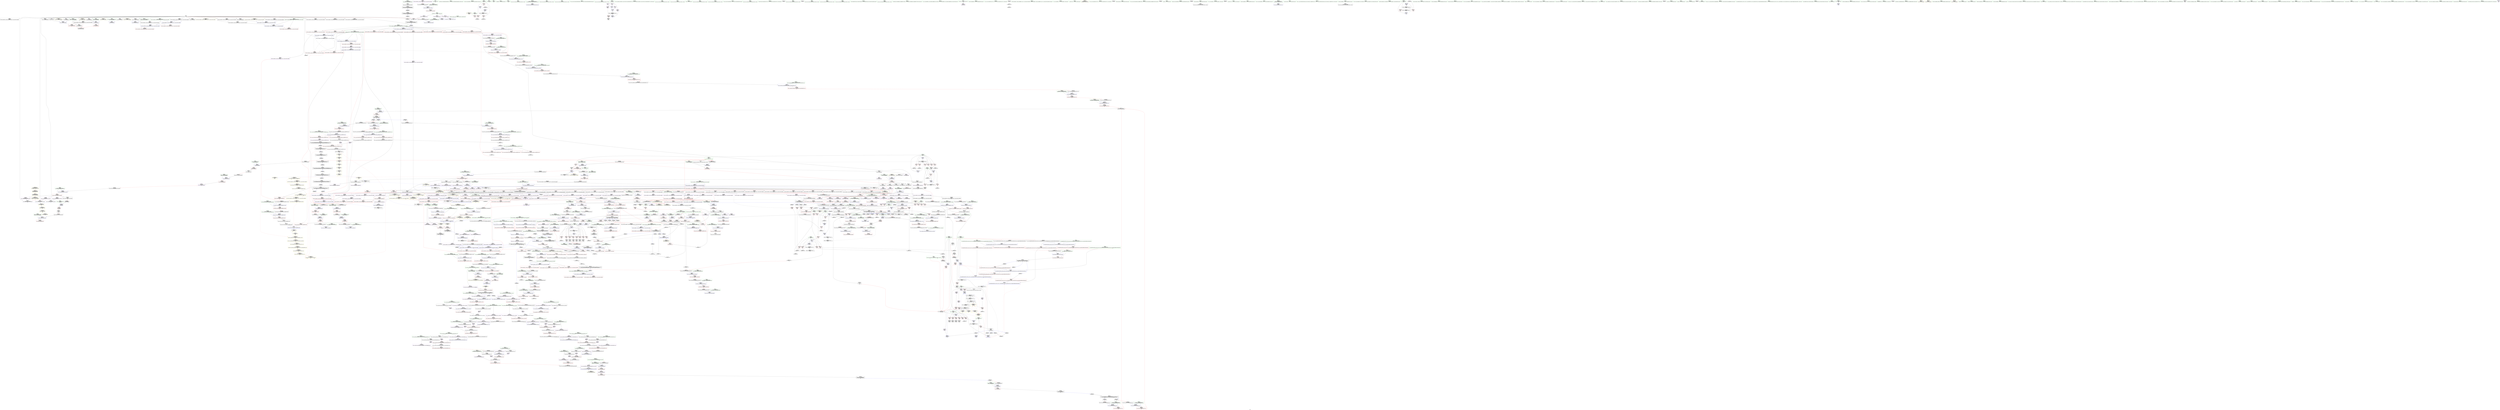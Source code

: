 digraph "SVFG" {
	label="SVFG";

	Node0x56170d67e3d0 [shape=record,color=grey,label="{NodeID: 0\nNullPtr|{|<s27>110}}"];
	Node0x56170d67e3d0 -> Node0x56170d6d4c80[style=solid];
	Node0x56170d67e3d0 -> Node0x56170d6d4d80[style=solid];
	Node0x56170d67e3d0 -> Node0x56170d6d4e50[style=solid];
	Node0x56170d67e3d0 -> Node0x56170d6d4f20[style=solid];
	Node0x56170d67e3d0 -> Node0x56170d6d4ff0[style=solid];
	Node0x56170d67e3d0 -> Node0x56170d6d50c0[style=solid];
	Node0x56170d67e3d0 -> Node0x56170d6d5190[style=solid];
	Node0x56170d67e3d0 -> Node0x56170d6d5260[style=solid];
	Node0x56170d67e3d0 -> Node0x56170d6d5330[style=solid];
	Node0x56170d67e3d0 -> Node0x56170d6d5400[style=solid];
	Node0x56170d67e3d0 -> Node0x56170d6d54d0[style=solid];
	Node0x56170d67e3d0 -> Node0x56170d6d55a0[style=solid];
	Node0x56170d67e3d0 -> Node0x56170d6d5670[style=solid];
	Node0x56170d67e3d0 -> Node0x56170d6d5740[style=solid];
	Node0x56170d67e3d0 -> Node0x56170d6d5810[style=solid];
	Node0x56170d67e3d0 -> Node0x56170d6d58e0[style=solid];
	Node0x56170d67e3d0 -> Node0x56170d6d59b0[style=solid];
	Node0x56170d67e3d0 -> Node0x56170d6d5a80[style=solid];
	Node0x56170d67e3d0 -> Node0x56170d6d5b50[style=solid];
	Node0x56170d67e3d0 -> Node0x56170d6dd2e0[style=solid];
	Node0x56170d67e3d0 -> Node0x56170d6dfa10[style=solid];
	Node0x56170d67e3d0 -> Node0x56170d6dfae0[style=solid];
	Node0x56170d67e3d0 -> Node0x56170d6dfbb0[style=solid];
	Node0x56170d67e3d0 -> Node0x56170d6e1f70[style=solid];
	Node0x56170d67e3d0 -> Node0x56170d0a0440[style=solid];
	Node0x56170d67e3d0 -> Node0x56170d725720[style=solid];
	Node0x56170d67e3d0 -> Node0x56170d725ea0[style=solid];
	Node0x56170d67e3d0:s27 -> Node0x56170d7f89b0[style=solid,color=red];
	Node0x56170d6dafc0 [shape=record,color=red,label="{NodeID: 775\n1467\<--1464\n\<--__i.addr\n_ZSt32__make_move_if_noexcept_iteratorIxSt13move_iteratorIPxEET0_PT_\n|{<s0>117}}"];
	Node0x56170d6dafc0:s0 -> Node0x56170d7f83a0[style=solid,color=red];
	Node0x56170d6f5de0 [shape=record,color=black,label="{NodeID: 1550\nMR_102V_3 = PHI(MR_102V_4, MR_102V_2, )\npts\{1307 \}\n}"];
	Node0x56170d6f5de0 -> Node0x56170d6f1770[style=dashed];
	Node0x56170d6d1920 [shape=record,color=purple,label="{NodeID: 443\n905\<--22\n\<--.str.2\n_ZNSt6vectorIxSaIxEE17_M_realloc_insertIJxEEEvN9__gnu_cxx17__normal_iteratorIPxS1_EEDpOT_\n|{<s0>65}}"];
	Node0x56170d6d1920:s0 -> Node0x56170d7f77f0[style=solid,color=red];
	Node0x56170d6c4fc0 [shape=record,color=green,label="{NodeID: 111\n686\<--687\n__n.addr\<--__n.addr_field_insensitive\n_ZNSt12_Vector_baseIxSaIxEE13_M_deallocateEPxm\n}"];
	Node0x56170d6c4fc0 -> Node0x56170d6ed0c0[style=solid];
	Node0x56170d6c4fc0 -> Node0x56170d6e08b0[style=solid];
	Node0x56170d6e0a50 [shape=record,color=blue,label="{NodeID: 886\n719\<--716\n__a.addr\<--__a\n_ZNSt16allocator_traitsISaIxEE10deallocateERS0_Pxm\n}"];
	Node0x56170d6e0a50 -> Node0x56170d6ed260[style=dashed];
	Node0x56170d6e74f0 [shape=record,color=purple,label="{NodeID: 554\n1771\<--1578\noffset_0\<--\n}"];
	Node0x56170d6e74f0 -> Node0x56170d6dcf70[style=solid];
	Node0x56170d6c9fa0 [shape=record,color=green,label="{NodeID: 222\n1464\<--1465\n__i.addr\<--__i.addr_field_insensitive\n_ZSt32__make_move_if_noexcept_iteratorIxSt13move_iteratorIPxEET0_PT_\n}"];
	Node0x56170d6c9fa0 -> Node0x56170d6dafc0[style=solid];
	Node0x56170d6c9fa0 -> Node0x56170d7046b0[style=solid];
	Node0x56170d79a060 [shape=record,color=yellow,style=double,label="{NodeID: 2104\n60V_4 = CSCHI(MR_60V_3)\npts\{1412 \}\nCS[]|{<s0>62}}"];
	Node0x56170d79a060:s0 -> Node0x56170d771b00[style=dashed,color=blue];
	Node0x56170d705d70 [shape=record,color=blue,label="{NodeID: 997\n1664\<--1659\n__result.addr\<--__result\n_ZNSt11__copy_moveILb1ELb1ESt26random_access_iterator_tagE8__copy_mIxEEPT_PKS3_S6_S4_\n}"];
	Node0x56170d705d70 -> Node0x56170d6dc0d0[style=dashed];
	Node0x56170d705d70 -> Node0x56170d6dc1a0[style=dashed];
	Node0x56170d6ecf20 [shape=record,color=red,label="{NodeID: 665\n692\<--684\n\<--__p.addr\n_ZNSt12_Vector_baseIxSaIxEE13_M_deallocateEPxm\n}"];
	Node0x56170d6ecf20 -> Node0x56170d725ea0[style=solid];
	Node0x56170d6d80a0 [shape=record,color=black,label="{NodeID: 333\n631\<--629\nsub.ptr.rhs.cast\<--\n_ZNSt12_Vector_baseIxSaIxEED2Ev\n}"];
	Node0x56170d6d80a0 -> Node0x56170d7210a0[style=solid];
	Node0x56170d7f2750 [shape=record,color=black,label="{NodeID: 2215\n759 = PHI(710, )\n0th arg _ZNSaIxED2Ev }"];
	Node0x56170d7f2750 -> Node0x56170d6e0f30[style=solid];
	Node0x56170d6c1580 [shape=record,color=green,label="{NodeID: 1\n7\<--1\n__dso_handle\<--dummyObj\nGlob }"];
	Node0x56170d6db090 [shape=record,color=red,label="{NodeID: 776\n1472\<--1471\n\<--coerce.dive\n_ZSt32__make_move_if_noexcept_iteratorIxSt13move_iteratorIPxEET0_PT_\n}"];
	Node0x56170d6db090 -> Node0x56170d6cf970[style=solid];
	Node0x56170d6f62e0 [shape=record,color=black,label="{NodeID: 1551\nMR_34V_3 = PHI(MR_34V_4, MR_34V_2, )\npts\{243 \}\n}"];
	Node0x56170d6f62e0 -> Node0x56170d6e9300[style=dashed];
	Node0x56170d6f62e0 -> Node0x56170d6e93d0[style=dashed];
	Node0x56170d6f62e0 -> Node0x56170d6e94a0[style=dashed];
	Node0x56170d6f62e0 -> Node0x56170d6e9570[style=dashed];
	Node0x56170d6f62e0 -> Node0x56170d6e9640[style=dashed];
	Node0x56170d6f62e0 -> Node0x56170d6e9710[style=dashed];
	Node0x56170d6f62e0 -> Node0x56170d6e97e0[style=dashed];
	Node0x56170d6f62e0 -> Node0x56170d6de900[style=dashed];
	Node0x56170d6d19f0 [shape=record,color=purple,label="{NodeID: 444\n1746\<--24\nllvm.global_ctors_0\<--llvm.global_ctors\nGlob }"];
	Node0x56170d6d19f0 -> Node0x56170d6dd110[style=solid];
	Node0x56170d6c5090 [shape=record,color=green,label="{NodeID: 112\n700\<--701\n_ZNSt16allocator_traitsISaIxEE10deallocateERS0_Pxm\<--_ZNSt16allocator_traitsISaIxEE10deallocateERS0_Pxm_field_insensitive\n}"];
	Node0x56170d6e0b20 [shape=record,color=blue,label="{NodeID: 887\n721\<--717\n__p.addr\<--__p\n_ZNSt16allocator_traitsISaIxEE10deallocateERS0_Pxm\n}"];
	Node0x56170d6e0b20 -> Node0x56170d6ed330[style=dashed];
	Node0x56170d6e75c0 [shape=record,color=purple,label="{NodeID: 555\n1617\<--1615\ncoerce.dive\<--__it\n_ZSt12__miter_baseIPxEDTcl12__miter_basecldtfp_4baseEEESt13move_iteratorIT_E\n}"];
	Node0x56170d6e75c0 -> Node0x56170d7056f0[style=solid];
	Node0x56170d6ca070 [shape=record,color=green,label="{NodeID: 223\n1469\<--1470\n_ZNSt13move_iteratorIPxEC2ES0_\<--_ZNSt13move_iteratorIPxEC2ES0__field_insensitive\n}"];
	Node0x56170d79a1c0 [shape=record,color=yellow,style=double,label="{NodeID: 2105\n213V_2 = CSCHI(MR_213V_1)\npts\{10710000 \}\nCS[]}"];
	Node0x56170d79a1c0 -> Node0x56170d6efe40[style=dashed];
	Node0x56170d705e40 [shape=record,color=blue,label="{NodeID: 998\n1666\<--1676\n_Num\<--sub.ptr.div\n_ZNSt11__copy_moveILb1ELb1ESt26random_access_iterator_tagE8__copy_mIxEEPT_PKS3_S6_S4_\n}"];
	Node0x56170d705e40 -> Node0x56170d6dc270[style=dashed];
	Node0x56170d705e40 -> Node0x56170d6dc340[style=dashed];
	Node0x56170d705e40 -> Node0x56170d6dc410[style=dashed];
	Node0x56170d783b60 [shape=record,color=yellow,style=double,label="{NodeID: 1773\n40V_1 = ENCHI(MR_40V_0)\npts\{249 \}\nFun[main]}"];
	Node0x56170d783b60 -> Node0x56170d6e9b20[style=dashed];
	Node0x56170d6ecff0 [shape=record,color=red,label="{NodeID: 666\n697\<--684\n\<--__p.addr\n_ZNSt12_Vector_baseIxSaIxEE13_M_deallocateEPxm\n|{<s0>53}}"];
	Node0x56170d6ecff0:s0 -> Node0x56170d7f8ff0[style=solid,color=red];
	Node0x56170d6d8170 [shape=record,color=black,label="{NodeID: 334\n696\<--695\n\<--_M_impl\n_ZNSt12_Vector_baseIxSaIxEE13_M_deallocateEPxm\n|{<s0>53}}"];
	Node0x56170d6d8170:s0 -> Node0x56170d7f8eb0[style=solid,color=red];
	Node0x56170d7f2860 [shape=record,color=black,label="{NodeID: 2216\n1329 = PHI(1294, )\n0th arg _ZNSt16allocator_traitsISaIxEE8max_sizeERKS0_ }"];
	Node0x56170d7f2860 -> Node0x56170d7038e0[style=solid];
	Node0x56170d6c18c0 [shape=record,color=green,label="{NodeID: 2\n19\<--1\n_ZSt3cin\<--dummyObj\nGlob }"];
	Node0x56170d6db160 [shape=record,color=red,label="{NodeID: 777\n1502\<--1482\n\<--__result.addr\n_ZSt18uninitialized_copyISt13move_iteratorIPxES1_ET0_T_S4_S3_\n|{<s0>120}}"];
	Node0x56170d6db160:s0 -> Node0x56170d7f33a0[style=solid,color=red];
	Node0x56170d6f67e0 [shape=record,color=black,label="{NodeID: 1552\nMR_36V_2 = PHI(MR_36V_4, MR_36V_1, )\npts\{245 \}\n}"];
	Node0x56170d6f67e0 -> Node0x56170d6de5c0[style=dashed];
	Node0x56170d6f67e0 -> Node0x56170d6f67e0[style=dashed];
	Node0x56170d6d1af0 [shape=record,color=purple,label="{NodeID: 445\n1747\<--24\nllvm.global_ctors_1\<--llvm.global_ctors\nGlob }"];
	Node0x56170d6d1af0 -> Node0x56170d6dd1e0[style=solid];
	Node0x56170d6c5190 [shape=record,color=green,label="{NodeID: 113\n706\<--707\nthis.addr\<--this.addr_field_insensitive\n_ZNSt12_Vector_baseIxSaIxEE12_Vector_implD2Ev\n}"];
	Node0x56170d6c5190 -> Node0x56170d6ed190[style=solid];
	Node0x56170d6c5190 -> Node0x56170d6e0980[style=solid];
	Node0x56170d6e0bf0 [shape=record,color=blue,label="{NodeID: 888\n723\<--718\n__n.addr\<--__n\n_ZNSt16allocator_traitsISaIxEE10deallocateERS0_Pxm\n}"];
	Node0x56170d6e0bf0 -> Node0x56170d6ed400[style=dashed];
	Node0x56170d6e7690 [shape=record,color=purple,label="{NodeID: 556\n1773\<--1682\noffset_0\<--\n}"];
	Node0x56170d6e7690 -> Node0x56170d705f10[style=solid];
	Node0x56170d6ca170 [shape=record,color=green,label="{NodeID: 224\n1478\<--1479\n__first\<--__first_field_insensitive\n_ZSt18uninitialized_copyISt13move_iteratorIPxES1_ET0_T_S4_S3_\n}"];
	Node0x56170d6ca170 -> Node0x56170d6cfa40[style=solid];
	Node0x56170d6ca170 -> Node0x56170d6e6240[style=solid];
	Node0x56170d79a320 [shape=record,color=yellow,style=double,label="{NodeID: 2106\n242V_2 = CSCHI(MR_242V_1)\npts\{11840000 \}\nCS[]}"];
	Node0x56170d79a320 -> Node0x56170d6f0c10[style=dashed];
	Node0x56170d705f10 [shape=record,color=blue, style = dotted,label="{NodeID: 999\n1773\<--1775\noffset_0\<--dummyVal\n_ZNSt11__copy_moveILb1ELb1ESt26random_access_iterator_tagE8__copy_mIxEEPT_PKS3_S6_S4_\n}"];
	Node0x56170d705f10 -> Node0x56170d770290[style=dashed];
	Node0x56170d6ed0c0 [shape=record,color=red,label="{NodeID: 667\n698\<--686\n\<--__n.addr\n_ZNSt12_Vector_baseIxSaIxEE13_M_deallocateEPxm\n|{<s0>53}}"];
	Node0x56170d6ed0c0:s0 -> Node0x56170d7f45c0[style=solid,color=red];
	Node0x56170d6d8240 [shape=record,color=black,label="{NodeID: 335\n710\<--709\n\<--this1\n_ZNSt12_Vector_baseIxSaIxEE12_Vector_implD2Ev\n|{<s0>54}}"];
	Node0x56170d6d8240:s0 -> Node0x56170d7f2750[style=solid,color=red];
	Node0x56170d7f29a0 [shape=record,color=black,label="{NodeID: 2217\n62 = PHI(8, )\n0th arg _ZNSt6vectorIxSaIxEEC2Ev }"];
	Node0x56170d7f29a0 -> Node0x56170d6dd3e0[style=solid];
	Node0x56170d6c1980 [shape=record,color=green,label="{NodeID: 3\n20\<--1\n.str\<--dummyObj\nGlob }"];
	Node0x56170d6db230 [shape=record,color=red,label="{NodeID: 778\n1504\<--1503\n\<--coerce.dive3\n_ZSt18uninitialized_copyISt13move_iteratorIPxES1_ET0_T_S4_S3_\n|{<s0>120}}"];
	Node0x56170d6db230:s0 -> Node0x56170d7f3120[style=solid,color=red];
	Node0x56170d6f6ce0 [shape=record,color=black,label="{NodeID: 1553\nMR_38V_2 = PHI(MR_38V_6, MR_38V_1, )\npts\{247 \}\n}"];
	Node0x56170d6f6ce0 -> Node0x56170d6de690[style=dashed];
	Node0x56170d6f6ce0 -> Node0x56170d6f6ce0[style=dashed];
	Node0x56170d6d1bf0 [shape=record,color=purple,label="{NodeID: 446\n1748\<--24\nllvm.global_ctors_2\<--llvm.global_ctors\nGlob }"];
	Node0x56170d6d1bf0 -> Node0x56170d6dd2e0[style=solid];
	Node0x56170d6c5260 [shape=record,color=green,label="{NodeID: 114\n712\<--713\n_ZNSaIxED2Ev\<--_ZNSaIxED2Ev_field_insensitive\n}"];
	Node0x56170d6e0cc0 [shape=record,color=blue,label="{NodeID: 889\n740\<--737\nthis.addr\<--this\n_ZN9__gnu_cxx13new_allocatorIxE10deallocateEPxm\n}"];
	Node0x56170d6e0cc0 -> Node0x56170d6ed4d0[style=dashed];
	Node0x56170d6e7760 [shape=record,color=purple,label="{NodeID: 557\n1774\<--1684\noffset_0\<--\n}"];
	Node0x56170d6e7760 -> Node0x56170d6dd040[style=solid];
	Node0x56170d6ca240 [shape=record,color=green,label="{NodeID: 225\n1480\<--1481\n__last\<--__last_field_insensitive\n_ZSt18uninitialized_copyISt13move_iteratorIPxES1_ET0_T_S4_S3_\n}"];
	Node0x56170d6ca240 -> Node0x56170d6cfb10[style=solid];
	Node0x56170d6ca240 -> Node0x56170d6e6310[style=solid];
	Node0x56170d79a480 [shape=record,color=yellow,style=double,label="{NodeID: 2107\n60V_2 = CSCHI(MR_60V_1)\npts\{1412 \}\nCS[]|{<s0>73|<s1>76}}"];
	Node0x56170d79a480:s0 -> Node0x56170d798940[style=dashed,color=blue];
	Node0x56170d79a480:s1 -> Node0x56170d79a060[style=dashed,color=blue];
	Node0x56170d705fe0 [shape=record,color=blue,label="{NodeID: 1000\n1702\<--1701\n__it.addr\<--__it\n_ZSt12__miter_baseIPxET_S1_\n}"];
	Node0x56170d705fe0 -> Node0x56170d6dc4e0[style=dashed];
	Node0x56170d783d20 [shape=record,color=yellow,style=double,label="{NodeID: 1775\n44V_1 = ENCHI(MR_44V_0)\npts\{253 \}\nFun[main]}"];
	Node0x56170d783d20 -> Node0x56170d6e9e60[style=dashed];
	Node0x56170d783d20 -> Node0x56170d6e9f30[style=dashed];
	Node0x56170d783d20 -> Node0x56170d6ea000[style=dashed];
	Node0x56170d783d20 -> Node0x56170d6ea0d0[style=dashed];
	Node0x56170d783d20 -> Node0x56170d6ea1a0[style=dashed];
	Node0x56170d783d20 -> Node0x56170d6ea270[style=dashed];
	Node0x56170d6ed190 [shape=record,color=red,label="{NodeID: 668\n709\<--706\nthis1\<--this.addr\n_ZNSt12_Vector_baseIxSaIxEE12_Vector_implD2Ev\n}"];
	Node0x56170d6ed190 -> Node0x56170d6d8240[style=solid];
	Node0x56170d6d8310 [shape=record,color=black,label="{NodeID: 336\n729\<--728\n\<--\n_ZNSt16allocator_traitsISaIxEE10deallocateERS0_Pxm\n|{<s0>55}}"];
	Node0x56170d6d8310:s0 -> Node0x56170d7f9ac0[style=solid,color=red];
	Node0x56170d7f2ae0 [shape=record,color=black,label="{NodeID: 2218\n654 = PHI(596, )\n0th arg _ZSt8_DestroyIPxEvT_S1_ }"];
	Node0x56170d7f2ae0 -> Node0x56170d6e03d0[style=solid];
	Node0x56170d6c1a40 [shape=record,color=green,label="{NodeID: 4\n22\<--1\n.str.2\<--dummyObj\nGlob }"];
	Node0x56170d6db300 [shape=record,color=red,label="{NodeID: 779\n1506\<--1505\n\<--coerce.dive4\n_ZSt18uninitialized_copyISt13move_iteratorIPxES1_ET0_T_S4_S3_\n|{<s0>120}}"];
	Node0x56170d6db300:s0 -> Node0x56170d7f3260[style=solid,color=red];
	Node0x56170d6f71e0 [shape=record,color=black,label="{NodeID: 1554\nMR_60V_2 = PHI(MR_60V_4, MR_60V_1, )\npts\{1412 \}\n|{|<s7>22}}"];
	Node0x56170d6f71e0 -> Node0x56170d6eb790[style=dashed];
	Node0x56170d6f71e0 -> Node0x56170d6eb860[style=dashed];
	Node0x56170d6f71e0 -> Node0x56170d6eb930[style=dashed];
	Node0x56170d6f71e0 -> Node0x56170d6eba00[style=dashed];
	Node0x56170d6f71e0 -> Node0x56170d6ebad0[style=dashed];
	Node0x56170d6f71e0 -> Node0x56170d6ebba0[style=dashed];
	Node0x56170d6f71e0 -> Node0x56170d6f71e0[style=dashed];
	Node0x56170d6f71e0:s7 -> Node0x56170d782640[style=dashed,color=red];
	Node0x56170d6d1cf0 [shape=record,color=purple,label="{NodeID: 447\n90\<--89\n_M_impl\<--\n_ZNSt6vectorIxSaIxEED2Ev\n}"];
	Node0x56170d6ca620 [shape=record,color=green,label="{NodeID: 115\n719\<--720\n__a.addr\<--__a.addr_field_insensitive\n_ZNSt16allocator_traitsISaIxEE10deallocateERS0_Pxm\n}"];
	Node0x56170d6ca620 -> Node0x56170d6ed260[style=solid];
	Node0x56170d6ca620 -> Node0x56170d6e0a50[style=solid];
	Node0x56170d6e0d90 [shape=record,color=blue,label="{NodeID: 890\n742\<--738\n__p.addr\<--__p\n_ZN9__gnu_cxx13new_allocatorIxE10deallocateEPxm\n}"];
	Node0x56170d6e0d90 -> Node0x56170d6ed5a0[style=dashed];
	Node0x56170d6e7830 [shape=record,color=purple,label="{NodeID: 558\n1713\<--1712\n_M_current\<--this1\n_ZNKSt13move_iteratorIPxE4baseEv\n}"];
	Node0x56170d6e7830 -> Node0x56170d6dc680[style=solid];
	Node0x56170d6ca310 [shape=record,color=green,label="{NodeID: 226\n1482\<--1483\n__result.addr\<--__result.addr_field_insensitive\n_ZSt18uninitialized_copyISt13move_iteratorIPxES1_ET0_T_S4_S3_\n}"];
	Node0x56170d6ca310 -> Node0x56170d6db160[style=solid];
	Node0x56170d6ca310 -> Node0x56170d704920[style=solid];
	Node0x56170d79a5e0 [shape=record,color=yellow,style=double,label="{NodeID: 2108\n60V_2 = CSCHI(MR_60V_1)\npts\{1412 \}\nCS[]|{<s0>105}}"];
	Node0x56170d79a5e0:s0 -> Node0x56170d79a480[style=dashed,color=blue];
	Node0x56170d7060b0 [shape=record,color=blue,label="{NodeID: 1001\n1709\<--1708\nthis.addr\<--this\n_ZNKSt13move_iteratorIPxE4baseEv\n}"];
	Node0x56170d7060b0 -> Node0x56170d6dc5b0[style=dashed];
	Node0x56170d783e00 [shape=record,color=yellow,style=double,label="{NodeID: 1776\n46V_1 = ENCHI(MR_46V_0)\npts\{255 \}\nFun[main]}"];
	Node0x56170d783e00 -> Node0x56170d6ea340[style=dashed];
	Node0x56170d783e00 -> Node0x56170d6ea410[style=dashed];
	Node0x56170d6ed260 [shape=record,color=red,label="{NodeID: 669\n728\<--719\n\<--__a.addr\n_ZNSt16allocator_traitsISaIxEE10deallocateERS0_Pxm\n}"];
	Node0x56170d6ed260 -> Node0x56170d6d8310[style=solid];
	Node0x56170d6d83e0 [shape=record,color=black,label="{NodeID: 337\n751\<--750\n\<--\n_ZN9__gnu_cxx13new_allocatorIxE10deallocateEPxm\n}"];
	Node0x56170d7f2c20 [shape=record,color=black,label="{NodeID: 2219\n655 = PHI(597, )\n1st arg _ZSt8_DestroyIPxEvT_S1_ }"];
	Node0x56170d7f2c20 -> Node0x56170d6e04a0[style=solid];
	Node0x56170d6c1ea0 [shape=record,color=green,label="{NodeID: 5\n25\<--1\n\<--dummyObj\nCan only get source location for instruction, argument, global var or function.}"];
	Node0x56170d6db3d0 [shape=record,color=red,label="{NodeID: 780\n1541\<--1524\n\<--__result.addr\n_ZNSt20__uninitialized_copyILb1EE13__uninit_copyISt13move_iteratorIPxES3_EET0_T_S6_S5_\n|{<s0>123}}"];
	Node0x56170d6db3d0:s0 -> Node0x56170d7f1840[style=solid,color=red];
	Node0x56170d6f76e0 [shape=record,color=black,label="{NodeID: 1555\nMR_62V_2 = PHI(MR_62V_4, MR_62V_1, )\npts\{100000 \}\n|{|<s1>22|<s2>28|<s3>29|<s4>30|<s5>31|<s6>32|<s7>33|<s8>35}}"];
	Node0x56170d6f76e0 -> Node0x56170d6f76e0[style=dashed];
	Node0x56170d6f76e0:s1 -> Node0x56170d782640[style=dashed,color=red];
	Node0x56170d6f76e0:s2 -> Node0x56170d7769c0[style=dashed,color=red];
	Node0x56170d6f76e0:s3 -> Node0x56170d7835f0[style=dashed,color=red];
	Node0x56170d6f76e0:s4 -> Node0x56170d7835f0[style=dashed,color=red];
	Node0x56170d6f76e0:s5 -> Node0x56170d7835f0[style=dashed,color=red];
	Node0x56170d6f76e0:s6 -> Node0x56170d7835f0[style=dashed,color=red];
	Node0x56170d6f76e0:s7 -> Node0x56170d7835f0[style=dashed,color=red];
	Node0x56170d6f76e0:s8 -> Node0x56170d7835f0[style=dashed,color=red];
	Node0x56170d6d1dc0 [shape=record,color=purple,label="{NodeID: 448\n91\<--89\n_M_start\<--\n_ZNSt6vectorIxSaIxEED2Ev\n}"];
	Node0x56170d6d1dc0 -> Node0x56170d6e8050[style=solid];
	Node0x56170d6ca6f0 [shape=record,color=green,label="{NodeID: 116\n721\<--722\n__p.addr\<--__p.addr_field_insensitive\n_ZNSt16allocator_traitsISaIxEE10deallocateERS0_Pxm\n}"];
	Node0x56170d6ca6f0 -> Node0x56170d6ed330[style=solid];
	Node0x56170d6ca6f0 -> Node0x56170d6e0b20[style=solid];
	Node0x56170d6e0e60 [shape=record,color=blue,label="{NodeID: 891\n744\<--739\n.addr\<--\n_ZN9__gnu_cxx13new_allocatorIxE10deallocateEPxm\n}"];
	Node0x56170d6e7900 [shape=record,color=purple,label="{NodeID: 559\n1726\<--1725\n_M_current\<--this1\n_ZNSt13move_iteratorIPxEC2ES0_\n}"];
	Node0x56170d6e7900 -> Node0x56170d706320[style=solid];
	Node0x56170d6ca3e0 [shape=record,color=green,label="{NodeID: 227\n1484\<--1485\n__assignable\<--__assignable_field_insensitive\n_ZSt18uninitialized_copyISt13move_iteratorIPxES1_ET0_T_S4_S3_\n}"];
	Node0x56170d6ca3e0 -> Node0x56170d7049f0[style=solid];
	Node0x56170d79a740 [shape=record,color=yellow,style=double,label="{NodeID: 2109\n302V_2 = CSCHI(MR_302V_1)\npts\{14630000 \}\nCS[]}"];
	Node0x56170d79a740 -> Node0x56170d6db090[style=dashed];
	Node0x56170d706180 [shape=record,color=blue,label="{NodeID: 1002\n1719\<--1717\nthis.addr\<--this\n_ZNSt13move_iteratorIPxEC2ES0_\n}"];
	Node0x56170d706180 -> Node0x56170d6dc750[style=dashed];
	Node0x56170d783ee0 [shape=record,color=yellow,style=double,label="{NodeID: 1777\n48V_1 = ENCHI(MR_48V_0)\npts\{257 \}\nFun[main]}"];
	Node0x56170d783ee0 -> Node0x56170d6ea4e0[style=dashed];
	Node0x56170d6ed330 [shape=record,color=red,label="{NodeID: 670\n730\<--721\n\<--__p.addr\n_ZNSt16allocator_traitsISaIxEE10deallocateERS0_Pxm\n|{<s0>55}}"];
	Node0x56170d6ed330:s0 -> Node0x56170d7f9bd0[style=solid,color=red];
	Node0x56170d6d84b0 [shape=record,color=black,label="{NodeID: 338\n764\<--763\n\<--this1\n_ZNSaIxED2Ev\n|{<s0>57}}"];
	Node0x56170d6d84b0:s0 -> Node0x56170d7f5530[style=solid,color=red];
	Node0x56170d7f2d60 [shape=record,color=black,label="{NodeID: 2220\n1475 = PHI(1453, )\n0th arg _ZSt18uninitialized_copyISt13move_iteratorIPxES1_ET0_T_S4_S3_ }"];
	Node0x56170d7f2d60 -> Node0x56170d704780[style=solid];
	Node0x56170d6c1f60 [shape=record,color=green,label="{NodeID: 6\n124\<--1\n\<--dummyObj\nCan only get source location for instruction, argument, global var or function.}"];
	Node0x56170d6db4a0 [shape=record,color=red,label="{NodeID: 781\n1543\<--1542\n\<--coerce.dive3\n_ZNSt20__uninitialized_copyILb1EE13__uninit_copyISt13move_iteratorIPxES3_EET0_T_S6_S5_\n|{<s0>123}}"];
	Node0x56170d6db4a0:s0 -> Node0x56170d7f1620[style=solid,color=red];
	Node0x56170d6f7be0 [shape=record,color=black,label="{NodeID: 1556\nMR_64V_2 = PHI(MR_64V_4, MR_64V_1, )\npts\{100001 \}\n|{|<s1>22|<s2>28}}"];
	Node0x56170d6f7be0 -> Node0x56170d6f7be0[style=dashed];
	Node0x56170d6f7be0:s1 -> Node0x56170d782640[style=dashed,color=red];
	Node0x56170d6f7be0:s2 -> Node0x56170d7767d0[style=dashed,color=red];
	Node0x56170d6d1e90 [shape=record,color=purple,label="{NodeID: 449\n94\<--93\n_M_impl2\<--\n_ZNSt6vectorIxSaIxEED2Ev\n}"];
	Node0x56170d6ca7c0 [shape=record,color=green,label="{NodeID: 117\n723\<--724\n__n.addr\<--__n.addr_field_insensitive\n_ZNSt16allocator_traitsISaIxEE10deallocateERS0_Pxm\n}"];
	Node0x56170d6ca7c0 -> Node0x56170d6ed400[style=solid];
	Node0x56170d6ca7c0 -> Node0x56170d6e0bf0[style=solid];
	Node0x56170d6e0f30 [shape=record,color=blue,label="{NodeID: 892\n760\<--759\nthis.addr\<--this\n_ZNSaIxED2Ev\n}"];
	Node0x56170d6e0f30 -> Node0x56170d6ed670[style=dashed];
	Node0x56170d77acd0 [shape=record,color=yellow,style=double,label="{NodeID: 1667\n36V_1 = ENCHI(MR_36V_0)\npts\{245 \}\nFun[_ZN9__gnu_cxx13new_allocatorIxE9constructIxJxEEEvPT_DpOT0_]}"];
	Node0x56170d77acd0 -> Node0x56170d6f0180[style=dashed];
	Node0x56170d6e79d0 [shape=record,color=purple,label="{NodeID: 560\n516\<--514\nadd.ptr\<--\n_ZNSt6vectorIxSaIxEEixEm\n}"];
	Node0x56170d6e79d0 -> Node0x56170d6d7bc0[style=solid];
	Node0x56170d6ca4b0 [shape=record,color=green,label="{NodeID: 228\n1486\<--1487\nagg.tmp\<--agg.tmp_field_insensitive\n_ZSt18uninitialized_copyISt13move_iteratorIPxES1_ET0_T_S4_S3_\n}"];
	Node0x56170d6ca4b0 -> Node0x56170d6cfbe0[style=solid];
	Node0x56170d6ca4b0 -> Node0x56170d6e63e0[style=solid];
	Node0x56170d79a8a0 [shape=record,color=yellow,style=double,label="{NodeID: 2110\n60V_2 = CSCHI(MR_60V_1)\npts\{1412 \}\nCS[]|{<s0>116}}"];
	Node0x56170d79a8a0:s0 -> Node0x56170d79a5e0[style=dashed,color=blue];
	Node0x56170d706250 [shape=record,color=blue,label="{NodeID: 1003\n1721\<--1718\n__i.addr\<--__i\n_ZNSt13move_iteratorIPxEC2ES0_\n}"];
	Node0x56170d706250 -> Node0x56170d6dc820[style=dashed];
	Node0x56170d6ed400 [shape=record,color=red,label="{NodeID: 671\n731\<--723\n\<--__n.addr\n_ZNSt16allocator_traitsISaIxEE10deallocateERS0_Pxm\n|{<s0>55}}"];
	Node0x56170d6ed400:s0 -> Node0x56170d7f9ce0[style=solid,color=red];
	Node0x56170d6d8580 [shape=record,color=black,label="{NodeID: 339\n776\<--781\n_ZSt4moveIRiEONSt16remove_referenceIT_E4typeEOS2__ret\<--\n_ZSt4moveIRiEONSt16remove_referenceIT_E4typeEOS2_\n|{<s0>18|<s1>19|<s2>20}}"];
	Node0x56170d6d8580:s0 -> Node0x56170d7eb620[style=solid,color=blue];
	Node0x56170d6d8580:s1 -> Node0x56170d7eb760[style=solid,color=blue];
	Node0x56170d6d8580:s2 -> Node0x56170d7eb8a0[style=solid,color=blue];
	Node0x56170d7f2ea0 [shape=record,color=black,label="{NodeID: 2221\n1476 = PHI(1455, )\n1st arg _ZSt18uninitialized_copyISt13move_iteratorIPxES1_ET0_T_S4_S3_ }"];
	Node0x56170d7f2ea0 -> Node0x56170d704850[style=solid];
	Node0x56170d6c2020 [shape=record,color=green,label="{NodeID: 7\n125\<--1\n\<--dummyObj\nCan only get source location for instruction, argument, global var or function.}"];
	Node0x56170d6db570 [shape=record,color=red,label="{NodeID: 782\n1545\<--1544\n\<--coerce.dive4\n_ZNSt20__uninitialized_copyILb1EE13__uninit_copyISt13move_iteratorIPxES3_EET0_T_S6_S5_\n|{<s0>123}}"];
	Node0x56170d6db570:s0 -> Node0x56170d7f1730[style=solid,color=red];
	Node0x56170d6f80e0 [shape=record,color=black,label="{NodeID: 1557\nMR_66V_2 = PHI(MR_66V_4, MR_66V_1, )\npts\{100002 \}\n|{|<s1>22}}"];
	Node0x56170d6f80e0 -> Node0x56170d6f80e0[style=dashed];
	Node0x56170d6f80e0:s1 -> Node0x56170d782640[style=dashed,color=red];
	Node0x56170d6d1f60 [shape=record,color=purple,label="{NodeID: 450\n95\<--93\n_M_finish\<--\n_ZNSt6vectorIxSaIxEED2Ev\n}"];
	Node0x56170d6d1f60 -> Node0x56170d6e8120[style=solid];
	Node0x56170d6ca890 [shape=record,color=green,label="{NodeID: 118\n733\<--734\n_ZN9__gnu_cxx13new_allocatorIxE10deallocateEPxm\<--_ZN9__gnu_cxx13new_allocatorIxE10deallocateEPxm_field_insensitive\n}"];
	Node0x56170d6e1000 [shape=record,color=blue,label="{NodeID: 893\n771\<--770\nthis.addr\<--this\n_ZN9__gnu_cxx13new_allocatorIxED2Ev\n}"];
	Node0x56170d6e1000 -> Node0x56170d6ed740[style=dashed];
	Node0x56170d6e7aa0 [shape=record,color=purple,label="{NodeID: 561\n932\<--930\nadd.ptr\<--\n_ZNSt6vectorIxSaIxEE17_M_realloc_insertIJxEEEvN9__gnu_cxx17__normal_iteratorIPxS1_EEDpOT_\n|{<s0>70}}"];
	Node0x56170d6e7aa0:s0 -> Node0x56170d7f7080[style=solid,color=red];
	Node0x56170d6d2950 [shape=record,color=green,label="{NodeID: 229\n1488\<--1489\nagg.tmp2\<--agg.tmp2_field_insensitive\n_ZSt18uninitialized_copyISt13move_iteratorIPxES1_ET0_T_S4_S3_\n}"];
	Node0x56170d6d2950 -> Node0x56170d6cfcb0[style=solid];
	Node0x56170d6d2950 -> Node0x56170d6e64b0[style=solid];
	Node0x56170d79aa00 [shape=record,color=yellow,style=double,label="{NodeID: 2111\n60V_2 = CSCHI(MR_60V_1)\npts\{1412 \}\nCS[]|{<s0>120}}"];
	Node0x56170d79aa00:s0 -> Node0x56170d79a8a0[style=dashed,color=blue];
	Node0x56170d706320 [shape=record,color=blue,label="{NodeID: 1004\n1726\<--1727\n_M_current\<--\n_ZNSt13move_iteratorIPxEC2ES0_\n|{<s0>117}}"];
	Node0x56170d706320:s0 -> Node0x56170d79a740[style=dashed,color=blue];
	Node0x56170d6ed4d0 [shape=record,color=red,label="{NodeID: 672\n749\<--740\nthis1\<--this.addr\n_ZN9__gnu_cxx13new_allocatorIxE10deallocateEPxm\n}"];
	Node0x56170d6d8650 [shape=record,color=black,label="{NodeID: 340\n795\<--794\n\<--this1\n_ZNSt6vectorIxSaIxEE12emplace_backIJxEEEvDpOT_\n}"];
	Node0x56170d6d8650 -> Node0x56170d6e3320[style=solid];
	Node0x56170d6d8650 -> Node0x56170d6e33f0[style=solid];
	Node0x56170d7f2fe0 [shape=record,color=black,label="{NodeID: 2222\n1477 = PHI(1451, )\n2nd arg _ZSt18uninitialized_copyISt13move_iteratorIPxES1_ET0_T_S4_S3_ }"];
	Node0x56170d7f2fe0 -> Node0x56170d704920[style=solid];
	Node0x56170d6c20e0 [shape=record,color=green,label="{NodeID: 8\n126\<--1\n\<--dummyObj\nCan only get source location for instruction, argument, global var or function.}"];
	Node0x56170d6db640 [shape=record,color=red,label="{NodeID: 783\n1583\<--1558\n\<--__result.addr\n_ZSt4copyISt13move_iteratorIPxES1_ET0_T_S4_S3_\n|{<s0>128}}"];
	Node0x56170d6db640:s0 -> Node0x56170d7fa010[style=solid,color=red];
	Node0x56170d6f85e0 [shape=record,color=black,label="{NodeID: 1558\nMR_68V_4 = PHI(MR_68V_7, MR_68V_3, )\npts\{150000 \}\n}"];
	Node0x56170d6f85e0 -> Node0x56170d6eb6c0[style=dashed];
	Node0x56170d6f85e0 -> Node0x56170d6de760[style=dashed];
	Node0x56170d6f85e0 -> Node0x56170d6f85e0[style=dashed];
	Node0x56170d6d2030 [shape=record,color=purple,label="{NodeID: 451\n488\<--487\n_M_impl\<--\n_ZNKSt6vectorIxSaIxEE4sizeEv\n}"];
	Node0x56170d6ca990 [shape=record,color=green,label="{NodeID: 119\n740\<--741\nthis.addr\<--this.addr_field_insensitive\n_ZN9__gnu_cxx13new_allocatorIxE10deallocateEPxm\n}"];
	Node0x56170d6ca990 -> Node0x56170d6ed4d0[style=solid];
	Node0x56170d6ca990 -> Node0x56170d6e0cc0[style=solid];
	Node0x56170d6e10d0 [shape=record,color=blue,label="{NodeID: 894\n778\<--777\n__t.addr\<--__t\n_ZSt4moveIRiEONSt16remove_referenceIT_E4typeEOS2_\n}"];
	Node0x56170d6e10d0 -> Node0x56170d6ed810[style=dashed];
	Node0x56170d6e7b70 [shape=record,color=purple,label="{NodeID: 562\n983\<--981\nadd.ptr18\<--\n_ZNSt6vectorIxSaIxEE17_M_realloc_insertIJxEEEvN9__gnu_cxx17__normal_iteratorIPxS1_EEDpOT_\n|{<s0>78}}"];
	Node0x56170d6e7b70:s0 -> Node0x56170d7f41a0[style=solid,color=red];
	Node0x56170d6d2a20 [shape=record,color=green,label="{NodeID: 230\n1508\<--1509\n_ZNSt20__uninitialized_copyILb1EE13__uninit_copyISt13move_iteratorIPxES3_EET0_T_S6_S5_\<--_ZNSt20__uninitialized_copyILb1EE13__uninit_copyISt13move_iteratorIPxES3_EET0_T_S6_S5__field_insensitive\n}"];
	Node0x56170d79ab60 [shape=record,color=yellow,style=double,label="{NodeID: 2112\n60V_2 = CSCHI(MR_60V_1)\npts\{1412 \}\nCS[]|{<s0>132}}"];
	Node0x56170d79ab60:s0 -> Node0x56170d799000[style=dashed,color=blue];
	Node0x56170d7063f0 [shape=record,color=blue,label="{NodeID: 1005\n1733\<--1731\nthis.addr\<--this\n_ZN9__gnu_cxx13new_allocatorIxE7destroyIxEEvPT_\n}"];
	Node0x56170d7063f0 -> Node0x56170d6dc8f0[style=dashed];
	Node0x56170d6ed5a0 [shape=record,color=red,label="{NodeID: 673\n750\<--742\n\<--__p.addr\n_ZN9__gnu_cxx13new_allocatorIxE10deallocateEPxm\n}"];
	Node0x56170d6ed5a0 -> Node0x56170d6d83e0[style=solid];
	Node0x56170d6d8720 [shape=record,color=black,label="{NodeID: 341\n799\<--794\n\<--this1\n_ZNSt6vectorIxSaIxEE12emplace_backIJxEEEvDpOT_\n}"];
	Node0x56170d6d8720 -> Node0x56170d6e34c0[style=solid];
	Node0x56170d6d8720 -> Node0x56170d6e3590[style=solid];
	Node0x56170d7f3120 [shape=record,color=black,label="{NodeID: 2223\n1517 = PHI(1504, )\n0th arg _ZNSt20__uninitialized_copyILb1EE13__uninit_copyISt13move_iteratorIPxES3_EET0_T_S6_S5_ }"];
	Node0x56170d7f3120 -> Node0x56170d704c60[style=solid];
	Node0x56170d6c21a0 [shape=record,color=green,label="{NodeID: 9\n149\<--1\n\<--dummyObj\nCan only get source location for instruction, argument, global var or function.}"];
	Node0x56170d6db710 [shape=record,color=red,label="{NodeID: 784\n1573\<--1572\n\<--coerce.dive2\n_ZSt4copyISt13move_iteratorIPxES1_ET0_T_S4_S3_\n|{<s0>125}}"];
	Node0x56170d6db710:s0 -> Node0x56170d7f4ae0[style=solid,color=red];
	Node0x56170d6f8ae0 [shape=record,color=black,label="{NodeID: 1559\nMR_13V_3 = PHI(MR_13V_4, MR_13V_2, )\npts\{140 \}\n}"];
	Node0x56170d6f8ae0 -> Node0x56170d6e81f0[style=dashed];
	Node0x56170d6d2100 [shape=record,color=purple,label="{NodeID: 452\n489\<--487\n_M_finish\<--\n_ZNKSt6vectorIxSaIxEE4sizeEv\n}"];
	Node0x56170d6d2100 -> Node0x56170d6ebee0[style=solid];
	Node0x56170d6caa60 [shape=record,color=green,label="{NodeID: 120\n742\<--743\n__p.addr\<--__p.addr_field_insensitive\n_ZN9__gnu_cxx13new_allocatorIxE10deallocateEPxm\n}"];
	Node0x56170d6caa60 -> Node0x56170d6ed5a0[style=solid];
	Node0x56170d6caa60 -> Node0x56170d6e0d90[style=solid];
	Node0x56170d6e11a0 [shape=record,color=blue,label="{NodeID: 895\n786\<--784\nthis.addr\<--this\n_ZNSt6vectorIxSaIxEE12emplace_backIJxEEEvDpOT_\n}"];
	Node0x56170d6e11a0 -> Node0x56170d6ed8e0[style=dashed];
	Node0x56170d6e7c40 [shape=record,color=purple,label="{NodeID: 563\n1051\<--1049\nadd.ptr39\<--\n_ZNSt6vectorIxSaIxEE17_M_realloc_insertIJxEEEvN9__gnu_cxx17__normal_iteratorIPxS1_EEDpOT_\n}"];
	Node0x56170d6e7c40 -> Node0x56170d6e2790[style=solid];
	Node0x56170d6d2af0 [shape=record,color=green,label="{NodeID: 231\n1520\<--1521\n__first\<--__first_field_insensitive\n_ZNSt20__uninitialized_copyILb1EE13__uninit_copyISt13move_iteratorIPxES3_EET0_T_S6_S5_\n}"];
	Node0x56170d6d2af0 -> Node0x56170d6cfe50[style=solid];
	Node0x56170d6d2af0 -> Node0x56170d6e68c0[style=solid];
	Node0x56170d0a0be0 [shape=record,color=black,label="{NodeID: 2113\n777 = PHI(221, 227, 217, )\n0th arg _ZSt4moveIRiEONSt16remove_referenceIT_E4typeEOS2_ }"];
	Node0x56170d0a0be0 -> Node0x56170d6e10d0[style=solid];
	Node0x56170d7064c0 [shape=record,color=blue,label="{NodeID: 1006\n1735\<--1732\n__p.addr\<--__p\n_ZN9__gnu_cxx13new_allocatorIxE7destroyIxEEvPT_\n}"];
	Node0x56170d6ed670 [shape=record,color=red,label="{NodeID: 674\n763\<--760\nthis1\<--this.addr\n_ZNSaIxED2Ev\n}"];
	Node0x56170d6ed670 -> Node0x56170d6d84b0[style=solid];
	Node0x56170d6d87f0 [shape=record,color=black,label="{NodeID: 342\n805\<--794\n\<--this1\n_ZNSt6vectorIxSaIxEE12emplace_backIJxEEEvDpOT_\n}"];
	Node0x56170d6d87f0 -> Node0x56170d6e3660[style=solid];
	Node0x56170d7f3260 [shape=record,color=black,label="{NodeID: 2224\n1518 = PHI(1506, )\n1st arg _ZNSt20__uninitialized_copyILb1EE13__uninit_copyISt13move_iteratorIPxES3_EET0_T_S6_S5_ }"];
	Node0x56170d7f3260 -> Node0x56170d704d30[style=solid];
	Node0x56170d6c26a0 [shape=record,color=green,label="{NodeID: 10\n195\<--1\n\<--dummyObj\nCan only get source location for instruction, argument, global var or function.}"];
	Node0x56170d6db7e0 [shape=record,color=red,label="{NodeID: 785\n1581\<--1580\n\<--coerce.dive4\n_ZSt4copyISt13move_iteratorIPxES1_ET0_T_S4_S3_\n|{<s0>127}}"];
	Node0x56170d6db7e0:s0 -> Node0x56170d7f4ae0[style=solid,color=red];
	Node0x56170d6f8fe0 [shape=record,color=black,label="{NodeID: 1560\nMR_17V_2 = PHI(MR_17V_4, MR_17V_1, )\npts\{180000 \}\n|{<s0>13|<s1>14|<s2>15|<s3>36|<s4>37}}"];
	Node0x56170d6f8fe0:s0 -> Node0x56170d6dd8c0[style=dashed,color=blue];
	Node0x56170d6f8fe0:s1 -> Node0x56170d798440[style=dashed,color=blue];
	Node0x56170d6f8fe0:s2 -> Node0x56170d6ddda0[style=dashed,color=blue];
	Node0x56170d6f8fe0:s3 -> Node0x56170d799160[style=dashed,color=blue];
	Node0x56170d6f8fe0:s4 -> Node0x56170d7992c0[style=dashed,color=blue];
	Node0x56170d6d21d0 [shape=record,color=purple,label="{NodeID: 453\n492\<--491\n_M_impl2\<--\n_ZNKSt6vectorIxSaIxEE4sizeEv\n}"];
	Node0x56170d6cab30 [shape=record,color=green,label="{NodeID: 121\n744\<--745\n.addr\<--.addr_field_insensitive\n_ZN9__gnu_cxx13new_allocatorIxE10deallocateEPxm\n}"];
	Node0x56170d6cab30 -> Node0x56170d6e0e60[style=solid];
	Node0x56170d6e1270 [shape=record,color=blue,label="{NodeID: 896\n788\<--785\n__args.addr\<--__args\n_ZNSt6vectorIxSaIxEE12emplace_backIJxEEEvDpOT_\n}"];
	Node0x56170d6e1270 -> Node0x56170d6ed9b0[style=dashed];
	Node0x56170d6e1270 -> Node0x56170d6eda80[style=dashed];
	Node0x56170d6e7d10 [shape=record,color=purple,label="{NodeID: 564\n1693\<--1691\nadd.ptr\<--\n_ZNSt11__copy_moveILb1ELb1ESt26random_access_iterator_tagE8__copy_mIxEEPT_PKS3_S6_S4_\n}"];
	Node0x56170d6e7d10 -> Node0x56170d6d0cf0[style=solid];
	Node0x56170d6d2bc0 [shape=record,color=green,label="{NodeID: 232\n1522\<--1523\n__last\<--__last_field_insensitive\n_ZNSt20__uninitialized_copyILb1EE13__uninit_copyISt13move_iteratorIPxES3_EET0_T_S6_S5_\n}"];
	Node0x56170d6d2bc0 -> Node0x56170d6cff20[style=solid];
	Node0x56170d6d2bc0 -> Node0x56170d6e6990[style=solid];
	Node0x56170d7dc3d0 [shape=record,color=black,label="{NodeID: 2114\n1262 = PHI(880, 880, 1170, 1173, )\n0th arg _ZNK9__gnu_cxx17__normal_iteratorIPxSt6vectorIxSaIxEEE4baseEv }"];
	Node0x56170d7dc3d0 -> Node0x56170d703260[style=solid];
	Node0x56170d6ed740 [shape=record,color=red,label="{NodeID: 675\n774\<--771\nthis1\<--this.addr\n_ZN9__gnu_cxx13new_allocatorIxED2Ev\n}"];
	Node0x56170d6d88c0 [shape=record,color=black,label="{NodeID: 343\n808\<--794\n\<--this1\n_ZNSt6vectorIxSaIxEE12emplace_backIJxEEEvDpOT_\n}"];
	Node0x56170d6d88c0 -> Node0x56170d6e3730[style=solid];
	Node0x56170d6d88c0 -> Node0x56170d6e3800[style=solid];
	Node0x56170d7f33a0 [shape=record,color=black,label="{NodeID: 2225\n1519 = PHI(1502, )\n2nd arg _ZNSt20__uninitialized_copyILb1EE13__uninit_copyISt13move_iteratorIPxES3_EET0_T_S6_S5_ }"];
	Node0x56170d7f33a0 -> Node0x56170d704e00[style=solid];
	Node0x56170d6c2730 [shape=record,color=green,label="{NodeID: 11\n197\<--1\n\<--dummyObj\nCan only get source location for instruction, argument, global var or function.|{<s0>37|<s1>38}}"];
	Node0x56170d6c2730:s0 -> Node0x56170d7f5750[style=solid,color=red];
	Node0x56170d6c2730:s1 -> Node0x56170d7f53b0[style=solid,color=red];
	Node0x56170d6db8b0 [shape=record,color=red,label="{NodeID: 786\n1601\<--1592\n\<--__first.addr\n_ZSt14__copy_move_a2ILb1EPxS0_ET1_T0_S2_S1_\n|{<s0>129}}"];
	Node0x56170d6db8b0:s0 -> Node0x56170d7f42e0[style=solid,color=red];
	Node0x56170d6d22a0 [shape=record,color=purple,label="{NodeID: 454\n493\<--491\n_M_start\<--\n_ZNKSt6vectorIxSaIxEE4sizeEv\n}"];
	Node0x56170d6d22a0 -> Node0x56170d6ebfb0[style=solid];
	Node0x56170d6cac00 [shape=record,color=green,label="{NodeID: 122\n753\<--754\n_ZdlPv\<--_ZdlPv_field_insensitive\n}"];
	Node0x56170d6e1340 [shape=record,color=blue,label="{NodeID: 897\n821\<--823\n_M_finish7\<--incdec.ptr\n_ZNSt6vectorIxSaIxEE12emplace_backIJxEEEvDpOT_\n}"];
	Node0x56170d6e1340 -> Node0x56170d772500[style=dashed];
	Node0x56170d6e7de0 [shape=record,color=red,label="{NodeID: 565\n66\<--63\nthis1\<--this.addr\n_ZNSt6vectorIxSaIxEEC2Ev\n}"];
	Node0x56170d6e7de0 -> Node0x56170d6d6020[style=solid];
	Node0x56170d6d2c90 [shape=record,color=green,label="{NodeID: 233\n1524\<--1525\n__result.addr\<--__result.addr_field_insensitive\n_ZNSt20__uninitialized_copyILb1EE13__uninit_copyISt13move_iteratorIPxES3_EET0_T_S6_S5_\n}"];
	Node0x56170d6d2c90 -> Node0x56170d6db3d0[style=solid];
	Node0x56170d6d2c90 -> Node0x56170d704e00[style=solid];
	Node0x56170d7ea830 [shape=record,color=black,label="{NodeID: 2115\n380 = PHI(501, )\n}"];
	Node0x56170d7ea830 -> Node0x56170d6eba00[style=solid];
	Node0x56170d6ed810 [shape=record,color=red,label="{NodeID: 676\n781\<--778\n\<--__t.addr\n_ZSt4moveIRiEONSt16remove_referenceIT_E4typeEOS2_\n}"];
	Node0x56170d6ed810 -> Node0x56170d6d8580[style=solid];
	Node0x56170d6d8990 [shape=record,color=black,label="{NodeID: 344\n819\<--794\n\<--this1\n_ZNSt6vectorIxSaIxEE12emplace_backIJxEEEvDpOT_\n}"];
	Node0x56170d6d8990 -> Node0x56170d6e38d0[style=solid];
	Node0x56170d6d8990 -> Node0x56170d6e39a0[style=solid];
	Node0x56170d7f34e0 [shape=record,color=black,label="{NodeID: 2226\n1657 = PHI(1642, )\n0th arg _ZNSt11__copy_moveILb1ELb1ESt26random_access_iterator_tagE8__copy_mIxEEPT_PKS3_S6_S4_ }"];
	Node0x56170d7f34e0 -> Node0x56170d705bd0[style=solid];
	Node0x56170d6c2830 [shape=record,color=green,label="{NodeID: 12\n271\<--1\n\<--dummyObj\nCan only get source location for instruction, argument, global var or function.}"];
	Node0x56170d6db980 [shape=record,color=red,label="{NodeID: 787\n1605\<--1594\n\<--__last.addr\n_ZSt14__copy_move_a2ILb1EPxS0_ET1_T0_S2_S1_\n|{<s0>130}}"];
	Node0x56170d6db980:s0 -> Node0x56170d7f42e0[style=solid,color=red];
	Node0x56170d6d2370 [shape=record,color=purple,label="{NodeID: 455\n512\<--511\n_M_impl\<--\n_ZNSt6vectorIxSaIxEEixEm\n}"];
	Node0x56170d6cad00 [shape=record,color=green,label="{NodeID: 123\n760\<--761\nthis.addr\<--this.addr_field_insensitive\n_ZNSaIxED2Ev\n}"];
	Node0x56170d6cad00 -> Node0x56170d6ed670[style=solid];
	Node0x56170d6cad00 -> Node0x56170d6e0f30[style=solid];
	Node0x56170d6e1410 [shape=record,color=blue,label="{NodeID: 898\n829\<--826\ncoerce.dive\<--call8\n_ZNSt6vectorIxSaIxEE12emplace_backIJxEEEvDpOT_\n}"];
	Node0x56170d6e1410 -> Node0x56170d6ede90[style=dashed];
	Node0x56170d6e1410 -> Node0x56170d772f00[style=dashed];
	Node0x56170d6e7eb0 [shape=record,color=red,label="{NodeID: 566\n88\<--81\nthis1\<--this.addr\n_ZNSt6vectorIxSaIxEED2Ev\n}"];
	Node0x56170d6e7eb0 -> Node0x56170d6d60f0[style=solid];
	Node0x56170d6e7eb0 -> Node0x56170d6d61c0[style=solid];
	Node0x56170d6e7eb0 -> Node0x56170d6d6290[style=solid];
	Node0x56170d6e7eb0 -> Node0x56170d6d6360[style=solid];
	Node0x56170d6e7eb0 -> Node0x56170d6d6430[style=solid];
	Node0x56170d6d2d60 [shape=record,color=green,label="{NodeID: 234\n1526\<--1527\nagg.tmp\<--agg.tmp_field_insensitive\n_ZNSt20__uninitialized_copyILb1EE13__uninit_copyISt13move_iteratorIPxES3_EET0_T_S6_S5_\n}"];
	Node0x56170d6d2d60 -> Node0x56170d6cfff0[style=solid];
	Node0x56170d6d2d60 -> Node0x56170d6e6a60[style=solid];
	Node0x56170d7eaa60 [shape=record,color=black,label="{NodeID: 2116\n393 = PHI(501, )\n}"];
	Node0x56170d7eaa60 -> Node0x56170d6ebad0[style=solid];
	Node0x56170d6ed8e0 [shape=record,color=red,label="{NodeID: 677\n794\<--786\nthis1\<--this.addr\n_ZNSt6vectorIxSaIxEE12emplace_backIJxEEEvDpOT_\n|{|<s5>60|<s6>62}}"];
	Node0x56170d6ed8e0 -> Node0x56170d6d8650[style=solid];
	Node0x56170d6ed8e0 -> Node0x56170d6d8720[style=solid];
	Node0x56170d6ed8e0 -> Node0x56170d6d87f0[style=solid];
	Node0x56170d6ed8e0 -> Node0x56170d6d88c0[style=solid];
	Node0x56170d6ed8e0 -> Node0x56170d6d8990[style=solid];
	Node0x56170d6ed8e0:s5 -> Node0x56170d7f5640[style=solid,color=red];
	Node0x56170d6ed8e0:s6 -> Node0x56170d7f1aa0[style=solid,color=red];
	Node0x56170d6d8a60 [shape=record,color=black,label="{NodeID: 345\n807\<--806\n\<--_M_impl3\n_ZNSt6vectorIxSaIxEE12emplace_backIJxEEEvDpOT_\n|{<s0>59}}"];
	Node0x56170d6d8a60:s0 -> Node0x56170d7f6f50[style=solid,color=red];
	Node0x56170d7f3620 [shape=record,color=black,label="{NodeID: 2227\n1658 = PHI(1643, )\n1st arg _ZNSt11__copy_moveILb1ELb1ESt26random_access_iterator_tagE8__copy_mIxEEPT_PKS3_S6_S4_ }"];
	Node0x56170d7f3620 -> Node0x56170d705ca0[style=solid];
	Node0x56170d6c2930 [shape=record,color=green,label="{NodeID: 13\n272\<--1\n\<--dummyObj\nCan only get source location for instruction, argument, global var or function.}"];
	Node0x56170d6dba50 [shape=record,color=red,label="{NodeID: 788\n1607\<--1596\n\<--__result.addr\n_ZSt14__copy_move_a2ILb1EPxS0_ET1_T0_S2_S1_\n|{<s0>131}}"];
	Node0x56170d6dba50:s0 -> Node0x56170d7f42e0[style=solid,color=red];
	Node0x56170d6d2440 [shape=record,color=purple,label="{NodeID: 456\n513\<--511\n_M_start\<--\n_ZNSt6vectorIxSaIxEEixEm\n}"];
	Node0x56170d6d2440 -> Node0x56170d6ec220[style=solid];
	Node0x56170d6cadd0 [shape=record,color=green,label="{NodeID: 124\n766\<--767\n_ZN9__gnu_cxx13new_allocatorIxED2Ev\<--_ZN9__gnu_cxx13new_allocatorIxED2Ev_field_insensitive\n}"];
	Node0x56170d6e14e0 [shape=record,color=blue,label="{NodeID: 899\n842\<--841\n__t.addr\<--__t\n_ZSt4moveIRxEONSt16remove_referenceIT_E4typeEOS2_\n}"];
	Node0x56170d6e14e0 -> Node0x56170d6edf60[style=dashed];
	Node0x56170d6e7f80 [shape=record,color=red,label="{NodeID: 567\n117\<--83\nexn\<--exn.slot\n_ZNSt6vectorIxSaIxEED2Ev\n|{<s0>11}}"];
	Node0x56170d6e7f80:s0 -> Node0x56170d7f5dc0[style=solid,color=red];
	Node0x56170d6d2e30 [shape=record,color=green,label="{NodeID: 235\n1528\<--1529\nagg.tmp2\<--agg.tmp2_field_insensitive\n_ZNSt20__uninitialized_copyILb1EE13__uninit_copyISt13move_iteratorIPxES3_EET0_T_S6_S5_\n}"];
	Node0x56170d6d2e30 -> Node0x56170d6d00c0[style=solid];
	Node0x56170d6d2e30 -> Node0x56170d6e6b30[style=solid];
	Node0x56170d7eaba0 [shape=record,color=black,label="{NodeID: 2117\n403 = PHI(501, )\n}"];
	Node0x56170d7eaba0 -> Node0x56170d6ebba0[style=solid];
	Node0x56170d6ed9b0 [shape=record,color=red,label="{NodeID: 678\n812\<--788\n\<--__args.addr\n_ZNSt6vectorIxSaIxEE12emplace_backIJxEEEvDpOT_\n|{<s0>58}}"];
	Node0x56170d6ed9b0:s0 -> Node0x56170d7f62c0[style=solid,color=red];
	Node0x56170d6d8b30 [shape=record,color=black,label="{NodeID: 346\n840\<--845\n_ZSt4moveIRxEONSt16remove_referenceIT_E4typeEOS2__ret\<--\n_ZSt4moveIRxEONSt16remove_referenceIT_E4typeEOS2_\n|{<s0>40}}"];
	Node0x56170d6d8b30:s0 -> Node0x56170d7eae80[style=solid,color=blue];
	Node0x56170d7f3760 [shape=record,color=black,label="{NodeID: 2228\n1659 = PHI(1644, )\n2nd arg _ZNSt11__copy_moveILb1ELb1ESt26random_access_iterator_tagE8__copy_mIxEEPT_PKS3_S6_S4_ }"];
	Node0x56170d7f3760 -> Node0x56170d705d70[style=solid];
	Node0x56170d6c2a30 [shape=record,color=green,label="{NodeID: 14\n275\<--1\n\<--dummyObj\nCan only get source location for instruction, argument, global var or function.}"];
	Node0x56170d6dbb20 [shape=record,color=red,label="{NodeID: 789\n1642\<--1630\n\<--__first.addr\n_ZSt13__copy_move_aILb1EPxS0_ET1_T0_S2_S1_\n|{<s0>135}}"];
	Node0x56170d6dbb20:s0 -> Node0x56170d7f34e0[style=solid,color=red];
	Node0x56170d6d2510 [shape=record,color=purple,label="{NodeID: 457\n527\<--526\n_M_impl\<--this1\n_ZNSt12_Vector_baseIxSaIxEEC2Ev\n|{<s0>42}}"];
	Node0x56170d6d2510:s0 -> Node0x56170d7f6840[style=solid,color=red];
	Node0x56170d6caed0 [shape=record,color=green,label="{NodeID: 125\n771\<--772\nthis.addr\<--this.addr_field_insensitive\n_ZN9__gnu_cxx13new_allocatorIxED2Ev\n}"];
	Node0x56170d6caed0 -> Node0x56170d6ed740[style=solid];
	Node0x56170d6caed0 -> Node0x56170d6e1000[style=solid];
	Node0x56170d6e15b0 [shape=record,color=blue,label="{NodeID: 900\n851\<--848\n__a.addr\<--__a\n_ZNSt16allocator_traitsISaIxEE9constructIxJxEEEvRS0_PT_DpOT0_\n}"];
	Node0x56170d6e15b0 -> Node0x56170d6ee030[style=dashed];
	Node0x56170d6e8050 [shape=record,color=red,label="{NodeID: 568\n92\<--91\n\<--_M_start\n_ZNSt6vectorIxSaIxEED2Ev\n|{<s0>8}}"];
	Node0x56170d6e8050:s0 -> Node0x56170d7f4c30[style=solid,color=red];
	Node0x56170d6d2f00 [shape=record,color=green,label="{NodeID: 236\n1547\<--1548\n_ZSt4copyISt13move_iteratorIPxES1_ET0_T_S4_S3_\<--_ZSt4copyISt13move_iteratorIPxES1_ET0_T_S4_S3__field_insensitive\n}"];
	Node0x56170d7eace0 [shape=record,color=black,label="{NodeID: 2118\n36 = PHI()\n}"];
	Node0x56170d6eda80 [shape=record,color=red,label="{NodeID: 679\n831\<--788\n\<--__args.addr\n_ZNSt6vectorIxSaIxEE12emplace_backIJxEEEvDpOT_\n|{<s0>61}}"];
	Node0x56170d6eda80:s0 -> Node0x56170d7f62c0[style=solid,color=red];
	Node0x56170d6d8c00 [shape=record,color=black,label="{NodeID: 347\n861\<--860\n\<--\n_ZNSt16allocator_traitsISaIxEE9constructIxJxEEEvRS0_PT_DpOT0_\n|{<s0>64}}"];
	Node0x56170d6d8c00:s0 -> Node0x56170d7f38a0[style=solid,color=red];
	Node0x56170d7f38a0 [shape=record,color=black,label="{NodeID: 2229\n1086 = PHI(861, )\n0th arg _ZN9__gnu_cxx13new_allocatorIxE9constructIxJxEEEvPT_DpOT0_ }"];
	Node0x56170d7f38a0 -> Node0x56170d6e2930[style=solid];
	Node0x56170d6c2b30 [shape=record,color=green,label="{NodeID: 15\n282\<--1\n\<--dummyObj\nCan only get source location for instruction, argument, global var or function.}"];
	Node0x56170d6dbbf0 [shape=record,color=red,label="{NodeID: 790\n1643\<--1632\n\<--__last.addr\n_ZSt13__copy_move_aILb1EPxS0_ET1_T0_S2_S1_\n|{<s0>135}}"];
	Node0x56170d6dbbf0:s0 -> Node0x56170d7f3620[style=solid,color=red];
	Node0x56170d6d25e0 [shape=record,color=purple,label="{NodeID: 458\n558\<--553\n_M_start\<--this1\n_ZNSt12_Vector_baseIxSaIxEE12_Vector_implC2Ev\n}"];
	Node0x56170d6d25e0 -> Node0x56170d6dfa10[style=solid];
	Node0x56170d6cafa0 [shape=record,color=green,label="{NodeID: 126\n778\<--779\n__t.addr\<--__t.addr_field_insensitive\n_ZSt4moveIRiEONSt16remove_referenceIT_E4typeEOS2_\n}"];
	Node0x56170d6cafa0 -> Node0x56170d6ed810[style=solid];
	Node0x56170d6cafa0 -> Node0x56170d6e10d0[style=solid];
	Node0x56170d6e1680 [shape=record,color=blue,label="{NodeID: 901\n853\<--849\n__p.addr\<--__p\n_ZNSt16allocator_traitsISaIxEE9constructIxJxEEEvRS0_PT_DpOT0_\n}"];
	Node0x56170d6e1680 -> Node0x56170d6ee100[style=dashed];
	Node0x56170d6e8120 [shape=record,color=red,label="{NodeID: 569\n96\<--95\n\<--_M_finish\n_ZNSt6vectorIxSaIxEED2Ev\n|{<s0>8}}"];
	Node0x56170d6e8120:s0 -> Node0x56170d7f4e80[style=solid,color=red];
	Node0x56170d6d3000 [shape=record,color=green,label="{NodeID: 237\n1554\<--1555\n__first\<--__first_field_insensitive\n_ZSt4copyISt13move_iteratorIPxES1_ET0_T_S4_S3_\n}"];
	Node0x56170d6d3000 -> Node0x56170d6d0260[style=solid];
	Node0x56170d6d3000 -> Node0x56170d6e6f40[style=solid];
	Node0x56170d7eadb0 [shape=record,color=black,label="{NodeID: 2119\n57 = PHI()\n}"];
	Node0x56170d6edb50 [shape=record,color=red,label="{NodeID: 680\n798\<--797\n\<--_M_finish\n_ZNSt6vectorIxSaIxEE12emplace_backIJxEEEvDpOT_\n}"];
	Node0x56170d6edb50 -> Node0x56170d7258a0[style=solid];
	Node0x56170d6d8cd0 [shape=record,color=black,label="{NodeID: 348\n869\<--874\n_ZSt7forwardIxEOT_RNSt16remove_referenceIS0_E4typeE_ret\<--\n_ZSt7forwardIxEOT_RNSt16remove_referenceIS0_E4typeE\n|{<s0>58|<s1>61|<s2>63|<s3>69|<s4>89}}"];
	Node0x56170d6d8cd0:s0 -> Node0x56170d7ed2b0[style=solid,color=blue];
	Node0x56170d6d8cd0:s1 -> Node0x56170d7ed560[style=solid,color=blue];
	Node0x56170d6d8cd0:s2 -> Node0x56170d7ed770[style=solid,color=blue];
	Node0x56170d6d8cd0:s3 -> Node0x56170d7edde0[style=solid,color=blue];
	Node0x56170d6d8cd0:s4 -> Node0x56170d7ee8e0[style=solid,color=blue];
	Node0x56170d7f39e0 [shape=record,color=black,label="{NodeID: 2230\n1087 = PHI(862, )\n1st arg _ZN9__gnu_cxx13new_allocatorIxE9constructIxJxEEEvPT_DpOT0_ }"];
	Node0x56170d7f39e0 -> Node0x56170d7022f0[style=solid];
	Node0x56170d6c2c30 [shape=record,color=green,label="{NodeID: 16\n318\<--1\n\<--dummyObj\nCan only get source location for instruction, argument, global var or function.}"];
	Node0x56170d6dbcc0 [shape=record,color=red,label="{NodeID: 791\n1644\<--1634\n\<--__result.addr\n_ZSt13__copy_move_aILb1EPxS0_ET1_T0_S2_S1_\n|{<s0>135}}"];
	Node0x56170d6dbcc0:s0 -> Node0x56170d7f3760[style=solid,color=red];
	Node0x56170d6d26b0 [shape=record,color=purple,label="{NodeID: 459\n560\<--553\n_M_finish\<--this1\n_ZNSt12_Vector_baseIxSaIxEE12_Vector_implC2Ev\n}"];
	Node0x56170d6d26b0 -> Node0x56170d6dfae0[style=solid];
	Node0x56170d6cb070 [shape=record,color=green,label="{NodeID: 127\n786\<--787\nthis.addr\<--this.addr_field_insensitive\n_ZNSt6vectorIxSaIxEE12emplace_backIJxEEEvDpOT_\n}"];
	Node0x56170d6cb070 -> Node0x56170d6ed8e0[style=solid];
	Node0x56170d6cb070 -> Node0x56170d6e11a0[style=solid];
	Node0x56170d6e1750 [shape=record,color=blue,label="{NodeID: 902\n855\<--850\n__args.addr\<--__args\n_ZNSt16allocator_traitsISaIxEE9constructIxJxEEEvRS0_PT_DpOT0_\n}"];
	Node0x56170d6e1750 -> Node0x56170d6ee1d0[style=dashed];
	Node0x56170d6e81f0 [shape=record,color=red,label="{NodeID: 570\n172\<--139\n\<--retval\n_Z3geti\n}"];
	Node0x56170d6e81f0 -> Node0x56170d6d6840[style=solid];
	Node0x56170d6d30d0 [shape=record,color=green,label="{NodeID: 238\n1556\<--1557\n__last\<--__last_field_insensitive\n_ZSt4copyISt13move_iteratorIPxES1_ET0_T_S4_S3_\n}"];
	Node0x56170d6d30d0 -> Node0x56170d6d0330[style=solid];
	Node0x56170d6d30d0 -> Node0x56170d6e7010[style=solid];
	Node0x56170d7eae80 [shape=record,color=black,label="{NodeID: 2120\n468 = PHI(840, )\n|{<s0>41}}"];
	Node0x56170d7eae80:s0 -> Node0x56170d7f5cb0[style=solid,color=red];
	Node0x56170d6edc20 [shape=record,color=red,label="{NodeID: 681\n802\<--801\n\<--_M_end_of_storage\n_ZNSt6vectorIxSaIxEE12emplace_backIJxEEEvDpOT_\n}"];
	Node0x56170d6edc20 -> Node0x56170d7258a0[style=solid];
	Node0x56170d6d8da0 [shape=record,color=black,label="{NodeID: 349\n919\<--904\n\<--this1\n_ZNSt6vectorIxSaIxEE17_M_realloc_insertIJxEEEvN9__gnu_cxx17__normal_iteratorIPxS1_EEDpOT_\n|{<s0>68}}"];
	Node0x56170d6d8da0:s0 -> Node0x56170d7f84b0[style=solid,color=red];
	Node0x56170d7f3b20 [shape=record,color=black,label="{NodeID: 2231\n1088 = PHI(864, )\n2nd arg _ZN9__gnu_cxx13new_allocatorIxE9constructIxJxEEEvPT_DpOT0_ }"];
	Node0x56170d7f3b20 -> Node0x56170d7023c0[style=solid];
	Node0x56170d6c2d30 [shape=record,color=green,label="{NodeID: 17\n357\<--1\n\<--dummyObj\nCan only get source location for instruction, argument, global var or function.|{<s0>65}}"];
	Node0x56170d6c2d30:s0 -> Node0x56170d7f76b0[style=solid,color=red];
	Node0x56170d6dbd90 [shape=record,color=red,label="{NodeID: 792\n1654\<--1651\n\<--__it.addr\n_ZSt12__niter_baseIPxET_S1_\n}"];
	Node0x56170d6dbd90 -> Node0x56170d6d08e0[style=solid];
	Node0x56170d770290 [shape=record,color=black,label="{NodeID: 1567\nMR_60V_3 = PHI(MR_60V_2, MR_60V_1, )\npts\{1412 \}\n|{<s0>135}}"];
	Node0x56170d770290:s0 -> Node0x56170d79ab60[style=dashed,color=blue];
	Node0x56170d6d2780 [shape=record,color=purple,label="{NodeID: 460\n562\<--553\n_M_end_of_storage\<--this1\n_ZNSt12_Vector_baseIxSaIxEE12_Vector_implC2Ev\n}"];
	Node0x56170d6d2780 -> Node0x56170d6dfbb0[style=solid];
	Node0x56170d6cb140 [shape=record,color=green,label="{NodeID: 128\n788\<--789\n__args.addr\<--__args.addr_field_insensitive\n_ZNSt6vectorIxSaIxEE12emplace_backIJxEEEvDpOT_\n}"];
	Node0x56170d6cb140 -> Node0x56170d6ed9b0[style=solid];
	Node0x56170d6cb140 -> Node0x56170d6eda80[style=solid];
	Node0x56170d6cb140 -> Node0x56170d6e1270[style=solid];
	Node0x56170d6e1820 [shape=record,color=blue,label="{NodeID: 903\n871\<--870\n__t.addr\<--__t\n_ZSt7forwardIxEOT_RNSt16remove_referenceIS0_E4typeE\n}"];
	Node0x56170d6e1820 -> Node0x56170d6ee2a0[style=dashed];
	Node0x56170d6e82c0 [shape=record,color=red,label="{NodeID: 571\n144\<--141\n\<--x.addr\n_Z3geti\n}"];
	Node0x56170d6e82c0 -> Node0x56170d6d6500[style=solid];
	Node0x56170d6d31a0 [shape=record,color=green,label="{NodeID: 239\n1558\<--1559\n__result.addr\<--__result.addr_field_insensitive\n_ZSt4copyISt13move_iteratorIPxES1_ET0_T_S4_S3_\n}"];
	Node0x56170d6d31a0 -> Node0x56170d6db640[style=solid];
	Node0x56170d6d31a0 -> Node0x56170d705210[style=solid];
	Node0x56170d7eb020 [shape=record,color=black,label="{NodeID: 2121\n98 = PHI(602, )\n|{<s0>8}}"];
	Node0x56170d7eb020:s0 -> Node0x56170d7f9130[style=solid,color=red];
	Node0x56170d6edcf0 [shape=record,color=red,label="{NodeID: 682\n811\<--810\n\<--_M_finish5\n_ZNSt6vectorIxSaIxEE12emplace_backIJxEEEvDpOT_\n|{<s0>59}}"];
	Node0x56170d6edcf0:s0 -> Node0x56170d7f7080[style=solid,color=red];
	Node0x56170d6d8e70 [shape=record,color=black,label="{NodeID: 350\n927\<--904\n\<--this1\n_ZNSt6vectorIxSaIxEE17_M_realloc_insertIJxEEEvN9__gnu_cxx17__normal_iteratorIPxS1_EEDpOT_\n}"];
	Node0x56170d6d8e70 -> Node0x56170d6e3ce0[style=solid];
	Node0x56170d7f3c60 [shape=record,color=black,label="{NodeID: 2232\n1349 = PHI(1334, 1400, )\n0th arg _ZNK9__gnu_cxx13new_allocatorIxE8max_sizeEv }"];
	Node0x56170d7f3c60 -> Node0x56170d703a80[style=solid];
	Node0x56170d6c2e30 [shape=record,color=green,label="{NodeID: 18\n499\<--1\n\<--dummyObj\nCan only get source location for instruction, argument, global var or function.}"];
	Node0x56170d6dbe60 [shape=record,color=red,label="{NodeID: 793\n1672\<--1660\n\<--__first.addr\n_ZNSt11__copy_moveILb1ELb1ESt26random_access_iterator_tagE8__copy_mIxEEPT_PKS3_S6_S4_\n}"];
	Node0x56170d6dbe60 -> Node0x56170d6d0a80[style=solid];
	Node0x56170d6d2850 [shape=record,color=purple,label="{NodeID: 461\n608\<--607\n_M_impl\<--this1\n_ZNSt12_Vector_baseIxSaIxEE19_M_get_Tp_allocatorEv\n}"];
	Node0x56170d6d2850 -> Node0x56170d6d7e30[style=solid];
	Node0x56170d6cb210 [shape=record,color=green,label="{NodeID: 129\n790\<--791\nagg.tmp\<--agg.tmp_field_insensitive\n_ZNSt6vectorIxSaIxEE12emplace_backIJxEEEvDpOT_\n}"];
	Node0x56170d6cb210 -> Node0x56170d6e3180[style=solid];
	Node0x56170d6cb210 -> Node0x56170d6e3250[style=solid];
	Node0x56170d6e18f0 [shape=record,color=blue,label="{NodeID: 904\n900\<--878\ncoerce.dive\<--__position.coerce\n_ZNSt6vectorIxSaIxEE17_M_realloc_insertIJxEEEvN9__gnu_cxx17__normal_iteratorIPxS1_EEDpOT_\n|{|<s2>67}}"];
	Node0x56170d6e18f0 -> Node0x56170d6ef6f0[style=dashed];
	Node0x56170d6e18f0 -> Node0x56170d6ef7c0[style=dashed];
	Node0x56170d6e18f0:s2 -> Node0x56170d77d110[style=dashed,color=red];
	Node0x56170d6e8390 [shape=record,color=red,label="{NodeID: 572\n151\<--141\n\<--x.addr\n_Z3geti\n}"];
	Node0x56170d6e8390 -> Node0x56170d6d65d0[style=solid];
	Node0x56170d6d3270 [shape=record,color=green,label="{NodeID: 240\n1560\<--1561\nagg.tmp\<--agg.tmp_field_insensitive\n_ZSt4copyISt13move_iteratorIPxES1_ET0_T_S4_S3_\n}"];
	Node0x56170d6d3270 -> Node0x56170d6d0400[style=solid];
	Node0x56170d6d3270 -> Node0x56170d6e70e0[style=solid];
	Node0x56170d7eb160 [shape=record,color=black,label="{NodeID: 2122\n165 = PHI(137, )\n}"];
	Node0x56170d7eb160 -> Node0x56170d6dd8c0[style=solid];
	Node0x56170d7eb160 -> Node0x56170d6dd990[style=solid];
	Node0x56170d6eddc0 [shape=record,color=red,label="{NodeID: 683\n822\<--821\n\<--_M_finish7\n_ZNSt6vectorIxSaIxEE12emplace_backIJxEEEvDpOT_\n}"];
	Node0x56170d6eddc0 -> Node0x56170d6e3a70[style=solid];
	Node0x56170d6d8f40 [shape=record,color=black,label="{NodeID: 351\n937\<--904\n\<--this1\n_ZNSt6vectorIxSaIxEE17_M_realloc_insertIJxEEEvN9__gnu_cxx17__normal_iteratorIPxS1_EEDpOT_\n}"];
	Node0x56170d6d8f40 -> Node0x56170d6e3db0[style=solid];
	Node0x56170d6d8f40 -> Node0x56170d6e3e80[style=solid];
	Node0x56170d7f3e70 [shape=record,color=black,label="{NodeID: 2233\n1340 = PHI(1293, )\n0th arg _ZNKSt12_Vector_baseIxSaIxEE19_M_get_Tp_allocatorEv }"];
	Node0x56170d7f3e70 -> Node0x56170d7039b0[style=solid];
	Node0x56170d6c2f30 [shape=record,color=green,label="{NodeID: 19\n1208\<--1\n\<--dummyObj\nCan only get source location for instruction, argument, global var or function.}"];
	Node0x56170d6dbf30 [shape=record,color=red,label="{NodeID: 794\n1683\<--1660\n\<--__first.addr\n_ZNSt11__copy_moveILb1ELb1ESt26random_access_iterator_tagE8__copy_mIxEEPT_PKS3_S6_S4_\n}"];
	Node0x56170d6dbf30 -> Node0x56170d6d0c20[style=solid];
	Node0x56170d770c30 [shape=record,color=black,label="{NodeID: 1569\nMR_17V_5 = PHI(MR_17V_6, MR_17V_3, )\npts\{180000 \}\n|{|<s1>34}}"];
	Node0x56170d770c30 -> Node0x56170d774800[style=dashed];
	Node0x56170d770c30:s1 -> Node0x56170d77b980[style=dashed,color=red];
	Node0x56170d6e2a30 [shape=record,color=purple,label="{NodeID: 462\n621\<--620\n_M_impl\<--this1\n_ZNSt12_Vector_baseIxSaIxEED2Ev\n}"];
	Node0x56170d6cb2e0 [shape=record,color=green,label="{NodeID: 130\n814\<--815\n_ZSt7forwardIxEOT_RNSt16remove_referenceIS0_E4typeE\<--_ZSt7forwardIxEOT_RNSt16remove_referenceIS0_E4typeE_field_insensitive\n}"];
	Node0x56170d6e19c0 [shape=record,color=blue,label="{NodeID: 905\n882\<--877\nthis.addr\<--this\n_ZNSt6vectorIxSaIxEE17_M_realloc_insertIJxEEEvN9__gnu_cxx17__normal_iteratorIPxS1_EEDpOT_\n}"];
	Node0x56170d6e19c0 -> Node0x56170d6ee370[style=dashed];
	Node0x56170d77b980 [shape=record,color=yellow,style=double,label="{NodeID: 1680\n17V_1 = ENCHI(MR_17V_0)\npts\{180000 \}\nFun[_Z5mergeii]|{<s0>14}}"];
	Node0x56170d77b980:s0 -> Node0x56170d77c030[style=dashed,color=red];
	Node0x56170d6e8460 [shape=record,color=red,label="{NodeID: 573\n155\<--141\n\<--x.addr\n_Z3geti\n}"];
	Node0x56170d6e8460 -> Node0x56170d724220[style=solid];
	Node0x56170d6d3340 [shape=record,color=green,label="{NodeID: 241\n1562\<--1563\nagg.tmp3\<--agg.tmp3_field_insensitive\n_ZSt4copyISt13move_iteratorIPxES1_ET0_T_S4_S3_\n}"];
	Node0x56170d6d3340 -> Node0x56170d6d04d0[style=solid];
	Node0x56170d6d3340 -> Node0x56170d6e71b0[style=solid];
	Node0x56170d7eb330 [shape=record,color=black,label="{NodeID: 2123\n186 = PHI(137, )\n}"];
	Node0x56170d7eb330 -> Node0x56170d6ddc00[style=solid];
	Node0x56170d6ede90 [shape=record,color=red,label="{NodeID: 684\n834\<--833\n\<--coerce.dive10\n_ZNSt6vectorIxSaIxEE12emplace_backIJxEEEvDpOT_\n|{<s0>62}}"];
	Node0x56170d6ede90:s0 -> Node0x56170d7f1bb0[style=solid,color=red];
	Node0x56170d6d9010 [shape=record,color=black,label="{NodeID: 352\n946\<--904\n\<--this1\n_ZNSt6vectorIxSaIxEE17_M_realloc_insertIJxEEEvN9__gnu_cxx17__normal_iteratorIPxS1_EEDpOT_\n|{<s0>72}}"];
	Node0x56170d6d9010:s0 -> Node0x56170d7f0820[style=solid,color=red];
	Node0x56170d7f3f80 [shape=record,color=black,label="{NodeID: 2234\n841 = PHI(467, )\n0th arg _ZSt4moveIRxEONSt16remove_referenceIT_E4typeEOS2_ }"];
	Node0x56170d7f3f80 -> Node0x56170d6e14e0[style=solid];
	Node0x56170d6c3030 [shape=record,color=green,label="{NodeID: 20\n1355\<--1\n\<--dummyObj\nCan only get source location for instruction, argument, global var or function.}"];
	Node0x56170d6dc000 [shape=record,color=red,label="{NodeID: 795\n1671\<--1662\n\<--__last.addr\n_ZNSt11__copy_moveILb1ELb1ESt26random_access_iterator_tagE8__copy_mIxEEPT_PKS3_S6_S4_\n}"];
	Node0x56170d6dc000 -> Node0x56170d6d09b0[style=solid];
	Node0x56170d6e2b00 [shape=record,color=purple,label="{NodeID: 463\n622\<--620\n_M_start\<--this1\n_ZNSt12_Vector_baseIxSaIxEED2Ev\n}"];
	Node0x56170d6e2b00 -> Node0x56170d6eca40[style=solid];
	Node0x56170d6cb3e0 [shape=record,color=green,label="{NodeID: 131\n817\<--818\n_ZNSt16allocator_traitsISaIxEE9constructIxJxEEEvRS0_PT_DpOT0_\<--_ZNSt16allocator_traitsISaIxEE9constructIxJxEEEvRS0_PT_DpOT0__field_insensitive\n}"];
	Node0x56170d6e1a90 [shape=record,color=blue,label="{NodeID: 906\n884\<--879\n__args.addr\<--__args\n_ZNSt6vectorIxSaIxEE17_M_realloc_insertIJxEEEvN9__gnu_cxx17__normal_iteratorIPxS1_EEDpOT_\n}"];
	Node0x56170d6e1a90 -> Node0x56170d6ee440[style=dashed];
	Node0x56170d6e8530 [shape=record,color=red,label="{NodeID: 574\n158\<--141\n\<--x.addr\n_Z3geti\n}"];
	Node0x56170d6e8530 -> Node0x56170d6dd7f0[style=solid];
	Node0x56170d6d3410 [shape=record,color=green,label="{NodeID: 242\n1575\<--1576\n_ZSt12__miter_baseIPxEDTcl12__miter_basecldtfp_4baseEEESt13move_iteratorIT_E\<--_ZSt12__miter_baseIPxEDTcl12__miter_basecldtfp_4baseEEESt13move_iteratorIT_E_field_insensitive\n}"];
	Node0x56170d7eb440 [shape=record,color=black,label="{NodeID: 2124\n189 = PHI(137, )\n}"];
	Node0x56170d7eb440 -> Node0x56170d6ddcd0[style=solid];
	Node0x56170d784c30 [shape=record,color=yellow,style=double,label="{NodeID: 1792\n60V_1 = ENCHI(MR_60V_0)\npts\{1412 \}\nFun[_ZSt14__copy_move_a2ILb1EPxS0_ET1_T0_S2_S1_]|{<s0>132}}"];
	Node0x56170d784c30:s0 -> Node0x56170d77c950[style=dashed,color=red];
	Node0x56170d6edf60 [shape=record,color=red,label="{NodeID: 685\n845\<--842\n\<--__t.addr\n_ZSt4moveIRxEONSt16remove_referenceIT_E4typeEOS2_\n}"];
	Node0x56170d6edf60 -> Node0x56170d6d8b30[style=solid];
	Node0x56170d6d90e0 [shape=record,color=black,label="{NodeID: 353\n957\<--904\n\<--this1\n_ZNSt6vectorIxSaIxEE17_M_realloc_insertIJxEEEvN9__gnu_cxx17__normal_iteratorIPxS1_EEDpOT_\n}"];
	Node0x56170d6d90e0 -> Node0x56170d6e4020[style=solid];
	Node0x56170d6d90e0 -> Node0x56170d6e40f0[style=solid];
	Node0x56170d7f4090 [shape=record,color=black,label="{NodeID: 2235\n1270 = PHI(980, )\n0th arg _ZNSt16allocator_traitsISaIxEE7destroyIxEEvRS0_PT_ }"];
	Node0x56170d7f4090 -> Node0x56170d703330[style=solid];
	Node0x56170d6c3130 [shape=record,color=green,label="{NodeID: 21\n4\<--6\n_ZStL8__ioinit\<--_ZStL8__ioinit_field_insensitive\nGlob }"];
	Node0x56170d6c3130 -> Node0x56170d6d0f60[style=solid];
	Node0x56170d6dc0d0 [shape=record,color=red,label="{NodeID: 796\n1681\<--1664\n\<--__result.addr\n_ZNSt11__copy_moveILb1ELb1ESt26random_access_iterator_tagE8__copy_mIxEEPT_PKS3_S6_S4_\n}"];
	Node0x56170d6dc0d0 -> Node0x56170d6d0b50[style=solid];
	Node0x56170d6e2bd0 [shape=record,color=purple,label="{NodeID: 464\n624\<--620\n_M_impl2\<--this1\n_ZNSt12_Vector_baseIxSaIxEED2Ev\n}"];
	Node0x56170d6cb4e0 [shape=record,color=green,label="{NodeID: 132\n827\<--828\n_ZNSt6vectorIxSaIxEE3endEv\<--_ZNSt6vectorIxSaIxEE3endEv_field_insensitive\n}"];
	Node0x56170d6e1b60 [shape=record,color=blue,label="{NodeID: 907\n886\<--906\n__len\<--call\n_ZNSt6vectorIxSaIxEE17_M_realloc_insertIJxEEEvN9__gnu_cxx17__normal_iteratorIPxS1_EEDpOT_\n}"];
	Node0x56170d6e1b60 -> Node0x56170d6ee510[style=dashed];
	Node0x56170d6e1b60 -> Node0x56170d6ee5e0[style=dashed];
	Node0x56170d6e1b60 -> Node0x56170d6ee6b0[style=dashed];
	Node0x56170d77bb70 [shape=record,color=yellow,style=double,label="{NodeID: 1682\n215V_1 = ENCHI(MR_215V_0)\npts\{100000 100001 \}\nFun[_ZNSt6vectorIxSaIxEE3endEv]|{<s0>88}}"];
	Node0x56170d77bb70:s0 -> Node0x56170d7765e0[style=dashed,color=red];
	Node0x56170d6e8600 [shape=record,color=red,label="{NodeID: 575\n161\<--141\n\<--x.addr\n_Z3geti\n}"];
	Node0x56170d6e8600 -> Node0x56170d6d66a0[style=solid];
	Node0x56170d6d3510 [shape=record,color=green,label="{NodeID: 243\n1585\<--1586\n_ZSt14__copy_move_a2ILb1EPxS0_ET1_T0_S2_S1_\<--_ZSt14__copy_move_a2ILb1EPxS0_ET1_T0_S2_S1__field_insensitive\n}"];
	Node0x56170d7eb550 [shape=record,color=black,label="{NodeID: 2125\n191 = PHI()\n}"];
	Node0x56170d7eb550 -> Node0x56170d721e20[style=solid];
	Node0x56170d6ee030 [shape=record,color=red,label="{NodeID: 686\n860\<--851\n\<--__a.addr\n_ZNSt16allocator_traitsISaIxEE9constructIxJxEEEvRS0_PT_DpOT0_\n}"];
	Node0x56170d6ee030 -> Node0x56170d6d8c00[style=solid];
	Node0x56170d6d91b0 [shape=record,color=black,label="{NodeID: 354\n962\<--904\n\<--this1\n_ZNSt6vectorIxSaIxEE17_M_realloc_insertIJxEEEvN9__gnu_cxx17__normal_iteratorIPxS1_EEDpOT_\n|{<s0>75}}"];
	Node0x56170d6d91b0:s0 -> Node0x56170d7f0820[style=solid,color=red];
	Node0x56170d7f41a0 [shape=record,color=black,label="{NodeID: 2236\n1271 = PHI(983, )\n1st arg _ZNSt16allocator_traitsISaIxEE7destroyIxEEvRS0_PT_ }"];
	Node0x56170d7f41a0 -> Node0x56170d703400[style=solid];
	Node0x56170d6c3230 [shape=record,color=green,label="{NodeID: 22\n8\<--10\nv\<--v_field_insensitive\nGlob |{|<s1>3|<s2>22|<s3>28|<s4>29|<s5>30|<s6>31|<s7>32|<s8>33|<s9>35}}"];
	Node0x56170d6c3230 -> Node0x56170d6d5c20[style=solid];
	Node0x56170d6c3230:s1 -> Node0x56170d7f29a0[style=solid,color=red];
	Node0x56170d6c3230:s2 -> Node0x56170d7f8af0[style=solid,color=red];
	Node0x56170d6c3230:s3 -> Node0x56170d7f0f40[style=solid,color=red];
	Node0x56170d6c3230:s4 -> Node0x56170d7f9410[style=solid,color=red];
	Node0x56170d6c3230:s5 -> Node0x56170d7f9410[style=solid,color=red];
	Node0x56170d6c3230:s6 -> Node0x56170d7f9410[style=solid,color=red];
	Node0x56170d6c3230:s7 -> Node0x56170d7f9410[style=solid,color=red];
	Node0x56170d6c3230:s8 -> Node0x56170d7f9410[style=solid,color=red];
	Node0x56170d6c3230:s9 -> Node0x56170d7f9410[style=solid,color=red];
	Node0x56170d6dc1a0 [shape=record,color=red,label="{NodeID: 797\n1691\<--1664\n\<--__result.addr\n_ZNSt11__copy_moveILb1ELb1ESt26random_access_iterator_tagE8__copy_mIxEEPT_PKS3_S6_S4_\n}"];
	Node0x56170d6dc1a0 -> Node0x56170d6e7d10[style=solid];
	Node0x56170d771b00 [shape=record,color=black,label="{NodeID: 1572\nMR_60V_3 = PHI(MR_60V_4, MR_60V_2, )\npts\{1412 \}\n|{<s0>41}}"];
	Node0x56170d771b00:s0 -> Node0x56170d798150[style=dashed,color=blue];
	Node0x56170d6e2ca0 [shape=record,color=purple,label="{NodeID: 465\n625\<--620\n_M_end_of_storage\<--this1\n_ZNSt12_Vector_baseIxSaIxEED2Ev\n}"];
	Node0x56170d6e2ca0 -> Node0x56170d6ecb10[style=solid];
	Node0x56170d6cb5e0 [shape=record,color=green,label="{NodeID: 133\n836\<--837\n_ZNSt6vectorIxSaIxEE17_M_realloc_insertIJxEEEvN9__gnu_cxx17__normal_iteratorIPxS1_EEDpOT_\<--_ZNSt6vectorIxSaIxEE17_M_realloc_insertIJxEEEvN9__gnu_cxx17__normal_iteratorIPxS1_EEDpOT__field_insensitive\n}"];
	Node0x56170d6e1c30 [shape=record,color=blue,label="{NodeID: 908\n913\<--910\ncoerce.dive3\<--call2\n_ZNSt6vectorIxSaIxEE17_M_realloc_insertIJxEEEvN9__gnu_cxx17__normal_iteratorIPxS1_EEDpOT_\n|{|<s2>67}}"];
	Node0x56170d6e1c30 -> Node0x56170d6ef6f0[style=dashed];
	Node0x56170d6e1c30 -> Node0x56170d6ef7c0[style=dashed];
	Node0x56170d6e1c30:s2 -> Node0x56170d77d110[style=dashed,color=red];
	Node0x56170d6e86d0 [shape=record,color=red,label="{NodeID: 576\n166\<--141\n\<--x.addr\n_Z3geti\n}"];
	Node0x56170d6e86d0 -> Node0x56170d6d6770[style=solid];
	Node0x56170d6d3610 [shape=record,color=green,label="{NodeID: 244\n1592\<--1593\n__first.addr\<--__first.addr_field_insensitive\n_ZSt14__copy_move_a2ILb1EPxS0_ET1_T0_S2_S1_\n}"];
	Node0x56170d6d3610 -> Node0x56170d6db8b0[style=solid];
	Node0x56170d6d3610 -> Node0x56170d705480[style=solid];
	Node0x56170d7eb620 [shape=record,color=black,label="{NodeID: 2126\n222 = PHI(776, )\n}"];
	Node0x56170d7eb620 -> Node0x56170d6e9090[style=solid];
	Node0x56170d6ee100 [shape=record,color=red,label="{NodeID: 687\n862\<--853\n\<--__p.addr\n_ZNSt16allocator_traitsISaIxEE9constructIxJxEEEvRS0_PT_DpOT0_\n|{<s0>64}}"];
	Node0x56170d6ee100:s0 -> Node0x56170d7f39e0[style=solid,color=red];
	Node0x56170d6d9280 [shape=record,color=black,label="{NodeID: 355\n978\<--904\n\<--this1\n_ZNSt6vectorIxSaIxEE17_M_realloc_insertIJxEEEvN9__gnu_cxx17__normal_iteratorIPxS1_EEDpOT_\n}"];
	Node0x56170d6d9280 -> Node0x56170d6e41c0[style=solid];
	Node0x56170d7f42e0 [shape=record,color=black,label="{NodeID: 2237\n1650 = PHI(1601, 1605, 1607, )\n0th arg _ZSt12__niter_baseIPxET_S1_ }"];
	Node0x56170d7f42e0 -> Node0x56170d705b00[style=solid];
	Node0x56170d6c3330 [shape=record,color=green,label="{NodeID: 23\n11\<--15\nu\<--u_field_insensitive\nGlob }"];
	Node0x56170d6c3330 -> Node0x56170d6d1030[style=solid];
	Node0x56170d6c3330 -> Node0x56170d6d1100[style=solid];
	Node0x56170d6c3330 -> Node0x56170d6d11d0[style=solid];
	Node0x56170d6c3330 -> Node0x56170d6d12a0[style=solid];
	Node0x56170d6c3330 -> Node0x56170d6d1370[style=solid];
	Node0x56170d6dc270 [shape=record,color=red,label="{NodeID: 798\n1678\<--1666\n\<--_Num\n_ZNSt11__copy_moveILb1ELb1ESt26random_access_iterator_tagE8__copy_mIxEEPT_PKS3_S6_S4_\n}"];
	Node0x56170d6dc270 -> Node0x56170d725420[style=solid];
	Node0x56170d772000 [shape=record,color=black,label="{NodeID: 1573\nMR_62V_2 = PHI(MR_62V_3, MR_62V_1, )\npts\{100000 \}\n|{<s0>41}}"];
	Node0x56170d772000:s0 -> Node0x56170d798150[style=dashed,color=blue];
	Node0x56170d6e2d70 [shape=record,color=purple,label="{NodeID: 466\n627\<--620\n_M_impl3\<--this1\n_ZNSt12_Vector_baseIxSaIxEED2Ev\n}"];
	Node0x56170d6cb6e0 [shape=record,color=green,label="{NodeID: 134\n842\<--843\n__t.addr\<--__t.addr_field_insensitive\n_ZSt4moveIRxEONSt16remove_referenceIT_E4typeEOS2_\n}"];
	Node0x56170d6cb6e0 -> Node0x56170d6edf60[style=solid];
	Node0x56170d6cb6e0 -> Node0x56170d6e14e0[style=solid];
	Node0x56170d6e1d00 [shape=record,color=blue,label="{NodeID: 909\n888\<--915\n__elems_before\<--call4\n_ZNSt6vectorIxSaIxEE17_M_realloc_insertIJxEEEvN9__gnu_cxx17__normal_iteratorIPxS1_EEDpOT_\n}"];
	Node0x56170d6e1d00 -> Node0x56170d6ee780[style=dashed];
	Node0x56170d6e1d00 -> Node0x56170d6ee850[style=dashed];
	Node0x56170d77bd60 [shape=record,color=yellow,style=double,label="{NodeID: 1684\n213V_1 = ENCHI(MR_213V_0)\npts\{10710000 \}\nFun[_ZNSt6vectorIxSaIxEE3endEv]|{<s0>88}}"];
	Node0x56170d77bd60:s0 -> Node0x56170d703cf0[style=dashed,color=red];
	Node0x56170d6e87a0 [shape=record,color=red,label="{NodeID: 577\n147\<--146\n\<--arrayidx\n_Z3geti\n}"];
	Node0x56170d6e87a0 -> Node0x56170d724520[style=solid];
	Node0x56170d6d36e0 [shape=record,color=green,label="{NodeID: 245\n1594\<--1595\n__last.addr\<--__last.addr_field_insensitive\n_ZSt14__copy_move_a2ILb1EPxS0_ET1_T0_S2_S1_\n}"];
	Node0x56170d6d36e0 -> Node0x56170d6db980[style=solid];
	Node0x56170d6d36e0 -> Node0x56170d705550[style=solid];
	Node0x56170d7eb760 [shape=record,color=black,label="{NodeID: 2127\n228 = PHI(776, )\n}"];
	Node0x56170d7eb760 -> Node0x56170d6e9160[style=solid];
	Node0x56170d6ee1d0 [shape=record,color=red,label="{NodeID: 688\n863\<--855\n\<--__args.addr\n_ZNSt16allocator_traitsISaIxEE9constructIxJxEEEvRS0_PT_DpOT0_\n|{<s0>63}}"];
	Node0x56170d6ee1d0:s0 -> Node0x56170d7f62c0[style=solid,color=red];
	Node0x56170d6d9350 [shape=record,color=black,label="{NodeID: 356\n998\<--904\n\<--this1\n_ZNSt6vectorIxSaIxEE17_M_realloc_insertIJxEEEvN9__gnu_cxx17__normal_iteratorIPxS1_EEDpOT_\n|{<s0>80}}"];
	Node0x56170d6d9350:s0 -> Node0x56170d7f0820[style=solid,color=red];
	Node0x56170d7f45c0 [shape=record,color=black,label="{NodeID: 2238\n718 = PHI(698, )\n2nd arg _ZNSt16allocator_traitsISaIxEE10deallocateERS0_Pxm }"];
	Node0x56170d7f45c0 -> Node0x56170d6e0bf0[style=solid];
	Node0x56170d6c3430 [shape=record,color=green,label="{NodeID: 24\n16\<--18\nw\<--w_field_insensitive\nGlob }"];
	Node0x56170d6c3430 -> Node0x56170d6d5d20[style=solid];
	Node0x56170d6c3430 -> Node0x56170d6d1440[style=solid];
	Node0x56170d6c3430 -> Node0x56170d6d1510[style=solid];
	Node0x56170d6c3430 -> Node0x56170d6d15e0[style=solid];
	Node0x56170d6c3430 -> Node0x56170d6d16b0[style=solid];
	Node0x56170d6c3430 -> Node0x56170d6d1780[style=solid];
	Node0x56170d6dc340 [shape=record,color=red,label="{NodeID: 799\n1685\<--1666\n\<--_Num\n_ZNSt11__copy_moveILb1ELb1ESt26random_access_iterator_tagE8__copy_mIxEEPT_PKS3_S6_S4_\n}"];
	Node0x56170d6dc340 -> Node0x56170d7228a0[style=solid];
	Node0x56170d772500 [shape=record,color=black,label="{NodeID: 1574\nMR_64V_3 = PHI(MR_64V_4, MR_64V_2, )\npts\{100001 \}\n|{<s0>41}}"];
	Node0x56170d772500:s0 -> Node0x56170d798150[style=dashed,color=blue];
	Node0x56170d6e2e40 [shape=record,color=purple,label="{NodeID: 467\n628\<--620\n_M_start4\<--this1\n_ZNSt12_Vector_baseIxSaIxEED2Ev\n}"];
	Node0x56170d6e2e40 -> Node0x56170d6ecbe0[style=solid];
	Node0x56170d6cb7b0 [shape=record,color=green,label="{NodeID: 135\n851\<--852\n__a.addr\<--__a.addr_field_insensitive\n_ZNSt16allocator_traitsISaIxEE9constructIxJxEEEvRS0_PT_DpOT0_\n}"];
	Node0x56170d6cb7b0 -> Node0x56170d6ee030[style=solid];
	Node0x56170d6cb7b0 -> Node0x56170d6e15b0[style=solid];
	Node0x56170d6e1dd0 [shape=record,color=blue,label="{NodeID: 910\n892\<--921\n__new_start\<--call5\n_ZNSt6vectorIxSaIxEE17_M_realloc_insertIJxEEEvN9__gnu_cxx17__normal_iteratorIPxS1_EEDpOT_\n}"];
	Node0x56170d6e1dd0 -> Node0x56170d6ee920[style=dashed];
	Node0x56170d6e1dd0 -> Node0x56170d6ee9f0[style=dashed];
	Node0x56170d6e1dd0 -> Node0x56170d6eeac0[style=dashed];
	Node0x56170d6e1dd0 -> Node0x56170d6eeb90[style=dashed];
	Node0x56170d6e1dd0 -> Node0x56170d6eec60[style=dashed];
	Node0x56170d6e1dd0 -> Node0x56170d6eed30[style=dashed];
	Node0x56170d6e1dd0 -> Node0x56170d6eee00[style=dashed];
	Node0x56170d6e1dd0 -> Node0x56170d6eeed0[style=dashed];
	Node0x56170d6e8870 [shape=record,color=red,label="{NodeID: 578\n154\<--153\n\<--arrayidx2\n_Z3geti\n}"];
	Node0x56170d6e8870 -> Node0x56170d724220[style=solid];
	Node0x56170d6d37b0 [shape=record,color=green,label="{NodeID: 246\n1596\<--1597\n__result.addr\<--__result.addr_field_insensitive\n_ZSt14__copy_move_a2ILb1EPxS0_ET1_T0_S2_S1_\n}"];
	Node0x56170d6d37b0 -> Node0x56170d6dba50[style=solid];
	Node0x56170d6d37b0 -> Node0x56170d705620[style=solid];
	Node0x56170d7eb8a0 [shape=record,color=black,label="{NodeID: 2128\n232 = PHI(776, )\n}"];
	Node0x56170d7eb8a0 -> Node0x56170d6e9230[style=solid];
	Node0x56170d6ee2a0 [shape=record,color=red,label="{NodeID: 689\n874\<--871\n\<--__t.addr\n_ZSt7forwardIxEOT_RNSt16remove_referenceIS0_E4typeE\n}"];
	Node0x56170d6ee2a0 -> Node0x56170d6d8cd0[style=solid];
	Node0x56170d6d9420 [shape=record,color=black,label="{NodeID: 357\n1002\<--904\n\<--this1\n_ZNSt6vectorIxSaIxEE17_M_realloc_insertIJxEEEvN9__gnu_cxx17__normal_iteratorIPxS1_EEDpOT_\n|{<s0>82}}"];
	Node0x56170d6d9420:s0 -> Node0x56170d7f6950[style=solid,color=red];
	Node0x56170d7f46d0 [shape=record,color=black,label="{NodeID: 2239\n1288 = PHI(1124, 1124, 1124, )\n0th arg _ZNKSt6vectorIxSaIxEE8max_sizeEv }"];
	Node0x56170d7f46d0 -> Node0x56170d7034d0[style=solid];
	Node0x56170d6c3530 [shape=record,color=green,label="{NodeID: 25\n24\<--28\nllvm.global_ctors\<--llvm.global_ctors_field_insensitive\nGlob }"];
	Node0x56170d6c3530 -> Node0x56170d6d19f0[style=solid];
	Node0x56170d6c3530 -> Node0x56170d6d1af0[style=solid];
	Node0x56170d6c3530 -> Node0x56170d6d1bf0[style=solid];
	Node0x56170d6dc410 [shape=record,color=red,label="{NodeID: 800\n1692\<--1666\n\<--_Num\n_ZNSt11__copy_moveILb1ELb1ESt26random_access_iterator_tagE8__copy_mIxEEPT_PKS3_S6_S4_\n}"];
	Node0x56170d772a00 [shape=record,color=black,label="{NodeID: 1575\nMR_66V_2 = PHI(MR_66V_3, MR_66V_1, )\npts\{100002 \}\n|{<s0>41}}"];
	Node0x56170d772a00:s0 -> Node0x56170d798150[style=dashed,color=blue];
	Node0x56170d6e2f10 [shape=record,color=purple,label="{NodeID: 468\n637\<--620\n_M_impl5\<--this1\n_ZNSt12_Vector_baseIxSaIxEED2Ev\n|{<s0>49}}"];
	Node0x56170d6e2f10:s0 -> Node0x56170d7f7f70[style=solid,color=red];
	Node0x56170d6cb880 [shape=record,color=green,label="{NodeID: 136\n853\<--854\n__p.addr\<--__p.addr_field_insensitive\n_ZNSt16allocator_traitsISaIxEE9constructIxJxEEEvRS0_PT_DpOT0_\n}"];
	Node0x56170d6cb880 -> Node0x56170d6ee100[style=solid];
	Node0x56170d6cb880 -> Node0x56170d6e1680[style=solid];
	Node0x56170d6e1ea0 [shape=record,color=blue,label="{NodeID: 911\n894\<--925\n__new_finish\<--\n_ZNSt6vectorIxSaIxEE17_M_realloc_insertIJxEEEvN9__gnu_cxx17__normal_iteratorIPxS1_EEDpOT_\n}"];
	Node0x56170d6e1ea0 -> Node0x56170d6ef140[style=dashed];
	Node0x56170d6e1ea0 -> Node0x56170d6ef210[style=dashed];
	Node0x56170d6e1ea0 -> Node0x56170d6e1f70[style=dashed];
	Node0x56170d6e8940 [shape=record,color=red,label="{NodeID: 579\n164\<--163\n\<--arrayidx5\n_Z3geti\n|{<s0>13}}"];
	Node0x56170d6e8940:s0 -> Node0x56170d7f5750[style=solid,color=red];
	Node0x56170d6d3880 [shape=record,color=green,label="{NodeID: 247\n1603\<--1604\n_ZSt12__niter_baseIPxET_S1_\<--_ZSt12__niter_baseIPxET_S1__field_insensitive\n}"];
	Node0x56170d7eb9e0 [shape=record,color=black,label="{NodeID: 2129\n948 = PHI(1220, )\n}"];
	Node0x56170d7eb9e0 -> Node0x56170d6e2040[style=solid];
	Node0x56170d6ee370 [shape=record,color=red,label="{NodeID: 690\n904\<--882\nthis1\<--this.addr\n_ZNSt6vectorIxSaIxEE17_M_realloc_insertIJxEEEvN9__gnu_cxx17__normal_iteratorIPxS1_EEDpOT_\n|{|<s19>65|<s20>66}}"];
	Node0x56170d6ee370 -> Node0x56170d6d8da0[style=solid];
	Node0x56170d6ee370 -> Node0x56170d6d8e70[style=solid];
	Node0x56170d6ee370 -> Node0x56170d6d8f40[style=solid];
	Node0x56170d6ee370 -> Node0x56170d6d9010[style=solid];
	Node0x56170d6ee370 -> Node0x56170d6d90e0[style=solid];
	Node0x56170d6ee370 -> Node0x56170d6d91b0[style=solid];
	Node0x56170d6ee370 -> Node0x56170d6d9280[style=solid];
	Node0x56170d6ee370 -> Node0x56170d6d9350[style=solid];
	Node0x56170d6ee370 -> Node0x56170d6d9420[style=solid];
	Node0x56170d6ee370 -> Node0x56170d6d94f0[style=solid];
	Node0x56170d6ee370 -> Node0x56170d6d95c0[style=solid];
	Node0x56170d6ee370 -> Node0x56170d6d9690[style=solid];
	Node0x56170d6ee370 -> Node0x56170d6d9760[style=solid];
	Node0x56170d6ee370 -> Node0x56170d6d9830[style=solid];
	Node0x56170d6ee370 -> Node0x56170d6d9900[style=solid];
	Node0x56170d6ee370 -> Node0x56170d6d99d0[style=solid];
	Node0x56170d6ee370 -> Node0x56170d6d9aa0[style=solid];
	Node0x56170d6ee370 -> Node0x56170d6d9b70[style=solid];
	Node0x56170d6ee370 -> Node0x56170d6d9c40[style=solid];
	Node0x56170d6ee370:s19 -> Node0x56170d7f75a0[style=solid,color=red];
	Node0x56170d6ee370:s20 -> Node0x56170d7f49d0[style=solid,color=red];
	Node0x56170d6d94f0 [shape=record,color=black,label="{NodeID: 358\n1010\<--904\n\<--this1\n_ZNSt6vectorIxSaIxEE17_M_realloc_insertIJxEEEvN9__gnu_cxx17__normal_iteratorIPxS1_EEDpOT_\n}"];
	Node0x56170d6d94f0 -> Node0x56170d6e4290[style=solid];
	Node0x56170d6d94f0 -> Node0x56170d6e4360[style=solid];
	Node0x56170d7f48c0 [shape=record,color=black,label="{NodeID: 2240\n1708 = PHI(1615, )\n0th arg _ZNKSt13move_iteratorIPxE4baseEv }"];
	Node0x56170d7f48c0 -> Node0x56170d7060b0[style=solid];
	Node0x56170d6c3630 [shape=record,color=green,label="{NodeID: 26\n29\<--30\n__cxx_global_var_init\<--__cxx_global_var_init_field_insensitive\n}"];
	Node0x56170d78c250 [shape=record,color=yellow,style=double,label="{NodeID: 1908\nRETMU(2V_2)\npts\{100000 100001 100002 \}\nFun[_GLOBAL__sub_I_ilyakor_1_0.cpp]}"];
	Node0x56170d6dc4e0 [shape=record,color=red,label="{NodeID: 801\n1705\<--1702\n\<--__it.addr\n_ZSt12__miter_baseIPxET_S1_\n}"];
	Node0x56170d6dc4e0 -> Node0x56170d6d0dc0[style=solid];
	Node0x56170d772f00 [shape=record,color=black,label="{NodeID: 1576\nMR_172V_2 = PHI(MR_172V_3, MR_172V_1, )\npts\{7910000 \}\n}"];
	Node0x56170d6e2fe0 [shape=record,color=purple,label="{NodeID: 469\n647\<--620\n_M_impl6\<--this1\n_ZNSt12_Vector_baseIxSaIxEED2Ev\n|{<s0>50}}"];
	Node0x56170d6e2fe0:s0 -> Node0x56170d7f7f70[style=solid,color=red];
	Node0x56170d6cb950 [shape=record,color=green,label="{NodeID: 137\n855\<--856\n__args.addr\<--__args.addr_field_insensitive\n_ZNSt16allocator_traitsISaIxEE9constructIxJxEEEvRS0_PT_DpOT0_\n}"];
	Node0x56170d6cb950 -> Node0x56170d6ee1d0[style=solid];
	Node0x56170d6cb950 -> Node0x56170d6e1750[style=solid];
	Node0x56170d6e1f70 [shape=record,color=blue, style = dotted,label="{NodeID: 912\n894\<--3\n__new_finish\<--dummyVal\n_ZNSt6vectorIxSaIxEE17_M_realloc_insertIJxEEEvN9__gnu_cxx17__normal_iteratorIPxS1_EEDpOT_\n}"];
	Node0x56170d6e1f70 -> Node0x56170d6ef140[style=dashed];
	Node0x56170d6e1f70 -> Node0x56170d6ef210[style=dashed];
	Node0x56170d6e1f70 -> Node0x56170d6e2040[style=dashed];
	Node0x56170d77c030 [shape=record,color=yellow,style=double,label="{NodeID: 1687\n17V_1 = ENCHI(MR_17V_0)\npts\{180000 \}\nFun[_Z3geti]|{|<s4>13}}"];
	Node0x56170d77c030 -> Node0x56170d6e87a0[style=dashed];
	Node0x56170d77c030 -> Node0x56170d6e8870[style=dashed];
	Node0x56170d77c030 -> Node0x56170d6e8940[style=dashed];
	Node0x56170d77c030 -> Node0x56170d6f8fe0[style=dashed];
	Node0x56170d77c030:s4 -> Node0x56170d77c030[style=dashed,color=red];
	Node0x56170d6e8a10 [shape=record,color=red,label="{NodeID: 580\n185\<--179\n\<--x.addr\n_Z5mergeii\n|{<s0>14}}"];
	Node0x56170d6e8a10:s0 -> Node0x56170d7f5750[style=solid,color=red];
	Node0x56170d6d3980 [shape=record,color=green,label="{NodeID: 248\n1610\<--1611\n_ZSt13__copy_move_aILb1EPxS0_ET1_T0_S2_S1_\<--_ZSt13__copy_move_aILb1EPxS0_ET1_T0_S2_S1__field_insensitive\n}"];
	Node0x56170d7ebb20 [shape=record,color=black,label="{NodeID: 2130\n321 = PHI()\n}"];
	Node0x56170d6ee440 [shape=record,color=red,label="{NodeID: 691\n933\<--884\n\<--__args.addr\n_ZNSt6vectorIxSaIxEE17_M_realloc_insertIJxEEEvN9__gnu_cxx17__normal_iteratorIPxS1_EEDpOT_\n|{<s0>69}}"];
	Node0x56170d6ee440:s0 -> Node0x56170d7f62c0[style=solid,color=red];
	Node0x56170d6d95c0 [shape=record,color=black,label="{NodeID: 359\n1014\<--904\n\<--this1\n_ZNSt6vectorIxSaIxEE17_M_realloc_insertIJxEEEvN9__gnu_cxx17__normal_iteratorIPxS1_EEDpOT_\n}"];
	Node0x56170d6d95c0 -> Node0x56170d6e4430[style=solid];
	Node0x56170d6d95c0 -> Node0x56170d6e4500[style=solid];
	Node0x56170d7f49d0 [shape=record,color=black,label="{NodeID: 2241\n1182 = PHI(904, )\n0th arg _ZNSt6vectorIxSaIxEE5beginEv }"];
	Node0x56170d7f49d0 -> Node0x56170d702b10[style=solid];
	Node0x56170d6c3730 [shape=record,color=green,label="{NodeID: 27\n33\<--34\n_ZNSt8ios_base4InitC1Ev\<--_ZNSt8ios_base4InitC1Ev_field_insensitive\n}"];
	Node0x56170d6dc5b0 [shape=record,color=red,label="{NodeID: 802\n1712\<--1709\nthis1\<--this.addr\n_ZNKSt13move_iteratorIPxE4baseEv\n}"];
	Node0x56170d6dc5b0 -> Node0x56170d6e7830[style=solid];
	Node0x56170d6e30b0 [shape=record,color=purple,label="{NodeID: 470\n695\<--691\n_M_impl\<--this1\n_ZNSt12_Vector_baseIxSaIxEE13_M_deallocateEPxm\n}"];
	Node0x56170d6e30b0 -> Node0x56170d6d8170[style=solid];
	Node0x56170d6cba20 [shape=record,color=green,label="{NodeID: 138\n866\<--867\n_ZN9__gnu_cxx13new_allocatorIxE9constructIxJxEEEvPT_DpOT0_\<--_ZN9__gnu_cxx13new_allocatorIxE9constructIxJxEEEvPT_DpOT0__field_insensitive\n}"];
	Node0x56170d6e2040 [shape=record,color=blue,label="{NodeID: 913\n894\<--948\n__new_finish\<--call11\n_ZNSt6vectorIxSaIxEE17_M_realloc_insertIJxEEEvN9__gnu_cxx17__normal_iteratorIPxS1_EEDpOT_\n}"];
	Node0x56170d6e2040 -> Node0x56170d6eefa0[style=dashed];
	Node0x56170d6e2040 -> Node0x56170d6e2110[style=dashed];
	Node0x56170d77c110 [shape=record,color=yellow,style=double,label="{NodeID: 1688\n36V_1 = ENCHI(MR_36V_0)\npts\{245 \}\nFun[_ZNSt6vectorIxSaIxEE12emplace_backIJxEEEvDpOT_]|{<s0>59|<s1>62}}"];
	Node0x56170d77c110:s0 -> Node0x56170d77db70[style=dashed,color=red];
	Node0x56170d77c110:s1 -> Node0x56170d777c00[style=dashed,color=red];
	Node0x56170d6e8ae0 [shape=record,color=red,label="{NodeID: 581\n204\<--179\n\<--x.addr\n_Z5mergeii\n}"];
	Node0x56170d6e8ae0 -> Node0x56170d6d69e0[style=solid];
	Node0x56170d6d3a80 [shape=record,color=green,label="{NodeID: 249\n1615\<--1616\n__it\<--__it_field_insensitive\n_ZSt12__miter_baseIPxEDTcl12__miter_basecldtfp_4baseEEESt13move_iteratorIT_E\n|{|<s1>133}}"];
	Node0x56170d6d3a80 -> Node0x56170d6e75c0[style=solid];
	Node0x56170d6d3a80:s1 -> Node0x56170d7f48c0[style=solid,color=red];
	Node0x56170d7ebbf0 [shape=record,color=black,label="{NodeID: 2131\n330 = PHI()\n}"];
	Node0x56170d6ee510 [shape=record,color=red,label="{NodeID: 692\n920\<--886\n\<--__len\n_ZNSt6vectorIxSaIxEE17_M_realloc_insertIJxEEEvN9__gnu_cxx17__normal_iteratorIPxS1_EEDpOT_\n|{<s0>68}}"];
	Node0x56170d6ee510:s0 -> Node0x56170d7f85f0[style=solid,color=red];
	Node0x56170d6d9690 [shape=record,color=black,label="{NodeID: 360\n1018\<--904\n\<--this1\n_ZNSt6vectorIxSaIxEE17_M_realloc_insertIJxEEEvN9__gnu_cxx17__normal_iteratorIPxS1_EEDpOT_\n|{<s0>84}}"];
	Node0x56170d6d9690:s0 -> Node0x56170d7f0820[style=solid,color=red];
	Node0x56170d7f4ae0 [shape=record,color=black,label="{NodeID: 2242\n1614 = PHI(1573, 1581, )\n0th arg _ZSt12__miter_baseIPxEDTcl12__miter_basecldtfp_4baseEEESt13move_iteratorIT_E }"];
	Node0x56170d7f4ae0 -> Node0x56170d7056f0[style=solid];
	Node0x56170d6c3830 [shape=record,color=green,label="{NodeID: 28\n39\<--40\n__cxa_atexit\<--__cxa_atexit_field_insensitive\n}"];
	Node0x56170d6dc680 [shape=record,color=red,label="{NodeID: 803\n1714\<--1713\n\<--_M_current\n_ZNKSt13move_iteratorIPxE4baseEv\n}"];
	Node0x56170d6dc680 -> Node0x56170d6d0e90[style=solid];
	Node0x56170d6e3180 [shape=record,color=purple,label="{NodeID: 471\n829\<--790\ncoerce.dive\<--agg.tmp\n_ZNSt6vectorIxSaIxEE12emplace_backIJxEEEvDpOT_\n}"];
	Node0x56170d6e3180 -> Node0x56170d6e1410[style=solid];
	Node0x56170d6cbb20 [shape=record,color=green,label="{NodeID: 139\n871\<--872\n__t.addr\<--__t.addr_field_insensitive\n_ZSt7forwardIxEOT_RNSt16remove_referenceIS0_E4typeE\n}"];
	Node0x56170d6cbb20 -> Node0x56170d6ee2a0[style=solid];
	Node0x56170d6cbb20 -> Node0x56170d6e1820[style=solid];
	Node0x56170d6e2110 [shape=record,color=blue,label="{NodeID: 914\n894\<--953\n__new_finish\<--incdec.ptr\n_ZNSt6vectorIxSaIxEE17_M_realloc_insertIJxEEEvN9__gnu_cxx17__normal_iteratorIPxS1_EEDpOT_\n}"];
	Node0x56170d6e2110 -> Node0x56170d6ef070[style=dashed];
	Node0x56170d6e2110 -> Node0x56170d6ef140[style=dashed];
	Node0x56170d6e2110 -> Node0x56170d6ef210[style=dashed];
	Node0x56170d6e2110 -> Node0x56170d6e21e0[style=dashed];
	Node0x56170d6e8bb0 [shape=record,color=red,label="{NodeID: 582\n188\<--181\n\<--y.addr\n_Z5mergeii\n|{<s0>15}}"];
	Node0x56170d6e8bb0:s0 -> Node0x56170d7f5750[style=solid,color=red];
	Node0x56170d6d3b50 [shape=record,color=green,label="{NodeID: 250\n1620\<--1621\n_ZNKSt13move_iteratorIPxE4baseEv\<--_ZNKSt13move_iteratorIPxE4baseEv_field_insensitive\n}"];
	Node0x56170d7ebcc0 [shape=record,color=black,label="{NodeID: 2132\n333 = PHI()\n}"];
	Node0x56170d6ee5e0 [shape=record,color=red,label="{NodeID: 693\n1004\<--886\n\<--__len\n_ZNSt6vectorIxSaIxEE17_M_realloc_insertIJxEEEvN9__gnu_cxx17__normal_iteratorIPxS1_EEDpOT_\n|{<s0>82}}"];
	Node0x56170d6ee5e0:s0 -> Node0x56170d7f6c70[style=solid,color=red];
	Node0x56170d6d9760 [shape=record,color=black,label="{NodeID: 361\n1021\<--904\n\<--this1\n_ZNSt6vectorIxSaIxEE17_M_realloc_insertIJxEEEvN9__gnu_cxx17__normal_iteratorIPxS1_EEDpOT_\n|{<s0>86}}"];
	Node0x56170d6d9760:s0 -> Node0x56170d7f6950[style=solid,color=red];
	Node0x56170d7f4c30 [shape=record,color=black,label="{NodeID: 2243\n584 = PHI(92, 996, 1013, )\n0th arg _ZSt8_DestroyIPxxEvT_S1_RSaIT0_E }"];
	Node0x56170d7f4c30 -> Node0x56170d6dfe20[style=solid];
	Node0x56170d6c3930 [shape=record,color=green,label="{NodeID: 29\n38\<--44\n_ZNSt8ios_base4InitD1Ev\<--_ZNSt8ios_base4InitD1Ev_field_insensitive\n}"];
	Node0x56170d6c3930 -> Node0x56170d6d5e20[style=solid];
	Node0x56170d6dc750 [shape=record,color=red,label="{NodeID: 804\n1725\<--1719\nthis1\<--this.addr\n_ZNSt13move_iteratorIPxEC2ES0_\n}"];
	Node0x56170d6dc750 -> Node0x56170d6e7900[style=solid];
	Node0x56170d773e00 [shape=record,color=black,label="{NodeID: 1579\nMR_52V_4 = PHI(MR_52V_7, MR_52V_3, )\npts\{261 \}\n}"];
	Node0x56170d773e00 -> Node0x56170d6deb70[style=dashed];
	Node0x56170d773e00 -> Node0x56170d75b7e0[style=dashed];
	Node0x56170d773e00 -> Node0x56170d773e00[style=dashed];
	Node0x56170d6e3250 [shape=record,color=purple,label="{NodeID: 472\n833\<--790\ncoerce.dive10\<--agg.tmp\n_ZNSt6vectorIxSaIxEE12emplace_backIJxEEEvDpOT_\n}"];
	Node0x56170d6e3250 -> Node0x56170d6ede90[style=solid];
	Node0x56170d6cbbf0 [shape=record,color=green,label="{NodeID: 140\n880\<--881\n__position\<--__position_field_insensitive\n_ZNSt6vectorIxSaIxEE17_M_realloc_insertIJxEEEvN9__gnu_cxx17__normal_iteratorIPxS1_EEDpOT_\n|{|<s1>67|<s2>71|<s3>74}}"];
	Node0x56170d6cbbf0 -> Node0x56170d6e3b40[style=solid];
	Node0x56170d6cbbf0:s1 -> Node0x56170d7f6620[style=solid,color=red];
	Node0x56170d6cbbf0:s2 -> Node0x56170d7dc3d0[style=solid,color=red];
	Node0x56170d6cbbf0:s3 -> Node0x56170d7dc3d0[style=solid,color=red];
	Node0x56170d6e21e0 [shape=record,color=blue,label="{NodeID: 915\n894\<--964\n__new_finish\<--call16\n_ZNSt6vectorIxSaIxEE17_M_realloc_insertIJxEEEvN9__gnu_cxx17__normal_iteratorIPxS1_EEDpOT_\n}"];
	Node0x56170d6e21e0 -> Node0x56170d6ef2e0[style=dashed];
	Node0x56170d6e8c80 [shape=record,color=red,label="{NodeID: 583\n203\<--181\n\<--y.addr\n_Z5mergeii\n}"];
	Node0x56170d6e8c80 -> Node0x56170d6ddda0[style=solid];
	Node0x56170d6d3c50 [shape=record,color=green,label="{NodeID: 251\n1623\<--1624\n_ZSt12__miter_baseIPxET_S1_\<--_ZSt12__miter_baseIPxET_S1__field_insensitive\n}"];
	Node0x56170d7ebd90 [shape=record,color=black,label="{NodeID: 2133\n334 = PHI()\n}"];
	Node0x56170d6ee6b0 [shape=record,color=red,label="{NodeID: 694\n1050\<--886\n\<--__len\n_ZNSt6vectorIxSaIxEE17_M_realloc_insertIJxEEEvN9__gnu_cxx17__normal_iteratorIPxS1_EEDpOT_\n}"];
	Node0x56170d6d9830 [shape=record,color=black,label="{NodeID: 362\n1022\<--904\n\<--this1\n_ZNSt6vectorIxSaIxEE17_M_realloc_insertIJxEEEvN9__gnu_cxx17__normal_iteratorIPxS1_EEDpOT_\n}"];
	Node0x56170d6d9830 -> Node0x56170d6e45d0[style=solid];
	Node0x56170d6d9830 -> Node0x56170d6e46a0[style=solid];
	Node0x56170d7f4e80 [shape=record,color=black,label="{NodeID: 2244\n585 = PHI(96, 997, 1017, )\n1st arg _ZSt8_DestroyIPxxEvT_S1_RSaIT0_E }"];
	Node0x56170d7f4e80 -> Node0x56170d6dfef0[style=solid];
	Node0x56170d6c3a30 [shape=record,color=green,label="{NodeID: 30\n51\<--52\n__cxx_global_var_init.1\<--__cxx_global_var_init.1_field_insensitive\n}"];
	Node0x56170d6dc820 [shape=record,color=red,label="{NodeID: 805\n1727\<--1721\n\<--__i.addr\n_ZNSt13move_iteratorIPxEC2ES0_\n}"];
	Node0x56170d6dc820 -> Node0x56170d706320[style=solid];
	Node0x56170d774300 [shape=record,color=black,label="{NodeID: 1580\nMR_54V_4 = PHI(MR_54V_6, MR_54V_3, )\npts\{263 \}\n}"];
	Node0x56170d774300 -> Node0x56170d6dede0[style=dashed];
	Node0x56170d774300 -> Node0x56170d75b8d0[style=dashed];
	Node0x56170d774300 -> Node0x56170d774300[style=dashed];
	Node0x56170d6e3320 [shape=record,color=purple,label="{NodeID: 473\n796\<--795\n_M_impl\<--\n_ZNSt6vectorIxSaIxEE12emplace_backIJxEEEvDpOT_\n}"];
	Node0x56170d6cbcc0 [shape=record,color=green,label="{NodeID: 141\n882\<--883\nthis.addr\<--this.addr_field_insensitive\n_ZNSt6vectorIxSaIxEE17_M_realloc_insertIJxEEEvN9__gnu_cxx17__normal_iteratorIPxS1_EEDpOT_\n}"];
	Node0x56170d6cbcc0 -> Node0x56170d6ee370[style=solid];
	Node0x56170d6cbcc0 -> Node0x56170d6e19c0[style=solid];
	Node0x56170d6e22b0 [shape=record,color=blue,label="{NodeID: 916\n896\<--968\nexn.slot\<--\n_ZNSt6vectorIxSaIxEE17_M_realloc_insertIJxEEEvN9__gnu_cxx17__normal_iteratorIPxS1_EEDpOT_\n}"];
	Node0x56170d6e22b0 -> Node0x56170d6ef3b0[style=dashed];
	Node0x56170d6e22b0 -> Node0x56170d6e2450[style=dashed];
	Node0x56170d77c3e0 [shape=record,color=yellow,style=double,label="{NodeID: 1691\n60V_1 = ENCHI(MR_60V_0)\npts\{1412 \}\nFun[_ZNSt6vectorIxSaIxEE12emplace_backIJxEEEvDpOT_]|{<s0>59|<s1>62}}"];
	Node0x56170d77c3e0:s0 -> Node0x56170d77df20[style=dashed,color=red];
	Node0x56170d77c3e0:s1 -> Node0x56170d778410[style=dashed,color=red];
	Node0x56170d6e8d50 [shape=record,color=red,label="{NodeID: 584\n221\<--213\n\<--__a.addr\n_ZSt4swapIiENSt9enable_ifIXsr6__and_ISt6__not_ISt15__is_tuple_likeIT_EESt21is_move_constructibleIS3_ESt18is_move_assignableIS3_EEE5valueEvE4typeERS3_SC_\n|{<s0>18}}"];
	Node0x56170d6e8d50:s0 -> Node0x56170d0a0be0[style=solid,color=red];
	Node0x56170d6d3d50 [shape=record,color=green,label="{NodeID: 252\n1630\<--1631\n__first.addr\<--__first.addr_field_insensitive\n_ZSt13__copy_move_aILb1EPxS0_ET1_T0_S2_S1_\n}"];
	Node0x56170d6d3d50 -> Node0x56170d6dbb20[style=solid];
	Node0x56170d6d3d50 -> Node0x56170d7057c0[style=solid];
	Node0x56170d7ebe60 [shape=record,color=black,label="{NodeID: 2134\n339 = PHI(481, )\n}"];
	Node0x56170d7ebe60 -> Node0x56170d6d6df0[style=solid];
	Node0x56170d6ee780 [shape=record,color=red,label="{NodeID: 695\n931\<--888\n\<--__elems_before\n_ZNSt6vectorIxSaIxEE17_M_realloc_insertIJxEEEvN9__gnu_cxx17__normal_iteratorIPxS1_EEDpOT_\n}"];
	Node0x56170d6d9900 [shape=record,color=black,label="{NodeID: 363\n1026\<--904\n\<--this1\n_ZNSt6vectorIxSaIxEE17_M_realloc_insertIJxEEEvN9__gnu_cxx17__normal_iteratorIPxS1_EEDpOT_\n}"];
	Node0x56170d6d9900 -> Node0x56170d6e4770[style=solid];
	Node0x56170d6d9900 -> Node0x56170d6e4840[style=solid];
	Node0x56170d7f5040 [shape=record,color=black,label="{NodeID: 2245\n669 = PHI(662, )\n0th arg _ZNSt12_Destroy_auxILb1EE9__destroyIPxEEvT_S3_ }"];
	Node0x56170d7f5040 -> Node0x56170d6e0570[style=solid];
	Node0x56170d6c3b30 [shape=record,color=green,label="{NodeID: 31\n55\<--56\n_ZNSt6vectorIxSaIxEEC2Ev\<--_ZNSt6vectorIxSaIxEEC2Ev_field_insensitive\n}"];
	Node0x56170d6dc8f0 [shape=record,color=red,label="{NodeID: 806\n1739\<--1733\nthis1\<--this.addr\n_ZN9__gnu_cxx13new_allocatorIxE7destroyIxEEvPT_\n}"];
	Node0x56170d774800 [shape=record,color=black,label="{NodeID: 1581\nMR_17V_4 = PHI(MR_17V_5, MR_17V_3, )\npts\{180000 \}\n}"];
	Node0x56170d774800 -> Node0x56170d6f58e0[style=dashed];
	Node0x56170d774800 -> Node0x56170d770c30[style=dashed];
	Node0x56170d774800 -> Node0x56170d774800[style=dashed];
	Node0x56170d6e33f0 [shape=record,color=purple,label="{NodeID: 474\n797\<--795\n_M_finish\<--\n_ZNSt6vectorIxSaIxEE12emplace_backIJxEEEvDpOT_\n}"];
	Node0x56170d6e33f0 -> Node0x56170d6edb50[style=solid];
	Node0x56170d6cbd90 [shape=record,color=green,label="{NodeID: 142\n884\<--885\n__args.addr\<--__args.addr_field_insensitive\n_ZNSt6vectorIxSaIxEE17_M_realloc_insertIJxEEEvN9__gnu_cxx17__normal_iteratorIPxS1_EEDpOT_\n}"];
	Node0x56170d6cbd90 -> Node0x56170d6ee440[style=solid];
	Node0x56170d6cbd90 -> Node0x56170d6e1a90[style=solid];
	Node0x56170d6e2380 [shape=record,color=blue,label="{NodeID: 917\n898\<--970\nehselector.slot\<--\n_ZNSt6vectorIxSaIxEE17_M_realloc_insertIJxEEEvN9__gnu_cxx17__normal_iteratorIPxS1_EEDpOT_\n}"];
	Node0x56170d6e2380 -> Node0x56170d6e2520[style=dashed];
	Node0x56170d77c4c0 [shape=record,color=yellow,style=double,label="{NodeID: 1692\n62V_1 = ENCHI(MR_62V_0)\npts\{100000 \}\nFun[_ZNSt6vectorIxSaIxEE12emplace_backIJxEEEvDpOT_]|{|<s1>60|<s2>62}}"];
	Node0x56170d77c4c0 -> Node0x56170d772000[style=dashed];
	Node0x56170d77c4c0:s1 -> Node0x56170d77bb70[style=dashed,color=red];
	Node0x56170d77c4c0:s2 -> Node0x56170d7784f0[style=dashed,color=red];
	Node0x56170d6e8e20 [shape=record,color=red,label="{NodeID: 585\n230\<--213\n\<--__a.addr\n_ZSt4swapIiENSt9enable_ifIXsr6__and_ISt6__not_ISt15__is_tuple_likeIT_EESt21is_move_constructibleIS3_ESt18is_move_assignableIS3_EEE5valueEvE4typeERS3_SC_\n}"];
	Node0x56170d6e8e20 -> Node0x56170d6de0e0[style=solid];
	Node0x56170d6d3e20 [shape=record,color=green,label="{NodeID: 253\n1632\<--1633\n__last.addr\<--__last.addr_field_insensitive\n_ZSt13__copy_move_aILb1EPxS0_ET1_T0_S2_S1_\n}"];
	Node0x56170d6d3e20 -> Node0x56170d6dbbf0[style=solid];
	Node0x56170d6d3e20 -> Node0x56170d705890[style=solid];
	Node0x56170d7ec060 [shape=record,color=black,label="{NodeID: 2135\n347 = PHI(501, )\n}"];
	Node0x56170d7ec060 -> Node0x56170d6eb790[style=solid];
	Node0x56170d6ee850 [shape=record,color=red,label="{NodeID: 696\n982\<--888\n\<--__elems_before\n_ZNSt6vectorIxSaIxEE17_M_realloc_insertIJxEEEvN9__gnu_cxx17__normal_iteratorIPxS1_EEDpOT_\n}"];
	Node0x56170d6d99d0 [shape=record,color=black,label="{NodeID: 364\n1030\<--904\n\<--this1\n_ZNSt6vectorIxSaIxEE17_M_realloc_insertIJxEEEvN9__gnu_cxx17__normal_iteratorIPxS1_EEDpOT_\n}"];
	Node0x56170d6d99d0 -> Node0x56170d6e4910[style=solid];
	Node0x56170d6d99d0 -> Node0x56170d6e49e0[style=solid];
	Node0x56170d7f5150 [shape=record,color=black,label="{NodeID: 2246\n670 = PHI(663, )\n1st arg _ZNSt12_Destroy_auxILb1EE9__destroyIPxEEvT_S3_ }"];
	Node0x56170d7f5150 -> Node0x56170d6e0640[style=solid];
	Node0x56170d6c3c30 [shape=record,color=green,label="{NodeID: 32\n63\<--64\nthis.addr\<--this.addr_field_insensitive\n_ZNSt6vectorIxSaIxEEC2Ev\n}"];
	Node0x56170d6c3c30 -> Node0x56170d6e7de0[style=solid];
	Node0x56170d6c3c30 -> Node0x56170d6dd3e0[style=solid];
	Node0x56170d6dc9c0 [shape=record,color=red,label="{NodeID: 807\n1751\<--1750\ndummyVal\<--offset_0\n_ZSt22__uninitialized_copy_aISt13move_iteratorIPxES1_xET0_T_S4_S3_RSaIT1_E\n}"];
	Node0x56170d6dc9c0 -> Node0x56170d704510[style=solid];
	Node0x56170d6e34c0 [shape=record,color=purple,label="{NodeID: 475\n800\<--799\n_M_impl2\<--\n_ZNSt6vectorIxSaIxEE12emplace_backIJxEEEvDpOT_\n}"];
	Node0x56170d6cbe60 [shape=record,color=green,label="{NodeID: 143\n886\<--887\n__len\<--__len_field_insensitive\n_ZNSt6vectorIxSaIxEE17_M_realloc_insertIJxEEEvN9__gnu_cxx17__normal_iteratorIPxS1_EEDpOT_\n}"];
	Node0x56170d6cbe60 -> Node0x56170d6ee510[style=solid];
	Node0x56170d6cbe60 -> Node0x56170d6ee5e0[style=solid];
	Node0x56170d6cbe60 -> Node0x56170d6ee6b0[style=solid];
	Node0x56170d6cbe60 -> Node0x56170d6e1b60[style=solid];
	Node0x56170d6e2450 [shape=record,color=blue,label="{NodeID: 918\n896\<--989\nexn.slot\<--\n_ZNSt6vectorIxSaIxEE17_M_realloc_insertIJxEEEvN9__gnu_cxx17__normal_iteratorIPxS1_EEDpOT_\n}"];
	Node0x56170d6e2450 -> Node0x56170d6ef480[style=dashed];
	Node0x56170d77c5a0 [shape=record,color=yellow,style=double,label="{NodeID: 1693\n64V_1 = ENCHI(MR_64V_0)\npts\{100001 \}\nFun[_ZNSt6vectorIxSaIxEE12emplace_backIJxEEEvDpOT_]|{|<s4>60|<s5>62}}"];
	Node0x56170d77c5a0 -> Node0x56170d6edb50[style=dashed];
	Node0x56170d77c5a0 -> Node0x56170d6edcf0[style=dashed];
	Node0x56170d77c5a0 -> Node0x56170d6eddc0[style=dashed];
	Node0x56170d77c5a0 -> Node0x56170d6e1340[style=dashed];
	Node0x56170d77c5a0:s4 -> Node0x56170d77bb70[style=dashed,color=red];
	Node0x56170d77c5a0:s5 -> Node0x56170d7785d0[style=dashed,color=red];
	Node0x56170d6e8ef0 [shape=record,color=red,label="{NodeID: 586\n227\<--215\n\<--__b.addr\n_ZSt4swapIiENSt9enable_ifIXsr6__and_ISt6__not_ISt15__is_tuple_likeIT_EESt21is_move_constructibleIS3_ESt18is_move_assignableIS3_EEE5valueEvE4typeERS3_SC_\n|{<s0>19}}"];
	Node0x56170d6e8ef0:s0 -> Node0x56170d0a0be0[style=solid,color=red];
	Node0x56170d6d3ef0 [shape=record,color=green,label="{NodeID: 254\n1634\<--1635\n__result.addr\<--__result.addr_field_insensitive\n_ZSt13__copy_move_aILb1EPxS0_ET1_T0_S2_S1_\n}"];
	Node0x56170d6d3ef0 -> Node0x56170d6dbcc0[style=solid];
	Node0x56170d6d3ef0 -> Node0x56170d705960[style=solid];
	Node0x56170d7ec1a0 [shape=record,color=black,label="{NodeID: 2136\n360 = PHI(501, )\n}"];
	Node0x56170d7ec1a0 -> Node0x56170d6eb860[style=solid];
	Node0x56170d6ee920 [shape=record,color=red,label="{NodeID: 697\n925\<--892\n\<--__new_start\n_ZNSt6vectorIxSaIxEE17_M_realloc_insertIJxEEEvN9__gnu_cxx17__normal_iteratorIPxS1_EEDpOT_\n}"];
	Node0x56170d6ee920 -> Node0x56170d6e1ea0[style=solid];
	Node0x56170d6d9aa0 [shape=record,color=black,label="{NodeID: 365\n1040\<--904\n\<--this1\n_ZNSt6vectorIxSaIxEE17_M_realloc_insertIJxEEEvN9__gnu_cxx17__normal_iteratorIPxS1_EEDpOT_\n}"];
	Node0x56170d6d9aa0 -> Node0x56170d6e4ab0[style=solid];
	Node0x56170d6d9aa0 -> Node0x56170d6e4b80[style=solid];
	Node0x56170d7f5260 [shape=record,color=black,label="{NodeID: 2247\n177 = PHI(389, 436, )\n0th arg _Z5mergeii }"];
	Node0x56170d7f5260 -> Node0x56170d6dda60[style=solid];
	Node0x56170d6c3d00 [shape=record,color=green,label="{NodeID: 33\n69\<--70\n_ZNSt12_Vector_baseIxSaIxEEC2Ev\<--_ZNSt12_Vector_baseIxSaIxEEC2Ev_field_insensitive\n}"];
	Node0x56170d6dca90 [shape=record,color=red,label="{NodeID: 808\n1754\<--1753\ndummyVal\<--offset_0\n_ZSt22__uninitialized_copy_aISt13move_iteratorIPxES1_xET0_T_S4_S3_RSaIT1_E\n}"];
	Node0x56170d6dca90 -> Node0x56170d7045e0[style=solid];
	Node0x56170d6e3590 [shape=record,color=purple,label="{NodeID: 476\n801\<--799\n_M_end_of_storage\<--\n_ZNSt6vectorIxSaIxEE12emplace_backIJxEEEvDpOT_\n}"];
	Node0x56170d6e3590 -> Node0x56170d6edc20[style=solid];
	Node0x56170d6cbf30 [shape=record,color=green,label="{NodeID: 144\n888\<--889\n__elems_before\<--__elems_before_field_insensitive\n_ZNSt6vectorIxSaIxEE17_M_realloc_insertIJxEEEvN9__gnu_cxx17__normal_iteratorIPxS1_EEDpOT_\n}"];
	Node0x56170d6cbf30 -> Node0x56170d6ee780[style=solid];
	Node0x56170d6cbf30 -> Node0x56170d6ee850[style=solid];
	Node0x56170d6cbf30 -> Node0x56170d6e1d00[style=solid];
	Node0x56170d6e2520 [shape=record,color=blue,label="{NodeID: 919\n898\<--991\nehselector.slot\<--\n_ZNSt6vectorIxSaIxEE17_M_realloc_insertIJxEEEvN9__gnu_cxx17__normal_iteratorIPxS1_EEDpOT_\n}"];
	Node0x56170d6e2520 -> Node0x56170d6ef550[style=dashed];
	Node0x56170d77c680 [shape=record,color=yellow,style=double,label="{NodeID: 1694\n66V_1 = ENCHI(MR_66V_0)\npts\{100002 \}\nFun[_ZNSt6vectorIxSaIxEE12emplace_backIJxEEEvDpOT_]|{|<s2>62|<s3>62}}"];
	Node0x56170d77c680 -> Node0x56170d6edc20[style=dashed];
	Node0x56170d77c680 -> Node0x56170d772a00[style=dashed];
	Node0x56170d77c680:s2 -> Node0x56170d6efbd0[style=dashed,color=red];
	Node0x56170d77c680:s3 -> Node0x56170d6e2790[style=dashed,color=red];
	Node0x56170d6e8fc0 [shape=record,color=red,label="{NodeID: 587\n234\<--215\n\<--__b.addr\n_ZSt4swapIiENSt9enable_ifIXsr6__and_ISt6__not_ISt15__is_tuple_likeIT_EESt21is_move_constructibleIS3_ESt18is_move_assignableIS3_EEE5valueEvE4typeERS3_SC_\n}"];
	Node0x56170d6e8fc0 -> Node0x56170d6de1b0[style=solid];
	Node0x56170d6d3fc0 [shape=record,color=green,label="{NodeID: 255\n1636\<--1637\n__simple\<--__simple_field_insensitive\n_ZSt13__copy_move_aILb1EPxS0_ET1_T0_S2_S1_\n}"];
	Node0x56170d6d3fc0 -> Node0x56170d705a30[style=solid];
	Node0x56170d7ec2e0 [shape=record,color=black,label="{NodeID: 2137\n369 = PHI(501, )\n}"];
	Node0x56170d7ec2e0 -> Node0x56170d6eb930[style=solid];
	Node0x56170d6ee9f0 [shape=record,color=red,label="{NodeID: 698\n930\<--892\n\<--__new_start\n_ZNSt6vectorIxSaIxEE17_M_realloc_insertIJxEEEvN9__gnu_cxx17__normal_iteratorIPxS1_EEDpOT_\n}"];
	Node0x56170d6ee9f0 -> Node0x56170d6e7aa0[style=solid];
	Node0x56170d6d9b70 [shape=record,color=black,label="{NodeID: 366\n1045\<--904\n\<--this1\n_ZNSt6vectorIxSaIxEE17_M_realloc_insertIJxEEEvN9__gnu_cxx17__normal_iteratorIPxS1_EEDpOT_\n}"];
	Node0x56170d6d9b70 -> Node0x56170d6e4c50[style=solid];
	Node0x56170d6d9b70 -> Node0x56170d6e4d20[style=solid];
	Node0x56170d7f53b0 [shape=record,color=black,label="{NodeID: 2248\n178 = PHI(398, 197, )\n1st arg _Z5mergeii }"];
	Node0x56170d7f53b0 -> Node0x56170d6ddb30[style=solid];
	Node0x56170d6c3e00 [shape=record,color=green,label="{NodeID: 34\n75\<--76\n__clang_call_terminate\<--__clang_call_terminate_field_insensitive\n}"];
	Node0x56170d6dcb60 [shape=record,color=red,label="{NodeID: 809\n1757\<--1756\ndummyVal\<--offset_0\n_ZSt18uninitialized_copyISt13move_iteratorIPxES1_ET0_T_S4_S3_\n}"];
	Node0x56170d6dcb60 -> Node0x56170d704ac0[style=solid];
	Node0x56170d6e3660 [shape=record,color=purple,label="{NodeID: 477\n806\<--805\n_M_impl3\<--\n_ZNSt6vectorIxSaIxEE12emplace_backIJxEEEvDpOT_\n}"];
	Node0x56170d6e3660 -> Node0x56170d6d8a60[style=solid];
	Node0x56170d6cc000 [shape=record,color=green,label="{NodeID: 145\n890\<--891\nref.tmp\<--ref.tmp_field_insensitive\n_ZNSt6vectorIxSaIxEE17_M_realloc_insertIJxEEEvN9__gnu_cxx17__normal_iteratorIPxS1_EEDpOT_\n|{|<s1>67}}"];
	Node0x56170d6cc000 -> Node0x56170d6e3c10[style=solid];
	Node0x56170d6cc000:s1 -> Node0x56170d7f6730[style=solid,color=red];
	Node0x56170d6e25f0 [shape=record,color=blue,label="{NodeID: 920\n1042\<--1039\n_M_start36\<--\n_ZNSt6vectorIxSaIxEE17_M_realloc_insertIJxEEEvN9__gnu_cxx17__normal_iteratorIPxS1_EEDpOT_\n|{<s0>62}}"];
	Node0x56170d6e25f0:s0 -> Node0x56170d772000[style=dashed,color=blue];
	Node0x56170d6e9090 [shape=record,color=red,label="{NodeID: 588\n225\<--222\n\<--call\n_ZSt4swapIiENSt9enable_ifIXsr6__and_ISt6__not_ISt15__is_tuple_likeIT_EESt21is_move_constructibleIS3_ESt18is_move_assignableIS3_EEE5valueEvE4typeERS3_SC_\n}"];
	Node0x56170d6e9090 -> Node0x56170d6de010[style=solid];
	Node0x56170d6d4090 [shape=record,color=green,label="{NodeID: 256\n1646\<--1647\n_ZNSt11__copy_moveILb1ELb1ESt26random_access_iterator_tagE8__copy_mIxEEPT_PKS3_S6_S4_\<--_ZNSt11__copy_moveILb1ELb1ESt26random_access_iterator_tagE8__copy_mIxEEPT_PKS3_S6_S4__field_insensitive\n}"];
	Node0x56170d7ec420 [shape=record,color=black,label="{NodeID: 2138\n1574 = PHI(1613, )\n|{<s0>128}}"];
	Node0x56170d7ec420:s0 -> Node0x56170d7f9df0[style=solid,color=red];
	Node0x56170d6eeac0 [shape=record,color=red,label="{NodeID: 699\n945\<--892\n\<--__new_start\n_ZNSt6vectorIxSaIxEE17_M_realloc_insertIJxEEEvN9__gnu_cxx17__normal_iteratorIPxS1_EEDpOT_\n|{<s0>73}}"];
	Node0x56170d6eeac0:s0 -> Node0x56170d7f2230[style=solid,color=red];
	Node0x56170d0a0440 [shape=record,color=black,label="{NodeID: 1474\n1218 = PHI(1213, 3, )\n}"];
	Node0x56170d0a0440 -> Node0x56170d6da940[style=solid];
	Node0x56170d6d9c40 [shape=record,color=black,label="{NodeID: 367\n1052\<--904\n\<--this1\n_ZNSt6vectorIxSaIxEE17_M_realloc_insertIJxEEEvN9__gnu_cxx17__normal_iteratorIPxS1_EEDpOT_\n}"];
	Node0x56170d6d9c40 -> Node0x56170d6e4df0[style=solid];
	Node0x56170d6d9c40 -> Node0x56170d6e4ec0[style=solid];
	Node0x56170d7f5530 [shape=record,color=black,label="{NodeID: 2249\n770 = PHI(764, )\n0th arg _ZN9__gnu_cxx13new_allocatorIxED2Ev }"];
	Node0x56170d7f5530 -> Node0x56170d6e1000[style=solid];
	Node0x56170d6c3f00 [shape=record,color=green,label="{NodeID: 35\n59\<--78\n_ZNSt6vectorIxSaIxEED2Ev\<--_ZNSt6vectorIxSaIxEED2Ev_field_insensitive\n}"];
	Node0x56170d6c3f00 -> Node0x56170d6d5f20[style=solid];
	Node0x56170d6dcc30 [shape=record,color=red,label="{NodeID: 810\n1760\<--1759\ndummyVal\<--offset_0\n_ZSt18uninitialized_copyISt13move_iteratorIPxES1_ET0_T_S4_S3_\n}"];
	Node0x56170d6dcc30 -> Node0x56170d704b90[style=solid];
	Node0x56170d6e3730 [shape=record,color=purple,label="{NodeID: 478\n809\<--808\n_M_impl4\<--\n_ZNSt6vectorIxSaIxEE12emplace_backIJxEEEvDpOT_\n}"];
	Node0x56170d6cc0d0 [shape=record,color=green,label="{NodeID: 146\n892\<--893\n__new_start\<--__new_start_field_insensitive\n_ZNSt6vectorIxSaIxEE17_M_realloc_insertIJxEEEvN9__gnu_cxx17__normal_iteratorIPxS1_EEDpOT_\n}"];
	Node0x56170d6cc0d0 -> Node0x56170d6ee920[style=solid];
	Node0x56170d6cc0d0 -> Node0x56170d6ee9f0[style=solid];
	Node0x56170d6cc0d0 -> Node0x56170d6eeac0[style=solid];
	Node0x56170d6cc0d0 -> Node0x56170d6eeb90[style=solid];
	Node0x56170d6cc0d0 -> Node0x56170d6eec60[style=solid];
	Node0x56170d6cc0d0 -> Node0x56170d6eed30[style=solid];
	Node0x56170d6cc0d0 -> Node0x56170d6eee00[style=solid];
	Node0x56170d6cc0d0 -> Node0x56170d6eeed0[style=solid];
	Node0x56170d6cc0d0 -> Node0x56170d6e1dd0[style=solid];
	Node0x56170d6e26c0 [shape=record,color=blue,label="{NodeID: 921\n1047\<--1044\n_M_finish38\<--\n_ZNSt6vectorIxSaIxEE17_M_realloc_insertIJxEEEvN9__gnu_cxx17__normal_iteratorIPxS1_EEDpOT_\n|{<s0>62}}"];
	Node0x56170d6e26c0:s0 -> Node0x56170d772500[style=dashed,color=blue];
	Node0x56170d77c840 [shape=record,color=yellow,style=double,label="{NodeID: 1696\n2V_1 = ENCHI(MR_2V_0)\npts\{100000 100001 100002 \}\nFun[_GLOBAL__sub_I_ilyakor_1_0.cpp]|{<s0>138}}"];
	Node0x56170d77c840:s0 -> Node0x56170d77cef0[style=dashed,color=red];
	Node0x56170d6e9160 [shape=record,color=red,label="{NodeID: 589\n229\<--228\n\<--call1\n_ZSt4swapIiENSt9enable_ifIXsr6__and_ISt6__not_ISt15__is_tuple_likeIT_EESt21is_move_constructibleIS3_ESt18is_move_assignableIS3_EEE5valueEvE4typeERS3_SC_\n}"];
	Node0x56170d6e9160 -> Node0x56170d6de0e0[style=solid];
	Node0x56170d6d4190 [shape=record,color=green,label="{NodeID: 257\n1651\<--1652\n__it.addr\<--__it.addr_field_insensitive\n_ZSt12__niter_baseIPxET_S1_\n}"];
	Node0x56170d6d4190 -> Node0x56170d6dbd90[style=solid];
	Node0x56170d6d4190 -> Node0x56170d705b00[style=solid];
	Node0x56170d7ec560 [shape=record,color=black,label="{NodeID: 2139\n1582 = PHI(1613, )\n|{<s0>128}}"];
	Node0x56170d7ec560:s0 -> Node0x56170d7f9f00[style=solid,color=red];
	Node0x56170d6eeb90 [shape=record,color=red,label="{NodeID: 700\n981\<--892\n\<--__new_start\n_ZNSt6vectorIxSaIxEE17_M_realloc_insertIJxEEEvN9__gnu_cxx17__normal_iteratorIPxS1_EEDpOT_\n}"];
	Node0x56170d6eeb90 -> Node0x56170d6e7b70[style=solid];
	Node0x56170d0a0510 [shape=record,color=black,label="{NodeID: 1475\n1159 = PHI(1155, 1157, )\n}"];
	Node0x56170d0a0510 -> Node0x56170d6da390[style=solid];
	Node0x56170d6d9d10 [shape=record,color=black,label="{NodeID: 368\n929\<--928\n\<--_M_impl\n_ZNSt6vectorIxSaIxEE17_M_realloc_insertIJxEEEvN9__gnu_cxx17__normal_iteratorIPxS1_EEDpOT_\n|{<s0>70}}"];
	Node0x56170d6d9d10:s0 -> Node0x56170d7f6f50[style=solid,color=red];
	Node0x56170d7f5640 [shape=record,color=black,label="{NodeID: 2250\n1069 = PHI(794, )\n0th arg _ZNSt6vectorIxSaIxEE3endEv }"];
	Node0x56170d7f5640 -> Node0x56170d6e2860[style=solid];
	Node0x56170d6c4000 [shape=record,color=green,label="{NodeID: 36\n81\<--82\nthis.addr\<--this.addr_field_insensitive\n_ZNSt6vectorIxSaIxEED2Ev\n}"];
	Node0x56170d6c4000 -> Node0x56170d6e7eb0[style=solid];
	Node0x56170d6c4000 -> Node0x56170d6dd4b0[style=solid];
	Node0x56170d6dcd00 [shape=record,color=red,label="{NodeID: 811\n1763\<--1762\ndummyVal\<--offset_0\n_ZNSt20__uninitialized_copyILb1EE13__uninit_copyISt13move_iteratorIPxES3_EET0_T_S6_S5_\n}"];
	Node0x56170d6dcd00 -> Node0x56170d704ed0[style=solid];
	Node0x56170d6e3800 [shape=record,color=purple,label="{NodeID: 479\n810\<--808\n_M_finish5\<--\n_ZNSt6vectorIxSaIxEE12emplace_backIJxEEEvDpOT_\n}"];
	Node0x56170d6e3800 -> Node0x56170d6edcf0[style=solid];
	Node0x56170d6cc1a0 [shape=record,color=green,label="{NodeID: 147\n894\<--895\n__new_finish\<--__new_finish_field_insensitive\n_ZNSt6vectorIxSaIxEE17_M_realloc_insertIJxEEEvN9__gnu_cxx17__normal_iteratorIPxS1_EEDpOT_\n}"];
	Node0x56170d6cc1a0 -> Node0x56170d6eefa0[style=solid];
	Node0x56170d6cc1a0 -> Node0x56170d6ef070[style=solid];
	Node0x56170d6cc1a0 -> Node0x56170d6ef140[style=solid];
	Node0x56170d6cc1a0 -> Node0x56170d6ef210[style=solid];
	Node0x56170d6cc1a0 -> Node0x56170d6ef2e0[style=solid];
	Node0x56170d6cc1a0 -> Node0x56170d6e1ea0[style=solid];
	Node0x56170d6cc1a0 -> Node0x56170d6e1f70[style=solid];
	Node0x56170d6cc1a0 -> Node0x56170d6e2040[style=solid];
	Node0x56170d6cc1a0 -> Node0x56170d6e2110[style=solid];
	Node0x56170d6cc1a0 -> Node0x56170d6e21e0[style=solid];
	Node0x56170d6e2790 [shape=record,color=blue,label="{NodeID: 922\n1054\<--1051\n_M_end_of_storage41\<--add.ptr39\n_ZNSt6vectorIxSaIxEE17_M_realloc_insertIJxEEEvN9__gnu_cxx17__normal_iteratorIPxS1_EEDpOT_\n|{<s0>62}}"];
	Node0x56170d6e2790:s0 -> Node0x56170d772a00[style=dashed,color=blue];
	Node0x56170d77c950 [shape=record,color=yellow,style=double,label="{NodeID: 1697\n60V_1 = ENCHI(MR_60V_0)\npts\{1412 \}\nFun[_ZSt13__copy_move_aILb1EPxS0_ET1_T0_S2_S1_]|{<s0>135|<s1>135|<s2>135}}"];
	Node0x56170d77c950:s0 -> Node0x56170d6dd040[style=dashed,color=red];
	Node0x56170d77c950:s1 -> Node0x56170d705f10[style=dashed,color=red];
	Node0x56170d77c950:s2 -> Node0x56170d770290[style=dashed,color=red];
	Node0x56170d6e9230 [shape=record,color=red,label="{NodeID: 590\n233\<--232\n\<--call2\n_ZSt4swapIiENSt9enable_ifIXsr6__and_ISt6__not_ISt15__is_tuple_likeIT_EESt21is_move_constructibleIS3_ESt18is_move_assignableIS3_EEE5valueEvE4typeERS3_SC_\n}"];
	Node0x56170d6e9230 -> Node0x56170d6de1b0[style=solid];
	Node0x56170d6d4260 [shape=record,color=green,label="{NodeID: 258\n1660\<--1661\n__first.addr\<--__first.addr_field_insensitive\n_ZNSt11__copy_moveILb1ELb1ESt26random_access_iterator_tagE8__copy_mIxEEPT_PKS3_S6_S4_\n}"];
	Node0x56170d6d4260 -> Node0x56170d6dbe60[style=solid];
	Node0x56170d6d4260 -> Node0x56170d6dbf30[style=solid];
	Node0x56170d6d4260 -> Node0x56170d705bd0[style=solid];
	Node0x56170d7ec6a0 [shape=record,color=black,label="{NodeID: 2140\n1584 = PHI(1588, )\n}"];
	Node0x56170d7ec6a0 -> Node0x56170d6d05a0[style=solid];
	Node0x56170d6eec60 [shape=record,color=red,label="{NodeID: 701\n996\<--892\n\<--__new_start\n_ZNSt6vectorIxSaIxEE17_M_realloc_insertIJxEEEvN9__gnu_cxx17__normal_iteratorIPxS1_EEDpOT_\n|{<s0>81}}"];
	Node0x56170d6eec60:s0 -> Node0x56170d7f4c30[style=solid,color=red];
	Node0x56170d720f20 [shape=record,color=grey,label="{NodeID: 1476\n633 = Binary(632, 499, )\n|{<s0>48}}"];
	Node0x56170d720f20:s0 -> Node0x56170d7f6c70[style=solid,color=red];
	Node0x56170d6d9de0 [shape=record,color=black,label="{NodeID: 369\n980\<--979\n\<--_M_impl17\n_ZNSt6vectorIxSaIxEE17_M_realloc_insertIJxEEEvN9__gnu_cxx17__normal_iteratorIPxS1_EEDpOT_\n|{<s0>78}}"];
	Node0x56170d6d9de0:s0 -> Node0x56170d7f4090[style=solid,color=red];
	Node0x56170d7f5750 [shape=record,color=black,label="{NodeID: 2251\n138 = PHI(164, 185, 188, 425, 197, )\n0th arg _Z3geti }"];
	Node0x56170d7f5750 -> Node0x56170d6dd720[style=solid];
	Node0x56170d6c40d0 [shape=record,color=green,label="{NodeID: 37\n83\<--84\nexn.slot\<--exn.slot_field_insensitive\n_ZNSt6vectorIxSaIxEED2Ev\n}"];
	Node0x56170d6c40d0 -> Node0x56170d6e7f80[style=solid];
	Node0x56170d6c40d0 -> Node0x56170d6dd580[style=solid];
	Node0x56170d6dcdd0 [shape=record,color=red,label="{NodeID: 812\n1766\<--1765\ndummyVal\<--offset_0\n_ZNSt20__uninitialized_copyILb1EE13__uninit_copyISt13move_iteratorIPxES3_EET0_T_S6_S5_\n}"];
	Node0x56170d6dcdd0 -> Node0x56170d704fa0[style=solid];
	Node0x56170d6e38d0 [shape=record,color=purple,label="{NodeID: 480\n820\<--819\n_M_impl6\<--\n_ZNSt6vectorIxSaIxEE12emplace_backIJxEEEvDpOT_\n}"];
	Node0x56170d6cc270 [shape=record,color=green,label="{NodeID: 148\n896\<--897\nexn.slot\<--exn.slot_field_insensitive\n_ZNSt6vectorIxSaIxEE17_M_realloc_insertIJxEEEvN9__gnu_cxx17__normal_iteratorIPxS1_EEDpOT_\n}"];
	Node0x56170d6cc270 -> Node0x56170d6ef3b0[style=solid];
	Node0x56170d6cc270 -> Node0x56170d6ef480[style=solid];
	Node0x56170d6cc270 -> Node0x56170d6e22b0[style=solid];
	Node0x56170d6cc270 -> Node0x56170d6e2450[style=solid];
	Node0x56170d6e2860 [shape=record,color=blue,label="{NodeID: 923\n1072\<--1069\nthis.addr\<--this\n_ZNSt6vectorIxSaIxEE3endEv\n}"];
	Node0x56170d6e2860 -> Node0x56170d6efd70[style=dashed];
	Node0x56170d6e9300 [shape=record,color=red,label="{NodeID: 591\n280\<--242\n\<--i\nmain\n}"];
	Node0x56170d6e9300 -> Node0x56170d7255a0[style=solid];
	Node0x56170d6d4330 [shape=record,color=green,label="{NodeID: 259\n1662\<--1663\n__last.addr\<--__last.addr_field_insensitive\n_ZNSt11__copy_moveILb1ELb1ESt26random_access_iterator_tagE8__copy_mIxEEPT_PKS3_S6_S4_\n}"];
	Node0x56170d6d4330 -> Node0x56170d6dc000[style=solid];
	Node0x56170d6d4330 -> Node0x56170d705ca0[style=solid];
	Node0x56170d7ec7e0 [shape=record,color=black,label="{NodeID: 2141\n1602 = PHI(1649, )\n|{<s0>132}}"];
	Node0x56170d7ec7e0:s0 -> Node0x56170d7f5f90[style=solid,color=red];
	Node0x56170d6eed30 [shape=record,color=red,label="{NodeID: 702\n1003\<--892\n\<--__new_start\n_ZNSt6vectorIxSaIxEE17_M_realloc_insertIJxEEEvN9__gnu_cxx17__normal_iteratorIPxS1_EEDpOT_\n|{<s0>82}}"];
	Node0x56170d6eed30:s0 -> Node0x56170d7f6ae0[style=solid,color=red];
	Node0x56170d7210a0 [shape=record,color=grey,label="{NodeID: 1477\n632 = Binary(630, 631, )\n}"];
	Node0x56170d7210a0 -> Node0x56170d720f20[style=solid];
	Node0x56170d6d9eb0 [shape=record,color=black,label="{NodeID: 370\n1034\<--1029\nsub.ptr.lhs.cast\<--\n_ZNSt6vectorIxSaIxEE17_M_realloc_insertIJxEEEvN9__gnu_cxx17__normal_iteratorIPxS1_EEDpOT_\n}"];
	Node0x56170d6d9eb0 -> Node0x56170d723020[style=solid];
	Node0x56170d7f5ba0 [shape=record,color=black,label="{NodeID: 2252\n784 = PHI(466, )\n0th arg _ZNSt6vectorIxSaIxEE12emplace_backIJxEEEvDpOT_ }"];
	Node0x56170d7f5ba0 -> Node0x56170d6e11a0[style=solid];
	Node0x56170d6c41a0 [shape=record,color=green,label="{NodeID: 38\n85\<--86\nehselector.slot\<--ehselector.slot_field_insensitive\n_ZNSt6vectorIxSaIxEED2Ev\n}"];
	Node0x56170d6c41a0 -> Node0x56170d6dd650[style=solid];
	Node0x56170d6dcea0 [shape=record,color=red,label="{NodeID: 813\n1769\<--1768\ndummyVal\<--offset_0\n_ZSt4copyISt13move_iteratorIPxES1_ET0_T_S4_S3_\n}"];
	Node0x56170d6dcea0 -> Node0x56170d7052e0[style=solid];
	Node0x56170d6e39a0 [shape=record,color=purple,label="{NodeID: 481\n821\<--819\n_M_finish7\<--\n_ZNSt6vectorIxSaIxEE12emplace_backIJxEEEvDpOT_\n}"];
	Node0x56170d6e39a0 -> Node0x56170d6eddc0[style=solid];
	Node0x56170d6e39a0 -> Node0x56170d6e1340[style=solid];
	Node0x56170d6cc340 [shape=record,color=green,label="{NodeID: 149\n898\<--899\nehselector.slot\<--ehselector.slot_field_insensitive\n_ZNSt6vectorIxSaIxEE17_M_realloc_insertIJxEEEvN9__gnu_cxx17__normal_iteratorIPxS1_EEDpOT_\n}"];
	Node0x56170d6cc340 -> Node0x56170d6ef550[style=solid];
	Node0x56170d6cc340 -> Node0x56170d6e2380[style=solid];
	Node0x56170d6cc340 -> Node0x56170d6e2520[style=solid];
	Node0x56170d6e2930 [shape=record,color=blue,label="{NodeID: 924\n1089\<--1086\nthis.addr\<--this\n_ZN9__gnu_cxx13new_allocatorIxE9constructIxJxEEEvPT_DpOT0_\n}"];
	Node0x56170d6e2930 -> Node0x56170d6eff10[style=dashed];
	Node0x56170d6e93d0 [shape=record,color=red,label="{NodeID: 592\n284\<--242\n\<--i\nmain\n}"];
	Node0x56170d6e93d0 -> Node0x56170d6d6ab0[style=solid];
	Node0x56170d6d4400 [shape=record,color=green,label="{NodeID: 260\n1664\<--1665\n__result.addr\<--__result.addr_field_insensitive\n_ZNSt11__copy_moveILb1ELb1ESt26random_access_iterator_tagE8__copy_mIxEEPT_PKS3_S6_S4_\n}"];
	Node0x56170d6d4400 -> Node0x56170d6dc0d0[style=solid];
	Node0x56170d6d4400 -> Node0x56170d6dc1a0[style=solid];
	Node0x56170d6d4400 -> Node0x56170d705d70[style=solid];
	Node0x56170d7ec920 [shape=record,color=black,label="{NodeID: 2142\n1606 = PHI(1649, )\n|{<s0>132}}"];
	Node0x56170d7ec920:s0 -> Node0x56170d7f60a0[style=solid,color=red];
	Node0x56170d6eee00 [shape=record,color=red,label="{NodeID: 703\n1039\<--892\n\<--__new_start\n_ZNSt6vectorIxSaIxEE17_M_realloc_insertIJxEEEvN9__gnu_cxx17__normal_iteratorIPxS1_EEDpOT_\n}"];
	Node0x56170d6eee00 -> Node0x56170d6e25f0[style=solid];
	Node0x56170d721220 [shape=record,color=grey,label="{NodeID: 1478\n395 = Binary(390, 394, )\n}"];
	Node0x56170d721220 -> Node0x56170d7222a0[style=solid];
	Node0x56170d6d9f80 [shape=record,color=black,label="{NodeID: 371\n1035\<--1033\nsub.ptr.rhs.cast\<--\n_ZNSt6vectorIxSaIxEE17_M_realloc_insertIJxEEEvN9__gnu_cxx17__normal_iteratorIPxS1_EEDpOT_\n}"];
	Node0x56170d6d9f80 -> Node0x56170d723020[style=solid];
	Node0x56170d7f5cb0 [shape=record,color=black,label="{NodeID: 2253\n785 = PHI(468, )\n1st arg _ZNSt6vectorIxSaIxEE12emplace_backIJxEEEvDpOT_ }"];
	Node0x56170d7f5cb0 -> Node0x56170d6e1270[style=solid];
	Node0x56170d6c4270 [shape=record,color=green,label="{NodeID: 39\n99\<--100\n_ZNSt12_Vector_baseIxSaIxEE19_M_get_Tp_allocatorEv\<--_ZNSt12_Vector_baseIxSaIxEE19_M_get_Tp_allocatorEv_field_insensitive\n}"];
	Node0x56170d6dcf70 [shape=record,color=red,label="{NodeID: 814\n1772\<--1771\ndummyVal\<--offset_0\n_ZSt4copyISt13move_iteratorIPxES1_ET0_T_S4_S3_\n}"];
	Node0x56170d6dcf70 -> Node0x56170d7053b0[style=solid];
	Node0x56170d6e3a70 [shape=record,color=purple,label="{NodeID: 482\n823\<--822\nincdec.ptr\<--\n_ZNSt6vectorIxSaIxEE12emplace_backIJxEEEvDpOT_\n}"];
	Node0x56170d6e3a70 -> Node0x56170d6e1340[style=solid];
	Node0x56170d6cc410 [shape=record,color=green,label="{NodeID: 150\n907\<--908\n_ZNKSt6vectorIxSaIxEE12_M_check_lenEmPKc\<--_ZNKSt6vectorIxSaIxEE12_M_check_lenEmPKc_field_insensitive\n}"];
	Node0x56170d7022f0 [shape=record,color=blue,label="{NodeID: 925\n1091\<--1087\n__p.addr\<--__p\n_ZN9__gnu_cxx13new_allocatorIxE9constructIxJxEEEvPT_DpOT0_\n}"];
	Node0x56170d7022f0 -> Node0x56170d6effe0[style=dashed];
	Node0x56170d6e94a0 [shape=record,color=red,label="{NodeID: 593\n291\<--242\n\<--i\nmain\n}"];
	Node0x56170d6e94a0 -> Node0x56170d6d6c50[style=solid];
	Node0x56170d6d44d0 [shape=record,color=green,label="{NodeID: 261\n1666\<--1667\n_Num\<--_Num_field_insensitive\n_ZNSt11__copy_moveILb1ELb1ESt26random_access_iterator_tagE8__copy_mIxEEPT_PKS3_S6_S4_\n}"];
	Node0x56170d6d44d0 -> Node0x56170d6dc270[style=solid];
	Node0x56170d6d44d0 -> Node0x56170d6dc340[style=solid];
	Node0x56170d6d44d0 -> Node0x56170d6dc410[style=solid];
	Node0x56170d6d44d0 -> Node0x56170d705e40[style=solid];
	Node0x56170d7eca60 [shape=record,color=black,label="{NodeID: 2143\n1608 = PHI(1649, )\n|{<s0>132}}"];
	Node0x56170d7eca60:s0 -> Node0x56170d7f61b0[style=solid,color=red];
	Node0x56170d6eeed0 [shape=record,color=red,label="{NodeID: 704\n1049\<--892\n\<--__new_start\n_ZNSt6vectorIxSaIxEE17_M_realloc_insertIJxEEEvN9__gnu_cxx17__normal_iteratorIPxS1_EEDpOT_\n}"];
	Node0x56170d6eeed0 -> Node0x56170d6e7c40[style=solid];
	Node0x56170d7213a0 [shape=record,color=grey,label="{NodeID: 1479\n431 = Binary(430, 318, )\n}"];
	Node0x56170d7213a0 -> Node0x56170d6df1f0[style=solid];
	Node0x56170d6da050 [shape=record,color=black,label="{NodeID: 372\n1076\<--1075\n\<--this1\n_ZNSt6vectorIxSaIxEE3endEv\n}"];
	Node0x56170d6da050 -> Node0x56170d6e5060[style=solid];
	Node0x56170d6da050 -> Node0x56170d6e5130[style=solid];
	Node0x56170d7f5dc0 [shape=record,color=black,label="{NodeID: 2254\n537 = PHI(73, 117, 650, 1063, )\n0th arg __clang_call_terminate }"];
	Node0x56170d6c4370 [shape=record,color=green,label="{NodeID: 40\n102\<--103\n_ZSt8_DestroyIPxxEvT_S1_RSaIT0_E\<--_ZSt8_DestroyIPxxEvT_S1_RSaIT0_E_field_insensitive\n}"];
	Node0x56170d6dd040 [shape=record,color=red,label="{NodeID: 815\n1775\<--1774\ndummyVal\<--offset_0\n_ZNSt11__copy_moveILb1ELb1ESt26random_access_iterator_tagE8__copy_mIxEEPT_PKS3_S6_S4_\n}"];
	Node0x56170d6dd040 -> Node0x56170d705f10[style=solid];
	Node0x56170d7765e0 [shape=record,color=yellow,style=double,label="{NodeID: 1590\n215V_1 = ENCHI(MR_215V_0)\npts\{100000 100001 \}\nFun[_ZN9__gnu_cxx17__normal_iteratorIPxSt6vectorIxSaIxEEEC2ERKS1_]}"];
	Node0x56170d7765e0 -> Node0x56170d6f2130[style=dashed];
	Node0x56170d6e3b40 [shape=record,color=purple,label="{NodeID: 483\n900\<--880\ncoerce.dive\<--__position\n_ZNSt6vectorIxSaIxEE17_M_realloc_insertIJxEEEvN9__gnu_cxx17__normal_iteratorIPxS1_EEDpOT_\n}"];
	Node0x56170d6e3b40 -> Node0x56170d6e18f0[style=solid];
	Node0x56170d6cc510 [shape=record,color=green,label="{NodeID: 151\n911\<--912\n_ZNSt6vectorIxSaIxEE5beginEv\<--_ZNSt6vectorIxSaIxEE5beginEv_field_insensitive\n}"];
	Node0x56170d7023c0 [shape=record,color=blue,label="{NodeID: 926\n1093\<--1088\n__args.addr\<--__args\n_ZN9__gnu_cxx13new_allocatorIxE9constructIxJxEEEvPT_DpOT0_\n}"];
	Node0x56170d7023c0 -> Node0x56170d6f00b0[style=dashed];
	Node0x56170d6e9570 [shape=record,color=red,label="{NodeID: 594\n297\<--242\n\<--i\nmain\n}"];
	Node0x56170d6e9570 -> Node0x56170d722420[style=solid];
	Node0x56170d6d45a0 [shape=record,color=green,label="{NodeID: 262\n1688\<--1689\nllvm.memmove.p0i8.p0i8.i64\<--llvm.memmove.p0i8.p0i8.i64_field_insensitive\n}"];
	Node0x56170d7ecba0 [shape=record,color=black,label="{NodeID: 2144\n1609 = PHI(1626, )\n}"];
	Node0x56170d7ecba0 -> Node0x56170d6d0670[style=solid];
	Node0x56170d6eefa0 [shape=record,color=red,label="{NodeID: 705\n952\<--894\n\<--__new_finish\n_ZNSt6vectorIxSaIxEE17_M_realloc_insertIJxEEEvN9__gnu_cxx17__normal_iteratorIPxS1_EEDpOT_\n}"];
	Node0x56170d6eefa0 -> Node0x56170d6e3f50[style=solid];
	Node0x56170d721520 [shape=record,color=grey,label="{NodeID: 1480\n1410 = Binary(1409, 499, )\n}"];
	Node0x56170d6da120 [shape=record,color=black,label="{NodeID: 373\n1068\<--1083\n_ZNSt6vectorIxSaIxEE3endEv_ret\<--\n_ZNSt6vectorIxSaIxEE3endEv\n|{<s0>60}}"];
	Node0x56170d6da120:s0 -> Node0x56170d7ed420[style=solid,color=blue];
	Node0x56170d7f5f90 [shape=record,color=black,label="{NodeID: 2255\n1627 = PHI(1602, )\n0th arg _ZSt13__copy_move_aILb1EPxS0_ET1_T0_S2_S1_ }"];
	Node0x56170d7f5f90 -> Node0x56170d7057c0[style=solid];
	Node0x56170d6c4470 [shape=record,color=green,label="{NodeID: 41\n106\<--107\n_ZNSt12_Vector_baseIxSaIxEED2Ev\<--_ZNSt12_Vector_baseIxSaIxEED2Ev_field_insensitive\n}"];
	Node0x56170d6dd110 [shape=record,color=blue,label="{NodeID: 816\n1746\<--25\nllvm.global_ctors_0\<--\nGlob }"];
	Node0x56170d6e3c10 [shape=record,color=purple,label="{NodeID: 484\n913\<--890\ncoerce.dive3\<--ref.tmp\n_ZNSt6vectorIxSaIxEE17_M_realloc_insertIJxEEEvN9__gnu_cxx17__normal_iteratorIPxS1_EEDpOT_\n}"];
	Node0x56170d6e3c10 -> Node0x56170d6e1c30[style=solid];
	Node0x56170d6cc610 [shape=record,color=green,label="{NodeID: 152\n916\<--917\n_ZN9__gnu_cxxmiIPxSt6vectorIxSaIxEEEENS_17__normal_iteratorIT_T0_E15difference_typeERKS8_SB_\<--_ZN9__gnu_cxxmiIPxSt6vectorIxSaIxEEEENS_17__normal_iteratorIT_T0_E15difference_typeERKS8_SB__field_insensitive\n}"];
	Node0x56170d702490 [shape=record,color=blue,label="{NodeID: 927\n1101\<--1104\n\<--\n_ZN9__gnu_cxx13new_allocatorIxE9constructIxJxEEEvPT_DpOT0_\n|{<s0>64}}"];
	Node0x56170d702490:s0 -> Node0x56170d799f00[style=dashed,color=blue];
	Node0x56170d6e9640 [shape=record,color=red,label="{NodeID: 595\n298\<--242\n\<--i\nmain\n}"];
	Node0x56170d6e9640 -> Node0x56170d722420[style=solid];
	Node0x56170d6d46a0 [shape=record,color=green,label="{NodeID: 263\n1702\<--1703\n__it.addr\<--__it.addr_field_insensitive\n_ZSt12__miter_baseIPxET_S1_\n}"];
	Node0x56170d6d46a0 -> Node0x56170d6dc4e0[style=solid];
	Node0x56170d6d46a0 -> Node0x56170d705fe0[style=solid];
	Node0x56170d7ecce0 [shape=record,color=black,label="{NodeID: 2145\n1619 = PHI(1707, )\n|{<s0>134}}"];
	Node0x56170d7ecce0:s0 -> Node0x56170d7f06e0[style=solid,color=red];
	Node0x56170d6ef070 [shape=record,color=red,label="{NodeID: 706\n961\<--894\n\<--__new_finish\n_ZNSt6vectorIxSaIxEE17_M_realloc_insertIJxEEEvN9__gnu_cxx17__normal_iteratorIPxS1_EEDpOT_\n|{<s0>76}}"];
	Node0x56170d6ef070:s0 -> Node0x56170d7f2230[style=solid,color=red];
	Node0x56170d7216a0 [shape=record,color=grey,label="{NodeID: 1481\n372 = Binary(371, 370, )\n}"];
	Node0x56170d7216a0 -> Node0x56170d6ded10[style=solid];
	Node0x56170d6da1f0 [shape=record,color=black,label="{NodeID: 374\n1100\<--1099\n\<--\n_ZN9__gnu_cxx13new_allocatorIxE9constructIxJxEEEvPT_DpOT0_\n}"];
	Node0x56170d6da1f0 -> Node0x56170d6da2c0[style=solid];
	Node0x56170d7f60a0 [shape=record,color=black,label="{NodeID: 2256\n1628 = PHI(1606, )\n1st arg _ZSt13__copy_move_aILb1EPxS0_ET1_T0_S2_S1_ }"];
	Node0x56170d7f60a0 -> Node0x56170d705890[style=solid];
	Node0x56170d6c4570 [shape=record,color=green,label="{NodeID: 42\n120\<--121\n_Z5clearv\<--_Z5clearv_field_insensitive\n}"];
	Node0x56170d6dd1e0 [shape=record,color=blue,label="{NodeID: 817\n1747\<--26\nllvm.global_ctors_1\<--_GLOBAL__sub_I_ilyakor_1_0.cpp\nGlob }"];
	Node0x56170d7767d0 [shape=record,color=yellow,style=double,label="{NodeID: 1592\n64V_1 = ENCHI(MR_64V_0)\npts\{100001 \}\nFun[_ZNKSt6vectorIxSaIxEE4sizeEv]}"];
	Node0x56170d7767d0 -> Node0x56170d6ebee0[style=dashed];
	Node0x56170d6e3ce0 [shape=record,color=purple,label="{NodeID: 485\n928\<--927\n_M_impl\<--\n_ZNSt6vectorIxSaIxEE17_M_realloc_insertIJxEEEvN9__gnu_cxx17__normal_iteratorIPxS1_EEDpOT_\n}"];
	Node0x56170d6e3ce0 -> Node0x56170d6d9d10[style=solid];
	Node0x56170d6cc710 [shape=record,color=green,label="{NodeID: 153\n922\<--923\n_ZNSt12_Vector_baseIxSaIxEE11_M_allocateEm\<--_ZNSt12_Vector_baseIxSaIxEE11_M_allocateEm_field_insensitive\n}"];
	Node0x56170d702560 [shape=record,color=blue,label="{NodeID: 928\n1111\<--1108\nthis.addr\<--this\n_ZNKSt6vectorIxSaIxEE12_M_check_lenEmPKc\n}"];
	Node0x56170d702560 -> Node0x56170d6f0250[style=dashed];
	Node0x56170d77cef0 [shape=record,color=yellow,style=double,label="{NodeID: 1703\n2V_1 = ENCHI(MR_2V_0)\npts\{100000 100001 100002 \}\nFun[__cxx_global_var_init.1]|{<s0>3}}"];
	Node0x56170d77cef0:s0 -> Node0x56170d779790[style=dashed,color=red];
	Node0x56170d6e9710 [shape=record,color=red,label="{NodeID: 596\n310\<--242\n\<--i\nmain\n}"];
	Node0x56170d6e9710 -> Node0x56170d7237a0[style=solid];
	Node0x56170d6d4770 [shape=record,color=green,label="{NodeID: 264\n1709\<--1710\nthis.addr\<--this.addr_field_insensitive\n_ZNKSt13move_iteratorIPxE4baseEv\n}"];
	Node0x56170d6d4770 -> Node0x56170d6dc5b0[style=solid];
	Node0x56170d6d4770 -> Node0x56170d7060b0[style=solid];
	Node0x56170d7ece20 [shape=record,color=black,label="{NodeID: 2146\n1622 = PHI(1700, )\n}"];
	Node0x56170d7ece20 -> Node0x56170d6d0740[style=solid];
	Node0x56170d6ef140 [shape=record,color=red,label="{NodeID: 707\n975\<--894\n\<--__new_finish\n_ZNSt6vectorIxSaIxEE17_M_realloc_insertIJxEEEvN9__gnu_cxx17__normal_iteratorIPxS1_EEDpOT_\n}"];
	Node0x56170d6ef140 -> Node0x56170d725720[style=solid];
	Node0x56170d721820 [shape=record,color=grey,label="{NodeID: 1482\n365 = Binary(364, 357, )\n}"];
	Node0x56170d721820 -> Node0x56170d6dec40[style=solid];
	Node0x56170d6da2c0 [shape=record,color=black,label="{NodeID: 375\n1101\<--1100\n\<--\n_ZN9__gnu_cxx13new_allocatorIxE9constructIxJxEEEvPT_DpOT0_\n}"];
	Node0x56170d6da2c0 -> Node0x56170d702490[style=solid];
	Node0x56170d7f61b0 [shape=record,color=black,label="{NodeID: 2257\n1629 = PHI(1608, )\n2nd arg _ZSt13__copy_move_aILb1EPxS0_ET1_T0_S2_S1_ }"];
	Node0x56170d7f61b0 -> Node0x56170d705960[style=solid];
	Node0x56170d6c4670 [shape=record,color=green,label="{NodeID: 43\n127\<--128\nllvm.memset.p0i8.i64\<--llvm.memset.p0i8.i64_field_insensitive\n}"];
	Node0x56170d6dd2e0 [shape=record,color=blue, style = dotted,label="{NodeID: 818\n1748\<--3\nllvm.global_ctors_2\<--dummyVal\nGlob }"];
	Node0x56170d6e3db0 [shape=record,color=purple,label="{NodeID: 486\n938\<--937\n_M_impl7\<--\n_ZNSt6vectorIxSaIxEE17_M_realloc_insertIJxEEEvN9__gnu_cxx17__normal_iteratorIPxS1_EEDpOT_\n}"];
	Node0x56170d6cc810 [shape=record,color=green,label="{NodeID: 154\n942\<--943\n_ZNK9__gnu_cxx17__normal_iteratorIPxSt6vectorIxSaIxEEE4baseEv\<--_ZNK9__gnu_cxx17__normal_iteratorIPxSt6vectorIxSaIxEEE4baseEv_field_insensitive\n}"];
	Node0x56170d702630 [shape=record,color=blue,label="{NodeID: 929\n1113\<--1109\n__n.addr\<--__n\n_ZNKSt6vectorIxSaIxEE12_M_check_lenEmPKc\n|{|<s2>95}}"];
	Node0x56170d702630 -> Node0x56170d6f0320[style=dashed];
	Node0x56170d702630 -> Node0x56170d6f0730[style=dashed];
	Node0x56170d702630:s2 -> Node0x56170d776c90[style=dashed,color=red];
	Node0x56170d6e97e0 [shape=record,color=red,label="{NodeID: 597\n316\<--242\n\<--i\nmain\n}"];
	Node0x56170d6e97e0 -> Node0x56170d723620[style=solid];
	Node0x56170d6d4840 [shape=record,color=green,label="{NodeID: 265\n1719\<--1720\nthis.addr\<--this.addr_field_insensitive\n_ZNSt13move_iteratorIPxEC2ES0_\n}"];
	Node0x56170d6d4840 -> Node0x56170d6dc750[style=solid];
	Node0x56170d6d4840 -> Node0x56170d706180[style=solid];
	Node0x56170d7ecf60 [shape=record,color=black,label="{NodeID: 2147\n426 = PHI(137, )\n}"];
	Node0x56170d7ecf60 -> Node0x56170d7243a0[style=solid];
	Node0x56170d6ef210 [shape=record,color=red,label="{NodeID: 708\n997\<--894\n\<--__new_finish\n_ZNSt6vectorIxSaIxEE17_M_realloc_insertIJxEEEvN9__gnu_cxx17__normal_iteratorIPxS1_EEDpOT_\n|{<s0>81}}"];
	Node0x56170d6ef210:s0 -> Node0x56170d7f4e80[style=solid,color=red];
	Node0x56170d7219a0 [shape=record,color=grey,label="{NodeID: 1483\n388 = Binary(386, 387, )\n}"];
	Node0x56170d7219a0 -> Node0x56170d6d7200[style=solid];
	Node0x56170d6da390 [shape=record,color=black,label="{NodeID: 376\n1107\<--1159\n_ZNKSt6vectorIxSaIxEE12_M_check_lenEmPKc_ret\<--cond\n_ZNKSt6vectorIxSaIxEE12_M_check_lenEmPKc\n|{<s0>65}}"];
	Node0x56170d6da390:s0 -> Node0x56170d7ed8e0[style=solid,color=blue];
	Node0x56170d7f62c0 [shape=record,color=black,label="{NodeID: 2258\n870 = PHI(812, 831, 863, 933, 1102, )\n0th arg _ZSt7forwardIxEOT_RNSt16remove_referenceIS0_E4typeE }"];
	Node0x56170d7f62c0 -> Node0x56170d6e1820[style=solid];
	Node0x56170d6c4770 [shape=record,color=green,label="{NodeID: 44\n135\<--136\n_Z3geti\<--_Z3geti_field_insensitive\n}"];
	Node0x56170d6dd3e0 [shape=record,color=blue,label="{NodeID: 819\n63\<--62\nthis.addr\<--this\n_ZNSt6vectorIxSaIxEEC2Ev\n}"];
	Node0x56170d6dd3e0 -> Node0x56170d6e7de0[style=dashed];
	Node0x56170d7769c0 [shape=record,color=yellow,style=double,label="{NodeID: 1594\n62V_1 = ENCHI(MR_62V_0)\npts\{100000 \}\nFun[_ZNKSt6vectorIxSaIxEE4sizeEv]}"];
	Node0x56170d7769c0 -> Node0x56170d6ebfb0[style=dashed];
	Node0x56170d6e3e80 [shape=record,color=purple,label="{NodeID: 487\n939\<--937\n_M_start\<--\n_ZNSt6vectorIxSaIxEE17_M_realloc_insertIJxEEEvN9__gnu_cxx17__normal_iteratorIPxS1_EEDpOT_\n}"];
	Node0x56170d6e3e80 -> Node0x56170d6ef620[style=solid];
	Node0x56170d6cc910 [shape=record,color=green,label="{NodeID: 155\n949\<--950\n_ZSt34__uninitialized_move_if_noexcept_aIPxS0_SaIxEET0_T_S3_S2_RT1_\<--_ZSt34__uninitialized_move_if_noexcept_aIPxS0_SaIxEET0_T_S3_S2_RT1__field_insensitive\n}"];
	Node0x56170d702700 [shape=record,color=blue,label="{NodeID: 930\n1115\<--1110\n__s.addr\<--__s\n_ZNKSt6vectorIxSaIxEE12_M_check_lenEmPKc\n}"];
	Node0x56170d702700 -> Node0x56170d6f03f0[style=dashed];
	Node0x56170d77d110 [shape=record,color=yellow,style=double,label="{NodeID: 1705\n238V_1 = ENCHI(MR_238V_0)\npts\{8810000 8910000 \}\nFun[_ZN9__gnu_cxxmiIPxSt6vectorIxSaIxEEEENS_17__normal_iteratorIT_T0_E15difference_typeERKS8_SB_]}"];
	Node0x56170d77d110 -> Node0x56170d6f09a0[style=dashed];
	Node0x56170d77d110 -> Node0x56170d6f0a70[style=dashed];
	Node0x56170d6e98b0 [shape=record,color=red,label="{NodeID: 598\n302\<--246\n\<--j\nmain\n}"];
	Node0x56170d6e98b0 -> Node0x56170d724e20[style=solid];
	Node0x56170d6d4910 [shape=record,color=green,label="{NodeID: 266\n1721\<--1722\n__i.addr\<--__i.addr_field_insensitive\n_ZNSt13move_iteratorIPxEC2ES0_\n}"];
	Node0x56170d6d4910 -> Node0x56170d6dc820[style=solid];
	Node0x56170d6d4910 -> Node0x56170d706250[style=solid];
	Node0x56170d7ed0a0 [shape=record,color=black,label="{NodeID: 2148\n427 = PHI(137, )\n}"];
	Node0x56170d7ed0a0 -> Node0x56170d7243a0[style=solid];
	Node0x56170d6ef2e0 [shape=record,color=red,label="{NodeID: 709\n1044\<--894\n\<--__new_finish\n_ZNSt6vectorIxSaIxEE17_M_realloc_insertIJxEEEvN9__gnu_cxx17__normal_iteratorIPxS1_EEDpOT_\n}"];
	Node0x56170d6ef2e0 -> Node0x56170d6e26c0[style=solid];
	Node0x56170d721b20 [shape=record,color=grey,label="{NodeID: 1484\n424 = Binary(422, 423, )\n}"];
	Node0x56170d721b20 -> Node0x56170d6d7540[style=solid];
	Node0x56170d6da460 [shape=record,color=black,label="{NodeID: 377\n1176\<--1172\nsub.ptr.lhs.cast\<--\n_ZN9__gnu_cxxmiIPxSt6vectorIxSaIxEEEENS_17__normal_iteratorIT_T0_E15difference_typeERKS8_SB_\n}"];
	Node0x56170d6da460 -> Node0x56170d723320[style=solid];
	Node0x56170d7f6620 [shape=record,color=black,label="{NodeID: 2259\n1162 = PHI(880, )\n0th arg _ZN9__gnu_cxxmiIPxSt6vectorIxSaIxEEEENS_17__normal_iteratorIT_T0_E15difference_typeERKS8_SB_ }"];
	Node0x56170d7f6620 -> Node0x56170d702970[style=solid];
	Node0x56170d6c4870 [shape=record,color=green,label="{NodeID: 45\n139\<--140\nretval\<--retval_field_insensitive\n_Z3geti\n}"];
	Node0x56170d6c4870 -> Node0x56170d6e81f0[style=solid];
	Node0x56170d6c4870 -> Node0x56170d6dd7f0[style=solid];
	Node0x56170d6c4870 -> Node0x56170d6dd990[style=solid];
	Node0x56170d6dd4b0 [shape=record,color=blue,label="{NodeID: 820\n81\<--80\nthis.addr\<--this\n_ZNSt6vectorIxSaIxEED2Ev\n}"];
	Node0x56170d6dd4b0 -> Node0x56170d6e7eb0[style=dashed];
	Node0x56170d6e3f50 [shape=record,color=purple,label="{NodeID: 488\n953\<--952\nincdec.ptr\<--\n_ZNSt6vectorIxSaIxEE17_M_realloc_insertIJxEEEvN9__gnu_cxx17__normal_iteratorIPxS1_EEDpOT_\n}"];
	Node0x56170d6e3f50 -> Node0x56170d6e2110[style=solid];
	Node0x56170d6cca10 [shape=record,color=green,label="{NodeID: 156\n985\<--986\n_ZNSt16allocator_traitsISaIxEE7destroyIxEEvRS0_PT_\<--_ZNSt16allocator_traitsISaIxEE7destroyIxEEvRS0_PT__field_insensitive\n}"];
	Node0x56170d7027d0 [shape=record,color=blue,label="{NodeID: 931\n1119\<--1139\nref.tmp\<--call4\n_ZNKSt6vectorIxSaIxEE12_M_check_lenEmPKc\n|{|<s1>95}}"];
	Node0x56170d7027d0 -> Node0x56170d6f0730[style=dashed];
	Node0x56170d7027d0:s1 -> Node0x56170d776d70[style=dashed,color=red];
	Node0x56170d6e9980 [shape=record,color=red,label="{NodeID: 599\n305\<--246\n\<--j\nmain\n}"];
	Node0x56170d6e9980 -> Node0x56170d6d6d20[style=solid];
	Node0x56170d6d49e0 [shape=record,color=green,label="{NodeID: 267\n1733\<--1734\nthis.addr\<--this.addr_field_insensitive\n_ZN9__gnu_cxx13new_allocatorIxE7destroyIxEEvPT_\n}"];
	Node0x56170d6d49e0 -> Node0x56170d6dc8f0[style=solid];
	Node0x56170d6d49e0 -> Node0x56170d7063f0[style=solid];
	Node0x56170d7ed1e0 [shape=record,color=black,label="{NodeID: 2149\n448 = PHI()\n}"];
	Node0x56170d6ef3b0 [shape=record,color=red,label="{NodeID: 710\n973\<--896\nexn\<--exn.slot\n_ZNSt6vectorIxSaIxEE17_M_realloc_insertIJxEEEvN9__gnu_cxx17__normal_iteratorIPxS1_EEDpOT_\n}"];
	Node0x56170d721ca0 [shape=record,color=grey,label="{NodeID: 1485\n382 = Binary(377, 381, )\n}"];
	Node0x56170d721ca0 -> Node0x56170d724820[style=solid];
	Node0x56170d6da530 [shape=record,color=black,label="{NodeID: 378\n1177\<--1175\nsub.ptr.rhs.cast\<--\n_ZN9__gnu_cxxmiIPxSt6vectorIxSaIxEEEENS_17__normal_iteratorIT_T0_E15difference_typeERKS8_SB_\n}"];
	Node0x56170d6da530 -> Node0x56170d723320[style=solid];
	Node0x56170d7f6730 [shape=record,color=black,label="{NodeID: 2260\n1163 = PHI(890, )\n1st arg _ZN9__gnu_cxxmiIPxSt6vectorIxSaIxEEEENS_17__normal_iteratorIT_T0_E15difference_typeERKS8_SB_ }"];
	Node0x56170d7f6730 -> Node0x56170d702a40[style=solid];
	Node0x56170d6c4940 [shape=record,color=green,label="{NodeID: 46\n141\<--142\nx.addr\<--x.addr_field_insensitive\n_Z3geti\n}"];
	Node0x56170d6c4940 -> Node0x56170d6e82c0[style=solid];
	Node0x56170d6c4940 -> Node0x56170d6e8390[style=solid];
	Node0x56170d6c4940 -> Node0x56170d6e8460[style=solid];
	Node0x56170d6c4940 -> Node0x56170d6e8530[style=solid];
	Node0x56170d6c4940 -> Node0x56170d6e8600[style=solid];
	Node0x56170d6c4940 -> Node0x56170d6e86d0[style=solid];
	Node0x56170d6c4940 -> Node0x56170d6dd720[style=solid];
	Node0x56170d6dd580 [shape=record,color=blue,label="{NodeID: 821\n83\<--110\nexn.slot\<--\n_ZNSt6vectorIxSaIxEED2Ev\n}"];
	Node0x56170d6dd580 -> Node0x56170d6e7f80[style=dashed];
	Node0x56170d6e4020 [shape=record,color=purple,label="{NodeID: 489\n958\<--957\n_M_impl13\<--\n_ZNSt6vectorIxSaIxEE17_M_realloc_insertIJxEEEvN9__gnu_cxx17__normal_iteratorIPxS1_EEDpOT_\n}"];
	Node0x56170d6ccb10 [shape=record,color=green,label="{NodeID: 157\n994\<--995\n__cxa_end_catch\<--__cxa_end_catch_field_insensitive\n}"];
	Node0x56170d7028a0 [shape=record,color=blue,label="{NodeID: 932\n1117\<--1145\n__len\<--add\n_ZNKSt6vectorIxSaIxEE12_M_check_lenEmPKc\n}"];
	Node0x56170d7028a0 -> Node0x56170d6f04c0[style=dashed];
	Node0x56170d7028a0 -> Node0x56170d6f0590[style=dashed];
	Node0x56170d7028a0 -> Node0x56170d6f0660[style=dashed];
	Node0x56170d6e9a50 [shape=record,color=red,label="{NodeID: 600\n311\<--246\n\<--j\nmain\n}"];
	Node0x56170d6e9a50 -> Node0x56170d7237a0[style=solid];
	Node0x56170d6d4ab0 [shape=record,color=green,label="{NodeID: 268\n1735\<--1736\n__p.addr\<--__p.addr_field_insensitive\n_ZN9__gnu_cxx13new_allocatorIxE7destroyIxEEvPT_\n}"];
	Node0x56170d6d4ab0 -> Node0x56170d7064c0[style=solid];
	Node0x56170d7ed2b0 [shape=record,color=black,label="{NodeID: 2150\n813 = PHI(869, )\n|{<s0>59}}"];
	Node0x56170d7ed2b0:s0 -> Node0x56170d7f7200[style=solid,color=red];
	Node0x56170d6ef480 [shape=record,color=red,label="{NodeID: 711\n1057\<--896\nexn42\<--exn.slot\n_ZNSt6vectorIxSaIxEE17_M_realloc_insertIJxEEEvN9__gnu_cxx17__normal_iteratorIPxS1_EEDpOT_\n}"];
	Node0x56170d721e20 [shape=record,color=grey,label="{NodeID: 1486\n194 = Binary(191, 195, )\n}"];
	Node0x56170d721e20 -> Node0x56170d724b20[style=solid];
	Node0x56170d6da600 [shape=record,color=black,label="{NodeID: 379\n1161\<--1179\n_ZN9__gnu_cxxmiIPxSt6vectorIxSaIxEEEENS_17__normal_iteratorIT_T0_E15difference_typeERKS8_SB__ret\<--sub.ptr.div\n_ZN9__gnu_cxxmiIPxSt6vectorIxSaIxEEEENS_17__normal_iteratorIT_T0_E15difference_typeERKS8_SB_\n|{<s0>67}}"];
	Node0x56170d6da600:s0 -> Node0x56170d7edb60[style=solid,color=blue];
	Node0x56170d7f6840 [shape=record,color=black,label="{NodeID: 2261\n549 = PHI(527, )\n0th arg _ZNSt12_Vector_baseIxSaIxEE12_Vector_implC2Ev }"];
	Node0x56170d7f6840 -> Node0x56170d6df940[style=solid];
	Node0x56170d6c4a10 [shape=record,color=green,label="{NodeID: 47\n174\<--175\n_Z5mergeii\<--_Z5mergeii_field_insensitive\n}"];
	Node0x56170d6dd650 [shape=record,color=blue,label="{NodeID: 822\n85\<--112\nehselector.slot\<--\n_ZNSt6vectorIxSaIxEED2Ev\n}"];
	Node0x56170d776c90 [shape=record,color=yellow,style=double,label="{NodeID: 1597\n98V_1 = ENCHI(MR_98V_0)\npts\{1114 \}\nFun[_ZSt3maxImERKT_S2_S2_]}"];
	Node0x56170d776c90 -> Node0x56170d6f1c50[style=dashed];
	Node0x56170d6e40f0 [shape=record,color=purple,label="{NodeID: 490\n959\<--957\n_M_finish\<--\n_ZNSt6vectorIxSaIxEE17_M_realloc_insertIJxEEEvN9__gnu_cxx17__normal_iteratorIPxS1_EEDpOT_\n}"];
	Node0x56170d6e40f0 -> Node0x56170d6ef890[style=solid];
	Node0x56170d6ccc10 [shape=record,color=green,label="{NodeID: 158\n1007\<--1008\n__cxa_rethrow\<--__cxa_rethrow_field_insensitive\n}"];
	Node0x56170d702970 [shape=record,color=blue,label="{NodeID: 933\n1164\<--1162\n__lhs.addr\<--__lhs\n_ZN9__gnu_cxxmiIPxSt6vectorIxSaIxEEEENS_17__normal_iteratorIT_T0_E15difference_typeERKS8_SB_\n}"];
	Node0x56170d702970 -> Node0x56170d6f0800[style=dashed];
	Node0x56170d6e9b20 [shape=record,color=red,label="{NodeID: 601\n327\<--248\n\<--tc\nmain\n}"];
	Node0x56170d6e9b20 -> Node0x56170d725a20[style=solid];
	Node0x56170d6d4b80 [shape=record,color=green,label="{NodeID: 269\n26\<--1741\n_GLOBAL__sub_I_ilyakor_1_0.cpp\<--_GLOBAL__sub_I_ilyakor_1_0.cpp_field_insensitive\n}"];
	Node0x56170d6d4b80 -> Node0x56170d6dd1e0[style=solid];
	Node0x56170d7ed420 [shape=record,color=black,label="{NodeID: 2151\n826 = PHI(1068, )\n}"];
	Node0x56170d7ed420 -> Node0x56170d6e1410[style=solid];
	Node0x56170d6ef550 [shape=record,color=red,label="{NodeID: 712\n1058\<--898\nsel\<--ehselector.slot\n_ZNSt6vectorIxSaIxEE17_M_realloc_insertIJxEEEvN9__gnu_cxx17__normal_iteratorIPxS1_EEDpOT_\n}"];
	Node0x56170d721fa0 [shape=record,color=grey,label="{NodeID: 1487\n411 = Binary(410, 318, )\n}"];
	Node0x56170d721fa0 -> Node0x56170d6def80[style=solid];
	Node0x56170d6da6d0 [shape=record,color=black,label="{NodeID: 380\n1189\<--1188\n\<--this1\n_ZNSt6vectorIxSaIxEE5beginEv\n}"];
	Node0x56170d6da6d0 -> Node0x56170d6e52d0[style=solid];
	Node0x56170d6da6d0 -> Node0x56170d6e53a0[style=solid];
	Node0x56170d7f6950 [shape=record,color=black,label="{NodeID: 2262\n679 = PHI(620, 1002, 1021, )\n0th arg _ZNSt12_Vector_baseIxSaIxEE13_M_deallocateEPxm }"];
	Node0x56170d7f6950 -> Node0x56170d6e0710[style=solid];
	Node0x56170d6c5b30 [shape=record,color=green,label="{NodeID: 48\n179\<--180\nx.addr\<--x.addr_field_insensitive\n_Z5mergeii\n|{|<s4>17}}"];
	Node0x56170d6c5b30 -> Node0x56170d6e8a10[style=solid];
	Node0x56170d6c5b30 -> Node0x56170d6e8ae0[style=solid];
	Node0x56170d6c5b30 -> Node0x56170d6dda60[style=solid];
	Node0x56170d6c5b30 -> Node0x56170d6ddc00[style=solid];
	Node0x56170d6c5b30:s4 -> Node0x56170d7f1400[style=solid,color=red];
	Node0x56170d6dd720 [shape=record,color=blue,label="{NodeID: 823\n141\<--138\nx.addr\<--x\n_Z3geti\n}"];
	Node0x56170d6dd720 -> Node0x56170d6e82c0[style=dashed];
	Node0x56170d6dd720 -> Node0x56170d6e8390[style=dashed];
	Node0x56170d6dd720 -> Node0x56170d6e8460[style=dashed];
	Node0x56170d6dd720 -> Node0x56170d6e8530[style=dashed];
	Node0x56170d6dd720 -> Node0x56170d6e8600[style=dashed];
	Node0x56170d6dd720 -> Node0x56170d6e86d0[style=dashed];
	Node0x56170d776d70 [shape=record,color=yellow,style=double,label="{NodeID: 1598\n100V_1 = ENCHI(MR_100V_0)\npts\{1120 \}\nFun[_ZSt3maxImERKT_S2_S2_]}"];
	Node0x56170d776d70 -> Node0x56170d6f1b80[style=dashed];
	Node0x56170d6e41c0 [shape=record,color=purple,label="{NodeID: 491\n979\<--978\n_M_impl17\<--\n_ZNSt6vectorIxSaIxEE17_M_realloc_insertIJxEEEvN9__gnu_cxx17__normal_iteratorIPxS1_EEDpOT_\n}"];
	Node0x56170d6e41c0 -> Node0x56170d6d9de0[style=solid];
	Node0x56170d6ccd10 [shape=record,color=green,label="{NodeID: 159\n1070\<--1071\nretval\<--retval_field_insensitive\n_ZNSt6vectorIxSaIxEE3endEv\n|{|<s1>88}}"];
	Node0x56170d6ccd10 -> Node0x56170d6e4f90[style=solid];
	Node0x56170d6ccd10:s1 -> Node0x56170d7f0ca0[style=solid,color=red];
	Node0x56170d702a40 [shape=record,color=blue,label="{NodeID: 934\n1166\<--1163\n__rhs.addr\<--__rhs\n_ZN9__gnu_cxxmiIPxSt6vectorIxSaIxEEEENS_17__normal_iteratorIT_T0_E15difference_typeERKS8_SB_\n}"];
	Node0x56170d702a40 -> Node0x56170d6f08d0[style=dashed];
	Node0x56170d6e9bf0 [shape=record,color=red,label="{NodeID: 602\n326\<--250\n\<--ic\nmain\n}"];
	Node0x56170d6e9bf0 -> Node0x56170d725a20[style=solid];
	Node0x56170d6d4c80 [shape=record,color=black,label="{NodeID: 270\n2\<--3\ndummyVal\<--dummyVal\n}"];
	Node0x56170d7ed560 [shape=record,color=black,label="{NodeID: 2152\n832 = PHI(869, )\n|{<s0>62}}"];
	Node0x56170d7ed560:s0 -> Node0x56170d7f1cc0[style=solid,color=red];
	Node0x56170d6ef620 [shape=record,color=red,label="{NodeID: 713\n940\<--939\n\<--_M_start\n_ZNSt6vectorIxSaIxEE17_M_realloc_insertIJxEEEvN9__gnu_cxx17__normal_iteratorIPxS1_EEDpOT_\n|{<s0>73}}"];
	Node0x56170d6ef620:s0 -> Node0x56170d7f1ea0[style=solid,color=red];
	Node0x56170d722120 [shape=record,color=grey,label="{NodeID: 1488\n406 = Binary(405, 404, )\n}"];
	Node0x56170d722120 -> Node0x56170d6deeb0[style=solid];
	Node0x56170d6da7a0 [shape=record,color=black,label="{NodeID: 381\n1181\<--1194\n_ZNSt6vectorIxSaIxEE5beginEv_ret\<--\n_ZNSt6vectorIxSaIxEE5beginEv\n|{<s0>66}}"];
	Node0x56170d6da7a0:s0 -> Node0x56170d7eda20[style=solid,color=blue];
	Node0x56170d7f6ae0 [shape=record,color=black,label="{NodeID: 2263\n680 = PHI(623, 1003, 1025, )\n1st arg _ZNSt12_Vector_baseIxSaIxEE13_M_deallocateEPxm }"];
	Node0x56170d7f6ae0 -> Node0x56170d6e07e0[style=solid];
	Node0x56170d6c5c00 [shape=record,color=green,label="{NodeID: 49\n181\<--182\ny.addr\<--y.addr_field_insensitive\n_Z5mergeii\n|{|<s4>17}}"];
	Node0x56170d6c5c00 -> Node0x56170d6e8bb0[style=solid];
	Node0x56170d6c5c00 -> Node0x56170d6e8c80[style=solid];
	Node0x56170d6c5c00 -> Node0x56170d6ddb30[style=solid];
	Node0x56170d6c5c00 -> Node0x56170d6ddcd0[style=solid];
	Node0x56170d6c5c00:s4 -> Node0x56170d7f1510[style=solid,color=red];
	Node0x56170d6dd7f0 [shape=record,color=blue,label="{NodeID: 824\n139\<--158\nretval\<--\n_Z3geti\n}"];
	Node0x56170d6dd7f0 -> Node0x56170d6f8ae0[style=dashed];
	Node0x56170d6e4290 [shape=record,color=purple,label="{NodeID: 492\n1011\<--1010\n_M_impl25\<--\n_ZNSt6vectorIxSaIxEE17_M_realloc_insertIJxEEEvN9__gnu_cxx17__normal_iteratorIPxS1_EEDpOT_\n}"];
	Node0x56170d6ccde0 [shape=record,color=green,label="{NodeID: 160\n1072\<--1073\nthis.addr\<--this.addr_field_insensitive\n_ZNSt6vectorIxSaIxEE3endEv\n}"];
	Node0x56170d6ccde0 -> Node0x56170d6efd70[style=solid];
	Node0x56170d6ccde0 -> Node0x56170d6e2860[style=solid];
	Node0x56170d702b10 [shape=record,color=blue,label="{NodeID: 935\n1185\<--1182\nthis.addr\<--this\n_ZNSt6vectorIxSaIxEE5beginEv\n}"];
	Node0x56170d702b10 -> Node0x56170d6f0b40[style=dashed];
	Node0x56170d6e9cc0 [shape=record,color=red,label="{NodeID: 603\n444\<--250\n\<--ic\nmain\n}"];
	Node0x56170d6e9cc0 -> Node0x56170d723f20[style=solid];
	Node0x56170d6d4d80 [shape=record,color=black,label="{NodeID: 271\n72\<--3\n\<--dummyVal\n_ZNSt6vectorIxSaIxEEC2Ev\n}"];
	Node0x56170d7ed6a0 [shape=record,color=black,label="{NodeID: 2153\n538 = PHI()\n}"];
	Node0x56170d6ef6f0 [shape=record,color=red,label="{NodeID: 714\n944\<--941\n\<--call8\n_ZNSt6vectorIxSaIxEE17_M_realloc_insertIJxEEEvN9__gnu_cxx17__normal_iteratorIPxS1_EEDpOT_\n|{<s0>73}}"];
	Node0x56170d6ef6f0:s0 -> Node0x56170d7f20b0[style=solid,color=red];
	Node0x56170d7222a0 [shape=record,color=grey,label="{NodeID: 1489\n397 = Binary(395, 396, )\n}"];
	Node0x56170d7222a0 -> Node0x56170d6d73a0[style=solid];
	Node0x56170d6da870 [shape=record,color=black,label="{NodeID: 382\n1211\<--1210\n\<--_M_impl\n_ZNSt12_Vector_baseIxSaIxEE11_M_allocateEm\n|{<s0>102}}"];
	Node0x56170d6da870:s0 -> Node0x56170d7f2530[style=solid,color=red];
	Node0x56170d7f6c70 [shape=record,color=black,label="{NodeID: 2264\n681 = PHI(633, 1004, 1037, )\n2nd arg _ZNSt12_Vector_baseIxSaIxEE13_M_deallocateEPxm }"];
	Node0x56170d7f6c70 -> Node0x56170d6e08b0[style=solid];
	Node0x56170d6c5cd0 [shape=record,color=green,label="{NodeID: 50\n192\<--193\nrand\<--rand_field_insensitive\n}"];
	Node0x56170d6dd8c0 [shape=record,color=blue,label="{NodeID: 825\n168\<--165\narrayidx7\<--call\n_Z3geti\n}"];
	Node0x56170d6dd8c0 -> Node0x56170d6f8fe0[style=dashed];
	Node0x56170d6e4360 [shape=record,color=purple,label="{NodeID: 493\n1012\<--1010\n_M_start26\<--\n_ZNSt6vectorIxSaIxEE17_M_realloc_insertIJxEEEvN9__gnu_cxx17__normal_iteratorIPxS1_EEDpOT_\n}"];
	Node0x56170d6e4360 -> Node0x56170d6ef960[style=solid];
	Node0x56170d6cceb0 [shape=record,color=green,label="{NodeID: 161\n1080\<--1081\n_ZN9__gnu_cxx17__normal_iteratorIPxSt6vectorIxSaIxEEEC2ERKS1_\<--_ZN9__gnu_cxx17__normal_iteratorIPxSt6vectorIxSaIxEEEC2ERKS1__field_insensitive\n}"];
	Node0x56170d702be0 [shape=record,color=blue,label="{NodeID: 936\n1199\<--1197\nthis.addr\<--this\n_ZNSt12_Vector_baseIxSaIxEE11_M_allocateEm\n}"];
	Node0x56170d702be0 -> Node0x56170d6f0ce0[style=dashed];
	Node0x56170d6e9d90 [shape=record,color=red,label="{NodeID: 604\n452\<--250\n\<--ic\nmain\n}"];
	Node0x56170d6e9d90 -> Node0x56170d7240a0[style=solid];
	Node0x56170d6d4e50 [shape=record,color=black,label="{NodeID: 272\n73\<--3\n\<--dummyVal\n_ZNSt6vectorIxSaIxEEC2Ev\n|{<s0>6}}"];
	Node0x56170d6d4e50:s0 -> Node0x56170d7f5dc0[style=solid,color=red];
	Node0x56170d7ed770 [shape=record,color=black,label="{NodeID: 2154\n864 = PHI(869, )\n|{<s0>64}}"];
	Node0x56170d7ed770:s0 -> Node0x56170d7f3b20[style=solid,color=red];
	Node0x56170d6ef7c0 [shape=record,color=red,label="{NodeID: 715\n956\<--955\n\<--call12\n_ZNSt6vectorIxSaIxEE17_M_realloc_insertIJxEEEvN9__gnu_cxx17__normal_iteratorIPxS1_EEDpOT_\n|{<s0>76}}"];
	Node0x56170d6ef7c0:s0 -> Node0x56170d7f1ea0[style=solid,color=red];
	Node0x56170d722420 [shape=record,color=grey,label="{NodeID: 1490\n299 = Binary(297, 298, )\n}"];
	Node0x56170d722420 -> Node0x56170d6de690[style=solid];
	Node0x56170d6da940 [shape=record,color=black,label="{NodeID: 383\n1196\<--1218\n_ZNSt12_Vector_baseIxSaIxEE11_M_allocateEm_ret\<--cond\n_ZNSt12_Vector_baseIxSaIxEE11_M_allocateEm\n|{<s0>68}}"];
	Node0x56170d6da940:s0 -> Node0x56170d7edca0[style=solid,color=blue];
	Node0x56170d7f6e00 [shape=record,color=black,label="{NodeID: 2265\n1461 = PHI(1241, 1247, )\n0th arg _ZSt32__make_move_if_noexcept_iteratorIxSt13move_iteratorIPxEET0_PT_ }"];
	Node0x56170d7f6e00 -> Node0x56170d7046b0[style=solid];
	Node0x56170d6c5dd0 [shape=record,color=green,label="{NodeID: 51\n200\<--201\n_ZSt4swapIiENSt9enable_ifIXsr6__and_ISt6__not_ISt15__is_tuple_likeIT_EESt21is_move_constructibleIS3_ESt18is_move_assignableIS3_EEE5valueEvE4typeERS3_SC_\<--_ZSt4swapIiENSt9enable_ifIXsr6__and_ISt6__not_ISt15__is_tuple_likeIT_EESt21is_move_constructibleIS3_ESt18is_move_assignableIS3_EEE5valueEvE4typeERS3_SC__field_insensitive\n}"];
	Node0x56170d6dd990 [shape=record,color=blue,label="{NodeID: 826\n139\<--165\nretval\<--call\n_Z3geti\n}"];
	Node0x56170d6dd990 -> Node0x56170d6f8ae0[style=dashed];
	Node0x56170d6e4430 [shape=record,color=purple,label="{NodeID: 494\n1015\<--1014\n_M_impl27\<--\n_ZNSt6vectorIxSaIxEE17_M_realloc_insertIJxEEEvN9__gnu_cxx17__normal_iteratorIPxS1_EEDpOT_\n}"];
	Node0x56170d6ccfb0 [shape=record,color=green,label="{NodeID: 162\n1089\<--1090\nthis.addr\<--this.addr_field_insensitive\n_ZN9__gnu_cxx13new_allocatorIxE9constructIxJxEEEvPT_DpOT0_\n}"];
	Node0x56170d6ccfb0 -> Node0x56170d6eff10[style=solid];
	Node0x56170d6ccfb0 -> Node0x56170d6e2930[style=solid];
	Node0x56170d702cb0 [shape=record,color=blue,label="{NodeID: 937\n1201\<--1198\n__n.addr\<--__n\n_ZNSt12_Vector_baseIxSaIxEE11_M_allocateEm\n}"];
	Node0x56170d702cb0 -> Node0x56170d6f0db0[style=dashed];
	Node0x56170d702cb0 -> Node0x56170d6f0e80[style=dashed];
	Node0x56170d6e9e60 [shape=record,color=red,label="{NodeID: 605\n355\<--252\n\<--a\nmain\n}"];
	Node0x56170d6e9e60 -> Node0x56170d722720[style=solid];
	Node0x56170d6d4f20 [shape=record,color=black,label="{NodeID: 273\n109\<--3\n\<--dummyVal\n_ZNSt6vectorIxSaIxEED2Ev\n}"];
	Node0x56170d7ed8e0 [shape=record,color=black,label="{NodeID: 2155\n906 = PHI(1107, )\n}"];
	Node0x56170d7ed8e0 -> Node0x56170d6e1b60[style=solid];
	Node0x56170d6ef890 [shape=record,color=red,label="{NodeID: 716\n960\<--959\n\<--_M_finish\n_ZNSt6vectorIxSaIxEE17_M_realloc_insertIJxEEEvN9__gnu_cxx17__normal_iteratorIPxS1_EEDpOT_\n|{<s0>76}}"];
	Node0x56170d6ef890:s0 -> Node0x56170d7f20b0[style=solid,color=red];
	Node0x56170d7225a0 [shape=record,color=grey,label="{NodeID: 1491\n362 = Binary(356, 361, )\n}"];
	Node0x56170d7225a0 -> Node0x56170d6deb70[style=solid];
	Node0x56170d6ce930 [shape=record,color=black,label="{NodeID: 384\n1220\<--1257\n_ZSt34__uninitialized_move_if_noexcept_aIPxS0_SaIxEET0_T_S3_S2_RT1__ret\<--call6\n_ZSt34__uninitialized_move_if_noexcept_aIPxS0_SaIxEET0_T_S3_S2_RT1_\n|{<s0>73|<s1>76}}"];
	Node0x56170d6ce930:s0 -> Node0x56170d7eb9e0[style=solid,color=blue];
	Node0x56170d6ce930:s1 -> Node0x56170d7ee420[style=solid,color=blue];
	Node0x56170d7f6f50 [shape=record,color=black,label="{NodeID: 2266\n848 = PHI(807, 929, )\n0th arg _ZNSt16allocator_traitsISaIxEE9constructIxJxEEEvRS0_PT_DpOT0_ }"];
	Node0x56170d7f6f50 -> Node0x56170d6e15b0[style=solid];
	Node0x56170d6c5ed0 [shape=record,color=green,label="{NodeID: 52\n213\<--214\n__a.addr\<--__a.addr_field_insensitive\n_ZSt4swapIiENSt9enable_ifIXsr6__and_ISt6__not_ISt15__is_tuple_likeIT_EESt21is_move_constructibleIS3_ESt18is_move_assignableIS3_EEE5valueEvE4typeERS3_SC_\n}"];
	Node0x56170d6c5ed0 -> Node0x56170d6e8d50[style=solid];
	Node0x56170d6c5ed0 -> Node0x56170d6e8e20[style=solid];
	Node0x56170d6c5ed0 -> Node0x56170d6dde70[style=solid];
	Node0x56170d6dda60 [shape=record,color=blue,label="{NodeID: 827\n179\<--177\nx.addr\<--x\n_Z5mergeii\n}"];
	Node0x56170d6dda60 -> Node0x56170d6e8a10[style=dashed];
	Node0x56170d6dda60 -> Node0x56170d6ddc00[style=dashed];
	Node0x56170d6e4500 [shape=record,color=purple,label="{NodeID: 495\n1016\<--1014\n_M_finish28\<--\n_ZNSt6vectorIxSaIxEE17_M_realloc_insertIJxEEEvN9__gnu_cxx17__normal_iteratorIPxS1_EEDpOT_\n}"];
	Node0x56170d6e4500 -> Node0x56170d6efa30[style=solid];
	Node0x56170d6cd080 [shape=record,color=green,label="{NodeID: 163\n1091\<--1092\n__p.addr\<--__p.addr_field_insensitive\n_ZN9__gnu_cxx13new_allocatorIxE9constructIxJxEEEvPT_DpOT0_\n}"];
	Node0x56170d6cd080 -> Node0x56170d6effe0[style=solid];
	Node0x56170d6cd080 -> Node0x56170d7022f0[style=solid];
	Node0x56170d702d80 [shape=record,color=blue,label="{NodeID: 938\n1225\<--1221\n__first.addr\<--__first\n_ZSt34__uninitialized_move_if_noexcept_aIPxS0_SaIxEET0_T_S3_S2_RT1_\n}"];
	Node0x56170d702d80 -> Node0x56170d6f0f50[style=dashed];
	Node0x56170d6e9f30 [shape=record,color=red,label="{NodeID: 606\n387\<--252\n\<--a\nmain\n}"];
	Node0x56170d6e9f30 -> Node0x56170d7219a0[style=solid];
	Node0x56170d6d4ff0 [shape=record,color=black,label="{NodeID: 274\n110\<--3\n\<--dummyVal\n_ZNSt6vectorIxSaIxEED2Ev\n}"];
	Node0x56170d6d4ff0 -> Node0x56170d6dd580[style=solid];
	Node0x56170d7eda20 [shape=record,color=black,label="{NodeID: 2156\n910 = PHI(1181, )\n}"];
	Node0x56170d7eda20 -> Node0x56170d6e1c30[style=solid];
	Node0x56170d6ef960 [shape=record,color=red,label="{NodeID: 717\n1013\<--1012\n\<--_M_start26\n_ZNSt6vectorIxSaIxEE17_M_realloc_insertIJxEEEvN9__gnu_cxx17__normal_iteratorIPxS1_EEDpOT_\n|{<s0>85}}"];
	Node0x56170d6ef960:s0 -> Node0x56170d7f4c30[style=solid,color=red];
	Node0x56170d722720 [shape=record,color=grey,label="{NodeID: 1492\n356 = Binary(355, 357, )\n}"];
	Node0x56170d722720 -> Node0x56170d7225a0[style=solid];
	Node0x56170d6cea00 [shape=record,color=black,label="{NodeID: 385\n1261\<--1267\n_ZNK9__gnu_cxx17__normal_iteratorIPxSt6vectorIxSaIxEEE4baseEv_ret\<--_M_current\n_ZNK9__gnu_cxx17__normal_iteratorIPxSt6vectorIxSaIxEEE4baseEv\n|{<s0>71|<s1>74|<s2>99|<s3>100}}"];
	Node0x56170d6cea00:s0 -> Node0x56170d7edf20[style=solid,color=blue];
	Node0x56170d6cea00:s1 -> Node0x56170d7ee1a0[style=solid,color=blue];
	Node0x56170d6cea00:s2 -> Node0x56170d7ef420[style=solid,color=blue];
	Node0x56170d6cea00:s3 -> Node0x56170d7ef560[style=solid,color=blue];
	Node0x56170d7f7080 [shape=record,color=black,label="{NodeID: 2267\n849 = PHI(811, 932, )\n1st arg _ZNSt16allocator_traitsISaIxEE9constructIxJxEEEvRS0_PT_DpOT0_ }"];
	Node0x56170d7f7080 -> Node0x56170d6e1680[style=solid];
	Node0x56170d6c5fa0 [shape=record,color=green,label="{NodeID: 53\n215\<--216\n__b.addr\<--__b.addr_field_insensitive\n_ZSt4swapIiENSt9enable_ifIXsr6__and_ISt6__not_ISt15__is_tuple_likeIT_EESt21is_move_constructibleIS3_ESt18is_move_assignableIS3_EEE5valueEvE4typeERS3_SC_\n}"];
	Node0x56170d6c5fa0 -> Node0x56170d6e8ef0[style=solid];
	Node0x56170d6c5fa0 -> Node0x56170d6e8fc0[style=solid];
	Node0x56170d6c5fa0 -> Node0x56170d6ddf40[style=solid];
	Node0x56170d6ddb30 [shape=record,color=blue,label="{NodeID: 828\n181\<--178\ny.addr\<--y\n_Z5mergeii\n}"];
	Node0x56170d6ddb30 -> Node0x56170d6e8bb0[style=dashed];
	Node0x56170d6ddb30 -> Node0x56170d6ddcd0[style=dashed];
	Node0x56170d6e45d0 [shape=record,color=purple,label="{NodeID: 496\n1023\<--1022\n_M_impl30\<--\n_ZNSt6vectorIxSaIxEE17_M_realloc_insertIJxEEEvN9__gnu_cxx17__normal_iteratorIPxS1_EEDpOT_\n}"];
	Node0x56170d6cd150 [shape=record,color=green,label="{NodeID: 164\n1093\<--1094\n__args.addr\<--__args.addr_field_insensitive\n_ZN9__gnu_cxx13new_allocatorIxE9constructIxJxEEEvPT_DpOT0_\n}"];
	Node0x56170d6cd150 -> Node0x56170d6f00b0[style=solid];
	Node0x56170d6cd150 -> Node0x56170d7023c0[style=solid];
	Node0x56170d702e50 [shape=record,color=blue,label="{NodeID: 939\n1227\<--1222\n__last.addr\<--__last\n_ZSt34__uninitialized_move_if_noexcept_aIPxS0_SaIxEET0_T_S3_S2_RT1_\n}"];
	Node0x56170d702e50 -> Node0x56170d6f1020[style=dashed];
	Node0x56170d6ea000 [shape=record,color=red,label="{NodeID: 607\n396\<--252\n\<--a\nmain\n}"];
	Node0x56170d6ea000 -> Node0x56170d7222a0[style=solid];
	Node0x56170d6d50c0 [shape=record,color=black,label="{NodeID: 275\n112\<--3\n\<--dummyVal\n_ZNSt6vectorIxSaIxEED2Ev\n}"];
	Node0x56170d6d50c0 -> Node0x56170d6dd650[style=solid];
	Node0x56170d7edb60 [shape=record,color=black,label="{NodeID: 2157\n915 = PHI(1161, )\n}"];
	Node0x56170d7edb60 -> Node0x56170d6e1d00[style=solid];
	Node0x56170d6efa30 [shape=record,color=red,label="{NodeID: 718\n1017\<--1016\n\<--_M_finish28\n_ZNSt6vectorIxSaIxEE17_M_realloc_insertIJxEEEvN9__gnu_cxx17__normal_iteratorIPxS1_EEDpOT_\n|{<s0>85}}"];
	Node0x56170d6efa30:s0 -> Node0x56170d7f4e80[style=solid,color=red];
	Node0x56170d7228a0 [shape=record,color=grey,label="{NodeID: 1493\n1686 = Binary(499, 1685, )\n}"];
	Node0x56170d6cead0 [shape=record,color=black,label="{NodeID: 386\n1279\<--1278\n\<--\n_ZNSt16allocator_traitsISaIxEE7destroyIxEEvRS0_PT_\n|{<s0>106}}"];
	Node0x56170d6cead0:s0 -> Node0x56170d7f7380[style=solid,color=red];
	Node0x56170d7f7200 [shape=record,color=black,label="{NodeID: 2268\n850 = PHI(813, 934, )\n2nd arg _ZNSt16allocator_traitsISaIxEE9constructIxJxEEEvRS0_PT_DpOT0_ }"];
	Node0x56170d7f7200 -> Node0x56170d6e1750[style=solid];
	Node0x56170d6c6070 [shape=record,color=green,label="{NodeID: 54\n217\<--218\n__tmp\<--__tmp_field_insensitive\n_ZSt4swapIiENSt9enable_ifIXsr6__and_ISt6__not_ISt15__is_tuple_likeIT_EESt21is_move_constructibleIS3_ESt18is_move_assignableIS3_EEE5valueEvE4typeERS3_SC_\n|{|<s1>20}}"];
	Node0x56170d6c6070 -> Node0x56170d6de010[style=solid];
	Node0x56170d6c6070:s1 -> Node0x56170d0a0be0[style=solid,color=red];
	Node0x56170d6ddc00 [shape=record,color=blue,label="{NodeID: 829\n179\<--186\nx.addr\<--call\n_Z5mergeii\n|{|<s1>17|<s2>17|<s3>17}}"];
	Node0x56170d6ddc00 -> Node0x56170d75c8c0[style=dashed];
	Node0x56170d6ddc00:s1 -> Node0x56170d6e9090[style=dashed,color=red];
	Node0x56170d6ddc00:s2 -> Node0x56170d6e9160[style=dashed,color=red];
	Node0x56170d6ddc00:s3 -> Node0x56170d6de0e0[style=dashed,color=red];
	Node0x56170d6e46a0 [shape=record,color=purple,label="{NodeID: 497\n1024\<--1022\n_M_start31\<--\n_ZNSt6vectorIxSaIxEE17_M_realloc_insertIJxEEEvN9__gnu_cxx17__normal_iteratorIPxS1_EEDpOT_\n}"];
	Node0x56170d6e46a0 -> Node0x56170d6efb00[style=solid];
	Node0x56170d6cd220 [shape=record,color=green,label="{NodeID: 165\n1111\<--1112\nthis.addr\<--this.addr_field_insensitive\n_ZNKSt6vectorIxSaIxEE12_M_check_lenEmPKc\n}"];
	Node0x56170d6cd220 -> Node0x56170d6f0250[style=solid];
	Node0x56170d6cd220 -> Node0x56170d702560[style=solid];
	Node0x56170d702f20 [shape=record,color=blue,label="{NodeID: 940\n1229\<--1223\n__result.addr\<--__result\n_ZSt34__uninitialized_move_if_noexcept_aIPxS0_SaIxEET0_T_S3_S2_RT1_\n}"];
	Node0x56170d702f20 -> Node0x56170d6f10f0[style=dashed];
	Node0x56170d77da90 [shape=record,color=yellow,style=double,label="{NodeID: 1715\n302V_1 = ENCHI(MR_302V_0)\npts\{14630000 \}\nFun[_ZSt32__make_move_if_noexcept_iteratorIxSt13move_iteratorIPxEET0_PT_]|{<s0>117}}"];
	Node0x56170d77da90:s0 -> Node0x56170d706320[style=dashed,color=red];
	Node0x56170d6ea0d0 [shape=record,color=red,label="{NodeID: 608\n415\<--252\n\<--a\nmain\n}"];
	Node0x56170d6ea0d0 -> Node0x56170d6df120[style=solid];
	Node0x56170d6d5190 [shape=record,color=black,label="{NodeID: 276\n642\<--3\n\<--dummyVal\n_ZNSt12_Vector_baseIxSaIxEED2Ev\n}"];
	Node0x56170d7edca0 [shape=record,color=black,label="{NodeID: 2158\n921 = PHI(1196, )\n}"];
	Node0x56170d7edca0 -> Node0x56170d6e1dd0[style=solid];
	Node0x56170d6efb00 [shape=record,color=red,label="{NodeID: 719\n1025\<--1024\n\<--_M_start31\n_ZNSt6vectorIxSaIxEE17_M_realloc_insertIJxEEEvN9__gnu_cxx17__normal_iteratorIPxS1_EEDpOT_\n|{<s0>86}}"];
	Node0x56170d6efb00:s0 -> Node0x56170d7f6ae0[style=solid,color=red];
	Node0x56170d722a20 [shape=record,color=grey,label="{NodeID: 1494\n497 = Binary(495, 496, )\n}"];
	Node0x56170d722a20 -> Node0x56170d722ba0[style=solid];
	Node0x56170d6ceba0 [shape=record,color=black,label="{NodeID: 387\n1293\<--1292\n\<--this1\n_ZNKSt6vectorIxSaIxEE8max_sizeEv\n|{<s0>107}}"];
	Node0x56170d6ceba0:s0 -> Node0x56170d7f3e70[style=solid,color=red];
	Node0x56170d7f7380 [shape=record,color=black,label="{NodeID: 2269\n1731 = PHI(1279, )\n0th arg _ZN9__gnu_cxx13new_allocatorIxE7destroyIxEEvPT_ }"];
	Node0x56170d7f7380 -> Node0x56170d7063f0[style=solid];
	Node0x56170d6c6140 [shape=record,color=green,label="{NodeID: 55\n223\<--224\n_ZSt4moveIRiEONSt16remove_referenceIT_E4typeEOS2_\<--_ZSt4moveIRiEONSt16remove_referenceIT_E4typeEOS2__field_insensitive\n}"];
	Node0x56170d6ddcd0 [shape=record,color=blue,label="{NodeID: 830\n181\<--189\ny.addr\<--call1\n_Z5mergeii\n|{|<s1>17|<s2>17|<s3>17|<s4>17}}"];
	Node0x56170d6ddcd0 -> Node0x56170d6f26e0[style=dashed];
	Node0x56170d6ddcd0:s1 -> Node0x56170d6e9090[style=dashed,color=red];
	Node0x56170d6ddcd0:s2 -> Node0x56170d6e9160[style=dashed,color=red];
	Node0x56170d6ddcd0:s3 -> Node0x56170d6e9230[style=dashed,color=red];
	Node0x56170d6ddcd0:s4 -> Node0x56170d6de1b0[style=dashed,color=red];
	Node0x56170d7773c0 [shape=record,color=yellow,style=double,label="{NodeID: 1605\n60V_1 = ENCHI(MR_60V_0)\npts\{1412 \}\nFun[_ZSt4copyISt13move_iteratorIPxES1_ET0_T_S4_S3_]|{<s0>128}}"];
	Node0x56170d7773c0:s0 -> Node0x56170d784c30[style=dashed,color=red];
	Node0x56170d6e4770 [shape=record,color=purple,label="{NodeID: 498\n1027\<--1026\n_M_impl32\<--\n_ZNSt6vectorIxSaIxEE17_M_realloc_insertIJxEEEvN9__gnu_cxx17__normal_iteratorIPxS1_EEDpOT_\n}"];
	Node0x56170d6cd2f0 [shape=record,color=green,label="{NodeID: 166\n1113\<--1114\n__n.addr\<--__n.addr_field_insensitive\n_ZNKSt6vectorIxSaIxEE12_M_check_lenEmPKc\n|{|<s2>95}}"];
	Node0x56170d6cd2f0 -> Node0x56170d6f0320[style=solid];
	Node0x56170d6cd2f0 -> Node0x56170d702630[style=solid];
	Node0x56170d6cd2f0:s2 -> Node0x56170d7f12f0[style=solid,color=red];
	Node0x56170d702ff0 [shape=record,color=blue,label="{NodeID: 941\n1231\<--1224\n__alloc.addr\<--__alloc\n_ZSt34__uninitialized_move_if_noexcept_aIPxS0_SaIxEET0_T_S3_S2_RT1_\n}"];
	Node0x56170d702ff0 -> Node0x56170d6f11c0[style=dashed];
	Node0x56170d77db70 [shape=record,color=yellow,style=double,label="{NodeID: 1716\n36V_1 = ENCHI(MR_36V_0)\npts\{245 \}\nFun[_ZNSt16allocator_traitsISaIxEE9constructIxJxEEEvRS0_PT_DpOT0_]|{<s0>64}}"];
	Node0x56170d77db70:s0 -> Node0x56170d77acd0[style=dashed,color=red];
	Node0x56170d6ea1a0 [shape=record,color=red,label="{NodeID: 609\n423\<--252\n\<--a\nmain\n}"];
	Node0x56170d6ea1a0 -> Node0x56170d721b20[style=solid];
	Node0x56170d6d5260 [shape=record,color=black,label="{NodeID: 277\n643\<--3\n\<--dummyVal\n_ZNSt12_Vector_baseIxSaIxEED2Ev\n}"];
	Node0x56170d6d5260 -> Node0x56170d6e0230[style=solid];
	Node0x56170d7edde0 [shape=record,color=black,label="{NodeID: 2159\n934 = PHI(869, )\n|{<s0>70}}"];
	Node0x56170d7edde0:s0 -> Node0x56170d7f7200[style=solid,color=red];
	Node0x56170d6efbd0 [shape=record,color=red,label="{NodeID: 720\n1029\<--1028\n\<--_M_end_of_storage\n_ZNSt6vectorIxSaIxEE17_M_realloc_insertIJxEEEvN9__gnu_cxx17__normal_iteratorIPxS1_EEDpOT_\n}"];
	Node0x56170d6efbd0 -> Node0x56170d6d9eb0[style=solid];
	Node0x56170d722ba0 [shape=record,color=grey,label="{NodeID: 1495\n498 = Binary(497, 499, )\n}"];
	Node0x56170d722ba0 -> Node0x56170d6d7a20[style=solid];
	Node0x56170d6cec70 [shape=record,color=black,label="{NodeID: 388\n1287\<--1297\n_ZNKSt6vectorIxSaIxEE8max_sizeEv_ret\<--call2\n_ZNKSt6vectorIxSaIxEE8max_sizeEv\n|{<s0>90|<s1>97|<s2>98}}"];
	Node0x56170d6cec70:s0 -> Node0x56170d7eea20[style=solid,color=blue];
	Node0x56170d6cec70:s1 -> Node0x56170d7ef1a0[style=solid,color=blue];
	Node0x56170d6cec70:s2 -> Node0x56170d7ef2e0[style=solid,color=blue];
	Node0x56170d7f7490 [shape=record,color=black,label="{NodeID: 2270\n1732 = PHI(1280, )\n1st arg _ZN9__gnu_cxx13new_allocatorIxE7destroyIxEEvPT_ }"];
	Node0x56170d7f7490 -> Node0x56170d7064c0[style=solid];
	Node0x56170d6c6240 [shape=record,color=green,label="{NodeID: 56\n237\<--238\nmain\<--main_field_insensitive\n}"];
	Node0x56170d6ddda0 [shape=record,color=blue,label="{NodeID: 831\n206\<--203\narrayidx\<--\n_Z5mergeii\n|{<s0>34|<s1>38}}"];
	Node0x56170d6ddda0:s0 -> Node0x56170d770c30[style=dashed,color=blue];
	Node0x56170d6ddda0:s1 -> Node0x56170d6f58e0[style=dashed,color=blue];
	Node0x56170d6e4840 [shape=record,color=purple,label="{NodeID: 499\n1028\<--1026\n_M_end_of_storage\<--\n_ZNSt6vectorIxSaIxEE17_M_realloc_insertIJxEEEvN9__gnu_cxx17__normal_iteratorIPxS1_EEDpOT_\n}"];
	Node0x56170d6e4840 -> Node0x56170d6efbd0[style=solid];
	Node0x56170d6cd3c0 [shape=record,color=green,label="{NodeID: 167\n1115\<--1116\n__s.addr\<--__s.addr_field_insensitive\n_ZNKSt6vectorIxSaIxEE12_M_check_lenEmPKc\n}"];
	Node0x56170d6cd3c0 -> Node0x56170d6f03f0[style=solid];
	Node0x56170d6cd3c0 -> Node0x56170d702700[style=solid];
	Node0x56170d7030c0 [shape=record,color=blue,label="{NodeID: 942\n1245\<--1242\ncoerce.dive\<--call\n_ZSt34__uninitialized_move_if_noexcept_aIPxS0_SaIxEET0_T_S3_S2_RT1_\n}"];
	Node0x56170d7030c0 -> Node0x56170d6f1290[style=dashed];
	Node0x56170d6ea270 [shape=record,color=red,label="{NodeID: 610\n434\<--252\n\<--a\nmain\n}"];
	Node0x56170d6ea270 -> Node0x56170d723aa0[style=solid];
	Node0x56170d6d5330 [shape=record,color=black,label="{NodeID: 278\n645\<--3\n\<--dummyVal\n_ZNSt12_Vector_baseIxSaIxEED2Ev\n}"];
	Node0x56170d6d5330 -> Node0x56170d6e0300[style=solid];
	Node0x56170d7edf20 [shape=record,color=black,label="{NodeID: 2160\n941 = PHI(1261, )\n}"];
	Node0x56170d7edf20 -> Node0x56170d6ef6f0[style=solid];
	Node0x56170d6efca0 [shape=record,color=red,label="{NodeID: 721\n1033\<--1032\n\<--_M_start34\n_ZNSt6vectorIxSaIxEE17_M_realloc_insertIJxEEEvN9__gnu_cxx17__normal_iteratorIPxS1_EEDpOT_\n}"];
	Node0x56170d6efca0 -> Node0x56170d6d9f80[style=solid];
	Node0x56170d722d20 [shape=record,color=grey,label="{NodeID: 1496\n1037 = Binary(1036, 499, )\n|{<s0>86}}"];
	Node0x56170d722d20:s0 -> Node0x56170d7f6c70[style=solid,color=red];
	Node0x56170d6ced40 [shape=record,color=black,label="{NodeID: 389\n1303\<--1326\n_ZSt3maxImERKT_S2_S2__ret\<--\n_ZSt3maxImERKT_S2_S2_\n|{<s0>95}}"];
	Node0x56170d6ced40:s0 -> Node0x56170d7eef20[style=solid,color=blue];
	Node0x56170d7f75a0 [shape=record,color=black,label="{NodeID: 2271\n1108 = PHI(904, )\n0th arg _ZNKSt6vectorIxSaIxEE12_M_check_lenEmPKc }"];
	Node0x56170d7f75a0 -> Node0x56170d702560[style=solid];
	Node0x56170d6c6340 [shape=record,color=green,label="{NodeID: 57\n240\<--241\nretval\<--retval_field_insensitive\nmain\n}"];
	Node0x56170d6c6340 -> Node0x56170d6de280[style=solid];
	Node0x56170d6dde70 [shape=record,color=blue,label="{NodeID: 832\n213\<--211\n__a.addr\<--__a\n_ZSt4swapIiENSt9enable_ifIXsr6__and_ISt6__not_ISt15__is_tuple_likeIT_EESt21is_move_constructibleIS3_ESt18is_move_assignableIS3_EEE5valueEvE4typeERS3_SC_\n}"];
	Node0x56170d6dde70 -> Node0x56170d6e8d50[style=dashed];
	Node0x56170d6dde70 -> Node0x56170d6e8e20[style=dashed];
	Node0x56170d6e4910 [shape=record,color=purple,label="{NodeID: 500\n1031\<--1030\n_M_impl33\<--\n_ZNSt6vectorIxSaIxEE17_M_realloc_insertIJxEEEvN9__gnu_cxx17__normal_iteratorIPxS1_EEDpOT_\n}"];
	Node0x56170d6cd490 [shape=record,color=green,label="{NodeID: 168\n1117\<--1118\n__len\<--__len_field_insensitive\n_ZNKSt6vectorIxSaIxEE12_M_check_lenEmPKc\n}"];
	Node0x56170d6cd490 -> Node0x56170d6f04c0[style=solid];
	Node0x56170d6cd490 -> Node0x56170d6f0590[style=solid];
	Node0x56170d6cd490 -> Node0x56170d6f0660[style=solid];
	Node0x56170d6cd490 -> Node0x56170d7028a0[style=solid];
	Node0x56170d703190 [shape=record,color=blue,label="{NodeID: 943\n1249\<--1248\ncoerce.dive3\<--call2\n_ZSt34__uninitialized_move_if_noexcept_aIPxS0_SaIxEET0_T_S3_S2_RT1_\n}"];
	Node0x56170d703190 -> Node0x56170d6f1360[style=dashed];
	Node0x56170d6ea340 [shape=record,color=red,label="{NodeID: 611\n383\<--254\n\<--b\nmain\n}"];
	Node0x56170d6ea340 -> Node0x56170d724820[style=solid];
	Node0x56170d6d5400 [shape=record,color=black,label="{NodeID: 279\n967\<--3\n\<--dummyVal\n_ZNSt6vectorIxSaIxEE17_M_realloc_insertIJxEEEvN9__gnu_cxx17__normal_iteratorIPxS1_EEDpOT_\n}"];
	Node0x56170d7ee060 [shape=record,color=black,label="{NodeID: 2161\n947 = PHI(602, )\n|{<s0>73}}"];
	Node0x56170d7ee060:s0 -> Node0x56170d7f23b0[style=solid,color=red];
	Node0x56170d6efd70 [shape=record,color=red,label="{NodeID: 722\n1075\<--1072\nthis1\<--this.addr\n_ZNSt6vectorIxSaIxEE3endEv\n}"];
	Node0x56170d6efd70 -> Node0x56170d6da050[style=solid];
	Node0x56170d722ea0 [shape=record,color=grey,label="{NodeID: 1497\n1675 = Binary(1673, 1674, )\n}"];
	Node0x56170d722ea0 -> Node0x56170d7231a0[style=solid];
	Node0x56170d6cee10 [shape=record,color=black,label="{NodeID: 390\n1334\<--1333\n\<--\n_ZNSt16allocator_traitsISaIxEE8max_sizeERKS0_\n|{<s0>109}}"];
	Node0x56170d6cee10:s0 -> Node0x56170d7f3c60[style=solid,color=red];
	Node0x56170d7f76b0 [shape=record,color=black,label="{NodeID: 2272\n1109 = PHI(357, )\n1st arg _ZNKSt6vectorIxSaIxEE12_M_check_lenEmPKc }"];
	Node0x56170d7f76b0 -> Node0x56170d702630[style=solid];
	Node0x56170d6c6410 [shape=record,color=green,label="{NodeID: 58\n242\<--243\ni\<--i_field_insensitive\nmain\n}"];
	Node0x56170d6c6410 -> Node0x56170d6e9300[style=solid];
	Node0x56170d6c6410 -> Node0x56170d6e93d0[style=solid];
	Node0x56170d6c6410 -> Node0x56170d6e94a0[style=solid];
	Node0x56170d6c6410 -> Node0x56170d6e9570[style=solid];
	Node0x56170d6c6410 -> Node0x56170d6e9640[style=solid];
	Node0x56170d6c6410 -> Node0x56170d6e9710[style=solid];
	Node0x56170d6c6410 -> Node0x56170d6e97e0[style=solid];
	Node0x56170d6c6410 -> Node0x56170d6de4f0[style=solid];
	Node0x56170d6c6410 -> Node0x56170d6de900[style=solid];
	Node0x56170d6ddf40 [shape=record,color=blue,label="{NodeID: 833\n215\<--212\n__b.addr\<--__b\n_ZSt4swapIiENSt9enable_ifIXsr6__and_ISt6__not_ISt15__is_tuple_likeIT_EESt21is_move_constructibleIS3_ESt18is_move_assignableIS3_EEE5valueEvE4typeERS3_SC_\n}"];
	Node0x56170d6ddf40 -> Node0x56170d6e8ef0[style=dashed];
	Node0x56170d6ddf40 -> Node0x56170d6e8fc0[style=dashed];
	Node0x56170d6e49e0 [shape=record,color=purple,label="{NodeID: 501\n1032\<--1030\n_M_start34\<--\n_ZNSt6vectorIxSaIxEE17_M_realloc_insertIJxEEEvN9__gnu_cxx17__normal_iteratorIPxS1_EEDpOT_\n}"];
	Node0x56170d6e49e0 -> Node0x56170d6efca0[style=solid];
	Node0x56170d6cd560 [shape=record,color=green,label="{NodeID: 169\n1119\<--1120\nref.tmp\<--ref.tmp_field_insensitive\n_ZNKSt6vectorIxSaIxEE12_M_check_lenEmPKc\n|{|<s1>95}}"];
	Node0x56170d6cd560 -> Node0x56170d7027d0[style=solid];
	Node0x56170d6cd560:s1 -> Node0x56170d7f11e0[style=solid,color=red];
	Node0x56170d703260 [shape=record,color=blue,label="{NodeID: 944\n1263\<--1262\nthis.addr\<--this\n_ZNK9__gnu_cxx17__normal_iteratorIPxSt6vectorIxSaIxEEE4baseEv\n}"];
	Node0x56170d703260 -> Node0x56170d6f1430[style=dashed];
	Node0x56170d6ea410 [shape=record,color=red,label="{NodeID: 612\n419\<--254\n\<--b\nmain\n}"];
	Node0x56170d6ea410 -> Node0x56170d7249a0[style=solid];
	Node0x56170d6d54d0 [shape=record,color=black,label="{NodeID: 280\n968\<--3\n\<--dummyVal\n_ZNSt6vectorIxSaIxEE17_M_realloc_insertIJxEEEvN9__gnu_cxx17__normal_iteratorIPxS1_EEDpOT_\n}"];
	Node0x56170d6d54d0 -> Node0x56170d6e22b0[style=solid];
	Node0x56170d7ee1a0 [shape=record,color=black,label="{NodeID: 2162\n955 = PHI(1261, )\n}"];
	Node0x56170d7ee1a0 -> Node0x56170d6ef7c0[style=solid];
	Node0x56170d6efe40 [shape=record,color=red,label="{NodeID: 723\n1083\<--1082\n\<--coerce.dive\n_ZNSt6vectorIxSaIxEE3endEv\n}"];
	Node0x56170d6efe40 -> Node0x56170d6da120[style=solid];
	Node0x56170d723020 [shape=record,color=grey,label="{NodeID: 1498\n1036 = Binary(1034, 1035, )\n}"];
	Node0x56170d723020 -> Node0x56170d722d20[style=solid];
	Node0x56170d6ceee0 [shape=record,color=black,label="{NodeID: 391\n1328\<--1335\n_ZNSt16allocator_traitsISaIxEE8max_sizeERKS0__ret\<--call\n_ZNSt16allocator_traitsISaIxEE8max_sizeERKS0_\n|{<s0>108}}"];
	Node0x56170d6ceee0:s0 -> Node0x56170d7efce0[style=solid,color=blue];
	Node0x56170d7f77f0 [shape=record,color=black,label="{NodeID: 2273\n1110 = PHI(905, )\n2nd arg _ZNKSt6vectorIxSaIxEE12_M_check_lenEmPKc }"];
	Node0x56170d7f77f0 -> Node0x56170d702700[style=solid];
	Node0x56170d6c64e0 [shape=record,color=green,label="{NodeID: 59\n244\<--245\nref.tmp\<--ref.tmp_field_insensitive\nmain\n|{|<s1>22}}"];
	Node0x56170d6c64e0 -> Node0x56170d6de5c0[style=solid];
	Node0x56170d6c64e0:s1 -> Node0x56170d7f8c30[style=solid,color=red];
	Node0x56170d6de010 [shape=record,color=blue,label="{NodeID: 834\n217\<--225\n__tmp\<--\n_ZSt4swapIiENSt9enable_ifIXsr6__and_ISt6__not_ISt15__is_tuple_likeIT_EESt21is_move_constructibleIS3_ESt18is_move_assignableIS3_EEE5valueEvE4typeERS3_SC_\n}"];
	Node0x56170d6de010 -> Node0x56170d6e9160[style=dashed];
	Node0x56170d6de010 -> Node0x56170d6e9230[style=dashed];
	Node0x56170d6e4ab0 [shape=record,color=purple,label="{NodeID: 502\n1041\<--1040\n_M_impl35\<--\n_ZNSt6vectorIxSaIxEE17_M_realloc_insertIJxEEEvN9__gnu_cxx17__normal_iteratorIPxS1_EEDpOT_\n}"];
	Node0x56170d6cd630 [shape=record,color=green,label="{NodeID: 170\n1126\<--1127\n_ZNKSt6vectorIxSaIxEE8max_sizeEv\<--_ZNKSt6vectorIxSaIxEE8max_sizeEv_field_insensitive\n}"];
	Node0x56170d703330 [shape=record,color=blue,label="{NodeID: 945\n1272\<--1270\n__a.addr\<--__a\n_ZNSt16allocator_traitsISaIxEE7destroyIxEEvRS0_PT_\n}"];
	Node0x56170d703330 -> Node0x56170d6f1500[style=dashed];
	Node0x56170d77df20 [shape=record,color=yellow,style=double,label="{NodeID: 1720\n60V_1 = ENCHI(MR_60V_0)\npts\{1412 \}\nFun[_ZNSt16allocator_traitsISaIxEE9constructIxJxEEEvRS0_PT_DpOT0_]|{<s0>64}}"];
	Node0x56170d77df20:s0 -> Node0x56170d702490[style=dashed,color=red];
	Node0x56170d6ea4e0 [shape=record,color=red,label="{NodeID: 613\n351\<--256\n\<--p\nmain\n}"];
	Node0x56170d6ea4e0 -> Node0x56170d725120[style=solid];
	Node0x56170d6d55a0 [shape=record,color=black,label="{NodeID: 281\n970\<--3\n\<--dummyVal\n_ZNSt6vectorIxSaIxEE17_M_realloc_insertIJxEEEvN9__gnu_cxx17__normal_iteratorIPxS1_EEDpOT_\n}"];
	Node0x56170d6d55a0 -> Node0x56170d6e2380[style=solid];
	Node0x56170d7ee2e0 [shape=record,color=black,label="{NodeID: 2163\n963 = PHI(602, )\n|{<s0>76}}"];
	Node0x56170d7ee2e0:s0 -> Node0x56170d7f23b0[style=solid,color=red];
	Node0x56170d6eff10 [shape=record,color=red,label="{NodeID: 724\n1098\<--1089\nthis1\<--this.addr\n_ZN9__gnu_cxx13new_allocatorIxE9constructIxJxEEEvPT_DpOT0_\n}"];
	Node0x56170d7231a0 [shape=record,color=grey,label="{NodeID: 1499\n1676 = Binary(1675, 499, )\n}"];
	Node0x56170d7231a0 -> Node0x56170d705e40[style=solid];
	Node0x56170d6cefb0 [shape=record,color=black,label="{NodeID: 392\n1346\<--1345\n\<--_M_impl\n_ZNKSt12_Vector_baseIxSaIxEE19_M_get_Tp_allocatorEv\n}"];
	Node0x56170d6cefb0 -> Node0x56170d6cf080[style=solid];
	Node0x56170d7f7930 [shape=record,color=black,label="{NodeID: 2274\n1421 = PHI(1254, )\n0th arg _ZSt22__uninitialized_copy_aISt13move_iteratorIPxES1_xET0_T_S4_S3_RSaIT1_E }"];
	Node0x56170d7f7930 -> Node0x56170d7041d0[style=solid];
	Node0x56170d6c65b0 [shape=record,color=green,label="{NodeID: 60\n246\<--247\nj\<--j_field_insensitive\nmain\n}"];
	Node0x56170d6c65b0 -> Node0x56170d6e98b0[style=solid];
	Node0x56170d6c65b0 -> Node0x56170d6e9980[style=solid];
	Node0x56170d6c65b0 -> Node0x56170d6e9a50[style=solid];
	Node0x56170d6c65b0 -> Node0x56170d6de690[style=solid];
	Node0x56170d6c65b0 -> Node0x56170d6de830[style=solid];
	Node0x56170d6de0e0 [shape=record,color=blue,label="{NodeID: 835\n230\<--229\n\<--\n_ZSt4swapIiENSt9enable_ifIXsr6__and_ISt6__not_ISt15__is_tuple_likeIT_EESt21is_move_constructibleIS3_ESt18is_move_assignableIS3_EEE5valueEvE4typeERS3_SC_\n|{|<s1>17}}"];
	Node0x56170d6de0e0 -> Node0x56170d6e9230[style=dashed];
	Node0x56170d6de0e0:s1 -> Node0x56170d75c8c0[style=dashed,color=blue];
	Node0x56170d6e4b80 [shape=record,color=purple,label="{NodeID: 503\n1042\<--1040\n_M_start36\<--\n_ZNSt6vectorIxSaIxEE17_M_realloc_insertIJxEEEvN9__gnu_cxx17__normal_iteratorIPxS1_EEDpOT_\n}"];
	Node0x56170d6e4b80 -> Node0x56170d6e25f0[style=solid];
	Node0x56170d6cd730 [shape=record,color=green,label="{NodeID: 171\n1135\<--1136\n_ZSt20__throw_length_errorPKc\<--_ZSt20__throw_length_errorPKc_field_insensitive\n}"];
	Node0x56170d703400 [shape=record,color=blue,label="{NodeID: 946\n1274\<--1271\n__p.addr\<--__p\n_ZNSt16allocator_traitsISaIxEE7destroyIxEEvRS0_PT_\n}"];
	Node0x56170d703400 -> Node0x56170d6f15d0[style=dashed];
	Node0x56170d6ea5b0 [shape=record,color=red,label="{NodeID: 614\n338\<--258\n\<--i15\nmain\n}"];
	Node0x56170d6ea5b0 -> Node0x56170d7252a0[style=solid];
	Node0x56170d6d5670 [shape=record,color=black,label="{NodeID: 282\n988\<--3\n\<--dummyVal\n_ZNSt6vectorIxSaIxEE17_M_realloc_insertIJxEEEvN9__gnu_cxx17__normal_iteratorIPxS1_EEDpOT_\n}"];
	Node0x56170d7ee420 [shape=record,color=black,label="{NodeID: 2164\n964 = PHI(1220, )\n}"];
	Node0x56170d7ee420 -> Node0x56170d6e21e0[style=solid];
	Node0x56170d6effe0 [shape=record,color=red,label="{NodeID: 725\n1099\<--1091\n\<--__p.addr\n_ZN9__gnu_cxx13new_allocatorIxE9constructIxJxEEEvPT_DpOT0_\n}"];
	Node0x56170d6effe0 -> Node0x56170d6da1f0[style=solid];
	Node0x56170d723320 [shape=record,color=grey,label="{NodeID: 1500\n1178 = Binary(1176, 1177, )\n}"];
	Node0x56170d723320 -> Node0x56170d7234a0[style=solid];
	Node0x56170d6cf080 [shape=record,color=black,label="{NodeID: 393\n1339\<--1346\n_ZNKSt12_Vector_baseIxSaIxEE19_M_get_Tp_allocatorEv_ret\<--\n_ZNKSt12_Vector_baseIxSaIxEE19_M_get_Tp_allocatorEv\n|{<s0>107}}"];
	Node0x56170d6cf080:s0 -> Node0x56170d7efba0[style=solid,color=blue];
	Node0x56170d7f7a70 [shape=record,color=black,label="{NodeID: 2275\n1422 = PHI(1256, )\n1st arg _ZSt22__uninitialized_copy_aISt13move_iteratorIPxES1_xET0_T_S4_S3_RSaIT1_E }"];
	Node0x56170d7f7a70 -> Node0x56170d7042a0[style=solid];
	Node0x56170d6c6680 [shape=record,color=green,label="{NodeID: 61\n248\<--249\ntc\<--tc_field_insensitive\nmain\n}"];
	Node0x56170d6c6680 -> Node0x56170d6e9b20[style=solid];
	Node0x56170d6de1b0 [shape=record,color=blue,label="{NodeID: 836\n234\<--233\n\<--\n_ZSt4swapIiENSt9enable_ifIXsr6__and_ISt6__not_ISt15__is_tuple_likeIT_EESt21is_move_constructibleIS3_ESt18is_move_assignableIS3_EEE5valueEvE4typeERS3_SC_\n|{<s0>17}}"];
	Node0x56170d6de1b0:s0 -> Node0x56170d6f26e0[style=dashed,color=blue];
	Node0x56170d6e4c50 [shape=record,color=purple,label="{NodeID: 504\n1046\<--1045\n_M_impl37\<--\n_ZNSt6vectorIxSaIxEE17_M_realloc_insertIJxEEEvN9__gnu_cxx17__normal_iteratorIPxS1_EEDpOT_\n}"];
	Node0x56170d6cd830 [shape=record,color=green,label="{NodeID: 172\n1142\<--1143\n_ZSt3maxImERKT_S2_S2_\<--_ZSt3maxImERKT_S2_S2__field_insensitive\n}"];
	Node0x56170d7034d0 [shape=record,color=blue,label="{NodeID: 947\n1289\<--1288\nthis.addr\<--this\n_ZNKSt6vectorIxSaIxEE8max_sizeEv\n}"];
	Node0x56170d7034d0 -> Node0x56170d6f16a0[style=dashed];
	Node0x56170d6ea680 [shape=record,color=red,label="{NodeID: 615\n345\<--258\n\<--i15\nmain\n}"];
	Node0x56170d6ea680 -> Node0x56170d6d6ec0[style=solid];
	Node0x56170d6d5740 [shape=record,color=black,label="{NodeID: 283\n989\<--3\n\<--dummyVal\n_ZNSt6vectorIxSaIxEE17_M_realloc_insertIJxEEEvN9__gnu_cxx17__normal_iteratorIPxS1_EEDpOT_\n}"];
	Node0x56170d6d5740 -> Node0x56170d6e2450[style=solid];
	Node0x56170d7ee560 [shape=record,color=black,label="{NodeID: 2165\n974 = PHI()\n}"];
	Node0x56170d6f00b0 [shape=record,color=red,label="{NodeID: 726\n1102\<--1093\n\<--__args.addr\n_ZN9__gnu_cxx13new_allocatorIxE9constructIxJxEEEvPT_DpOT0_\n|{<s0>89}}"];
	Node0x56170d6f00b0:s0 -> Node0x56170d7f62c0[style=solid,color=red];
	Node0x56170d7234a0 [shape=record,color=grey,label="{NodeID: 1501\n1179 = Binary(1178, 499, )\n}"];
	Node0x56170d7234a0 -> Node0x56170d6da600[style=solid];
	Node0x56170d6cf150 [shape=record,color=black,label="{NodeID: 394\n1348\<--1355\n_ZNK9__gnu_cxx13new_allocatorIxE8max_sizeEv_ret\<--\n_ZNK9__gnu_cxx13new_allocatorIxE8max_sizeEv\n|{<s0>109|<s1>111}}"];
	Node0x56170d6cf150:s0 -> Node0x56170d7efe20[style=solid,color=blue];
	Node0x56170d6cf150:s1 -> Node0x56170d7f00a0[style=solid,color=blue];
	Node0x56170d7f7bb0 [shape=record,color=black,label="{NodeID: 2276\n1423 = PHI(1251, )\n2nd arg _ZSt22__uninitialized_copy_aISt13move_iteratorIPxES1_xET0_T_S4_S3_RSaIT1_E }"];
	Node0x56170d7f7bb0 -> Node0x56170d704370[style=solid];
	Node0x56170d6c6750 [shape=record,color=green,label="{NodeID: 62\n250\<--251\nic\<--ic_field_insensitive\nmain\n}"];
	Node0x56170d6c6750 -> Node0x56170d6e9bf0[style=solid];
	Node0x56170d6c6750 -> Node0x56170d6e9cc0[style=solid];
	Node0x56170d6c6750 -> Node0x56170d6e9d90[style=solid];
	Node0x56170d6c6750 -> Node0x56170d6de9d0[style=solid];
	Node0x56170d6c6750 -> Node0x56170d6df390[style=solid];
	Node0x56170d6de280 [shape=record,color=blue,label="{NodeID: 837\n240\<--197\nretval\<--\nmain\n}"];
	Node0x56170d777a40 [shape=record,color=yellow,style=double,label="{NodeID: 1612\n125V_1 = ENCHI(MR_125V_0)\npts\{616 \}\nFun[_ZNSt12_Vector_baseIxSaIxEED2Ev]}"];
	Node0x56170d777a40 -> Node0x56170d6e0230[style=dashed];
	Node0x56170d6e4d20 [shape=record,color=purple,label="{NodeID: 505\n1047\<--1045\n_M_finish38\<--\n_ZNSt6vectorIxSaIxEE17_M_realloc_insertIJxEEEvN9__gnu_cxx17__normal_iteratorIPxS1_EEDpOT_\n}"];
	Node0x56170d6e4d20 -> Node0x56170d6e26c0[style=solid];
	Node0x56170d6cd930 [shape=record,color=green,label="{NodeID: 173\n1164\<--1165\n__lhs.addr\<--__lhs.addr_field_insensitive\n_ZN9__gnu_cxxmiIPxSt6vectorIxSaIxEEEENS_17__normal_iteratorIT_T0_E15difference_typeERKS8_SB_\n}"];
	Node0x56170d6cd930 -> Node0x56170d6f0800[style=solid];
	Node0x56170d6cd930 -> Node0x56170d702970[style=solid];
	Node0x56170d7035a0 [shape=record,color=blue,label="{NodeID: 948\n1308\<--1304\n__a.addr\<--__a\n_ZSt3maxImERKT_S2_S2_\n}"];
	Node0x56170d7035a0 -> Node0x56170d6f1840[style=dashed];
	Node0x56170d7035a0 -> Node0x56170d6f1910[style=dashed];
	Node0x56170d6ea750 [shape=record,color=red,label="{NodeID: 616\n358\<--258\n\<--i15\nmain\n}"];
	Node0x56170d6ea750 -> Node0x56170d6d6f90[style=solid];
	Node0x56170d6d5810 [shape=record,color=black,label="{NodeID: 284\n991\<--3\n\<--dummyVal\n_ZNSt6vectorIxSaIxEE17_M_realloc_insertIJxEEEvN9__gnu_cxx17__normal_iteratorIPxS1_EEDpOT_\n}"];
	Node0x56170d6d5810 -> Node0x56170d6e2520[style=solid];
	Node0x56170d7ee630 [shape=record,color=black,label="{NodeID: 2166\n999 = PHI(602, )\n|{<s0>81}}"];
	Node0x56170d7ee630:s0 -> Node0x56170d7f9130[style=solid,color=red];
	Node0x56170d6f0180 [shape=record,color=red,label="{NodeID: 727\n1104\<--1103\n\<--call\n_ZN9__gnu_cxx13new_allocatorIxE9constructIxJxEEEvPT_DpOT0_\n}"];
	Node0x56170d6f0180 -> Node0x56170d702490[style=solid];
	Node0x56170d723620 [shape=record,color=grey,label="{NodeID: 1502\n317 = Binary(316, 318, )\n}"];
	Node0x56170d723620 -> Node0x56170d6de900[style=solid];
	Node0x56170d6cf220 [shape=record,color=black,label="{NodeID: 395\n1381\<--1380\n\<--\n_ZNSt16allocator_traitsISaIxEE8allocateERS0_m\n|{<s0>110}}"];
	Node0x56170d6cf220:s0 -> Node0x56170d7f8730[style=solid,color=red];
	Node0x56170d7f7cf0 [shape=record,color=black,label="{NodeID: 2277\n1424 = PHI(1252, )\n3rd arg _ZSt22__uninitialized_copy_aISt13move_iteratorIPxES1_xET0_T_S4_S3_RSaIT1_E }"];
	Node0x56170d7f7cf0 -> Node0x56170d704440[style=solid];
	Node0x56170d6c6820 [shape=record,color=green,label="{NodeID: 63\n252\<--253\na\<--a_field_insensitive\nmain\n}"];
	Node0x56170d6c6820 -> Node0x56170d6e9e60[style=solid];
	Node0x56170d6c6820 -> Node0x56170d6e9f30[style=solid];
	Node0x56170d6c6820 -> Node0x56170d6ea000[style=solid];
	Node0x56170d6c6820 -> Node0x56170d6ea0d0[style=solid];
	Node0x56170d6c6820 -> Node0x56170d6ea1a0[style=solid];
	Node0x56170d6c6820 -> Node0x56170d6ea270[style=solid];
	Node0x56170d6de350 [shape=record,color=blue,label="{NodeID: 838\n273\<--275\n\<--\nmain\n}"];
	Node0x56170d6de350 -> Node0x56170d6de420[style=dashed];
	Node0x56170d777b20 [shape=record,color=yellow,style=double,label="{NodeID: 1613\n127V_1 = ENCHI(MR_127V_0)\npts\{618 \}\nFun[_ZNSt12_Vector_baseIxSaIxEED2Ev]}"];
	Node0x56170d777b20 -> Node0x56170d6e0300[style=dashed];
	Node0x56170d6e4df0 [shape=record,color=purple,label="{NodeID: 506\n1053\<--1052\n_M_impl40\<--\n_ZNSt6vectorIxSaIxEE17_M_realloc_insertIJxEEEvN9__gnu_cxx17__normal_iteratorIPxS1_EEDpOT_\n}"];
	Node0x56170d6cda00 [shape=record,color=green,label="{NodeID: 174\n1166\<--1167\n__rhs.addr\<--__rhs.addr_field_insensitive\n_ZN9__gnu_cxxmiIPxSt6vectorIxSaIxEEEENS_17__normal_iteratorIT_T0_E15difference_typeERKS8_SB_\n}"];
	Node0x56170d6cda00 -> Node0x56170d6f08d0[style=solid];
	Node0x56170d6cda00 -> Node0x56170d702a40[style=solid];
	Node0x56170d703670 [shape=record,color=blue,label="{NodeID: 949\n1310\<--1305\n__b.addr\<--__b\n_ZSt3maxImERKT_S2_S2_\n}"];
	Node0x56170d703670 -> Node0x56170d6f19e0[style=dashed];
	Node0x56170d703670 -> Node0x56170d6f1ab0[style=dashed];
	Node0x56170d6ea820 [shape=record,color=red,label="{NodeID: 617\n367\<--258\n\<--i15\nmain\n}"];
	Node0x56170d6ea820 -> Node0x56170d6d7060[style=solid];
	Node0x56170d6d58e0 [shape=record,color=black,label="{NodeID: 285\n1059\<--3\nlpad.val\<--dummyVal\n_ZNSt6vectorIxSaIxEE17_M_realloc_insertIJxEEEvN9__gnu_cxx17__normal_iteratorIPxS1_EEDpOT_\n}"];
	Node0x56170d7ee7a0 [shape=record,color=black,label="{NodeID: 2167\n1019 = PHI(602, )\n|{<s0>85}}"];
	Node0x56170d7ee7a0:s0 -> Node0x56170d7f9130[style=solid,color=red];
	Node0x56170d6f0250 [shape=record,color=red,label="{NodeID: 728\n1124\<--1111\nthis1\<--this.addr\n_ZNKSt6vectorIxSaIxEE12_M_check_lenEmPKc\n|{<s0>90|<s1>91|<s2>93|<s3>94|<s4>96|<s5>97|<s6>98}}"];
	Node0x56170d6f0250:s0 -> Node0x56170d7f46d0[style=solid,color=red];
	Node0x56170d6f0250:s1 -> Node0x56170d7f0f40[style=solid,color=red];
	Node0x56170d6f0250:s2 -> Node0x56170d7f0f40[style=solid,color=red];
	Node0x56170d6f0250:s3 -> Node0x56170d7f0f40[style=solid,color=red];
	Node0x56170d6f0250:s4 -> Node0x56170d7f0f40[style=solid,color=red];
	Node0x56170d6f0250:s5 -> Node0x56170d7f46d0[style=solid,color=red];
	Node0x56170d6f0250:s6 -> Node0x56170d7f46d0[style=solid,color=red];
	Node0x56170d7237a0 [shape=record,color=grey,label="{NodeID: 1503\n312 = Binary(311, 310, )\n}"];
	Node0x56170d7237a0 -> Node0x56170d6de830[style=solid];
	Node0x56170d6cf2f0 [shape=record,color=black,label="{NodeID: 396\n1371\<--1383\n_ZNSt16allocator_traitsISaIxEE8allocateERS0_m_ret\<--call\n_ZNSt16allocator_traitsISaIxEE8allocateERS0_m\n|{<s0>102}}"];
	Node0x56170d6cf2f0:s0 -> Node0x56170d7ef6a0[style=solid,color=blue];
	Node0x56170d7f7e30 [shape=record,color=black,label="{NodeID: 2278\n522 = PHI(67, )\n0th arg _ZNSt12_Vector_baseIxSaIxEEC2Ev }"];
	Node0x56170d7f7e30 -> Node0x56170d6df870[style=solid];
	Node0x56170d6c68f0 [shape=record,color=green,label="{NodeID: 64\n254\<--255\nb\<--b_field_insensitive\nmain\n}"];
	Node0x56170d6c68f0 -> Node0x56170d6ea340[style=solid];
	Node0x56170d6c68f0 -> Node0x56170d6ea410[style=solid];
	Node0x56170d6de420 [shape=record,color=blue,label="{NodeID: 839\n276\<--275\n\<--\nmain\n}"];
	Node0x56170d6de420 -> Node0x56170d6f85e0[style=dashed];
	Node0x56170d777c00 [shape=record,color=yellow,style=double,label="{NodeID: 1614\n36V_1 = ENCHI(MR_36V_0)\npts\{245 \}\nFun[_ZNSt6vectorIxSaIxEE17_M_realloc_insertIJxEEEvN9__gnu_cxx17__normal_iteratorIPxS1_EEDpOT_]|{<s0>70}}"];
	Node0x56170d777c00:s0 -> Node0x56170d77db70[style=dashed,color=red];
	Node0x56170d6e4ec0 [shape=record,color=purple,label="{NodeID: 507\n1054\<--1052\n_M_end_of_storage41\<--\n_ZNSt6vectorIxSaIxEE17_M_realloc_insertIJxEEEvN9__gnu_cxx17__normal_iteratorIPxS1_EEDpOT_\n}"];
	Node0x56170d6e4ec0 -> Node0x56170d6e2790[style=solid];
	Node0x56170d6cdad0 [shape=record,color=green,label="{NodeID: 175\n1183\<--1184\nretval\<--retval_field_insensitive\n_ZNSt6vectorIxSaIxEE5beginEv\n|{|<s1>101}}"];
	Node0x56170d6cdad0 -> Node0x56170d6e5200[style=solid];
	Node0x56170d6cdad0:s1 -> Node0x56170d7f0ca0[style=solid,color=red];
	Node0x56170d703740 [shape=record,color=blue,label="{NodeID: 950\n1306\<--1320\nretval\<--\n_ZSt3maxImERKT_S2_S2_\n}"];
	Node0x56170d703740 -> Node0x56170d6f5de0[style=dashed];
	Node0x56170d6ea8f0 [shape=record,color=red,label="{NodeID: 618\n378\<--258\n\<--i15\nmain\n}"];
	Node0x56170d6ea8f0 -> Node0x56170d6d7130[style=solid];
	Node0x56170d6d59b0 [shape=record,color=black,label="{NodeID: 286\n1060\<--3\nlpad.val43\<--dummyVal\n_ZNSt6vectorIxSaIxEE17_M_realloc_insertIJxEEEvN9__gnu_cxx17__normal_iteratorIPxS1_EEDpOT_\n}"];
	Node0x56170d7ee8e0 [shape=record,color=black,label="{NodeID: 2168\n1103 = PHI(869, )\n}"];
	Node0x56170d7ee8e0 -> Node0x56170d6f0180[style=solid];
	Node0x56170d6f0320 [shape=record,color=red,label="{NodeID: 729\n1130\<--1113\n\<--__n.addr\n_ZNKSt6vectorIxSaIxEE12_M_check_lenEmPKc\n}"];
	Node0x56170d6f0320 -> Node0x56170d726020[style=solid];
	Node0x56170d723920 [shape=record,color=grey,label="{NodeID: 1504\n1145 = Binary(1138, 1144, )\n}"];
	Node0x56170d723920 -> Node0x56170d7028a0[style=solid];
	Node0x56170d6cf3c0 [shape=record,color=black,label="{NodeID: 397\n1415\<--1411\n\<--call2\n_ZN9__gnu_cxx13new_allocatorIxE8allocateEmPKv\n}"];
	Node0x56170d6cf3c0 -> Node0x56170d6cf490[style=solid];
	Node0x56170d7f7f70 [shape=record,color=black,label="{NodeID: 2279\n705 = PHI(637, 647, )\n0th arg _ZNSt12_Vector_baseIxSaIxEE12_Vector_implD2Ev }"];
	Node0x56170d7f7f70 -> Node0x56170d6e0980[style=solid];
	Node0x56170d6c69c0 [shape=record,color=green,label="{NodeID: 65\n256\<--257\np\<--p_field_insensitive\nmain\n}"];
	Node0x56170d6c69c0 -> Node0x56170d6ea4e0[style=solid];
	Node0x56170d6de4f0 [shape=record,color=blue,label="{NodeID: 840\n242\<--195\ni\<--\nmain\n}"];
	Node0x56170d6de4f0 -> Node0x56170d6f62e0[style=dashed];
	Node0x56170d6e4f90 [shape=record,color=purple,label="{NodeID: 508\n1082\<--1070\ncoerce.dive\<--retval\n_ZNSt6vectorIxSaIxEE3endEv\n}"];
	Node0x56170d6e4f90 -> Node0x56170d6efe40[style=solid];
	Node0x56170d6cdba0 [shape=record,color=green,label="{NodeID: 176\n1185\<--1186\nthis.addr\<--this.addr_field_insensitive\n_ZNSt6vectorIxSaIxEE5beginEv\n}"];
	Node0x56170d6cdba0 -> Node0x56170d6f0b40[style=solid];
	Node0x56170d6cdba0 -> Node0x56170d702b10[style=solid];
	Node0x56170d703810 [shape=record,color=blue,label="{NodeID: 951\n1306\<--1323\nretval\<--\n_ZSt3maxImERKT_S2_S2_\n}"];
	Node0x56170d703810 -> Node0x56170d6f5de0[style=dashed];
	Node0x56170d6ea9c0 [shape=record,color=red,label="{NodeID: 619\n391\<--258\n\<--i15\nmain\n}"];
	Node0x56170d6ea9c0 -> Node0x56170d6d72d0[style=solid];
	Node0x56170d6d5a80 [shape=record,color=black,label="{NodeID: 287\n1062\<--3\n\<--dummyVal\n_ZNSt6vectorIxSaIxEE17_M_realloc_insertIJxEEEvN9__gnu_cxx17__normal_iteratorIPxS1_EEDpOT_\n}"];
	Node0x56170d7eea20 [shape=record,color=black,label="{NodeID: 2169\n1125 = PHI(1287, )\n}"];
	Node0x56170d7eea20 -> Node0x56170d723c20[style=solid];
	Node0x56170d6f03f0 [shape=record,color=red,label="{NodeID: 730\n1133\<--1115\n\<--__s.addr\n_ZNKSt6vectorIxSaIxEE12_M_check_lenEmPKc\n}"];
	Node0x56170d723aa0 [shape=record,color=grey,label="{NodeID: 1505\n435 = Binary(433, 434, )\n}"];
	Node0x56170d723aa0 -> Node0x56170d6d7610[style=solid];
	Node0x56170d6cf490 [shape=record,color=black,label="{NodeID: 398\n1387\<--1415\n_ZN9__gnu_cxx13new_allocatorIxE8allocateEmPKv_ret\<--\n_ZN9__gnu_cxx13new_allocatorIxE8allocateEmPKv\n|{<s0>110}}"];
	Node0x56170d6cf490:s0 -> Node0x56170d7eff60[style=solid,color=blue];
	Node0x56170d7f8180 [shape=record,color=black,label="{NodeID: 2280\n566 = PHI(554, )\n0th arg _ZNSaIxEC2Ev }"];
	Node0x56170d7f8180 -> Node0x56170d6dfc80[style=solid];
	Node0x56170d6c6a90 [shape=record,color=green,label="{NodeID: 66\n258\<--259\ni15\<--i15_field_insensitive\nmain\n}"];
	Node0x56170d6c6a90 -> Node0x56170d6ea5b0[style=solid];
	Node0x56170d6c6a90 -> Node0x56170d6ea680[style=solid];
	Node0x56170d6c6a90 -> Node0x56170d6ea750[style=solid];
	Node0x56170d6c6a90 -> Node0x56170d6ea820[style=solid];
	Node0x56170d6c6a90 -> Node0x56170d6ea8f0[style=solid];
	Node0x56170d6c6a90 -> Node0x56170d6ea9c0[style=solid];
	Node0x56170d6c6a90 -> Node0x56170d6eaa90[style=solid];
	Node0x56170d6c6a90 -> Node0x56170d6eab60[style=solid];
	Node0x56170d6c6a90 -> Node0x56170d6deaa0[style=solid];
	Node0x56170d6c6a90 -> Node0x56170d6def80[style=solid];
	Node0x56170d6de5c0 [shape=record,color=blue,label="{NodeID: 841\n244\<--292\nref.tmp\<--conv\nmain\n|{|<s1>22}}"];
	Node0x56170d6de5c0 -> Node0x56170d6f67e0[style=dashed];
	Node0x56170d6de5c0:s1 -> Node0x56170d775e90[style=dashed,color=red];
	Node0x56170d6e5060 [shape=record,color=purple,label="{NodeID: 509\n1077\<--1076\n_M_impl\<--\n_ZNSt6vectorIxSaIxEE3endEv\n}"];
	Node0x56170d6cdc70 [shape=record,color=green,label="{NodeID: 177\n1199\<--1200\nthis.addr\<--this.addr_field_insensitive\n_ZNSt12_Vector_baseIxSaIxEE11_M_allocateEm\n}"];
	Node0x56170d6cdc70 -> Node0x56170d6f0ce0[style=solid];
	Node0x56170d6cdc70 -> Node0x56170d702be0[style=solid];
	Node0x56170d7038e0 [shape=record,color=blue,label="{NodeID: 952\n1330\<--1329\n__a.addr\<--__a\n_ZNSt16allocator_traitsISaIxEE8max_sizeERKS0_\n}"];
	Node0x56170d7038e0 -> Node0x56170d6f1d20[style=dashed];
	Node0x56170d6eaa90 [shape=record,color=red,label="{NodeID: 620\n401\<--258\n\<--i15\nmain\n}"];
	Node0x56170d6eaa90 -> Node0x56170d6d7470[style=solid];
	Node0x56170d6d5b50 [shape=record,color=black,label="{NodeID: 288\n1063\<--3\n\<--dummyVal\n_ZNSt6vectorIxSaIxEE17_M_realloc_insertIJxEEEvN9__gnu_cxx17__normal_iteratorIPxS1_EEDpOT_\n|{<s0>87}}"];
	Node0x56170d6d5b50:s0 -> Node0x56170d7f5dc0[style=solid,color=red];
	Node0x56170d7eeb60 [shape=record,color=black,label="{NodeID: 2170\n1128 = PHI(481, )\n}"];
	Node0x56170d7eeb60 -> Node0x56170d723c20[style=solid];
	Node0x56170d6f04c0 [shape=record,color=red,label="{NodeID: 731\n1147\<--1117\n\<--__len\n_ZNKSt6vectorIxSaIxEE12_M_check_lenEmPKc\n}"];
	Node0x56170d6f04c0 -> Node0x56170d725ba0[style=solid];
	Node0x56170d723c20 [shape=record,color=grey,label="{NodeID: 1506\n1129 = Binary(1125, 1128, )\n}"];
	Node0x56170d723c20 -> Node0x56170d726020[style=solid];
	Node0x56170d6cf560 [shape=record,color=black,label="{NodeID: 399\n1444\<--1425\n\<--__first\n_ZSt22__uninitialized_copy_aISt13move_iteratorIPxES1_xET0_T_S4_S3_RSaIT1_E\n}"];
	Node0x56170d6cf560 -> Node0x56170d6e5f00[style=solid];
	Node0x56170d7f8290 [shape=record,color=black,label="{NodeID: 2281\n1717 = PHI(1462, )\n0th arg _ZNSt13move_iteratorIPxEC2ES0_ }"];
	Node0x56170d7f8290 -> Node0x56170d706180[style=solid];
	Node0x56170d6c6b60 [shape=record,color=green,label="{NodeID: 67\n260\<--261\nk\<--k_field_insensitive\nmain\n}"];
	Node0x56170d6c6b60 -> Node0x56170d6eac30[style=solid];
	Node0x56170d6c6b60 -> Node0x56170d6ead00[style=solid];
	Node0x56170d6c6b60 -> Node0x56170d6eadd0[style=solid];
	Node0x56170d6c6b60 -> Node0x56170d6deb70[style=solid];
	Node0x56170d6c6b60 -> Node0x56170d6dec40[style=solid];
	Node0x56170d6c6b60 -> Node0x56170d6ded10[style=solid];
	Node0x56170d6de690 [shape=record,color=blue,label="{NodeID: 842\n246\<--299\nj\<--add\nmain\n}"];
	Node0x56170d6de690 -> Node0x56170d6e98b0[style=dashed];
	Node0x56170d6de690 -> Node0x56170d6e9980[style=dashed];
	Node0x56170d6de690 -> Node0x56170d6e9a50[style=dashed];
	Node0x56170d6de690 -> Node0x56170d6de830[style=dashed];
	Node0x56170d6de690 -> Node0x56170d6f6ce0[style=dashed];
	Node0x56170d6e5130 [shape=record,color=purple,label="{NodeID: 510\n1078\<--1076\n_M_finish\<--\n_ZNSt6vectorIxSaIxEE3endEv\n|{<s0>88}}"];
	Node0x56170d6e5130:s0 -> Node0x56170d7f0df0[style=solid,color=red];
	Node0x56170d6cdd40 [shape=record,color=green,label="{NodeID: 178\n1201\<--1202\n__n.addr\<--__n.addr_field_insensitive\n_ZNSt12_Vector_baseIxSaIxEE11_M_allocateEm\n}"];
	Node0x56170d6cdd40 -> Node0x56170d6f0db0[style=solid];
	Node0x56170d6cdd40 -> Node0x56170d6f0e80[style=solid];
	Node0x56170d6cdd40 -> Node0x56170d702cb0[style=solid];
	Node0x56170d7039b0 [shape=record,color=blue,label="{NodeID: 953\n1341\<--1340\nthis.addr\<--this\n_ZNKSt12_Vector_baseIxSaIxEE19_M_get_Tp_allocatorEv\n}"];
	Node0x56170d7039b0 -> Node0x56170d6f1df0[style=dashed];
	Node0x56170d75d310 [shape=record,color=yellow,style=double,label="{NodeID: 1728\n215V_1 = ENCHI(MR_215V_0)\npts\{100000 100001 \}\nFun[_ZNKSt6vectorIxSaIxEE12_M_check_lenEmPKc]|{<s0>91|<s1>91|<s2>93|<s3>93|<s4>94|<s5>94|<s6>96|<s7>96}}"];
	Node0x56170d75d310:s0 -> Node0x56170d7767d0[style=dashed,color=red];
	Node0x56170d75d310:s1 -> Node0x56170d7769c0[style=dashed,color=red];
	Node0x56170d75d310:s2 -> Node0x56170d7767d0[style=dashed,color=red];
	Node0x56170d75d310:s3 -> Node0x56170d7769c0[style=dashed,color=red];
	Node0x56170d75d310:s4 -> Node0x56170d7767d0[style=dashed,color=red];
	Node0x56170d75d310:s5 -> Node0x56170d7769c0[style=dashed,color=red];
	Node0x56170d75d310:s6 -> Node0x56170d7767d0[style=dashed,color=red];
	Node0x56170d75d310:s7 -> Node0x56170d7769c0[style=dashed,color=red];
	Node0x56170d6eab60 [shape=record,color=red,label="{NodeID: 621\n410\<--258\n\<--i15\nmain\n}"];
	Node0x56170d6eab60 -> Node0x56170d721fa0[style=solid];
	Node0x56170d6d5c20 [shape=record,color=black,label="{NodeID: 289\n9\<--8\n\<--v\nCan only get source location for instruction, argument, global var or function.}"];
	Node0x56170d7eeca0 [shape=record,color=black,label="{NodeID: 2171\n1138 = PHI(481, )\n}"];
	Node0x56170d7eeca0 -> Node0x56170d723920[style=solid];
	Node0x56170d6f0590 [shape=record,color=red,label="{NodeID: 732\n1151\<--1117\n\<--__len\n_ZNKSt6vectorIxSaIxEE12_M_check_lenEmPKc\n}"];
	Node0x56170d6f0590 -> Node0x56170d725d20[style=solid];
	Node0x56170d723da0 [shape=record,color=grey,label="{NodeID: 1507\n441 = Binary(440, 357, )\n}"];
	Node0x56170d723da0 -> Node0x56170d6df2c0[style=solid];
	Node0x56170d6cf630 [shape=record,color=black,label="{NodeID: 400\n1449\<--1427\n\<--__last\n_ZSt22__uninitialized_copy_aISt13move_iteratorIPxES1_xET0_T_S4_S3_RSaIT1_E\n}"];
	Node0x56170d6cf630 -> Node0x56170d6e60a0[style=solid];
	Node0x56170d7f83a0 [shape=record,color=black,label="{NodeID: 2282\n1718 = PHI(1467, )\n1st arg _ZNSt13move_iteratorIPxEC2ES0_ }"];
	Node0x56170d7f83a0 -> Node0x56170d706250[style=solid];
	Node0x56170d6c6c30 [shape=record,color=green,label="{NodeID: 68\n262\<--263\nj31\<--j31_field_insensitive\nmain\n}"];
	Node0x56170d6c6c30 -> Node0x56170d6eaea0[style=solid];
	Node0x56170d6c6c30 -> Node0x56170d6eaf70[style=solid];
	Node0x56170d6c6c30 -> Node0x56170d6eb040[style=solid];
	Node0x56170d6c6c30 -> Node0x56170d6eb110[style=solid];
	Node0x56170d6c6c30 -> Node0x56170d6dede0[style=solid];
	Node0x56170d6c6c30 -> Node0x56170d6deeb0[style=solid];
	Node0x56170d6de760 [shape=record,color=blue,label="{NodeID: 843\n307\<--275\narrayidx5\<--\nmain\n}"];
	Node0x56170d6de760 -> Node0x56170d6de760[style=dashed];
	Node0x56170d6de760 -> Node0x56170d6f85e0[style=dashed];
	Node0x56170d6e5200 [shape=record,color=purple,label="{NodeID: 511\n1193\<--1183\ncoerce.dive\<--retval\n_ZNSt6vectorIxSaIxEE5beginEv\n}"];
	Node0x56170d6e5200 -> Node0x56170d6f0c10[style=solid];
	Node0x56170d6cde10 [shape=record,color=green,label="{NodeID: 179\n1214\<--1215\n_ZNSt16allocator_traitsISaIxEE8allocateERS0_m\<--_ZNSt16allocator_traitsISaIxEE8allocateERS0_m_field_insensitive\n}"];
	Node0x56170d703a80 [shape=record,color=blue,label="{NodeID: 954\n1350\<--1349\nthis.addr\<--this\n_ZNK9__gnu_cxx13new_allocatorIxE8max_sizeEv\n}"];
	Node0x56170d703a80 -> Node0x56170d6f1ec0[style=dashed];
	Node0x56170d75d3f0 [shape=record,color=yellow,style=double,label="{NodeID: 1729\n60V_1 = ENCHI(MR_60V_0)\npts\{1412 \}\nFun[_ZSt22__uninitialized_copy_aISt13move_iteratorIPxES1_xET0_T_S4_S3_RSaIT1_E]|{<s0>116}}"];
	Node0x56170d75d3f0:s0 -> Node0x56170d779a60[style=dashed,color=red];
	Node0x56170d6eac30 [shape=record,color=red,label="{NodeID: 622\n364\<--260\n\<--k\nmain\n}"];
	Node0x56170d6eac30 -> Node0x56170d721820[style=solid];
	Node0x56170d6d5d20 [shape=record,color=black,label="{NodeID: 290\n17\<--16\n\<--w\nCan only get source location for instruction, argument, global var or function.}"];
	Node0x56170d7eede0 [shape=record,color=black,label="{NodeID: 2172\n1139 = PHI(481, )\n}"];
	Node0x56170d7eede0 -> Node0x56170d7027d0[style=solid];
	Node0x56170d6f0660 [shape=record,color=red,label="{NodeID: 733\n1157\<--1117\n\<--__len\n_ZNKSt6vectorIxSaIxEE12_M_check_lenEmPKc\n}"];
	Node0x56170d6f0660 -> Node0x56170d0a0510[style=solid];
	Node0x56170d723f20 [shape=record,color=grey,label="{NodeID: 1508\n445 = Binary(444, 318, )\n}"];
	Node0x56170d6cf700 [shape=record,color=black,label="{NodeID: 401\n1443\<--1433\n\<--agg.tmp\n_ZSt22__uninitialized_copy_aISt13move_iteratorIPxES1_xET0_T_S4_S3_RSaIT1_E\n}"];
	Node0x56170d6cf700 -> Node0x56170d6e5e30[style=solid];
	Node0x56170d7f84b0 [shape=record,color=black,label="{NodeID: 2283\n1197 = PHI(919, )\n0th arg _ZNSt12_Vector_baseIxSaIxEE11_M_allocateEm }"];
	Node0x56170d7f84b0 -> Node0x56170d702be0[style=solid];
	Node0x56170d6c6d00 [shape=record,color=green,label="{NodeID: 69\n264\<--265\nres\<--res_field_insensitive\nmain\n}"];
	Node0x56170d6c6d00 -> Node0x56170d6eb1e0[style=solid];
	Node0x56170d6c6d00 -> Node0x56170d6eb2b0[style=solid];
	Node0x56170d6c6d00 -> Node0x56170d6df050[style=solid];
	Node0x56170d6c6d00 -> Node0x56170d6df1f0[style=solid];
	Node0x56170d6de830 [shape=record,color=blue,label="{NodeID: 844\n246\<--312\nj\<--add6\nmain\n}"];
	Node0x56170d6de830 -> Node0x56170d6e98b0[style=dashed];
	Node0x56170d6de830 -> Node0x56170d6e9980[style=dashed];
	Node0x56170d6de830 -> Node0x56170d6e9a50[style=dashed];
	Node0x56170d6de830 -> Node0x56170d6de830[style=dashed];
	Node0x56170d6de830 -> Node0x56170d6f6ce0[style=dashed];
	Node0x56170d6e52d0 [shape=record,color=purple,label="{NodeID: 512\n1190\<--1189\n_M_impl\<--\n_ZNSt6vectorIxSaIxEE5beginEv\n}"];
	Node0x56170d6cdf10 [shape=record,color=green,label="{NodeID: 180\n1225\<--1226\n__first.addr\<--__first.addr_field_insensitive\n_ZSt34__uninitialized_move_if_noexcept_aIPxS0_SaIxEET0_T_S3_S2_RT1_\n}"];
	Node0x56170d6cdf10 -> Node0x56170d6f0f50[style=solid];
	Node0x56170d6cdf10 -> Node0x56170d702d80[style=solid];
	Node0x56170d703b50 [shape=record,color=blue,label="{NodeID: 955\n1359\<--1357\nthis.addr\<--this\n_ZN9__gnu_cxx17__normal_iteratorIPxSt6vectorIxSaIxEEEC2ERKS1_\n}"];
	Node0x56170d703b50 -> Node0x56170d6f1f90[style=dashed];
	Node0x56170d6ead00 [shape=record,color=red,label="{NodeID: 623\n371\<--260\n\<--k\nmain\n}"];
	Node0x56170d6ead00 -> Node0x56170d7216a0[style=solid];
	Node0x56170d6d5e20 [shape=record,color=black,label="{NodeID: 291\n37\<--38\n\<--_ZNSt8ios_base4InitD1Ev\nCan only get source location for instruction, argument, global var or function.}"];
	Node0x56170d7eef20 [shape=record,color=black,label="{NodeID: 2173\n1141 = PHI(1303, )\n}"];
	Node0x56170d7eef20 -> Node0x56170d6f0730[style=solid];
	Node0x56170d788390 [shape=record,color=yellow,style=double,label="{NodeID: 1841\nRETMU(7V_2)\npts\{82 \}\nFun[_ZNSt6vectorIxSaIxEED2Ev]}"];
	Node0x56170d6f0730 [shape=record,color=red,label="{NodeID: 734\n1144\<--1141\n\<--call5\n_ZNKSt6vectorIxSaIxEE12_M_check_lenEmPKc\n}"];
	Node0x56170d6f0730 -> Node0x56170d723920[style=solid];
	Node0x56170d7240a0 [shape=record,color=grey,label="{NodeID: 1509\n453 = Binary(452, 318, )\n}"];
	Node0x56170d7240a0 -> Node0x56170d6df390[style=solid];
	Node0x56170d6cf7d0 [shape=record,color=black,label="{NodeID: 402\n1448\<--1435\n\<--agg.tmp2\n_ZSt22__uninitialized_copy_aISt13move_iteratorIPxES1_xET0_T_S4_S3_RSaIT1_E\n}"];
	Node0x56170d6cf7d0 -> Node0x56170d6e5fd0[style=solid];
	Node0x56170d7f85f0 [shape=record,color=black,label="{NodeID: 2284\n1198 = PHI(920, )\n1st arg _ZNSt12_Vector_baseIxSaIxEE11_M_allocateEm }"];
	Node0x56170d7f85f0 -> Node0x56170d702cb0[style=solid];
	Node0x56170d6c6dd0 [shape=record,color=green,label="{NodeID: 70\n266\<--267\ni53\<--i53_field_insensitive\nmain\n}"];
	Node0x56170d6c6dd0 -> Node0x56170d6eb380[style=solid];
	Node0x56170d6c6dd0 -> Node0x56170d6eb450[style=solid];
	Node0x56170d6c6dd0 -> Node0x56170d6eb520[style=solid];
	Node0x56170d6c6dd0 -> Node0x56170d6eb5f0[style=solid];
	Node0x56170d6c6dd0 -> Node0x56170d6df120[style=solid];
	Node0x56170d6c6dd0 -> Node0x56170d6df2c0[style=solid];
	Node0x56170d6de900 [shape=record,color=blue,label="{NodeID: 845\n242\<--317\ni\<--inc\nmain\n}"];
	Node0x56170d6de900 -> Node0x56170d6f62e0[style=dashed];
	Node0x56170d6e53a0 [shape=record,color=purple,label="{NodeID: 513\n1191\<--1189\n_M_start\<--\n_ZNSt6vectorIxSaIxEE5beginEv\n|{<s0>101}}"];
	Node0x56170d6e53a0:s0 -> Node0x56170d7f0df0[style=solid,color=red];
	Node0x56170d6cdfe0 [shape=record,color=green,label="{NodeID: 181\n1227\<--1228\n__last.addr\<--__last.addr_field_insensitive\n_ZSt34__uninitialized_move_if_noexcept_aIPxS0_SaIxEET0_T_S3_S2_RT1_\n}"];
	Node0x56170d6cdfe0 -> Node0x56170d6f1020[style=solid];
	Node0x56170d6cdfe0 -> Node0x56170d702e50[style=solid];
	Node0x56170d703c20 [shape=record,color=blue,label="{NodeID: 956\n1361\<--1358\n__i.addr\<--__i\n_ZN9__gnu_cxx17__normal_iteratorIPxSt6vectorIxSaIxEEEC2ERKS1_\n}"];
	Node0x56170d703c20 -> Node0x56170d6f2060[style=dashed];
	Node0x56170d6eadd0 [shape=record,color=red,label="{NodeID: 624\n374\<--260\n\<--k\nmain\n}"];
	Node0x56170d6eadd0 -> Node0x56170d6dede0[style=solid];
	Node0x56170d6d5f20 [shape=record,color=black,label="{NodeID: 292\n58\<--59\n\<--_ZNSt6vectorIxSaIxEED2Ev\nCan only get source location for instruction, argument, global var or function.}"];
	Node0x56170d7ef060 [shape=record,color=black,label="{NodeID: 2174\n1148 = PHI(481, )\n}"];
	Node0x56170d7ef060 -> Node0x56170d725ba0[style=solid];
	Node0x56170d7884a0 [shape=record,color=yellow,style=double,label="{NodeID: 1842\nRETMU(9V_1)\npts\{84 \}\nFun[_ZNSt6vectorIxSaIxEED2Ev]}"];
	Node0x56170d6f0800 [shape=record,color=red,label="{NodeID: 735\n1170\<--1164\n\<--__lhs.addr\n_ZN9__gnu_cxxmiIPxSt6vectorIxSaIxEEEENS_17__normal_iteratorIT_T0_E15difference_typeERKS8_SB_\n|{<s0>99}}"];
	Node0x56170d6f0800:s0 -> Node0x56170d7dc3d0[style=solid,color=red];
	Node0x56170d724220 [shape=record,color=grey,label="{NodeID: 1510\n156 = cmp(154, 155, )\n}"];
	Node0x56170d6cf8a0 [shape=record,color=black,label="{NodeID: 403\n1420\<--1456\n_ZSt22__uninitialized_copy_aISt13move_iteratorIPxES1_xET0_T_S4_S3_RSaIT1_E_ret\<--call\n_ZSt22__uninitialized_copy_aISt13move_iteratorIPxES1_xET0_T_S4_S3_RSaIT1_E\n|{<s0>105}}"];
	Node0x56170d6cf8a0:s0 -> Node0x56170d7efa60[style=solid,color=blue];
	Node0x56170d7f8730 [shape=record,color=black,label="{NodeID: 2285\n1388 = PHI(1381, )\n0th arg _ZN9__gnu_cxx13new_allocatorIxE8allocateEmPKv }"];
	Node0x56170d7f8730 -> Node0x56170d703f60[style=solid];
	Node0x56170d6c6ea0 [shape=record,color=green,label="{NodeID: 71\n295\<--296\n_ZNSt6vectorIxSaIxEE9push_backEOx\<--_ZNSt6vectorIxSaIxEE9push_backEOx_field_insensitive\n}"];
	Node0x56170d6de9d0 [shape=record,color=blue,label="{NodeID: 846\n250\<--197\nic\<--\nmain\n}"];
	Node0x56170d6de9d0 -> Node0x56170d75b1f0[style=dashed];
	Node0x56170d778250 [shape=record,color=yellow,style=double,label="{NodeID: 1621\n199V_1 = ENCHI(MR_199V_0)\npts\{897 \}\nFun[_ZNSt6vectorIxSaIxEE17_M_realloc_insertIJxEEEvN9__gnu_cxx17__normal_iteratorIPxS1_EEDpOT_]}"];
	Node0x56170d778250 -> Node0x56170d6e22b0[style=dashed];
	Node0x56170d6e5470 [shape=record,color=purple,label="{NodeID: 514\n1210\<--1205\n_M_impl\<--this1\n_ZNSt12_Vector_baseIxSaIxEE11_M_allocateEm\n}"];
	Node0x56170d6e5470 -> Node0x56170d6da870[style=solid];
	Node0x56170d6ce0b0 [shape=record,color=green,label="{NodeID: 182\n1229\<--1230\n__result.addr\<--__result.addr_field_insensitive\n_ZSt34__uninitialized_move_if_noexcept_aIPxS0_SaIxEET0_T_S3_S2_RT1_\n}"];
	Node0x56170d6ce0b0 -> Node0x56170d6f10f0[style=solid];
	Node0x56170d6ce0b0 -> Node0x56170d702f20[style=solid];
	Node0x56170d703cf0 [shape=record,color=blue,label="{NodeID: 957\n1366\<--1368\n_M_current\<--\n_ZN9__gnu_cxx17__normal_iteratorIPxSt6vectorIxSaIxEEEC2ERKS1_\n|{<s0>88|<s1>101}}"];
	Node0x56170d703cf0:s0 -> Node0x56170d79a1c0[style=dashed,color=blue];
	Node0x56170d703cf0:s1 -> Node0x56170d79a320[style=dashed,color=blue];
	Node0x56170d6eaea0 [shape=record,color=red,label="{NodeID: 625\n377\<--262\n\<--j31\nmain\n}"];
	Node0x56170d6eaea0 -> Node0x56170d721ca0[style=solid];
	Node0x56170d6d6020 [shape=record,color=black,label="{NodeID: 293\n67\<--66\n\<--this1\n_ZNSt6vectorIxSaIxEEC2Ev\n|{<s0>5}}"];
	Node0x56170d6d6020:s0 -> Node0x56170d7f7e30[style=solid,color=red];
	Node0x56170d7ef1a0 [shape=record,color=black,label="{NodeID: 2175\n1152 = PHI(1287, )\n}"];
	Node0x56170d7ef1a0 -> Node0x56170d725d20[style=solid];
	Node0x56170d788580 [shape=record,color=yellow,style=double,label="{NodeID: 1843\nRETMU(11V_1)\npts\{86 \}\nFun[_ZNSt6vectorIxSaIxEED2Ev]}"];
	Node0x56170d6f08d0 [shape=record,color=red,label="{NodeID: 736\n1173\<--1166\n\<--__rhs.addr\n_ZN9__gnu_cxxmiIPxSt6vectorIxSaIxEEEENS_17__normal_iteratorIT_T0_E15difference_typeERKS8_SB_\n|{<s0>100}}"];
	Node0x56170d6f08d0:s0 -> Node0x56170d7dc3d0[style=solid,color=red];
	Node0x56170d7243a0 [shape=record,color=grey,label="{NodeID: 1511\n428 = cmp(426, 427, )\n}"];
	Node0x56170d6cf970 [shape=record,color=black,label="{NodeID: 404\n1460\<--1472\n_ZSt32__make_move_if_noexcept_iteratorIxSt13move_iteratorIPxEET0_PT__ret\<--\n_ZSt32__make_move_if_noexcept_iteratorIxSt13move_iteratorIPxEET0_PT_\n|{<s0>103|<s1>104}}"];
	Node0x56170d6cf970:s0 -> Node0x56170d7ef7e0[style=solid,color=blue];
	Node0x56170d6cf970:s1 -> Node0x56170d7ef920[style=solid,color=blue];
	Node0x56170d7f8870 [shape=record,color=black,label="{NodeID: 2286\n1389 = PHI(1382, )\n1st arg _ZN9__gnu_cxx13new_allocatorIxE8allocateEmPKv }"];
	Node0x56170d7f8870 -> Node0x56170d704030[style=solid];
	Node0x56170d6c6fa0 [shape=record,color=green,label="{NodeID: 72\n322\<--323\n_ZNSirsERi\<--_ZNSirsERi_field_insensitive\n}"];
	Node0x56170d6deaa0 [shape=record,color=blue,label="{NodeID: 847\n258\<--197\ni15\<--\nmain\n}"];
	Node0x56170d6deaa0 -> Node0x56170d6ea5b0[style=dashed];
	Node0x56170d6deaa0 -> Node0x56170d6ea680[style=dashed];
	Node0x56170d6deaa0 -> Node0x56170d6ea750[style=dashed];
	Node0x56170d6deaa0 -> Node0x56170d6ea820[style=dashed];
	Node0x56170d6deaa0 -> Node0x56170d6ea8f0[style=dashed];
	Node0x56170d6deaa0 -> Node0x56170d6ea9c0[style=dashed];
	Node0x56170d6deaa0 -> Node0x56170d6eaa90[style=dashed];
	Node0x56170d6deaa0 -> Node0x56170d6eab60[style=dashed];
	Node0x56170d6deaa0 -> Node0x56170d6def80[style=dashed];
	Node0x56170d6deaa0 -> Node0x56170d75b2e0[style=dashed];
	Node0x56170d778330 [shape=record,color=yellow,style=double,label="{NodeID: 1622\n201V_1 = ENCHI(MR_201V_0)\npts\{899 \}\nFun[_ZNSt6vectorIxSaIxEE17_M_realloc_insertIJxEEEvN9__gnu_cxx17__normal_iteratorIPxS1_EEDpOT_]}"];
	Node0x56170d778330 -> Node0x56170d6e2380[style=dashed];
	Node0x56170d6e5540 [shape=record,color=purple,label="{NodeID: 515\n1245\<--1233\ncoerce.dive\<--agg.tmp\n_ZSt34__uninitialized_move_if_noexcept_aIPxS0_SaIxEET0_T_S3_S2_RT1_\n}"];
	Node0x56170d6e5540 -> Node0x56170d7030c0[style=solid];
	Node0x56170d6ce180 [shape=record,color=green,label="{NodeID: 183\n1231\<--1232\n__alloc.addr\<--__alloc.addr_field_insensitive\n_ZSt34__uninitialized_move_if_noexcept_aIPxS0_SaIxEET0_T_S3_S2_RT1_\n}"];
	Node0x56170d6ce180 -> Node0x56170d6f11c0[style=solid];
	Node0x56170d6ce180 -> Node0x56170d702ff0[style=solid];
	Node0x56170d703dc0 [shape=record,color=blue,label="{NodeID: 958\n1374\<--1372\n__a.addr\<--__a\n_ZNSt16allocator_traitsISaIxEE8allocateERS0_m\n}"];
	Node0x56170d703dc0 -> Node0x56170d6f2200[style=dashed];
	Node0x56170d6eaf70 [shape=record,color=red,label="{NodeID: 626\n386\<--262\n\<--j31\nmain\n}"];
	Node0x56170d6eaf70 -> Node0x56170d7219a0[style=solid];
	Node0x56170d6d60f0 [shape=record,color=black,label="{NodeID: 294\n89\<--88\n\<--this1\n_ZNSt6vectorIxSaIxEED2Ev\n}"];
	Node0x56170d6d60f0 -> Node0x56170d6d1cf0[style=solid];
	Node0x56170d6d60f0 -> Node0x56170d6d1dc0[style=solid];
	Node0x56170d7ef2e0 [shape=record,color=black,label="{NodeID: 2176\n1155 = PHI(1287, )\n}"];
	Node0x56170d7ef2e0 -> Node0x56170d0a0510[style=solid];
	Node0x56170d6f09a0 [shape=record,color=red,label="{NodeID: 737\n1172\<--1171\n\<--call\n_ZN9__gnu_cxxmiIPxSt6vectorIxSaIxEEEENS_17__normal_iteratorIT_T0_E15difference_typeERKS8_SB_\n}"];
	Node0x56170d6f09a0 -> Node0x56170d6da460[style=solid];
	Node0x56170d724520 [shape=record,color=grey,label="{NodeID: 1512\n148 = cmp(147, 149, )\n}"];
	Node0x56170d6cfa40 [shape=record,color=black,label="{NodeID: 405\n1497\<--1478\n\<--__first\n_ZSt18uninitialized_copyISt13move_iteratorIPxES1_ET0_T_S4_S3_\n}"];
	Node0x56170d6cfa40 -> Node0x56170d6e6650[style=solid];
	Node0x56170d7f89b0 [shape=record,color=black,label="{NodeID: 2287\n1390 = PHI(3, )\n2nd arg _ZN9__gnu_cxx13new_allocatorIxE8allocateEmPKv }"];
	Node0x56170d7f89b0 -> Node0x56170d704100[style=solid];
	Node0x56170d6c70a0 [shape=record,color=green,label="{NodeID: 73\n331\<--332\n_ZNSirsERx\<--_ZNSirsERx_field_insensitive\n}"];
	Node0x56170d6deb70 [shape=record,color=blue,label="{NodeID: 848\n260\<--362\nk\<--div\nmain\n}"];
	Node0x56170d6deb70 -> Node0x56170d6eac30[style=dashed];
	Node0x56170d6deb70 -> Node0x56170d6dec40[style=dashed];
	Node0x56170d778410 [shape=record,color=yellow,style=double,label="{NodeID: 1623\n60V_1 = ENCHI(MR_60V_0)\npts\{1412 \}\nFun[_ZNSt6vectorIxSaIxEE17_M_realloc_insertIJxEEEvN9__gnu_cxx17__normal_iteratorIPxS1_EEDpOT_]|{<s0>70}}"];
	Node0x56170d778410:s0 -> Node0x56170d77df20[style=dashed,color=red];
	Node0x56170d6e5610 [shape=record,color=purple,label="{NodeID: 516\n1253\<--1233\ncoerce.dive4\<--agg.tmp\n_ZSt34__uninitialized_move_if_noexcept_aIPxS0_SaIxEET0_T_S3_S2_RT1_\n}"];
	Node0x56170d6e5610 -> Node0x56170d6f1290[style=solid];
	Node0x56170d6ce250 [shape=record,color=green,label="{NodeID: 184\n1233\<--1234\nagg.tmp\<--agg.tmp_field_insensitive\n_ZSt34__uninitialized_move_if_noexcept_aIPxS0_SaIxEET0_T_S3_S2_RT1_\n}"];
	Node0x56170d6ce250 -> Node0x56170d6e5540[style=solid];
	Node0x56170d6ce250 -> Node0x56170d6e5610[style=solid];
	Node0x56170d703e90 [shape=record,color=blue,label="{NodeID: 959\n1376\<--1373\n__n.addr\<--__n\n_ZNSt16allocator_traitsISaIxEE8allocateERS0_m\n}"];
	Node0x56170d703e90 -> Node0x56170d6daa10[style=dashed];
	Node0x56170d6eb040 [shape=record,color=red,label="{NodeID: 627\n390\<--262\n\<--j31\nmain\n}"];
	Node0x56170d6eb040 -> Node0x56170d721220[style=solid];
	Node0x56170d6d61c0 [shape=record,color=black,label="{NodeID: 295\n93\<--88\n\<--this1\n_ZNSt6vectorIxSaIxEED2Ev\n}"];
	Node0x56170d6d61c0 -> Node0x56170d6d1e90[style=solid];
	Node0x56170d6d61c0 -> Node0x56170d6d1f60[style=solid];
	Node0x56170d7ef420 [shape=record,color=black,label="{NodeID: 2177\n1171 = PHI(1261, )\n}"];
	Node0x56170d7ef420 -> Node0x56170d6f09a0[style=solid];
	Node0x56170d6f0a70 [shape=record,color=red,label="{NodeID: 738\n1175\<--1174\n\<--call1\n_ZN9__gnu_cxxmiIPxSt6vectorIxSaIxEEEENS_17__normal_iteratorIT_T0_E15difference_typeERKS8_SB_\n}"];
	Node0x56170d6f0a70 -> Node0x56170d6da530[style=solid];
	Node0x56170d7246a0 [shape=record,color=grey,label="{NodeID: 1513\n1403 = cmp(1401, 1402, )\n}"];
	Node0x56170d6cfb10 [shape=record,color=black,label="{NodeID: 406\n1500\<--1480\n\<--__last\n_ZSt18uninitialized_copyISt13move_iteratorIPxES1_ET0_T_S4_S3_\n}"];
	Node0x56170d6cfb10 -> Node0x56170d6e67f0[style=solid];
	Node0x56170d7f8af0 [shape=record,color=black,label="{NodeID: 2288\n458 = PHI(8, )\n0th arg _ZNSt6vectorIxSaIxEE9push_backEOx }"];
	Node0x56170d7f8af0 -> Node0x56170d6df460[style=solid];
	Node0x56170d6c71a0 [shape=record,color=green,label="{NodeID: 74\n340\<--341\n_ZNKSt6vectorIxSaIxEE4sizeEv\<--_ZNKSt6vectorIxSaIxEE4sizeEv_field_insensitive\n}"];
	Node0x56170d6dec40 [shape=record,color=blue,label="{NodeID: 849\n260\<--365\nk\<--inc28\nmain\n}"];
	Node0x56170d6dec40 -> Node0x56170d6ead00[style=dashed];
	Node0x56170d6dec40 -> Node0x56170d6ded10[style=dashed];
	Node0x56170d7784f0 [shape=record,color=yellow,style=double,label="{NodeID: 1624\n62V_1 = ENCHI(MR_62V_0)\npts\{100000 \}\nFun[_ZNSt6vectorIxSaIxEE17_M_realloc_insertIJxEEEvN9__gnu_cxx17__normal_iteratorIPxS1_EEDpOT_]|{|<s5>65|<s6>66}}"];
	Node0x56170d7784f0 -> Node0x56170d6ef620[style=dashed];
	Node0x56170d7784f0 -> Node0x56170d6ef960[style=dashed];
	Node0x56170d7784f0 -> Node0x56170d6efb00[style=dashed];
	Node0x56170d7784f0 -> Node0x56170d6efca0[style=dashed];
	Node0x56170d7784f0 -> Node0x56170d6e25f0[style=dashed];
	Node0x56170d7784f0:s5 -> Node0x56170d75d310[style=dashed,color=red];
	Node0x56170d7784f0:s6 -> Node0x56170d783020[style=dashed,color=red];
	Node0x56170d6e56e0 [shape=record,color=purple,label="{NodeID: 517\n1249\<--1235\ncoerce.dive3\<--agg.tmp1\n_ZSt34__uninitialized_move_if_noexcept_aIPxS0_SaIxEET0_T_S3_S2_RT1_\n}"];
	Node0x56170d6e56e0 -> Node0x56170d703190[style=solid];
	Node0x56170d6ce320 [shape=record,color=green,label="{NodeID: 185\n1235\<--1236\nagg.tmp1\<--agg.tmp1_field_insensitive\n_ZSt34__uninitialized_move_if_noexcept_aIPxS0_SaIxEET0_T_S3_S2_RT1_\n}"];
	Node0x56170d6ce320 -> Node0x56170d6e56e0[style=solid];
	Node0x56170d6ce320 -> Node0x56170d6e57b0[style=solid];
	Node0x56170d703f60 [shape=record,color=blue,label="{NodeID: 960\n1391\<--1388\nthis.addr\<--this\n_ZN9__gnu_cxx13new_allocatorIxE8allocateEmPKv\n}"];
	Node0x56170d703f60 -> Node0x56170d6daae0[style=dashed];
	Node0x56170d6eb110 [shape=record,color=red,label="{NodeID: 628\n405\<--262\n\<--j31\nmain\n}"];
	Node0x56170d6eb110 -> Node0x56170d722120[style=solid];
	Node0x56170d6d6290 [shape=record,color=black,label="{NodeID: 296\n97\<--88\n\<--this1\n_ZNSt6vectorIxSaIxEED2Ev\n|{<s0>7}}"];
	Node0x56170d6d6290:s0 -> Node0x56170d7f0820[style=solid,color=red];
	Node0x56170d7ef560 [shape=record,color=black,label="{NodeID: 2178\n1174 = PHI(1261, )\n}"];
	Node0x56170d7ef560 -> Node0x56170d6f0a70[style=solid];
	Node0x56170d6f0b40 [shape=record,color=red,label="{NodeID: 739\n1188\<--1185\nthis1\<--this.addr\n_ZNSt6vectorIxSaIxEE5beginEv\n}"];
	Node0x56170d6f0b40 -> Node0x56170d6da6d0[style=solid];
	Node0x56170d724820 [shape=record,color=grey,label="{NodeID: 1514\n384 = cmp(382, 383, )\n}"];
	Node0x56170d6cfbe0 [shape=record,color=black,label="{NodeID: 407\n1496\<--1486\n\<--agg.tmp\n_ZSt18uninitialized_copyISt13move_iteratorIPxES1_ET0_T_S4_S3_\n}"];
	Node0x56170d6cfbe0 -> Node0x56170d6e6580[style=solid];
	Node0x56170d7f8c30 [shape=record,color=black,label="{NodeID: 2289\n459 = PHI(244, )\n1st arg _ZNSt6vectorIxSaIxEE9push_backEOx }"];
	Node0x56170d7f8c30 -> Node0x56170d6df530[style=solid];
	Node0x56170d6c72a0 [shape=record,color=green,label="{NodeID: 75\n348\<--349\n_ZNSt6vectorIxSaIxEEixEm\<--_ZNSt6vectorIxSaIxEEixEm_field_insensitive\n}"];
	Node0x56170d6ded10 [shape=record,color=blue,label="{NodeID: 850\n260\<--372\nk\<--mul\nmain\n}"];
	Node0x56170d6ded10 -> Node0x56170d6eadd0[style=dashed];
	Node0x56170d6ded10 -> Node0x56170d773e00[style=dashed];
	Node0x56170d7785d0 [shape=record,color=yellow,style=double,label="{NodeID: 1625\n64V_1 = ENCHI(MR_64V_0)\npts\{100001 \}\nFun[_ZNSt6vectorIxSaIxEE17_M_realloc_insertIJxEEEvN9__gnu_cxx17__normal_iteratorIPxS1_EEDpOT_]|{|<s3>65|<s4>66}}"];
	Node0x56170d7785d0 -> Node0x56170d6ef890[style=dashed];
	Node0x56170d7785d0 -> Node0x56170d6efa30[style=dashed];
	Node0x56170d7785d0 -> Node0x56170d6e26c0[style=dashed];
	Node0x56170d7785d0:s3 -> Node0x56170d75d310[style=dashed,color=red];
	Node0x56170d7785d0:s4 -> Node0x56170d783020[style=dashed,color=red];
	Node0x56170d6e57b0 [shape=record,color=purple,label="{NodeID: 518\n1255\<--1235\ncoerce.dive5\<--agg.tmp1\n_ZSt34__uninitialized_move_if_noexcept_aIPxS0_SaIxEET0_T_S3_S2_RT1_\n}"];
	Node0x56170d6e57b0 -> Node0x56170d6f1360[style=solid];
	Node0x56170d6ce3f0 [shape=record,color=green,label="{NodeID: 186\n1243\<--1244\n_ZSt32__make_move_if_noexcept_iteratorIxSt13move_iteratorIPxEET0_PT_\<--_ZSt32__make_move_if_noexcept_iteratorIxSt13move_iteratorIPxEET0_PT__field_insensitive\n}"];
	Node0x56170d704030 [shape=record,color=blue,label="{NodeID: 961\n1393\<--1389\n__n.addr\<--__n\n_ZN9__gnu_cxx13new_allocatorIxE8allocateEmPKv\n}"];
	Node0x56170d704030 -> Node0x56170d6dabb0[style=dashed];
	Node0x56170d704030 -> Node0x56170d6dac80[style=dashed];
	Node0x56170d6eb1e0 [shape=record,color=red,label="{NodeID: 629\n430\<--264\n\<--res\nmain\n}"];
	Node0x56170d6eb1e0 -> Node0x56170d7213a0[style=solid];
	Node0x56170d6d6360 [shape=record,color=black,label="{NodeID: 297\n104\<--88\n\<--this1\n_ZNSt6vectorIxSaIxEED2Ev\n|{<s0>9}}"];
	Node0x56170d6d6360:s0 -> Node0x56170d7f1950[style=solid,color=red];
	Node0x56170d7ef6a0 [shape=record,color=black,label="{NodeID: 2179\n1213 = PHI(1371, )\n}"];
	Node0x56170d7ef6a0 -> Node0x56170d0a0440[style=solid];
	Node0x56170d6f0c10 [shape=record,color=red,label="{NodeID: 740\n1194\<--1193\n\<--coerce.dive\n_ZNSt6vectorIxSaIxEE5beginEv\n}"];
	Node0x56170d6f0c10 -> Node0x56170d6da7a0[style=solid];
	Node0x56170d7249a0 [shape=record,color=grey,label="{NodeID: 1515\n420 = cmp(418, 419, )\n}"];
	Node0x56170d6cfcb0 [shape=record,color=black,label="{NodeID: 408\n1499\<--1488\n\<--agg.tmp2\n_ZSt18uninitialized_copyISt13move_iteratorIPxES1_ET0_T_S4_S3_\n}"];
	Node0x56170d6cfcb0 -> Node0x56170d6e6720[style=solid];
	Node0x56170d7f8d70 [shape=record,color=black,label="{NodeID: 2290\n577 = PHI(571, )\n0th arg _ZN9__gnu_cxx13new_allocatorIxEC2Ev }"];
	Node0x56170d7f8d70 -> Node0x56170d6dfd50[style=solid];
	Node0x56170d6c73a0 [shape=record,color=green,label="{NodeID: 76\n449\<--450\nprintf\<--printf_field_insensitive\n}"];
	Node0x56170d6dede0 [shape=record,color=blue,label="{NodeID: 851\n262\<--374\nj31\<--\nmain\n}"];
	Node0x56170d6dede0 -> Node0x56170d6eaea0[style=dashed];
	Node0x56170d6dede0 -> Node0x56170d6eaf70[style=dashed];
	Node0x56170d6dede0 -> Node0x56170d6eb040[style=dashed];
	Node0x56170d6dede0 -> Node0x56170d6eb110[style=dashed];
	Node0x56170d6dede0 -> Node0x56170d6deeb0[style=dashed];
	Node0x56170d6dede0 -> Node0x56170d774300[style=dashed];
	Node0x56170d6e5880 [shape=record,color=purple,label="{NodeID: 519\n1267\<--1266\n_M_current\<--this1\n_ZNK9__gnu_cxx17__normal_iteratorIPxSt6vectorIxSaIxEEE4baseEv\n}"];
	Node0x56170d6e5880 -> Node0x56170d6cea00[style=solid];
	Node0x56170d6ce4f0 [shape=record,color=green,label="{NodeID: 187\n1258\<--1259\n_ZSt22__uninitialized_copy_aISt13move_iteratorIPxES1_xET0_T_S4_S3_RSaIT1_E\<--_ZSt22__uninitialized_copy_aISt13move_iteratorIPxES1_xET0_T_S4_S3_RSaIT1_E_field_insensitive\n}"];
	Node0x56170d704100 [shape=record,color=blue,label="{NodeID: 962\n1395\<--1390\n.addr\<--\n_ZN9__gnu_cxx13new_allocatorIxE8allocateEmPKv\n}"];
	Node0x56170d75db50 [shape=record,color=yellow,style=double,label="{NodeID: 1737\n2V_1 = ENCHI(MR_2V_0)\npts\{100000 100001 100002 \}\nFun[_ZNSt12_Vector_baseIxSaIxEEC2Ev]|{<s0>42|<s1>42|<s2>42}}"];
	Node0x56170d75db50:s0 -> Node0x56170d6dfa10[style=dashed,color=red];
	Node0x56170d75db50:s1 -> Node0x56170d6dfae0[style=dashed,color=red];
	Node0x56170d75db50:s2 -> Node0x56170d6dfbb0[style=dashed,color=red];
	Node0x56170d6eb2b0 [shape=record,color=red,label="{NodeID: 630\n446\<--264\n\<--res\nmain\n}"];
	Node0x56170d6d6430 [shape=record,color=black,label="{NodeID: 298\n114\<--88\n\<--this1\n_ZNSt6vectorIxSaIxEED2Ev\n|{<s0>10}}"];
	Node0x56170d6d6430:s0 -> Node0x56170d7f1950[style=solid,color=red];
	Node0x56170d7ef7e0 [shape=record,color=black,label="{NodeID: 2180\n1242 = PHI(1460, )\n}"];
	Node0x56170d7ef7e0 -> Node0x56170d7030c0[style=solid];
	Node0x56170d6f0ce0 [shape=record,color=red,label="{NodeID: 741\n1205\<--1199\nthis1\<--this.addr\n_ZNSt12_Vector_baseIxSaIxEE11_M_allocateEm\n}"];
	Node0x56170d6f0ce0 -> Node0x56170d6e5470[style=solid];
	Node0x56170d724b20 [shape=record,color=grey,label="{NodeID: 1516\n196 = cmp(194, 197, )\n}"];
	Node0x56170d6cfd80 [shape=record,color=black,label="{NodeID: 409\n1474\<--1507\n_ZSt18uninitialized_copyISt13move_iteratorIPxES1_ET0_T_S4_S3__ret\<--call\n_ZSt18uninitialized_copyISt13move_iteratorIPxES1_ET0_T_S4_S3_\n|{<s0>116}}"];
	Node0x56170d6cfd80:s0 -> Node0x56170d7f01e0[style=solid,color=blue];
	Node0x56170d7f8eb0 [shape=record,color=black,label="{NodeID: 2291\n716 = PHI(696, )\n0th arg _ZNSt16allocator_traitsISaIxEE10deallocateERS0_Pxm }"];
	Node0x56170d7f8eb0 -> Node0x56170d6e0a50[style=solid];
	Node0x56170d6c74a0 [shape=record,color=green,label="{NodeID: 77\n460\<--461\nthis.addr\<--this.addr_field_insensitive\n_ZNSt6vectorIxSaIxEE9push_backEOx\n}"];
	Node0x56170d6c74a0 -> Node0x56170d6ebc70[style=solid];
	Node0x56170d6c74a0 -> Node0x56170d6df460[style=solid];
	Node0x56170d6deeb0 [shape=record,color=blue,label="{NodeID: 852\n262\<--406\nj31\<--add48\nmain\n}"];
	Node0x56170d6deeb0 -> Node0x56170d6eaea0[style=dashed];
	Node0x56170d6deeb0 -> Node0x56170d6eaf70[style=dashed];
	Node0x56170d6deeb0 -> Node0x56170d6eb040[style=dashed];
	Node0x56170d6deeb0 -> Node0x56170d6eb110[style=dashed];
	Node0x56170d6deeb0 -> Node0x56170d6deeb0[style=dashed];
	Node0x56170d6deeb0 -> Node0x56170d774300[style=dashed];
	Node0x56170d6e5950 [shape=record,color=purple,label="{NodeID: 520\n1345\<--1344\n_M_impl\<--this1\n_ZNKSt12_Vector_baseIxSaIxEE19_M_get_Tp_allocatorEv\n}"];
	Node0x56170d6e5950 -> Node0x56170d6cefb0[style=solid];
	Node0x56170d6ce5f0 [shape=record,color=green,label="{NodeID: 188\n1263\<--1264\nthis.addr\<--this.addr_field_insensitive\n_ZNK9__gnu_cxx17__normal_iteratorIPxSt6vectorIxSaIxEEE4baseEv\n}"];
	Node0x56170d6ce5f0 -> Node0x56170d6f1430[style=solid];
	Node0x56170d6ce5f0 -> Node0x56170d703260[style=solid];
	Node0x56170d7041d0 [shape=record,color=blue,label="{NodeID: 963\n1437\<--1421\ncoerce.dive\<--__first.coerce\n_ZSt22__uninitialized_copy_aISt13move_iteratorIPxES1_xET0_T_S4_S3_RSaIT1_E\n}"];
	Node0x56170d7041d0 -> Node0x56170d6dc9c0[style=dashed];
	Node0x56170d6eb380 [shape=record,color=red,label="{NodeID: 631\n418\<--266\n\<--i53\nmain\n}"];
	Node0x56170d6eb380 -> Node0x56170d7249a0[style=solid];
	Node0x56170d6d6500 [shape=record,color=black,label="{NodeID: 299\n145\<--144\nidxprom\<--\n_Z3geti\n}"];
	Node0x56170d7ef920 [shape=record,color=black,label="{NodeID: 2181\n1248 = PHI(1460, )\n}"];
	Node0x56170d7ef920 -> Node0x56170d703190[style=solid];
	Node0x56170d6f0db0 [shape=record,color=red,label="{NodeID: 742\n1206\<--1201\n\<--__n.addr\n_ZNSt12_Vector_baseIxSaIxEE11_M_allocateEm\n}"];
	Node0x56170d6f0db0 -> Node0x56170d724fa0[style=solid];
	Node0x56170d724ca0 [shape=record,color=grey,label="{NodeID: 1517\n1318 = cmp(1315, 1317, )\n}"];
	Node0x56170d6cfe50 [shape=record,color=black,label="{NodeID: 410\n1536\<--1520\n\<--__first\n_ZNSt20__uninitialized_copyILb1EE13__uninit_copyISt13move_iteratorIPxES3_EET0_T_S6_S5_\n}"];
	Node0x56170d6cfe50 -> Node0x56170d6e6cd0[style=solid];
	Node0x56170d7f8ff0 [shape=record,color=black,label="{NodeID: 2292\n717 = PHI(697, )\n1st arg _ZNSt16allocator_traitsISaIxEE10deallocateERS0_Pxm }"];
	Node0x56170d7f8ff0 -> Node0x56170d6e0b20[style=solid];
	Node0x56170d6c7570 [shape=record,color=green,label="{NodeID: 78\n462\<--463\n__x.addr\<--__x.addr_field_insensitive\n_ZNSt6vectorIxSaIxEE9push_backEOx\n}"];
	Node0x56170d6c7570 -> Node0x56170d6ebd40[style=solid];
	Node0x56170d6c7570 -> Node0x56170d6df530[style=solid];
	Node0x56170d6def80 [shape=record,color=blue,label="{NodeID: 853\n258\<--411\ni15\<--inc51\nmain\n}"];
	Node0x56170d6def80 -> Node0x56170d6ea5b0[style=dashed];
	Node0x56170d6def80 -> Node0x56170d6ea680[style=dashed];
	Node0x56170d6def80 -> Node0x56170d6ea750[style=dashed];
	Node0x56170d6def80 -> Node0x56170d6ea820[style=dashed];
	Node0x56170d6def80 -> Node0x56170d6ea8f0[style=dashed];
	Node0x56170d6def80 -> Node0x56170d6ea9c0[style=dashed];
	Node0x56170d6def80 -> Node0x56170d6eaa90[style=dashed];
	Node0x56170d6def80 -> Node0x56170d6eab60[style=dashed];
	Node0x56170d6def80 -> Node0x56170d6def80[style=dashed];
	Node0x56170d6def80 -> Node0x56170d75b2e0[style=dashed];
	Node0x56170d6e5a20 [shape=record,color=purple,label="{NodeID: 521\n1366\<--1365\n_M_current\<--this1\n_ZN9__gnu_cxx17__normal_iteratorIPxSt6vectorIxSaIxEEEC2ERKS1_\n}"];
	Node0x56170d6e5a20 -> Node0x56170d703cf0[style=solid];
	Node0x56170d6ce6c0 [shape=record,color=green,label="{NodeID: 189\n1272\<--1273\n__a.addr\<--__a.addr_field_insensitive\n_ZNSt16allocator_traitsISaIxEE7destroyIxEEvRS0_PT_\n}"];
	Node0x56170d6ce6c0 -> Node0x56170d6f1500[style=solid];
	Node0x56170d6ce6c0 -> Node0x56170d703330[style=solid];
	Node0x56170d7042a0 [shape=record,color=blue,label="{NodeID: 964\n1439\<--1422\ncoerce.dive1\<--__last.coerce\n_ZSt22__uninitialized_copy_aISt13move_iteratorIPxES1_xET0_T_S4_S3_RSaIT1_E\n}"];
	Node0x56170d7042a0 -> Node0x56170d6dca90[style=dashed];
	Node0x56170d6eb450 [shape=record,color=red,label="{NodeID: 632\n422\<--266\n\<--i53\nmain\n}"];
	Node0x56170d6eb450 -> Node0x56170d721b20[style=solid];
	Node0x56170d6d65d0 [shape=record,color=black,label="{NodeID: 300\n152\<--151\nidxprom1\<--\n_Z3geti\n}"];
	Node0x56170d7efa60 [shape=record,color=black,label="{NodeID: 2182\n1257 = PHI(1420, )\n}"];
	Node0x56170d7efa60 -> Node0x56170d6ce930[style=solid];
	Node0x56170d6f0e80 [shape=record,color=red,label="{NodeID: 743\n1212\<--1201\n\<--__n.addr\n_ZNSt12_Vector_baseIxSaIxEE11_M_allocateEm\n|{<s0>102}}"];
	Node0x56170d6f0e80:s0 -> Node0x56170d7f2640[style=solid,color=red];
	Node0x56170d724e20 [shape=record,color=grey,label="{NodeID: 1518\n303 = cmp(302, 282, )\n}"];
	Node0x56170d6cff20 [shape=record,color=black,label="{NodeID: 411\n1539\<--1522\n\<--__last\n_ZNSt20__uninitialized_copyILb1EE13__uninit_copyISt13move_iteratorIPxES3_EET0_T_S6_S5_\n}"];
	Node0x56170d6cff20 -> Node0x56170d6e6e70[style=solid];
	Node0x56170d7f9130 [shape=record,color=black,label="{NodeID: 2293\n586 = PHI(98, 999, 1019, )\n2nd arg _ZSt8_DestroyIPxxEvT_S1_RSaIT0_E }"];
	Node0x56170d7f9130 -> Node0x56170d6dffc0[style=solid];
	Node0x56170d6c7640 [shape=record,color=green,label="{NodeID: 79\n469\<--470\n_ZSt4moveIRxEONSt16remove_referenceIT_E4typeEOS2_\<--_ZSt4moveIRxEONSt16remove_referenceIT_E4typeEOS2__field_insensitive\n}"];
	Node0x56170d6df050 [shape=record,color=blue,label="{NodeID: 854\n264\<--318\nres\<--\nmain\n}"];
	Node0x56170d6df050 -> Node0x56170d6f4ee0[style=dashed];
	Node0x56170d778950 [shape=record,color=yellow,style=double,label="{NodeID: 1629\n7V_1 = ENCHI(MR_7V_0)\npts\{82 \}\nFun[_ZNSt6vectorIxSaIxEED2Ev]}"];
	Node0x56170d778950 -> Node0x56170d6dd4b0[style=dashed];
	Node0x56170d6e5af0 [shape=record,color=purple,label="{NodeID: 522\n1437\<--1425\ncoerce.dive\<--__first\n_ZSt22__uninitialized_copy_aISt13move_iteratorIPxES1_xET0_T_S4_S3_RSaIT1_E\n}"];
	Node0x56170d6e5af0 -> Node0x56170d7041d0[style=solid];
	Node0x56170d6ce790 [shape=record,color=green,label="{NodeID: 190\n1274\<--1275\n__p.addr\<--__p.addr_field_insensitive\n_ZNSt16allocator_traitsISaIxEE7destroyIxEEvRS0_PT_\n}"];
	Node0x56170d6ce790 -> Node0x56170d6f15d0[style=solid];
	Node0x56170d6ce790 -> Node0x56170d703400[style=solid];
	Node0x56170d704370 [shape=record,color=blue,label="{NodeID: 965\n1429\<--1423\n__result.addr\<--__result\n_ZSt22__uninitialized_copy_aISt13move_iteratorIPxES1_xET0_T_S4_S3_RSaIT1_E\n}"];
	Node0x56170d704370 -> Node0x56170d6dad50[style=dashed];
	Node0x56170d6eb520 [shape=record,color=red,label="{NodeID: 633\n433\<--266\n\<--i53\nmain\n}"];
	Node0x56170d6eb520 -> Node0x56170d723aa0[style=solid];
	Node0x56170d6d66a0 [shape=record,color=black,label="{NodeID: 301\n162\<--161\nidxprom4\<--\n_Z3geti\n}"];
	Node0x56170d7efba0 [shape=record,color=black,label="{NodeID: 2183\n1294 = PHI(1339, )\n|{<s0>108}}"];
	Node0x56170d7efba0:s0 -> Node0x56170d7f2860[style=solid,color=red];
	Node0x56170d6f0f50 [shape=record,color=red,label="{NodeID: 744\n1241\<--1225\n\<--__first.addr\n_ZSt34__uninitialized_move_if_noexcept_aIPxS0_SaIxEET0_T_S3_S2_RT1_\n|{<s0>103}}"];
	Node0x56170d6f0f50:s0 -> Node0x56170d7f6e00[style=solid,color=red];
	Node0x56170d724fa0 [shape=record,color=grey,label="{NodeID: 1519\n1207 = cmp(1206, 1208, )\n}"];
	Node0x56170d6cfff0 [shape=record,color=black,label="{NodeID: 412\n1535\<--1526\n\<--agg.tmp\n_ZNSt20__uninitialized_copyILb1EE13__uninit_copyISt13move_iteratorIPxES3_EET0_T_S6_S5_\n}"];
	Node0x56170d6cfff0 -> Node0x56170d6e6c00[style=solid];
	Node0x56170d7f9410 [shape=record,color=black,label="{NodeID: 2294\n502 = PHI(8, 8, 8, 8, 8, 8, )\n0th arg _ZNSt6vectorIxSaIxEEixEm }"];
	Node0x56170d7f9410 -> Node0x56170d6df6d0[style=solid];
	Node0x56170d6c7740 [shape=record,color=green,label="{NodeID: 80\n472\<--473\n_ZNSt6vectorIxSaIxEE12emplace_backIJxEEEvDpOT_\<--_ZNSt6vectorIxSaIxEE12emplace_backIJxEEEvDpOT__field_insensitive\n}"];
	Node0x56170d6df120 [shape=record,color=blue,label="{NodeID: 855\n266\<--415\ni53\<--\nmain\n}"];
	Node0x56170d6df120 -> Node0x56170d6eb380[style=dashed];
	Node0x56170d6df120 -> Node0x56170d6eb450[style=dashed];
	Node0x56170d6df120 -> Node0x56170d6eb520[style=dashed];
	Node0x56170d6df120 -> Node0x56170d6eb5f0[style=dashed];
	Node0x56170d6df120 -> Node0x56170d6df2c0[style=dashed];
	Node0x56170d6df120 -> Node0x56170d75bec0[style=dashed];
	Node0x56170d778a60 [shape=record,color=yellow,style=double,label="{NodeID: 1630\n9V_1 = ENCHI(MR_9V_0)\npts\{84 \}\nFun[_ZNSt6vectorIxSaIxEED2Ev]}"];
	Node0x56170d778a60 -> Node0x56170d6dd580[style=dashed];
	Node0x56170d6e5bc0 [shape=record,color=purple,label="{NodeID: 523\n1439\<--1427\ncoerce.dive1\<--__last\n_ZSt22__uninitialized_copy_aISt13move_iteratorIPxES1_xET0_T_S4_S3_RSaIT1_E\n}"];
	Node0x56170d6e5bc0 -> Node0x56170d7042a0[style=solid];
	Node0x56170d6ce860 [shape=record,color=green,label="{NodeID: 191\n1282\<--1283\n_ZN9__gnu_cxx13new_allocatorIxE7destroyIxEEvPT_\<--_ZN9__gnu_cxx13new_allocatorIxE7destroyIxEEvPT__field_insensitive\n}"];
	Node0x56170d704440 [shape=record,color=blue,label="{NodeID: 966\n1431\<--1424\n.addr\<--\n_ZSt22__uninitialized_copy_aISt13move_iteratorIPxES1_xET0_T_S4_S3_RSaIT1_E\n}"];
	Node0x56170d6eb5f0 [shape=record,color=red,label="{NodeID: 634\n440\<--266\n\<--i53\nmain\n}"];
	Node0x56170d6eb5f0 -> Node0x56170d723da0[style=solid];
	Node0x56170d6d6770 [shape=record,color=black,label="{NodeID: 302\n167\<--166\nidxprom6\<--\n_Z3geti\n}"];
	Node0x56170d7efce0 [shape=record,color=black,label="{NodeID: 2184\n1297 = PHI(1328, )\n}"];
	Node0x56170d7efce0 -> Node0x56170d6cec70[style=solid];
	Node0x56170d6f1020 [shape=record,color=red,label="{NodeID: 745\n1247\<--1227\n\<--__last.addr\n_ZSt34__uninitialized_move_if_noexcept_aIPxS0_SaIxEET0_T_S3_S2_RT1_\n|{<s0>104}}"];
	Node0x56170d6f1020:s0 -> Node0x56170d7f6e00[style=solid,color=red];
	Node0x56170d725120 [shape=record,color=grey,label="{NodeID: 1520\n352 = cmp(350, 351, )\n}"];
	Node0x56170d6d00c0 [shape=record,color=black,label="{NodeID: 413\n1538\<--1528\n\<--agg.tmp2\n_ZNSt20__uninitialized_copyILb1EE13__uninit_copyISt13move_iteratorIPxES3_EET0_T_S6_S5_\n}"];
	Node0x56170d6d00c0 -> Node0x56170d6e6da0[style=solid];
	Node0x56170d7f9840 [shape=record,color=black,label="{NodeID: 2295\n503 = PHI(346, 359, 368, 379, 392, 402, )\n1st arg _ZNSt6vectorIxSaIxEEixEm }"];
	Node0x56170d7f9840 -> Node0x56170d6df7a0[style=solid];
	Node0x56170d6c7840 [shape=record,color=green,label="{NodeID: 81\n483\<--484\nthis.addr\<--this.addr_field_insensitive\n_ZNKSt6vectorIxSaIxEE4sizeEv\n}"];
	Node0x56170d6c7840 -> Node0x56170d6ebe10[style=solid];
	Node0x56170d6c7840 -> Node0x56170d6df600[style=solid];
	Node0x56170d6df1f0 [shape=record,color=blue,label="{NodeID: 856\n264\<--431\nres\<--inc63\nmain\n}"];
	Node0x56170d6df1f0 -> Node0x56170d6f4ee0[style=dashed];
	Node0x56170d778b40 [shape=record,color=yellow,style=double,label="{NodeID: 1631\n11V_1 = ENCHI(MR_11V_0)\npts\{86 \}\nFun[_ZNSt6vectorIxSaIxEED2Ev]}"];
	Node0x56170d778b40 -> Node0x56170d6dd650[style=dashed];
	Node0x56170d6e5c90 [shape=record,color=purple,label="{NodeID: 524\n1452\<--1433\ncoerce.dive3\<--agg.tmp\n_ZSt22__uninitialized_copy_aISt13move_iteratorIPxES1_xET0_T_S4_S3_RSaIT1_E\n}"];
	Node0x56170d6e5c90 -> Node0x56170d6dae20[style=solid];
	Node0x56170d6c85c0 [shape=record,color=green,label="{NodeID: 192\n1289\<--1290\nthis.addr\<--this.addr_field_insensitive\n_ZNKSt6vectorIxSaIxEE8max_sizeEv\n}"];
	Node0x56170d6c85c0 -> Node0x56170d6f16a0[style=solid];
	Node0x56170d6c85c0 -> Node0x56170d7034d0[style=solid];
	Node0x56170d704510 [shape=record,color=blue, style = dotted,label="{NodeID: 967\n1749\<--1751\noffset_0\<--dummyVal\n_ZSt22__uninitialized_copy_aISt13move_iteratorIPxES1_xET0_T_S4_S3_RSaIT1_E\n}"];
	Node0x56170d704510 -> Node0x56170d6dae20[style=dashed];
	Node0x56170d6eb6c0 [shape=record,color=red,label="{NodeID: 635\n287\<--286\n\<--arrayidx\nmain\n}"];
	Node0x56170d6eb6c0 -> Node0x56170d6d6b80[style=solid];
	Node0x56170d6d6840 [shape=record,color=black,label="{NodeID: 303\n137\<--172\n_Z3geti_ret\<--\n_Z3geti\n|{<s0>13|<s1>14|<s2>15|<s3>36|<s4>37}}"];
	Node0x56170d6d6840:s0 -> Node0x56170d7eb160[style=solid,color=blue];
	Node0x56170d6d6840:s1 -> Node0x56170d7eb330[style=solid,color=blue];
	Node0x56170d6d6840:s2 -> Node0x56170d7eb440[style=solid,color=blue];
	Node0x56170d6d6840:s3 -> Node0x56170d7ecf60[style=solid,color=blue];
	Node0x56170d6d6840:s4 -> Node0x56170d7ed0a0[style=solid,color=blue];
	Node0x56170d7efe20 [shape=record,color=black,label="{NodeID: 2185\n1335 = PHI(1348, )\n}"];
	Node0x56170d7efe20 -> Node0x56170d6ceee0[style=solid];
	Node0x56170d6f10f0 [shape=record,color=red,label="{NodeID: 746\n1251\<--1229\n\<--__result.addr\n_ZSt34__uninitialized_move_if_noexcept_aIPxS0_SaIxEET0_T_S3_S2_RT1_\n|{<s0>105}}"];
	Node0x56170d6f10f0:s0 -> Node0x56170d7f7bb0[style=solid,color=red];
	Node0x56170d7252a0 [shape=record,color=grey,label="{NodeID: 1521\n343 = cmp(338, 342, )\n}"];
	Node0x56170d6d0190 [shape=record,color=black,label="{NodeID: 414\n1516\<--1546\n_ZNSt20__uninitialized_copyILb1EE13__uninit_copyISt13move_iteratorIPxES3_EET0_T_S6_S5__ret\<--call\n_ZNSt20__uninitialized_copyILb1EE13__uninit_copyISt13move_iteratorIPxES3_EET0_T_S6_S5_\n|{<s0>120}}"];
	Node0x56170d6d0190:s0 -> Node0x56170d7f0320[style=solid,color=blue];
	Node0x56170d7f9ac0 [shape=record,color=black,label="{NodeID: 2296\n737 = PHI(729, )\n0th arg _ZN9__gnu_cxx13new_allocatorIxE10deallocateEPxm }"];
	Node0x56170d7f9ac0 -> Node0x56170d6e0cc0[style=solid];
	Node0x56170d6c7910 [shape=record,color=green,label="{NodeID: 82\n504\<--505\nthis.addr\<--this.addr_field_insensitive\n_ZNSt6vectorIxSaIxEEixEm\n}"];
	Node0x56170d6c7910 -> Node0x56170d6ec080[style=solid];
	Node0x56170d6c7910 -> Node0x56170d6df6d0[style=solid];
	Node0x56170d6df2c0 [shape=record,color=blue,label="{NodeID: 857\n266\<--441\ni53\<--inc68\nmain\n}"];
	Node0x56170d6df2c0 -> Node0x56170d6eb380[style=dashed];
	Node0x56170d6df2c0 -> Node0x56170d6eb450[style=dashed];
	Node0x56170d6df2c0 -> Node0x56170d6eb520[style=dashed];
	Node0x56170d6df2c0 -> Node0x56170d6eb5f0[style=dashed];
	Node0x56170d6df2c0 -> Node0x56170d6df2c0[style=dashed];
	Node0x56170d6df2c0 -> Node0x56170d75bec0[style=dashed];
	Node0x56170d6e5d60 [shape=record,color=purple,label="{NodeID: 525\n1454\<--1435\ncoerce.dive4\<--agg.tmp2\n_ZSt22__uninitialized_copy_aISt13move_iteratorIPxES1_xET0_T_S4_S3_RSaIT1_E\n}"];
	Node0x56170d6e5d60 -> Node0x56170d6daef0[style=solid];
	Node0x56170d6c8690 [shape=record,color=green,label="{NodeID: 193\n1295\<--1296\n_ZNKSt12_Vector_baseIxSaIxEE19_M_get_Tp_allocatorEv\<--_ZNKSt12_Vector_baseIxSaIxEE19_M_get_Tp_allocatorEv_field_insensitive\n}"];
	Node0x56170d7045e0 [shape=record,color=blue, style = dotted,label="{NodeID: 968\n1752\<--1754\noffset_0\<--dummyVal\n_ZSt22__uninitialized_copy_aISt13move_iteratorIPxES1_xET0_T_S4_S3_RSaIT1_E\n}"];
	Node0x56170d7045e0 -> Node0x56170d6daef0[style=dashed];
	Node0x56170d6eb790 [shape=record,color=red,label="{NodeID: 636\n350\<--347\n\<--call22\nmain\n}"];
	Node0x56170d6eb790 -> Node0x56170d725120[style=solid];
	Node0x56170d6d6910 [shape=record,color=black,label="{NodeID: 304\n239\<--197\nmain_ret\<--\nmain\n}"];
	Node0x56170d7eff60 [shape=record,color=black,label="{NodeID: 2186\n1383 = PHI(1387, )\n}"];
	Node0x56170d7eff60 -> Node0x56170d6cf2f0[style=solid];
	Node0x56170d6f11c0 [shape=record,color=red,label="{NodeID: 747\n1252\<--1231\n\<--__alloc.addr\n_ZSt34__uninitialized_move_if_noexcept_aIPxS0_SaIxEET0_T_S3_S2_RT1_\n|{<s0>105}}"];
	Node0x56170d6f11c0:s0 -> Node0x56170d7f7cf0[style=solid,color=red];
	Node0x56170d725420 [shape=record,color=grey,label="{NodeID: 1522\n1679 = cmp(1678, 1208, )\n}"];
	Node0x56170d6d0260 [shape=record,color=black,label="{NodeID: 415\n1570\<--1554\n\<--__first\n_ZSt4copyISt13move_iteratorIPxES1_ET0_T_S4_S3_\n}"];
	Node0x56170d6d0260 -> Node0x56170d6e7350[style=solid];
	Node0x56170d7f9bd0 [shape=record,color=black,label="{NodeID: 2297\n738 = PHI(730, )\n1st arg _ZN9__gnu_cxx13new_allocatorIxE10deallocateEPxm }"];
	Node0x56170d7f9bd0 -> Node0x56170d6e0d90[style=solid];
	Node0x56170d6c79e0 [shape=record,color=green,label="{NodeID: 83\n506\<--507\n__n.addr\<--__n.addr_field_insensitive\n_ZNSt6vectorIxSaIxEEixEm\n}"];
	Node0x56170d6c79e0 -> Node0x56170d6ec150[style=solid];
	Node0x56170d6c79e0 -> Node0x56170d6df7a0[style=solid];
	Node0x56170d6df390 [shape=record,color=blue,label="{NodeID: 858\n250\<--453\nic\<--inc73\nmain\n}"];
	Node0x56170d6df390 -> Node0x56170d75b1f0[style=dashed];
	Node0x56170d6e5e30 [shape=record,color=purple,label="{NodeID: 526\n1749\<--1443\noffset_0\<--\n}"];
	Node0x56170d6e5e30 -> Node0x56170d704510[style=solid];
	Node0x56170d6c8790 [shape=record,color=green,label="{NodeID: 194\n1298\<--1299\n_ZNSt16allocator_traitsISaIxEE8max_sizeERKS0_\<--_ZNSt16allocator_traitsISaIxEE8max_sizeERKS0__field_insensitive\n}"];
	Node0x56170d797d30 [shape=record,color=yellow,style=double,label="{NodeID: 2076\n2V_2 = CSCHI(MR_2V_1)\npts\{100000 100001 100002 \}\nCS[]|{<s0>3}}"];
	Node0x56170d797d30:s0 -> Node0x56170d797ff0[style=dashed,color=blue];
	Node0x56170d7046b0 [shape=record,color=blue,label="{NodeID: 969\n1464\<--1461\n__i.addr\<--__i\n_ZSt32__make_move_if_noexcept_iteratorIxSt13move_iteratorIPxEET0_PT_\n}"];
	Node0x56170d7046b0 -> Node0x56170d6dafc0[style=dashed];
	Node0x56170d6eb860 [shape=record,color=red,label="{NodeID: 637\n361\<--360\n\<--call27\nmain\n}"];
	Node0x56170d6eb860 -> Node0x56170d7225a0[style=solid];
	Node0x56170d6d69e0 [shape=record,color=black,label="{NodeID: 305\n205\<--204\nidxprom\<--\n_Z5mergeii\n}"];
	Node0x56170d7f00a0 [shape=record,color=black,label="{NodeID: 2187\n1402 = PHI(1348, )\n}"];
	Node0x56170d7f00a0 -> Node0x56170d7246a0[style=solid];
	Node0x56170d6f1290 [shape=record,color=red,label="{NodeID: 748\n1254\<--1253\n\<--coerce.dive4\n_ZSt34__uninitialized_move_if_noexcept_aIPxS0_SaIxEET0_T_S3_S2_RT1_\n|{<s0>105}}"];
	Node0x56170d6f1290:s0 -> Node0x56170d7f7930[style=solid,color=red];
	Node0x56170d7255a0 [shape=record,color=grey,label="{NodeID: 1523\n281 = cmp(280, 282, )\n}"];
	Node0x56170d6d0330 [shape=record,color=black,label="{NodeID: 416\n1578\<--1556\n\<--__last\n_ZSt4copyISt13move_iteratorIPxES1_ET0_T_S4_S3_\n}"];
	Node0x56170d6d0330 -> Node0x56170d6e74f0[style=solid];
	Node0x56170d7f9ce0 [shape=record,color=black,label="{NodeID: 2298\n739 = PHI(731, )\n2nd arg _ZN9__gnu_cxx13new_allocatorIxE10deallocateEPxm }"];
	Node0x56170d7f9ce0 -> Node0x56170d6e0e60[style=solid];
	Node0x56170d6c7ab0 [shape=record,color=green,label="{NodeID: 84\n523\<--524\nthis.addr\<--this.addr_field_insensitive\n_ZNSt12_Vector_baseIxSaIxEEC2Ev\n}"];
	Node0x56170d6c7ab0 -> Node0x56170d6ec2f0[style=solid];
	Node0x56170d6c7ab0 -> Node0x56170d6df870[style=solid];
	Node0x56170d6df460 [shape=record,color=blue,label="{NodeID: 859\n460\<--458\nthis.addr\<--this\n_ZNSt6vectorIxSaIxEE9push_backEOx\n}"];
	Node0x56170d6df460 -> Node0x56170d6ebc70[style=dashed];
	Node0x56170d6e5f00 [shape=record,color=purple,label="{NodeID: 527\n1750\<--1444\noffset_0\<--\n}"];
	Node0x56170d6e5f00 -> Node0x56170d6dc9c0[style=solid];
	Node0x56170d6c8890 [shape=record,color=green,label="{NodeID: 195\n1306\<--1307\nretval\<--retval_field_insensitive\n_ZSt3maxImERKT_S2_S2_\n}"];
	Node0x56170d6c8890 -> Node0x56170d6f1770[style=solid];
	Node0x56170d6c8890 -> Node0x56170d703740[style=solid];
	Node0x56170d6c8890 -> Node0x56170d703810[style=solid];
	Node0x56170d704780 [shape=record,color=blue,label="{NodeID: 970\n1490\<--1475\ncoerce.dive\<--__first.coerce\n_ZSt18uninitialized_copyISt13move_iteratorIPxES1_ET0_T_S4_S3_\n}"];
	Node0x56170d704780 -> Node0x56170d6dcb60[style=dashed];
	Node0x56170d6eb930 [shape=record,color=red,label="{NodeID: 638\n370\<--369\n\<--call30\nmain\n}"];
	Node0x56170d6eb930 -> Node0x56170d7216a0[style=solid];
	Node0x56170d6d6ab0 [shape=record,color=black,label="{NodeID: 306\n285\<--284\nidxprom\<--\nmain\n}"];
	Node0x56170d7f01e0 [shape=record,color=black,label="{NodeID: 2188\n1456 = PHI(1474, )\n}"];
	Node0x56170d7f01e0 -> Node0x56170d6cf8a0[style=solid];
	Node0x56170d6f1360 [shape=record,color=red,label="{NodeID: 749\n1256\<--1255\n\<--coerce.dive5\n_ZSt34__uninitialized_move_if_noexcept_aIPxS0_SaIxEET0_T_S3_S2_RT1_\n|{<s0>105}}"];
	Node0x56170d6f1360:s0 -> Node0x56170d7f7a70[style=solid,color=red];
	Node0x56170d725720 [shape=record,color=grey,label="{NodeID: 1524\n976 = cmp(975, 3, )\n}"];
	Node0x56170d6d0400 [shape=record,color=black,label="{NodeID: 417\n1569\<--1560\n\<--agg.tmp\n_ZSt4copyISt13move_iteratorIPxES1_ET0_T_S4_S3_\n}"];
	Node0x56170d6d0400 -> Node0x56170d6e7280[style=solid];
	Node0x56170d7f9df0 [shape=record,color=black,label="{NodeID: 2299\n1589 = PHI(1574, )\n0th arg _ZSt14__copy_move_a2ILb1EPxS0_ET1_T0_S2_S1_ }"];
	Node0x56170d7f9df0 -> Node0x56170d705480[style=solid];
	Node0x56170d6c7b80 [shape=record,color=green,label="{NodeID: 85\n529\<--530\n_ZNSt12_Vector_baseIxSaIxEE12_Vector_implC2Ev\<--_ZNSt12_Vector_baseIxSaIxEE12_Vector_implC2Ev_field_insensitive\n}"];
	Node0x56170d6df530 [shape=record,color=blue,label="{NodeID: 860\n462\<--459\n__x.addr\<--__x\n_ZNSt6vectorIxSaIxEE9push_backEOx\n}"];
	Node0x56170d6df530 -> Node0x56170d6ebd40[style=dashed];
	Node0x56170d6e5fd0 [shape=record,color=purple,label="{NodeID: 528\n1752\<--1448\noffset_0\<--\n}"];
	Node0x56170d6e5fd0 -> Node0x56170d7045e0[style=solid];
	Node0x56170d6c8960 [shape=record,color=green,label="{NodeID: 196\n1308\<--1309\n__a.addr\<--__a.addr_field_insensitive\n_ZSt3maxImERKT_S2_S2_\n}"];
	Node0x56170d6c8960 -> Node0x56170d6f1840[style=solid];
	Node0x56170d6c8960 -> Node0x56170d6f1910[style=solid];
	Node0x56170d6c8960 -> Node0x56170d7035a0[style=solid];
	Node0x56170d797ff0 [shape=record,color=yellow,style=double,label="{NodeID: 2078\n2V_2 = CSCHI(MR_2V_1)\npts\{100000 100001 100002 \}\nCS[]|{<s0>138}}"];
	Node0x56170d797ff0:s0 -> Node0x56170d799da0[style=dashed,color=blue];
	Node0x56170d704850 [shape=record,color=blue,label="{NodeID: 971\n1492\<--1476\ncoerce.dive1\<--__last.coerce\n_ZSt18uninitialized_copyISt13move_iteratorIPxES1_ET0_T_S4_S3_\n}"];
	Node0x56170d704850 -> Node0x56170d6dcc30[style=dashed];
	Node0x56170d6eba00 [shape=record,color=red,label="{NodeID: 639\n381\<--380\n\<--call34\nmain\n}"];
	Node0x56170d6eba00 -> Node0x56170d721ca0[style=solid];
	Node0x56170d6d6b80 [shape=record,color=black,label="{NodeID: 307\n288\<--287\ntobool\<--\nmain\n}"];
	Node0x56170d7f0320 [shape=record,color=black,label="{NodeID: 2189\n1507 = PHI(1516, )\n}"];
	Node0x56170d7f0320 -> Node0x56170d6cfd80[style=solid];
	Node0x56170d6f1430 [shape=record,color=red,label="{NodeID: 750\n1266\<--1263\nthis1\<--this.addr\n_ZNK9__gnu_cxx17__normal_iteratorIPxSt6vectorIxSaIxEEE4baseEv\n}"];
	Node0x56170d6f1430 -> Node0x56170d6e5880[style=solid];
	Node0x56170d7258a0 [shape=record,color=grey,label="{NodeID: 1525\n803 = cmp(798, 802, )\n}"];
	Node0x56170d6d04d0 [shape=record,color=black,label="{NodeID: 418\n1577\<--1562\n\<--agg.tmp3\n_ZSt4copyISt13move_iteratorIPxES1_ET0_T_S4_S3_\n}"];
	Node0x56170d6d04d0 -> Node0x56170d6e7420[style=solid];
	Node0x56170d7f9f00 [shape=record,color=black,label="{NodeID: 2300\n1590 = PHI(1582, )\n1st arg _ZSt14__copy_move_a2ILb1EPxS0_ET1_T0_S2_S1_ }"];
	Node0x56170d7f9f00 -> Node0x56170d705550[style=solid];
	Node0x56170d6c7c80 [shape=record,color=green,label="{NodeID: 86\n532\<--533\n__gxx_personality_v0\<--__gxx_personality_v0_field_insensitive\n}"];
	Node0x56170d6df600 [shape=record,color=blue,label="{NodeID: 861\n483\<--482\nthis.addr\<--this\n_ZNKSt6vectorIxSaIxEE4sizeEv\n}"];
	Node0x56170d6df600 -> Node0x56170d6ebe10[style=dashed];
	Node0x56170d778fd0 [shape=record,color=yellow,style=double,label="{NodeID: 1636\n60V_1 = ENCHI(MR_60V_0)\npts\{1412 \}\nFun[_ZSt34__uninitialized_move_if_noexcept_aIPxS0_SaIxEET0_T_S3_S2_RT1_]|{<s0>105}}"];
	Node0x56170d778fd0:s0 -> Node0x56170d75d3f0[style=dashed,color=red];
	Node0x56170d6e60a0 [shape=record,color=purple,label="{NodeID: 529\n1753\<--1449\noffset_0\<--\n}"];
	Node0x56170d6e60a0 -> Node0x56170d6dca90[style=solid];
	Node0x56170d6c8a30 [shape=record,color=green,label="{NodeID: 197\n1310\<--1311\n__b.addr\<--__b.addr_field_insensitive\n_ZSt3maxImERKT_S2_S2_\n}"];
	Node0x56170d6c8a30 -> Node0x56170d6f19e0[style=solid];
	Node0x56170d6c8a30 -> Node0x56170d6f1ab0[style=solid];
	Node0x56170d6c8a30 -> Node0x56170d703670[style=solid];
	Node0x56170d798150 [shape=record,color=yellow,style=double,label="{NodeID: 2079\n82V_2 = CSCHI(MR_82V_1)\npts\{1412 100000 100001 100002 \}\nCS[]|{<s0>22|<s1>22|<s2>22|<s3>22}}"];
	Node0x56170d798150:s0 -> Node0x56170d6f71e0[style=dashed,color=blue];
	Node0x56170d798150:s1 -> Node0x56170d6f76e0[style=dashed,color=blue];
	Node0x56170d798150:s2 -> Node0x56170d6f7be0[style=dashed,color=blue];
	Node0x56170d798150:s3 -> Node0x56170d6f80e0[style=dashed,color=blue];
	Node0x56170d704920 [shape=record,color=blue,label="{NodeID: 972\n1482\<--1477\n__result.addr\<--__result\n_ZSt18uninitialized_copyISt13move_iteratorIPxES1_ET0_T_S4_S3_\n}"];
	Node0x56170d704920 -> Node0x56170d6db160[style=dashed];
	Node0x56170d6ebad0 [shape=record,color=red,label="{NodeID: 640\n394\<--393\n\<--call41\nmain\n}"];
	Node0x56170d6ebad0 -> Node0x56170d721220[style=solid];
	Node0x56170d6d6c50 [shape=record,color=black,label="{NodeID: 308\n292\<--291\nconv\<--\nmain\n}"];
	Node0x56170d6d6c50 -> Node0x56170d6de5c0[style=solid];
	Node0x56170d7f0460 [shape=record,color=black,label="{NodeID: 2190\n1546 = PHI(1550, )\n}"];
	Node0x56170d7f0460 -> Node0x56170d6d0190[style=solid];
	Node0x56170d6f1500 [shape=record,color=red,label="{NodeID: 751\n1278\<--1272\n\<--__a.addr\n_ZNSt16allocator_traitsISaIxEE7destroyIxEEvRS0_PT_\n}"];
	Node0x56170d6f1500 -> Node0x56170d6cead0[style=solid];
	Node0x56170d725a20 [shape=record,color=grey,label="{NodeID: 1526\n328 = cmp(326, 327, )\n}"];
	Node0x56170d6d05a0 [shape=record,color=black,label="{NodeID: 419\n1550\<--1584\n_ZSt4copyISt13move_iteratorIPxES1_ET0_T_S4_S3__ret\<--call6\n_ZSt4copyISt13move_iteratorIPxES1_ET0_T_S4_S3_\n|{<s0>123}}"];
	Node0x56170d6d05a0:s0 -> Node0x56170d7f0460[style=solid,color=blue];
	Node0x56170d7fa010 [shape=record,color=black,label="{NodeID: 2301\n1591 = PHI(1583, )\n2nd arg _ZSt14__copy_move_a2ILb1EPxS0_ET1_T0_S2_S1_ }"];
	Node0x56170d7fa010 -> Node0x56170d705620[style=solid];
	Node0x56170d6c7d80 [shape=record,color=green,label="{NodeID: 87\n539\<--540\n__cxa_begin_catch\<--__cxa_begin_catch_field_insensitive\n}"];
	Node0x56170d6df6d0 [shape=record,color=blue,label="{NodeID: 862\n504\<--502\nthis.addr\<--this\n_ZNSt6vectorIxSaIxEEixEm\n}"];
	Node0x56170d6df6d0 -> Node0x56170d6ec080[style=dashed];
	Node0x56170d6e6170 [shape=record,color=purple,label="{NodeID: 530\n1471\<--1462\ncoerce.dive\<--retval\n_ZSt32__make_move_if_noexcept_iteratorIxSt13move_iteratorIPxEET0_PT_\n}"];
	Node0x56170d6e6170 -> Node0x56170d6db090[style=solid];
	Node0x56170d6c8b00 [shape=record,color=green,label="{NodeID: 198\n1330\<--1331\n__a.addr\<--__a.addr_field_insensitive\n_ZNSt16allocator_traitsISaIxEE8max_sizeERKS0_\n}"];
	Node0x56170d6c8b00 -> Node0x56170d6f1d20[style=solid];
	Node0x56170d6c8b00 -> Node0x56170d7038e0[style=solid];
	Node0x56170d7049f0 [shape=record,color=blue,label="{NodeID: 973\n1484\<--271\n__assignable\<--\n_ZSt18uninitialized_copyISt13move_iteratorIPxES1_ET0_T_S4_S3_\n}"];
	Node0x56170d775e90 [shape=record,color=yellow,style=double,label="{NodeID: 1748\n36V_1 = ENCHI(MR_36V_0)\npts\{245 \}\nFun[_ZNSt6vectorIxSaIxEE9push_backEOx]|{<s0>41}}"];
	Node0x56170d775e90:s0 -> Node0x56170d77c110[style=dashed,color=red];
	Node0x56170d6ebba0 [shape=record,color=red,label="{NodeID: 641\n404\<--403\n\<--call47\nmain\n}"];
	Node0x56170d6ebba0 -> Node0x56170d722120[style=solid];
	Node0x56170d6d6d20 [shape=record,color=black,label="{NodeID: 309\n306\<--305\nidxprom4\<--\nmain\n}"];
	Node0x56170d7f05a0 [shape=record,color=black,label="{NodeID: 2191\n1645 = PHI(1656, )\n}"];
	Node0x56170d7f05a0 -> Node0x56170d6d0810[style=solid];
	Node0x56170d6f15d0 [shape=record,color=red,label="{NodeID: 752\n1280\<--1274\n\<--__p.addr\n_ZNSt16allocator_traitsISaIxEE7destroyIxEEvRS0_PT_\n|{<s0>106}}"];
	Node0x56170d6f15d0:s0 -> Node0x56170d7f7490[style=solid,color=red];
	Node0x56170d725ba0 [shape=record,color=grey,label="{NodeID: 1527\n1149 = cmp(1147, 1148, )\n}"];
	Node0x56170d6d0670 [shape=record,color=black,label="{NodeID: 420\n1588\<--1609\n_ZSt14__copy_move_a2ILb1EPxS0_ET1_T0_S2_S1__ret\<--call3\n_ZSt14__copy_move_a2ILb1EPxS0_ET1_T0_S2_S1_\n|{<s0>128}}"];
	Node0x56170d6d0670:s0 -> Node0x56170d7ec6a0[style=solid,color=blue];
	Node0x56170d6c7e80 [shape=record,color=green,label="{NodeID: 88\n542\<--543\n_ZSt9terminatev\<--_ZSt9terminatev_field_insensitive\n}"];
	Node0x56170d6df7a0 [shape=record,color=blue,label="{NodeID: 863\n506\<--503\n__n.addr\<--__n\n_ZNSt6vectorIxSaIxEEixEm\n}"];
	Node0x56170d6df7a0 -> Node0x56170d6ec150[style=dashed];
	Node0x56170d6e6240 [shape=record,color=purple,label="{NodeID: 531\n1490\<--1478\ncoerce.dive\<--__first\n_ZSt18uninitialized_copyISt13move_iteratorIPxES1_ET0_T_S4_S3_\n}"];
	Node0x56170d6e6240 -> Node0x56170d704780[style=solid];
	Node0x56170d6c8bd0 [shape=record,color=green,label="{NodeID: 199\n1336\<--1337\n_ZNK9__gnu_cxx13new_allocatorIxE8max_sizeEv\<--_ZNK9__gnu_cxx13new_allocatorIxE8max_sizeEv_field_insensitive\n}"];
	Node0x56170d798440 [shape=record,color=yellow,style=double,label="{NodeID: 2081\n17V_2 = CSCHI(MR_17V_1)\npts\{180000 \}\nCS[]|{<s0>15}}"];
	Node0x56170d798440:s0 -> Node0x56170d77c030[style=dashed,color=red];
	Node0x56170d704ac0 [shape=record,color=blue, style = dotted,label="{NodeID: 974\n1755\<--1757\noffset_0\<--dummyVal\n_ZSt18uninitialized_copyISt13move_iteratorIPxES1_ET0_T_S4_S3_\n}"];
	Node0x56170d704ac0 -> Node0x56170d6db230[style=dashed];
	Node0x56170d6ebc70 [shape=record,color=red,label="{NodeID: 642\n466\<--460\nthis1\<--this.addr\n_ZNSt6vectorIxSaIxEE9push_backEOx\n|{<s0>41}}"];
	Node0x56170d6ebc70:s0 -> Node0x56170d7f5ba0[style=solid,color=red];
	Node0x56170d6d6df0 [shape=record,color=black,label="{NodeID: 310\n342\<--339\nconv18\<--call17\nmain\n}"];
	Node0x56170d6d6df0 -> Node0x56170d7252a0[style=solid];
	Node0x56170d7f06e0 [shape=record,color=black,label="{NodeID: 2192\n1701 = PHI(1619, )\n0th arg _ZSt12__miter_baseIPxET_S1_ }"];
	Node0x56170d7f06e0 -> Node0x56170d705fe0[style=solid];
	Node0x56170d6f16a0 [shape=record,color=red,label="{NodeID: 753\n1292\<--1289\nthis1\<--this.addr\n_ZNKSt6vectorIxSaIxEE8max_sizeEv\n}"];
	Node0x56170d6f16a0 -> Node0x56170d6ceba0[style=solid];
	Node0x56170d725d20 [shape=record,color=grey,label="{NodeID: 1528\n1153 = cmp(1151, 1152, )\n}"];
	Node0x56170d6d0740 [shape=record,color=black,label="{NodeID: 421\n1613\<--1622\n_ZSt12__miter_baseIPxEDTcl12__miter_basecldtfp_4baseEEESt13move_iteratorIT_E_ret\<--call1\n_ZSt12__miter_baseIPxEDTcl12__miter_basecldtfp_4baseEEESt13move_iteratorIT_E\n|{<s0>125|<s1>127}}"];
	Node0x56170d6d0740:s0 -> Node0x56170d7ec420[style=solid,color=blue];
	Node0x56170d6d0740:s1 -> Node0x56170d7ec560[style=solid,color=blue];
	Node0x56170d6c7f80 [shape=record,color=green,label="{NodeID: 89\n550\<--551\nthis.addr\<--this.addr_field_insensitive\n_ZNSt12_Vector_baseIxSaIxEE12_Vector_implC2Ev\n}"];
	Node0x56170d6c7f80 -> Node0x56170d6ec3c0[style=solid];
	Node0x56170d6c7f80 -> Node0x56170d6df940[style=solid];
	Node0x56170d6df870 [shape=record,color=blue,label="{NodeID: 864\n523\<--522\nthis.addr\<--this\n_ZNSt12_Vector_baseIxSaIxEEC2Ev\n}"];
	Node0x56170d6df870 -> Node0x56170d6ec2f0[style=dashed];
	Node0x56170d6e6310 [shape=record,color=purple,label="{NodeID: 532\n1492\<--1480\ncoerce.dive1\<--__last\n_ZSt18uninitialized_copyISt13move_iteratorIPxES1_ET0_T_S4_S3_\n}"];
	Node0x56170d6e6310 -> Node0x56170d704850[style=solid];
	Node0x56170d6c8cd0 [shape=record,color=green,label="{NodeID: 200\n1341\<--1342\nthis.addr\<--this.addr_field_insensitive\n_ZNKSt12_Vector_baseIxSaIxEE19_M_get_Tp_allocatorEv\n}"];
	Node0x56170d6c8cd0 -> Node0x56170d6f1df0[style=solid];
	Node0x56170d6c8cd0 -> Node0x56170d7039b0[style=solid];
	Node0x56170d704b90 [shape=record,color=blue, style = dotted,label="{NodeID: 975\n1758\<--1760\noffset_0\<--dummyVal\n_ZSt18uninitialized_copyISt13move_iteratorIPxES1_ET0_T_S4_S3_\n}"];
	Node0x56170d704b90 -> Node0x56170d6db300[style=dashed];
	Node0x56170d6ebd40 [shape=record,color=red,label="{NodeID: 643\n467\<--462\n\<--__x.addr\n_ZNSt6vectorIxSaIxEE9push_backEOx\n|{<s0>40}}"];
	Node0x56170d6ebd40:s0 -> Node0x56170d7f3f80[style=solid,color=red];
	Node0x56170d6d6ec0 [shape=record,color=black,label="{NodeID: 311\n346\<--345\nconv21\<--\nmain\n|{<s0>29}}"];
	Node0x56170d6d6ec0:s0 -> Node0x56170d7f9840[style=solid,color=red];
	Node0x56170d7f0820 [shape=record,color=black,label="{NodeID: 2193\n603 = PHI(97, 946, 962, 998, 1018, )\n0th arg _ZNSt12_Vector_baseIxSaIxEE19_M_get_Tp_allocatorEv }"];
	Node0x56170d7f0820 -> Node0x56170d6e0090[style=solid];
	Node0x56170d6f1770 [shape=record,color=red,label="{NodeID: 754\n1326\<--1306\n\<--retval\n_ZSt3maxImERKT_S2_S2_\n}"];
	Node0x56170d6f1770 -> Node0x56170d6ced40[style=solid];
	Node0x56170d725ea0 [shape=record,color=grey,label="{NodeID: 1529\n693 = cmp(692, 3, )\n}"];
	Node0x56170d6d0810 [shape=record,color=black,label="{NodeID: 422\n1626\<--1645\n_ZSt13__copy_move_aILb1EPxS0_ET1_T0_S2_S1__ret\<--call\n_ZSt13__copy_move_aILb1EPxS0_ET1_T0_S2_S1_\n|{<s0>132}}"];
	Node0x56170d6d0810:s0 -> Node0x56170d7ecba0[style=solid,color=blue];
	Node0x56170d6c8050 [shape=record,color=green,label="{NodeID: 90\n556\<--557\n_ZNSaIxEC2Ev\<--_ZNSaIxEC2Ev_field_insensitive\n}"];
	Node0x56170d6df940 [shape=record,color=blue,label="{NodeID: 865\n550\<--549\nthis.addr\<--this\n_ZNSt12_Vector_baseIxSaIxEE12_Vector_implC2Ev\n}"];
	Node0x56170d6df940 -> Node0x56170d6ec3c0[style=dashed];
	Node0x56170d6e63e0 [shape=record,color=purple,label="{NodeID: 533\n1503\<--1486\ncoerce.dive3\<--agg.tmp\n_ZSt18uninitialized_copyISt13move_iteratorIPxES1_ET0_T_S4_S3_\n}"];
	Node0x56170d6e63e0 -> Node0x56170d6db230[style=solid];
	Node0x56170d6c8da0 [shape=record,color=green,label="{NodeID: 201\n1350\<--1351\nthis.addr\<--this.addr_field_insensitive\n_ZNK9__gnu_cxx13new_allocatorIxE8max_sizeEv\n}"];
	Node0x56170d6c8da0 -> Node0x56170d6f1ec0[style=solid];
	Node0x56170d6c8da0 -> Node0x56170d703a80[style=solid];
	Node0x56170d704c60 [shape=record,color=blue,label="{NodeID: 976\n1530\<--1517\ncoerce.dive\<--__first.coerce\n_ZNSt20__uninitialized_copyILb1EE13__uninit_copyISt13move_iteratorIPxES3_EET0_T_S6_S5_\n}"];
	Node0x56170d704c60 -> Node0x56170d6dcd00[style=dashed];
	Node0x56170d782640 [shape=record,color=yellow,style=double,label="{NodeID: 1751\n82V_1 = ENCHI(MR_82V_0)\npts\{1412 100000 100001 100002 \}\nFun[_ZNSt6vectorIxSaIxEE9push_backEOx]|{<s0>41|<s1>41|<s2>41|<s3>41}}"];
	Node0x56170d782640:s0 -> Node0x56170d77c3e0[style=dashed,color=red];
	Node0x56170d782640:s1 -> Node0x56170d77c4c0[style=dashed,color=red];
	Node0x56170d782640:s2 -> Node0x56170d77c5a0[style=dashed,color=red];
	Node0x56170d782640:s3 -> Node0x56170d77c680[style=dashed,color=red];
	Node0x56170d6ebe10 [shape=record,color=red,label="{NodeID: 644\n486\<--483\nthis1\<--this.addr\n_ZNKSt6vectorIxSaIxEE4sizeEv\n}"];
	Node0x56170d6ebe10 -> Node0x56170d6d76e0[style=solid];
	Node0x56170d6ebe10 -> Node0x56170d6d77b0[style=solid];
	Node0x56170d6d6f90 [shape=record,color=black,label="{NodeID: 312\n359\<--358\nconv26\<--\nmain\n|{<s0>30}}"];
	Node0x56170d6d6f90:s0 -> Node0x56170d7f9840[style=solid,color=red];
	Node0x56170d7f0ca0 [shape=record,color=black,label="{NodeID: 2194\n1357 = PHI(1070, 1183, )\n0th arg _ZN9__gnu_cxx17__normal_iteratorIPxSt6vectorIxSaIxEEEC2ERKS1_ }"];
	Node0x56170d7f0ca0 -> Node0x56170d703b50[style=solid];
	Node0x56170d6f1840 [shape=record,color=red,label="{NodeID: 755\n1314\<--1308\n\<--__a.addr\n_ZSt3maxImERKT_S2_S2_\n}"];
	Node0x56170d6f1840 -> Node0x56170d6f1b80[style=solid];
	Node0x56170d726020 [shape=record,color=grey,label="{NodeID: 1530\n1131 = cmp(1129, 1130, )\n}"];
	Node0x56170d6d08e0 [shape=record,color=black,label="{NodeID: 423\n1649\<--1654\n_ZSt12__niter_baseIPxET_S1__ret\<--\n_ZSt12__niter_baseIPxET_S1_\n|{<s0>129|<s1>130|<s2>131}}"];
	Node0x56170d6d08e0:s0 -> Node0x56170d7ec7e0[style=solid,color=blue];
	Node0x56170d6d08e0:s1 -> Node0x56170d7ec920[style=solid,color=blue];
	Node0x56170d6d08e0:s2 -> Node0x56170d7eca60[style=solid,color=blue];
	Node0x56170d6c8150 [shape=record,color=green,label="{NodeID: 91\n567\<--568\nthis.addr\<--this.addr_field_insensitive\n_ZNSaIxEC2Ev\n}"];
	Node0x56170d6c8150 -> Node0x56170d6ec490[style=solid];
	Node0x56170d6c8150 -> Node0x56170d6dfc80[style=solid];
	Node0x56170d6dfa10 [shape=record,color=blue, style = dotted,label="{NodeID: 866\n558\<--3\n_M_start\<--dummyVal\n_ZNSt12_Vector_baseIxSaIxEE12_Vector_implC2Ev\n|{<s0>42}}"];
	Node0x56170d6dfa10:s0 -> Node0x56170d799ae0[style=dashed,color=blue];
	Node0x56170d6e64b0 [shape=record,color=purple,label="{NodeID: 534\n1505\<--1488\ncoerce.dive4\<--agg.tmp2\n_ZSt18uninitialized_copyISt13move_iteratorIPxES1_ET0_T_S4_S3_\n}"];
	Node0x56170d6e64b0 -> Node0x56170d6db300[style=solid];
	Node0x56170d6c8e70 [shape=record,color=green,label="{NodeID: 202\n1359\<--1360\nthis.addr\<--this.addr_field_insensitive\n_ZN9__gnu_cxx17__normal_iteratorIPxSt6vectorIxSaIxEEEC2ERKS1_\n}"];
	Node0x56170d6c8e70 -> Node0x56170d6f1f90[style=solid];
	Node0x56170d6c8e70 -> Node0x56170d703b50[style=solid];
	Node0x56170d704d30 [shape=record,color=blue,label="{NodeID: 977\n1532\<--1518\ncoerce.dive1\<--__last.coerce\n_ZNSt20__uninitialized_copyILb1EE13__uninit_copyISt13move_iteratorIPxES3_EET0_T_S6_S5_\n}"];
	Node0x56170d704d30 -> Node0x56170d6dcdd0[style=dashed];
	Node0x56170d6ebee0 [shape=record,color=red,label="{NodeID: 645\n490\<--489\n\<--_M_finish\n_ZNKSt6vectorIxSaIxEE4sizeEv\n}"];
	Node0x56170d6ebee0 -> Node0x56170d6d7880[style=solid];
	Node0x56170d6d7060 [shape=record,color=black,label="{NodeID: 313\n368\<--367\nconv29\<--\nmain\n|{<s0>31}}"];
	Node0x56170d6d7060:s0 -> Node0x56170d7f9840[style=solid,color=red];
	Node0x56170d7f0df0 [shape=record,color=black,label="{NodeID: 2195\n1358 = PHI(1078, 1191, )\n1st arg _ZN9__gnu_cxx17__normal_iteratorIPxSt6vectorIxSaIxEEEC2ERKS1_ }"];
	Node0x56170d7f0df0 -> Node0x56170d703c20[style=solid];
	Node0x56170d6f1910 [shape=record,color=red,label="{NodeID: 756\n1323\<--1308\n\<--__a.addr\n_ZSt3maxImERKT_S2_S2_\n}"];
	Node0x56170d6f1910 -> Node0x56170d703810[style=solid];
	Node0x56170d75b1f0 [shape=record,color=black,label="{NodeID: 1531\nMR_42V_3 = PHI(MR_42V_4, MR_42V_2, )\npts\{251 \}\n}"];
	Node0x56170d75b1f0 -> Node0x56170d6e9bf0[style=dashed];
	Node0x56170d75b1f0 -> Node0x56170d6e9cc0[style=dashed];
	Node0x56170d75b1f0 -> Node0x56170d6e9d90[style=dashed];
	Node0x56170d75b1f0 -> Node0x56170d6df390[style=dashed];
	Node0x56170d6d09b0 [shape=record,color=black,label="{NodeID: 424\n1673\<--1671\nsub.ptr.lhs.cast\<--\n_ZNSt11__copy_moveILb1ELb1ESt26random_access_iterator_tagE8__copy_mIxEEPT_PKS3_S6_S4_\n}"];
	Node0x56170d6d09b0 -> Node0x56170d722ea0[style=solid];
	Node0x56170d6c8220 [shape=record,color=green,label="{NodeID: 92\n573\<--574\n_ZN9__gnu_cxx13new_allocatorIxEC2Ev\<--_ZN9__gnu_cxx13new_allocatorIxEC2Ev_field_insensitive\n}"];
	Node0x56170d6dfae0 [shape=record,color=blue, style = dotted,label="{NodeID: 867\n560\<--3\n_M_finish\<--dummyVal\n_ZNSt12_Vector_baseIxSaIxEE12_Vector_implC2Ev\n|{<s0>42}}"];
	Node0x56170d6dfae0:s0 -> Node0x56170d799ae0[style=dashed,color=blue];
	Node0x56170d6e6580 [shape=record,color=purple,label="{NodeID: 535\n1755\<--1496\noffset_0\<--\n}"];
	Node0x56170d6e6580 -> Node0x56170d704ac0[style=solid];
	Node0x56170d6c8f40 [shape=record,color=green,label="{NodeID: 203\n1361\<--1362\n__i.addr\<--__i.addr_field_insensitive\n_ZN9__gnu_cxx17__normal_iteratorIPxSt6vectorIxSaIxEEEC2ERKS1_\n}"];
	Node0x56170d6c8f40 -> Node0x56170d6f2060[style=solid];
	Node0x56170d6c8f40 -> Node0x56170d703c20[style=solid];
	Node0x56170d798940 [shape=record,color=yellow,style=double,label="{NodeID: 2085\n60V_3 = CSCHI(MR_60V_2)\npts\{1412 \}\nCS[]|{<s0>76}}"];
	Node0x56170d798940:s0 -> Node0x56170d778fd0[style=dashed,color=red];
	Node0x56170d704e00 [shape=record,color=blue,label="{NodeID: 978\n1524\<--1519\n__result.addr\<--__result\n_ZNSt20__uninitialized_copyILb1EE13__uninit_copyISt13move_iteratorIPxES3_EET0_T_S6_S5_\n}"];
	Node0x56170d704e00 -> Node0x56170d6db3d0[style=dashed];
	Node0x56170d6ebfb0 [shape=record,color=red,label="{NodeID: 646\n494\<--493\n\<--_M_start\n_ZNKSt6vectorIxSaIxEE4sizeEv\n}"];
	Node0x56170d6ebfb0 -> Node0x56170d6d7950[style=solid];
	Node0x56170d6d7130 [shape=record,color=black,label="{NodeID: 314\n379\<--378\nconv33\<--\nmain\n|{<s0>32}}"];
	Node0x56170d6d7130:s0 -> Node0x56170d7f9840[style=solid,color=red];
	Node0x56170d7f0f40 [shape=record,color=black,label="{NodeID: 2196\n482 = PHI(8, 1124, 1124, 1124, 1124, )\n0th arg _ZNKSt6vectorIxSaIxEE4sizeEv }"];
	Node0x56170d7f0f40 -> Node0x56170d6df600[style=solid];
	Node0x56170d6f19e0 [shape=record,color=red,label="{NodeID: 757\n1316\<--1310\n\<--__b.addr\n_ZSt3maxImERKT_S2_S2_\n}"];
	Node0x56170d6f19e0 -> Node0x56170d6f1c50[style=solid];
	Node0x56170d75b2e0 [shape=record,color=black,label="{NodeID: 1532\nMR_50V_2 = PHI(MR_50V_4, MR_50V_1, )\npts\{259 \}\n}"];
	Node0x56170d75b2e0 -> Node0x56170d6deaa0[style=dashed];
	Node0x56170d6d0a80 [shape=record,color=black,label="{NodeID: 425\n1674\<--1672\nsub.ptr.rhs.cast\<--\n_ZNSt11__copy_moveILb1ELb1ESt26random_access_iterator_tagE8__copy_mIxEEPT_PKS3_S6_S4_\n}"];
	Node0x56170d6d0a80 -> Node0x56170d722ea0[style=solid];
	Node0x56170d6c8320 [shape=record,color=green,label="{NodeID: 93\n578\<--579\nthis.addr\<--this.addr_field_insensitive\n_ZN9__gnu_cxx13new_allocatorIxEC2Ev\n}"];
	Node0x56170d6c8320 -> Node0x56170d6ec560[style=solid];
	Node0x56170d6c8320 -> Node0x56170d6dfd50[style=solid];
	Node0x56170d6dfbb0 [shape=record,color=blue, style = dotted,label="{NodeID: 868\n562\<--3\n_M_end_of_storage\<--dummyVal\n_ZNSt12_Vector_baseIxSaIxEE12_Vector_implC2Ev\n|{<s0>42}}"];
	Node0x56170d6dfbb0:s0 -> Node0x56170d799ae0[style=dashed,color=blue];
	Node0x56170d6e6650 [shape=record,color=purple,label="{NodeID: 536\n1756\<--1497\noffset_0\<--\n}"];
	Node0x56170d6e6650 -> Node0x56170d6dcb60[style=solid];
	Node0x56170d6c9010 [shape=record,color=green,label="{NodeID: 204\n1374\<--1375\n__a.addr\<--__a.addr_field_insensitive\n_ZNSt16allocator_traitsISaIxEE8allocateERS0_m\n}"];
	Node0x56170d6c9010 -> Node0x56170d6f2200[style=solid];
	Node0x56170d6c9010 -> Node0x56170d703dc0[style=solid];
	Node0x56170d704ed0 [shape=record,color=blue, style = dotted,label="{NodeID: 979\n1761\<--1763\noffset_0\<--dummyVal\n_ZNSt20__uninitialized_copyILb1EE13__uninit_copyISt13move_iteratorIPxES3_EET0_T_S6_S5_\n}"];
	Node0x56170d704ed0 -> Node0x56170d6db4a0[style=dashed];
	Node0x56170d6ec080 [shape=record,color=red,label="{NodeID: 647\n510\<--504\nthis1\<--this.addr\n_ZNSt6vectorIxSaIxEEixEm\n}"];
	Node0x56170d6ec080 -> Node0x56170d6d7af0[style=solid];
	Node0x56170d6d7200 [shape=record,color=black,label="{NodeID: 315\n389\<--388\nconv39\<--sub38\nmain\n|{<s0>34}}"];
	Node0x56170d6d7200:s0 -> Node0x56170d7f5260[style=solid,color=red];
	Node0x56170d7f11e0 [shape=record,color=black,label="{NodeID: 2197\n1304 = PHI(1119, )\n0th arg _ZSt3maxImERKT_S2_S2_ }"];
	Node0x56170d7f11e0 -> Node0x56170d7035a0[style=solid];
	Node0x56170d6f1ab0 [shape=record,color=red,label="{NodeID: 758\n1320\<--1310\n\<--__b.addr\n_ZSt3maxImERKT_S2_S2_\n}"];
	Node0x56170d6f1ab0 -> Node0x56170d703740[style=solid];
	Node0x56170d75b7e0 [shape=record,color=black,label="{NodeID: 1533\nMR_52V_2 = PHI(MR_52V_3, MR_52V_1, )\npts\{261 \}\n}"];
	Node0x56170d75b7e0 -> Node0x56170d6deb70[style=dashed];
	Node0x56170d75b7e0 -> Node0x56170d75b7e0[style=dashed];
	Node0x56170d75b7e0 -> Node0x56170d773e00[style=dashed];
	Node0x56170d6d0b50 [shape=record,color=black,label="{NodeID: 426\n1682\<--1681\n\<--\n_ZNSt11__copy_moveILb1ELb1ESt26random_access_iterator_tagE8__copy_mIxEEPT_PKS3_S6_S4_\n}"];
	Node0x56170d6d0b50 -> Node0x56170d6e7690[style=solid];
	Node0x56170d6c83f0 [shape=record,color=green,label="{NodeID: 94\n587\<--588\n__first.addr\<--__first.addr_field_insensitive\n_ZSt8_DestroyIPxxEvT_S1_RSaIT0_E\n}"];
	Node0x56170d6c83f0 -> Node0x56170d6ec630[style=solid];
	Node0x56170d6c83f0 -> Node0x56170d6dfe20[style=solid];
	Node0x56170d6dfc80 [shape=record,color=blue,label="{NodeID: 869\n567\<--566\nthis.addr\<--this\n_ZNSaIxEC2Ev\n}"];
	Node0x56170d6dfc80 -> Node0x56170d6ec490[style=dashed];
	Node0x56170d779790 [shape=record,color=yellow,style=double,label="{NodeID: 1644\n2V_1 = ENCHI(MR_2V_0)\npts\{100000 100001 100002 \}\nFun[_ZNSt6vectorIxSaIxEEC2Ev]|{<s0>5}}"];
	Node0x56170d779790:s0 -> Node0x56170d75db50[style=dashed,color=red];
	Node0x56170d6e6720 [shape=record,color=purple,label="{NodeID: 537\n1758\<--1499\noffset_0\<--\n}"];
	Node0x56170d6e6720 -> Node0x56170d704b90[style=solid];
	Node0x56170d6c90e0 [shape=record,color=green,label="{NodeID: 205\n1376\<--1377\n__n.addr\<--__n.addr_field_insensitive\n_ZNSt16allocator_traitsISaIxEE8allocateERS0_m\n}"];
	Node0x56170d6c90e0 -> Node0x56170d6daa10[style=solid];
	Node0x56170d6c90e0 -> Node0x56170d703e90[style=solid];
	Node0x56170d704fa0 [shape=record,color=blue, style = dotted,label="{NodeID: 980\n1764\<--1766\noffset_0\<--dummyVal\n_ZNSt20__uninitialized_copyILb1EE13__uninit_copyISt13move_iteratorIPxES3_EET0_T_S6_S5_\n}"];
	Node0x56170d704fa0 -> Node0x56170d6db570[style=dashed];
	Node0x56170d6ec150 [shape=record,color=red,label="{NodeID: 648\n515\<--506\n\<--__n.addr\n_ZNSt6vectorIxSaIxEEixEm\n}"];
	Node0x56170d6d72d0 [shape=record,color=black,label="{NodeID: 316\n392\<--391\nconv40\<--\nmain\n|{<s0>33}}"];
	Node0x56170d6d72d0:s0 -> Node0x56170d7f9840[style=solid,color=red];
	Node0x56170d7f12f0 [shape=record,color=black,label="{NodeID: 2198\n1305 = PHI(1113, )\n1st arg _ZSt3maxImERKT_S2_S2_ }"];
	Node0x56170d7f12f0 -> Node0x56170d703670[style=solid];
	Node0x56170d6f1b80 [shape=record,color=red,label="{NodeID: 759\n1315\<--1314\n\<--\n_ZSt3maxImERKT_S2_S2_\n}"];
	Node0x56170d6f1b80 -> Node0x56170d724ca0[style=solid];
	Node0x56170d75b8d0 [shape=record,color=black,label="{NodeID: 1534\nMR_54V_2 = PHI(MR_54V_3, MR_54V_1, )\npts\{263 \}\n}"];
	Node0x56170d75b8d0 -> Node0x56170d6dede0[style=dashed];
	Node0x56170d75b8d0 -> Node0x56170d75b8d0[style=dashed];
	Node0x56170d75b8d0 -> Node0x56170d774300[style=dashed];
	Node0x56170d6d0c20 [shape=record,color=black,label="{NodeID: 427\n1684\<--1683\n\<--\n_ZNSt11__copy_moveILb1ELb1ESt26random_access_iterator_tagE8__copy_mIxEEPT_PKS3_S6_S4_\n}"];
	Node0x56170d6d0c20 -> Node0x56170d6e7760[style=solid];
	Node0x56170d6c84c0 [shape=record,color=green,label="{NodeID: 95\n589\<--590\n__last.addr\<--__last.addr_field_insensitive\n_ZSt8_DestroyIPxxEvT_S1_RSaIT0_E\n}"];
	Node0x56170d6c84c0 -> Node0x56170d6ec700[style=solid];
	Node0x56170d6c84c0 -> Node0x56170d6dfef0[style=solid];
	Node0x56170d6dfd50 [shape=record,color=blue,label="{NodeID: 870\n578\<--577\nthis.addr\<--this\n_ZN9__gnu_cxx13new_allocatorIxEC2Ev\n}"];
	Node0x56170d6dfd50 -> Node0x56170d6ec560[style=dashed];
	Node0x56170d6e67f0 [shape=record,color=purple,label="{NodeID: 538\n1759\<--1500\noffset_0\<--\n}"];
	Node0x56170d6e67f0 -> Node0x56170d6dcc30[style=solid];
	Node0x56170d6c91b0 [shape=record,color=green,label="{NodeID: 206\n1384\<--1385\n_ZN9__gnu_cxx13new_allocatorIxE8allocateEmPKv\<--_ZN9__gnu_cxx13new_allocatorIxE8allocateEmPKv_field_insensitive\n}"];
	Node0x56170d705070 [shape=record,color=blue,label="{NodeID: 981\n1564\<--1551\ncoerce.dive\<--__first.coerce\n_ZSt4copyISt13move_iteratorIPxES1_ET0_T_S4_S3_\n}"];
	Node0x56170d705070 -> Node0x56170d6dcea0[style=dashed];
	Node0x56170d6ec220 [shape=record,color=red,label="{NodeID: 649\n514\<--513\n\<--_M_start\n_ZNSt6vectorIxSaIxEEixEm\n}"];
	Node0x56170d6ec220 -> Node0x56170d6e79d0[style=solid];
	Node0x56170d6d73a0 [shape=record,color=black,label="{NodeID: 317\n398\<--397\nconv44\<--sub43\nmain\n|{<s0>34}}"];
	Node0x56170d6d73a0:s0 -> Node0x56170d7f53b0[style=solid,color=red];
	Node0x56170d7f1400 [shape=record,color=black,label="{NodeID: 2199\n211 = PHI(179, )\n0th arg _ZSt4swapIiENSt9enable_ifIXsr6__and_ISt6__not_ISt15__is_tuple_likeIT_EESt21is_move_constructibleIS3_ESt18is_move_assignableIS3_EEE5valueEvE4typeERS3_SC_ }"];
	Node0x56170d7f1400 -> Node0x56170d6dde70[style=solid];
	Node0x56170d6f1c50 [shape=record,color=red,label="{NodeID: 760\n1317\<--1316\n\<--\n_ZSt3maxImERKT_S2_S2_\n}"];
	Node0x56170d6f1c50 -> Node0x56170d724ca0[style=solid];
	Node0x56170d75b9c0 [shape=record,color=black,label="{NodeID: 1535\nMR_56V_2 = PHI(MR_56V_4, MR_56V_1, )\npts\{265 \}\n}"];
	Node0x56170d75b9c0 -> Node0x56170d6df050[style=dashed];
	Node0x56170d6d0cf0 [shape=record,color=black,label="{NodeID: 428\n1656\<--1693\n_ZNSt11__copy_moveILb1ELb1ESt26random_access_iterator_tagE8__copy_mIxEEPT_PKS3_S6_S4__ret\<--add.ptr\n_ZNSt11__copy_moveILb1ELb1ESt26random_access_iterator_tagE8__copy_mIxEEPT_PKS3_S6_S4_\n|{<s0>135}}"];
	Node0x56170d6d0cf0:s0 -> Node0x56170d7f05a0[style=solid,color=blue];
	Node0x56170d6c5320 [shape=record,color=green,label="{NodeID: 96\n591\<--592\n.addr\<--.addr_field_insensitive\n_ZSt8_DestroyIPxxEvT_S1_RSaIT0_E\n}"];
	Node0x56170d6c5320 -> Node0x56170d6dffc0[style=solid];
	Node0x56170d6dfe20 [shape=record,color=blue,label="{NodeID: 871\n587\<--584\n__first.addr\<--__first\n_ZSt8_DestroyIPxxEvT_S1_RSaIT0_E\n}"];
	Node0x56170d6dfe20 -> Node0x56170d6ec630[style=dashed];
	Node0x56170d6e68c0 [shape=record,color=purple,label="{NodeID: 539\n1530\<--1520\ncoerce.dive\<--__first\n_ZNSt20__uninitialized_copyILb1EE13__uninit_copyISt13move_iteratorIPxES3_EET0_T_S6_S5_\n}"];
	Node0x56170d6e68c0 -> Node0x56170d704c60[style=solid];
	Node0x56170d6c92b0 [shape=record,color=green,label="{NodeID: 207\n1391\<--1392\nthis.addr\<--this.addr_field_insensitive\n_ZN9__gnu_cxx13new_allocatorIxE8allocateEmPKv\n}"];
	Node0x56170d6c92b0 -> Node0x56170d6daae0[style=solid];
	Node0x56170d6c92b0 -> Node0x56170d703f60[style=solid];
	Node0x56170d705140 [shape=record,color=blue,label="{NodeID: 982\n1566\<--1552\ncoerce.dive1\<--__last.coerce\n_ZSt4copyISt13move_iteratorIPxES1_ET0_T_S4_S3_\n}"];
	Node0x56170d705140 -> Node0x56170d6dcf70[style=dashed];
	Node0x56170d6ec2f0 [shape=record,color=red,label="{NodeID: 650\n526\<--523\nthis1\<--this.addr\n_ZNSt12_Vector_baseIxSaIxEEC2Ev\n}"];
	Node0x56170d6ec2f0 -> Node0x56170d6d2510[style=solid];
	Node0x56170d6d7470 [shape=record,color=black,label="{NodeID: 318\n402\<--401\nconv46\<--\nmain\n|{<s0>35}}"];
	Node0x56170d6d7470:s0 -> Node0x56170d7f9840[style=solid,color=red];
	Node0x56170d7f1510 [shape=record,color=black,label="{NodeID: 2200\n212 = PHI(181, )\n1st arg _ZSt4swapIiENSt9enable_ifIXsr6__and_ISt6__not_ISt15__is_tuple_likeIT_EESt21is_move_constructibleIS3_ESt18is_move_assignableIS3_EEE5valueEvE4typeERS3_SC_ }"];
	Node0x56170d7f1510 -> Node0x56170d6ddf40[style=solid];
	Node0x56170d6f1d20 [shape=record,color=red,label="{NodeID: 761\n1333\<--1330\n\<--__a.addr\n_ZNSt16allocator_traitsISaIxEE8max_sizeERKS0_\n}"];
	Node0x56170d6f1d20 -> Node0x56170d6cee10[style=solid];
	Node0x56170d75bec0 [shape=record,color=black,label="{NodeID: 1536\nMR_58V_2 = PHI(MR_58V_4, MR_58V_1, )\npts\{267 \}\n}"];
	Node0x56170d75bec0 -> Node0x56170d6df120[style=dashed];
	Node0x56170d6d0dc0 [shape=record,color=black,label="{NodeID: 429\n1700\<--1705\n_ZSt12__miter_baseIPxET_S1__ret\<--\n_ZSt12__miter_baseIPxET_S1_\n|{<s0>134}}"];
	Node0x56170d6d0dc0:s0 -> Node0x56170d7ece20[style=solid,color=blue];
	Node0x56170d6c53f0 [shape=record,color=green,label="{NodeID: 97\n599\<--600\n_ZSt8_DestroyIPxEvT_S1_\<--_ZSt8_DestroyIPxEvT_S1__field_insensitive\n}"];
	Node0x56170d6dfef0 [shape=record,color=blue,label="{NodeID: 872\n589\<--585\n__last.addr\<--__last\n_ZSt8_DestroyIPxxEvT_S1_RSaIT0_E\n}"];
	Node0x56170d6dfef0 -> Node0x56170d6ec700[style=dashed];
	Node0x56170d779a60 [shape=record,color=yellow,style=double,label="{NodeID: 1647\n60V_1 = ENCHI(MR_60V_0)\npts\{1412 \}\nFun[_ZSt18uninitialized_copyISt13move_iteratorIPxES1_ET0_T_S4_S3_]|{<s0>120}}"];
	Node0x56170d779a60:s0 -> Node0x56170d77a0b0[style=dashed,color=red];
	Node0x56170d6e6990 [shape=record,color=purple,label="{NodeID: 540\n1532\<--1522\ncoerce.dive1\<--__last\n_ZNSt20__uninitialized_copyILb1EE13__uninit_copyISt13move_iteratorIPxES3_EET0_T_S6_S5_\n}"];
	Node0x56170d6e6990 -> Node0x56170d704d30[style=solid];
	Node0x56170d6c9380 [shape=record,color=green,label="{NodeID: 208\n1393\<--1394\n__n.addr\<--__n.addr_field_insensitive\n_ZN9__gnu_cxx13new_allocatorIxE8allocateEmPKv\n}"];
	Node0x56170d6c9380 -> Node0x56170d6dabb0[style=solid];
	Node0x56170d6c9380 -> Node0x56170d6dac80[style=solid];
	Node0x56170d6c9380 -> Node0x56170d704030[style=solid];
	Node0x56170d798ea0 [shape=record,color=yellow,style=double,label="{NodeID: 2090\n60V_2 = CSCHI(MR_60V_1)\npts\{1412 \}\nCS[]|{<s0>123}}"];
	Node0x56170d798ea0:s0 -> Node0x56170d79aa00[style=dashed,color=blue];
	Node0x56170d705210 [shape=record,color=blue,label="{NodeID: 983\n1558\<--1553\n__result.addr\<--__result\n_ZSt4copyISt13move_iteratorIPxES1_ET0_T_S4_S3_\n}"];
	Node0x56170d705210 -> Node0x56170d6db640[style=dashed];
	Node0x56170d782d50 [shape=record,color=yellow,style=double,label="{NodeID: 1758\n346V_1 = ENCHI(MR_346V_0)\npts\{16160000 \}\nFun[_ZNKSt13move_iteratorIPxE4baseEv]}"];
	Node0x56170d782d50 -> Node0x56170d6dc680[style=dashed];
	Node0x56170d6ec3c0 [shape=record,color=red,label="{NodeID: 651\n553\<--550\nthis1\<--this.addr\n_ZNSt12_Vector_baseIxSaIxEE12_Vector_implC2Ev\n}"];
	Node0x56170d6ec3c0 -> Node0x56170d6d7c90[style=solid];
	Node0x56170d6ec3c0 -> Node0x56170d6d25e0[style=solid];
	Node0x56170d6ec3c0 -> Node0x56170d6d26b0[style=solid];
	Node0x56170d6ec3c0 -> Node0x56170d6d2780[style=solid];
	Node0x56170d6d7540 [shape=record,color=black,label="{NodeID: 319\n425\<--424\nconv58\<--sub57\nmain\n|{<s0>36}}"];
	Node0x56170d6d7540:s0 -> Node0x56170d7f5750[style=solid,color=red];
	Node0x56170d7f1620 [shape=record,color=black,label="{NodeID: 2201\n1551 = PHI(1543, )\n0th arg _ZSt4copyISt13move_iteratorIPxES1_ET0_T_S4_S3_ }"];
	Node0x56170d7f1620 -> Node0x56170d705070[style=solid];
	Node0x56170d6f1df0 [shape=record,color=red,label="{NodeID: 762\n1344\<--1341\nthis1\<--this.addr\n_ZNKSt12_Vector_baseIxSaIxEE19_M_get_Tp_allocatorEv\n}"];
	Node0x56170d6f1df0 -> Node0x56170d6e5950[style=solid];
	Node0x56170d75c3c0 [shape=record,color=black,label="{NodeID: 1537\nMR_17V_2 = PHI(MR_17V_7, MR_17V_1, )\npts\{180000 \}\n}"];
	Node0x56170d75c3c0 -> Node0x56170d6f58e0[style=dashed];
	Node0x56170d75c3c0 -> Node0x56170d770c30[style=dashed];
	Node0x56170d75c3c0 -> Node0x56170d774800[style=dashed];
	Node0x56170d6d0e90 [shape=record,color=black,label="{NodeID: 430\n1707\<--1714\n_ZNKSt13move_iteratorIPxE4baseEv_ret\<--\n_ZNKSt13move_iteratorIPxE4baseEv\n|{<s0>133}}"];
	Node0x56170d6d0e90:s0 -> Node0x56170d7ecce0[style=solid,color=blue];
	Node0x56170d6c54f0 [shape=record,color=green,label="{NodeID: 98\n604\<--605\nthis.addr\<--this.addr_field_insensitive\n_ZNSt12_Vector_baseIxSaIxEE19_M_get_Tp_allocatorEv\n}"];
	Node0x56170d6c54f0 -> Node0x56170d6ec7d0[style=solid];
	Node0x56170d6c54f0 -> Node0x56170d6e0090[style=solid];
	Node0x56170d6dffc0 [shape=record,color=blue,label="{NodeID: 873\n591\<--586\n.addr\<--\n_ZSt8_DestroyIPxxEvT_S1_RSaIT0_E\n}"];
	Node0x56170d6e6a60 [shape=record,color=purple,label="{NodeID: 541\n1542\<--1526\ncoerce.dive3\<--agg.tmp\n_ZNSt20__uninitialized_copyILb1EE13__uninit_copyISt13move_iteratorIPxES3_EET0_T_S6_S5_\n}"];
	Node0x56170d6e6a60 -> Node0x56170d6db4a0[style=solid];
	Node0x56170d6c9450 [shape=record,color=green,label="{NodeID: 209\n1395\<--1396\n.addr\<--.addr_field_insensitive\n_ZN9__gnu_cxx13new_allocatorIxE8allocateEmPKv\n}"];
	Node0x56170d6c9450 -> Node0x56170d704100[style=solid];
	Node0x56170d799000 [shape=record,color=yellow,style=double,label="{NodeID: 2091\n60V_2 = CSCHI(MR_60V_1)\npts\{1412 \}\nCS[]|{<s0>128}}"];
	Node0x56170d799000:s0 -> Node0x56170d798ea0[style=dashed,color=blue];
	Node0x56170d7052e0 [shape=record,color=blue, style = dotted,label="{NodeID: 984\n1767\<--1769\noffset_0\<--dummyVal\n_ZSt4copyISt13move_iteratorIPxES1_ET0_T_S4_S3_\n}"];
	Node0x56170d7052e0 -> Node0x56170d6db710[style=dashed];
	Node0x56170d6ec490 [shape=record,color=red,label="{NodeID: 652\n570\<--567\nthis1\<--this.addr\n_ZNSaIxEC2Ev\n}"];
	Node0x56170d6ec490 -> Node0x56170d6d7d60[style=solid];
	Node0x56170d6d7610 [shape=record,color=black,label="{NodeID: 320\n436\<--435\nconv65\<--sub64\nmain\n|{<s0>38}}"];
	Node0x56170d6d7610:s0 -> Node0x56170d7f5260[style=solid,color=red];
	Node0x56170d7f1730 [shape=record,color=black,label="{NodeID: 2202\n1552 = PHI(1545, )\n1st arg _ZSt4copyISt13move_iteratorIPxES1_ET0_T_S4_S3_ }"];
	Node0x56170d7f1730 -> Node0x56170d705140[style=solid];
	Node0x56170d6f1ec0 [shape=record,color=red,label="{NodeID: 763\n1353\<--1350\nthis1\<--this.addr\n_ZNK9__gnu_cxx13new_allocatorIxE8max_sizeEv\n}"];
	Node0x56170d75c8c0 [shape=record,color=black,label="{NodeID: 1538\nMR_19V_5 = PHI(MR_19V_4, MR_19V_3, )\npts\{180 \}\n}"];
	Node0x56170d75c8c0 -> Node0x56170d6e8ae0[style=dashed];
	Node0x56170d6d0f60 [shape=record,color=purple,label="{NodeID: 431\n35\<--4\n\<--_ZStL8__ioinit\n__cxx_global_var_init\n}"];
	Node0x56170d6c55c0 [shape=record,color=green,label="{NodeID: 99\n613\<--614\nthis.addr\<--this.addr_field_insensitive\n_ZNSt12_Vector_baseIxSaIxEED2Ev\n}"];
	Node0x56170d6c55c0 -> Node0x56170d6ec8a0[style=solid];
	Node0x56170d6c55c0 -> Node0x56170d6e0160[style=solid];
	Node0x56170d6e0090 [shape=record,color=blue,label="{NodeID: 874\n604\<--603\nthis.addr\<--this\n_ZNSt12_Vector_baseIxSaIxEE19_M_get_Tp_allocatorEv\n}"];
	Node0x56170d6e0090 -> Node0x56170d6ec7d0[style=dashed];
	Node0x56170d6e6b30 [shape=record,color=purple,label="{NodeID: 542\n1544\<--1528\ncoerce.dive4\<--agg.tmp2\n_ZNSt20__uninitialized_copyILb1EE13__uninit_copyISt13move_iteratorIPxES3_EET0_T_S6_S5_\n}"];
	Node0x56170d6e6b30 -> Node0x56170d6db570[style=solid];
	Node0x56170d6c9520 [shape=record,color=green,label="{NodeID: 210\n1406\<--1407\n_ZSt17__throw_bad_allocv\<--_ZSt17__throw_bad_allocv_field_insensitive\n}"];
	Node0x56170d799160 [shape=record,color=yellow,style=double,label="{NodeID: 2092\n17V_8 = CSCHI(MR_17V_7)\npts\{180000 \}\nCS[]|{<s0>37}}"];
	Node0x56170d799160:s0 -> Node0x56170d77c030[style=dashed,color=red];
	Node0x56170d7053b0 [shape=record,color=blue, style = dotted,label="{NodeID: 985\n1770\<--1772\noffset_0\<--dummyVal\n_ZSt4copyISt13move_iteratorIPxES1_ET0_T_S4_S3_\n}"];
	Node0x56170d7053b0 -> Node0x56170d6db7e0[style=dashed];
	Node0x56170d782f40 [shape=record,color=yellow,style=double,label="{NodeID: 1760\n242V_1 = ENCHI(MR_242V_0)\npts\{11840000 \}\nFun[_ZNSt6vectorIxSaIxEE5beginEv]|{<s0>101}}"];
	Node0x56170d782f40:s0 -> Node0x56170d703cf0[style=dashed,color=red];
	Node0x56170d6ec560 [shape=record,color=red,label="{NodeID: 653\n581\<--578\nthis1\<--this.addr\n_ZN9__gnu_cxx13new_allocatorIxEC2Ev\n}"];
	Node0x56170d6d76e0 [shape=record,color=black,label="{NodeID: 321\n487\<--486\n\<--this1\n_ZNKSt6vectorIxSaIxEE4sizeEv\n}"];
	Node0x56170d6d76e0 -> Node0x56170d6d2030[style=solid];
	Node0x56170d6d76e0 -> Node0x56170d6d2100[style=solid];
	Node0x56170d7f1840 [shape=record,color=black,label="{NodeID: 2203\n1553 = PHI(1541, )\n2nd arg _ZSt4copyISt13move_iteratorIPxES1_ET0_T_S4_S3_ }"];
	Node0x56170d7f1840 -> Node0x56170d705210[style=solid];
	Node0x56170d6f1f90 [shape=record,color=red,label="{NodeID: 764\n1365\<--1359\nthis1\<--this.addr\n_ZN9__gnu_cxx17__normal_iteratorIPxSt6vectorIxSaIxEEEC2ERKS1_\n}"];
	Node0x56170d6f1f90 -> Node0x56170d6e5a20[style=solid];
	Node0x56170d6f26e0 [shape=record,color=black,label="{NodeID: 1539\nMR_21V_5 = PHI(MR_21V_4, MR_21V_3, )\npts\{182 \}\n}"];
	Node0x56170d6f26e0 -> Node0x56170d6e8c80[style=dashed];
	Node0x56170d6d1030 [shape=record,color=purple,label="{NodeID: 432\n269\<--11\n\<--u\nmain\n}"];
	Node0x56170d6c5690 [shape=record,color=green,label="{NodeID: 100\n615\<--616\nexn.slot\<--exn.slot_field_insensitive\n_ZNSt12_Vector_baseIxSaIxEED2Ev\n}"];
	Node0x56170d6c5690 -> Node0x56170d6ec970[style=solid];
	Node0x56170d6c5690 -> Node0x56170d6e0230[style=solid];
	Node0x56170d6e0160 [shape=record,color=blue,label="{NodeID: 875\n613\<--612\nthis.addr\<--this\n_ZNSt12_Vector_baseIxSaIxEED2Ev\n}"];
	Node0x56170d6e0160 -> Node0x56170d6ec8a0[style=dashed];
	Node0x56170d6e6c00 [shape=record,color=purple,label="{NodeID: 543\n1761\<--1535\noffset_0\<--\n}"];
	Node0x56170d6e6c00 -> Node0x56170d704ed0[style=solid];
	Node0x56170d6c9620 [shape=record,color=green,label="{NodeID: 211\n1411\<--1412\ncall2\<--call2_field_insensitive\n_ZN9__gnu_cxx13new_allocatorIxE8allocateEmPKv\n}"];
	Node0x56170d6c9620 -> Node0x56170d6cf3c0[style=solid];
	Node0x56170d7992c0 [shape=record,color=yellow,style=double,label="{NodeID: 2093\n17V_9 = CSCHI(MR_17V_8)\npts\{180000 \}\nCS[]|{|<s1>38}}"];
	Node0x56170d7992c0 -> Node0x56170d6f58e0[style=dashed];
	Node0x56170d7992c0:s1 -> Node0x56170d77b980[style=dashed,color=red];
	Node0x56170d705480 [shape=record,color=blue,label="{NodeID: 986\n1592\<--1589\n__first.addr\<--__first\n_ZSt14__copy_move_a2ILb1EPxS0_ET1_T0_S2_S1_\n}"];
	Node0x56170d705480 -> Node0x56170d6db8b0[style=dashed];
	Node0x56170d783020 [shape=record,color=yellow,style=double,label="{NodeID: 1761\n215V_1 = ENCHI(MR_215V_0)\npts\{100000 100001 \}\nFun[_ZNSt6vectorIxSaIxEE5beginEv]|{<s0>101}}"];
	Node0x56170d783020:s0 -> Node0x56170d7765e0[style=dashed,color=red];
	Node0x56170d6ec630 [shape=record,color=red,label="{NodeID: 654\n596\<--587\n\<--__first.addr\n_ZSt8_DestroyIPxxEvT_S1_RSaIT0_E\n|{<s0>47}}"];
	Node0x56170d6ec630:s0 -> Node0x56170d7f2ae0[style=solid,color=red];
	Node0x56170d6d77b0 [shape=record,color=black,label="{NodeID: 322\n491\<--486\n\<--this1\n_ZNKSt6vectorIxSaIxEE4sizeEv\n}"];
	Node0x56170d6d77b0 -> Node0x56170d6d21d0[style=solid];
	Node0x56170d6d77b0 -> Node0x56170d6d22a0[style=solid];
	Node0x56170d7f1950 [shape=record,color=black,label="{NodeID: 2204\n612 = PHI(104, 114, )\n0th arg _ZNSt12_Vector_baseIxSaIxEED2Ev }"];
	Node0x56170d7f1950 -> Node0x56170d6e0160[style=solid];
	Node0x56170d6f2060 [shape=record,color=red,label="{NodeID: 765\n1367\<--1361\n\<--__i.addr\n_ZN9__gnu_cxx17__normal_iteratorIPxSt6vectorIxSaIxEEEC2ERKS1_\n}"];
	Node0x56170d6f2060 -> Node0x56170d6f2130[style=solid];
	Node0x56170d6d1100 [shape=record,color=purple,label="{NodeID: 433\n273\<--11\n\<--u\nmain\n}"];
	Node0x56170d6d1100 -> Node0x56170d6de350[style=solid];
	Node0x56170d6c5760 [shape=record,color=green,label="{NodeID: 101\n617\<--618\nehselector.slot\<--ehselector.slot_field_insensitive\n_ZNSt12_Vector_baseIxSaIxEED2Ev\n}"];
	Node0x56170d6c5760 -> Node0x56170d6e0300[style=solid];
	Node0x56170d6e0230 [shape=record,color=blue,label="{NodeID: 876\n615\<--643\nexn.slot\<--\n_ZNSt12_Vector_baseIxSaIxEED2Ev\n}"];
	Node0x56170d6e0230 -> Node0x56170d6ec970[style=dashed];
	Node0x56170d6e6cd0 [shape=record,color=purple,label="{NodeID: 544\n1762\<--1536\noffset_0\<--\n}"];
	Node0x56170d6e6cd0 -> Node0x56170d6dcd00[style=solid];
	Node0x56170d6c96f0 [shape=record,color=green,label="{NodeID: 212\n1413\<--1414\n_Znwm\<--_Znwm_field_insensitive\n}"];
	Node0x56170d705550 [shape=record,color=blue,label="{NodeID: 987\n1594\<--1590\n__last.addr\<--__last\n_ZSt14__copy_move_a2ILb1EPxS0_ET1_T0_S2_S1_\n}"];
	Node0x56170d705550 -> Node0x56170d6db980[style=dashed];
	Node0x56170d6ec700 [shape=record,color=red,label="{NodeID: 655\n597\<--589\n\<--__last.addr\n_ZSt8_DestroyIPxxEvT_S1_RSaIT0_E\n|{<s0>47}}"];
	Node0x56170d6ec700:s0 -> Node0x56170d7f2c20[style=solid,color=red];
	Node0x56170d6d7880 [shape=record,color=black,label="{NodeID: 323\n495\<--490\nsub.ptr.lhs.cast\<--\n_ZNKSt6vectorIxSaIxEE4sizeEv\n}"];
	Node0x56170d6d7880 -> Node0x56170d722a20[style=solid];
	Node0x56170d7f1aa0 [shape=record,color=black,label="{NodeID: 2205\n877 = PHI(794, )\n0th arg _ZNSt6vectorIxSaIxEE17_M_realloc_insertIJxEEEvN9__gnu_cxx17__normal_iteratorIPxS1_EEDpOT_ }"];
	Node0x56170d7f1aa0 -> Node0x56170d6e19c0[style=solid];
	Node0x56170d6f2130 [shape=record,color=red,label="{NodeID: 766\n1368\<--1367\n\<--\n_ZN9__gnu_cxx17__normal_iteratorIPxSt6vectorIxSaIxEEEC2ERKS1_\n}"];
	Node0x56170d6f2130 -> Node0x56170d703cf0[style=solid];
	Node0x56170d6d11d0 [shape=record,color=purple,label="{NodeID: 434\n276\<--11\n\<--u\nmain\n}"];
	Node0x56170d6d11d0 -> Node0x56170d6de420[style=solid];
	Node0x56170d6c5830 [shape=record,color=green,label="{NodeID: 102\n635\<--636\n_ZNSt12_Vector_baseIxSaIxEE13_M_deallocateEPxm\<--_ZNSt12_Vector_baseIxSaIxEE13_M_deallocateEPxm_field_insensitive\n}"];
	Node0x56170d6e0300 [shape=record,color=blue,label="{NodeID: 877\n617\<--645\nehselector.slot\<--\n_ZNSt12_Vector_baseIxSaIxEED2Ev\n}"];
	Node0x56170d6e6da0 [shape=record,color=purple,label="{NodeID: 545\n1764\<--1538\noffset_0\<--\n}"];
	Node0x56170d6e6da0 -> Node0x56170d704fa0[style=solid];
	Node0x56170d6c97f0 [shape=record,color=green,label="{NodeID: 213\n1425\<--1426\n__first\<--__first_field_insensitive\n_ZSt22__uninitialized_copy_aISt13move_iteratorIPxES1_xET0_T_S4_S3_RSaIT1_E\n}"];
	Node0x56170d6c97f0 -> Node0x56170d6cf560[style=solid];
	Node0x56170d6c97f0 -> Node0x56170d6e5af0[style=solid];
	Node0x56170d705620 [shape=record,color=blue,label="{NodeID: 988\n1596\<--1591\n__result.addr\<--__result\n_ZSt14__copy_move_a2ILb1EPxS0_ET1_T0_S2_S1_\n}"];
	Node0x56170d705620 -> Node0x56170d6dba50[style=dashed];
	Node0x56170d6ec7d0 [shape=record,color=red,label="{NodeID: 656\n607\<--604\nthis1\<--this.addr\n_ZNSt12_Vector_baseIxSaIxEE19_M_get_Tp_allocatorEv\n}"];
	Node0x56170d6ec7d0 -> Node0x56170d6d2850[style=solid];
	Node0x56170d6d7950 [shape=record,color=black,label="{NodeID: 324\n496\<--494\nsub.ptr.rhs.cast\<--\n_ZNKSt6vectorIxSaIxEE4sizeEv\n}"];
	Node0x56170d6d7950 -> Node0x56170d722a20[style=solid];
	Node0x56170d7f1bb0 [shape=record,color=black,label="{NodeID: 2206\n878 = PHI(834, )\n1st arg _ZNSt6vectorIxSaIxEE17_M_realloc_insertIJxEEEvN9__gnu_cxx17__normal_iteratorIPxS1_EEDpOT_ }"];
	Node0x56170d7f1bb0 -> Node0x56170d6e18f0[style=solid];
	Node0x56170d6f2200 [shape=record,color=red,label="{NodeID: 767\n1380\<--1374\n\<--__a.addr\n_ZNSt16allocator_traitsISaIxEE8allocateERS0_m\n}"];
	Node0x56170d6f2200 -> Node0x56170d6cf220[style=solid];
	Node0x56170d6d12a0 [shape=record,color=purple,label="{NodeID: 435\n286\<--11\narrayidx\<--u\nmain\n}"];
	Node0x56170d6d12a0 -> Node0x56170d6eb6c0[style=solid];
	Node0x56170d6c5930 [shape=record,color=green,label="{NodeID: 103\n639\<--640\n_ZNSt12_Vector_baseIxSaIxEE12_Vector_implD2Ev\<--_ZNSt12_Vector_baseIxSaIxEE12_Vector_implD2Ev_field_insensitive\n}"];
	Node0x56170d6e03d0 [shape=record,color=blue,label="{NodeID: 878\n656\<--654\n__first.addr\<--__first\n_ZSt8_DestroyIPxEvT_S1_\n}"];
	Node0x56170d6e03d0 -> Node0x56170d6eccb0[style=dashed];
	Node0x56170d6e6e70 [shape=record,color=purple,label="{NodeID: 546\n1765\<--1539\noffset_0\<--\n}"];
	Node0x56170d6e6e70 -> Node0x56170d6dcdd0[style=solid];
	Node0x56170d6c98c0 [shape=record,color=green,label="{NodeID: 214\n1427\<--1428\n__last\<--__last_field_insensitive\n_ZSt22__uninitialized_copy_aISt13move_iteratorIPxES1_xET0_T_S4_S3_RSaIT1_E\n}"];
	Node0x56170d6c98c0 -> Node0x56170d6cf630[style=solid];
	Node0x56170d6c98c0 -> Node0x56170d6e5bc0[style=solid];
	Node0x56170d7056f0 [shape=record,color=blue,label="{NodeID: 989\n1617\<--1614\ncoerce.dive\<--__it.coerce\n_ZSt12__miter_baseIPxEDTcl12__miter_basecldtfp_4baseEEESt13move_iteratorIT_E\n|{<s0>133}}"];
	Node0x56170d7056f0:s0 -> Node0x56170d782d50[style=dashed,color=red];
	Node0x56170d6ec8a0 [shape=record,color=red,label="{NodeID: 657\n620\<--613\nthis1\<--this.addr\n_ZNSt12_Vector_baseIxSaIxEED2Ev\n|{|<s8>48}}"];
	Node0x56170d6ec8a0 -> Node0x56170d6e2a30[style=solid];
	Node0x56170d6ec8a0 -> Node0x56170d6e2b00[style=solid];
	Node0x56170d6ec8a0 -> Node0x56170d6e2bd0[style=solid];
	Node0x56170d6ec8a0 -> Node0x56170d6e2ca0[style=solid];
	Node0x56170d6ec8a0 -> Node0x56170d6e2d70[style=solid];
	Node0x56170d6ec8a0 -> Node0x56170d6e2e40[style=solid];
	Node0x56170d6ec8a0 -> Node0x56170d6e2f10[style=solid];
	Node0x56170d6ec8a0 -> Node0x56170d6e2fe0[style=solid];
	Node0x56170d6ec8a0:s8 -> Node0x56170d7f6950[style=solid,color=red];
	Node0x56170d6d7a20 [shape=record,color=black,label="{NodeID: 325\n481\<--498\n_ZNKSt6vectorIxSaIxEE4sizeEv_ret\<--sub.ptr.div\n_ZNKSt6vectorIxSaIxEE4sizeEv\n|{<s0>28|<s1>91|<s2>93|<s3>94|<s4>96}}"];
	Node0x56170d6d7a20:s0 -> Node0x56170d7ebe60[style=solid,color=blue];
	Node0x56170d6d7a20:s1 -> Node0x56170d7eeb60[style=solid,color=blue];
	Node0x56170d6d7a20:s2 -> Node0x56170d7eeca0[style=solid,color=blue];
	Node0x56170d6d7a20:s3 -> Node0x56170d7eede0[style=solid,color=blue];
	Node0x56170d6d7a20:s4 -> Node0x56170d7ef060[style=solid,color=blue];
	Node0x56170d7f1cc0 [shape=record,color=black,label="{NodeID: 2207\n879 = PHI(832, )\n2nd arg _ZNSt6vectorIxSaIxEE17_M_realloc_insertIJxEEEvN9__gnu_cxx17__normal_iteratorIPxS1_EEDpOT_ }"];
	Node0x56170d7f1cc0 -> Node0x56170d6e1a90[style=solid];
	Node0x56170d6daa10 [shape=record,color=red,label="{NodeID: 768\n1382\<--1376\n\<--__n.addr\n_ZNSt16allocator_traitsISaIxEE8allocateERS0_m\n|{<s0>110}}"];
	Node0x56170d6daa10:s0 -> Node0x56170d7f8870[style=solid,color=red];
	Node0x56170d6d1370 [shape=record,color=purple,label="{NodeID: 436\n307\<--11\narrayidx5\<--u\nmain\n}"];
	Node0x56170d6d1370 -> Node0x56170d6de760[style=solid];
	Node0x56170d6c5a30 [shape=record,color=green,label="{NodeID: 104\n656\<--657\n__first.addr\<--__first.addr_field_insensitive\n_ZSt8_DestroyIPxEvT_S1_\n}"];
	Node0x56170d6c5a30 -> Node0x56170d6eccb0[style=solid];
	Node0x56170d6c5a30 -> Node0x56170d6e03d0[style=solid];
	Node0x56170d6e04a0 [shape=record,color=blue,label="{NodeID: 879\n658\<--655\n__last.addr\<--__last\n_ZSt8_DestroyIPxEvT_S1_\n}"];
	Node0x56170d6e04a0 -> Node0x56170d6ecd80[style=dashed];
	Node0x56170d77a0b0 [shape=record,color=yellow,style=double,label="{NodeID: 1654\n60V_1 = ENCHI(MR_60V_0)\npts\{1412 \}\nFun[_ZNSt20__uninitialized_copyILb1EE13__uninit_copyISt13move_iteratorIPxES3_EET0_T_S6_S5_]|{<s0>123}}"];
	Node0x56170d77a0b0:s0 -> Node0x56170d7773c0[style=dashed,color=red];
	Node0x56170d6e6f40 [shape=record,color=purple,label="{NodeID: 547\n1564\<--1554\ncoerce.dive\<--__first\n_ZSt4copyISt13move_iteratorIPxES1_ET0_T_S4_S3_\n}"];
	Node0x56170d6e6f40 -> Node0x56170d705070[style=solid];
	Node0x56170d6c9990 [shape=record,color=green,label="{NodeID: 215\n1429\<--1430\n__result.addr\<--__result.addr_field_insensitive\n_ZSt22__uninitialized_copy_aISt13move_iteratorIPxES1_xET0_T_S4_S3_RSaIT1_E\n}"];
	Node0x56170d6c9990 -> Node0x56170d6dad50[style=solid];
	Node0x56170d6c9990 -> Node0x56170d704370[style=solid];
	Node0x56170d7057c0 [shape=record,color=blue,label="{NodeID: 990\n1630\<--1627\n__first.addr\<--__first\n_ZSt13__copy_move_aILb1EPxS0_ET1_T0_S2_S1_\n}"];
	Node0x56170d7057c0 -> Node0x56170d6dbb20[style=dashed];
	Node0x56170d6ec970 [shape=record,color=red,label="{NodeID: 658\n650\<--615\nexn\<--exn.slot\n_ZNSt12_Vector_baseIxSaIxEED2Ev\n|{<s0>51}}"];
	Node0x56170d6ec970:s0 -> Node0x56170d7f5dc0[style=solid,color=red];
	Node0x56170d6d7af0 [shape=record,color=black,label="{NodeID: 326\n511\<--510\n\<--this1\n_ZNSt6vectorIxSaIxEEixEm\n}"];
	Node0x56170d6d7af0 -> Node0x56170d6d2370[style=solid];
	Node0x56170d6d7af0 -> Node0x56170d6d2440[style=solid];
	Node0x56170d7f1dd0 [shape=record,color=black,label="{NodeID: 2208\n80 = PHI()\n0th arg _ZNSt6vectorIxSaIxEED2Ev }"];
	Node0x56170d7f1dd0 -> Node0x56170d6dd4b0[style=solid];
	Node0x56170d6daae0 [shape=record,color=red,label="{NodeID: 769\n1400\<--1391\nthis1\<--this.addr\n_ZN9__gnu_cxx13new_allocatorIxE8allocateEmPKv\n|{<s0>111}}"];
	Node0x56170d6daae0:s0 -> Node0x56170d7f3c60[style=solid,color=red];
	Node0x56170d6d1440 [shape=record,color=purple,label="{NodeID: 437\n146\<--16\narrayidx\<--w\n_Z3geti\n}"];
	Node0x56170d6d1440 -> Node0x56170d6e87a0[style=solid];
	Node0x56170d6c4ae0 [shape=record,color=green,label="{NodeID: 105\n658\<--659\n__last.addr\<--__last.addr_field_insensitive\n_ZSt8_DestroyIPxEvT_S1_\n}"];
	Node0x56170d6c4ae0 -> Node0x56170d6ecd80[style=solid];
	Node0x56170d6c4ae0 -> Node0x56170d6e04a0[style=solid];
	Node0x56170d6e0570 [shape=record,color=blue,label="{NodeID: 880\n671\<--669\n.addr\<--\n_ZNSt12_Destroy_auxILb1EE9__destroyIPxEEvT_S3_\n}"];
	Node0x56170d6e7010 [shape=record,color=purple,label="{NodeID: 548\n1566\<--1556\ncoerce.dive1\<--__last\n_ZSt4copyISt13move_iteratorIPxES1_ET0_T_S4_S3_\n}"];
	Node0x56170d6e7010 -> Node0x56170d705140[style=solid];
	Node0x56170d6c9a60 [shape=record,color=green,label="{NodeID: 216\n1431\<--1432\n.addr\<--.addr_field_insensitive\n_ZSt22__uninitialized_copy_aISt13move_iteratorIPxES1_xET0_T_S4_S3_RSaIT1_E\n}"];
	Node0x56170d6c9a60 -> Node0x56170d704440[style=solid];
	Node0x56170d705890 [shape=record,color=blue,label="{NodeID: 991\n1632\<--1628\n__last.addr\<--__last\n_ZSt13__copy_move_aILb1EPxS0_ET1_T0_S2_S1_\n}"];
	Node0x56170d705890 -> Node0x56170d6dbbf0[style=dashed];
	Node0x56170d6eca40 [shape=record,color=red,label="{NodeID: 659\n623\<--622\n\<--_M_start\n_ZNSt12_Vector_baseIxSaIxEED2Ev\n|{<s0>48}}"];
	Node0x56170d6eca40:s0 -> Node0x56170d7f6ae0[style=solid,color=red];
	Node0x56170d6d7bc0 [shape=record,color=black,label="{NodeID: 327\n501\<--516\n_ZNSt6vectorIxSaIxEEixEm_ret\<--add.ptr\n_ZNSt6vectorIxSaIxEEixEm\n|{<s0>29|<s1>30|<s2>31|<s3>32|<s4>33|<s5>35}}"];
	Node0x56170d6d7bc0:s0 -> Node0x56170d7ec060[style=solid,color=blue];
	Node0x56170d6d7bc0:s1 -> Node0x56170d7ec1a0[style=solid,color=blue];
	Node0x56170d6d7bc0:s2 -> Node0x56170d7ec2e0[style=solid,color=blue];
	Node0x56170d6d7bc0:s3 -> Node0x56170d7ea830[style=solid,color=blue];
	Node0x56170d6d7bc0:s4 -> Node0x56170d7eaa60[style=solid,color=blue];
	Node0x56170d6d7bc0:s5 -> Node0x56170d7eaba0[style=solid,color=blue];
	Node0x56170d7f1ea0 [shape=record,color=black,label="{NodeID: 2209\n1221 = PHI(940, 956, )\n0th arg _ZSt34__uninitialized_move_if_noexcept_aIPxS0_SaIxEET0_T_S3_S2_RT1_ }"];
	Node0x56170d7f1ea0 -> Node0x56170d702d80[style=solid];
	Node0x56170d6dabb0 [shape=record,color=red,label="{NodeID: 770\n1401\<--1393\n\<--__n.addr\n_ZN9__gnu_cxx13new_allocatorIxE8allocateEmPKv\n}"];
	Node0x56170d6dabb0 -> Node0x56170d7246a0[style=solid];
	Node0x56170d6d1510 [shape=record,color=purple,label="{NodeID: 438\n153\<--16\narrayidx2\<--w\n_Z3geti\n}"];
	Node0x56170d6d1510 -> Node0x56170d6e8870[style=solid];
	Node0x56170d6c4bb0 [shape=record,color=green,label="{NodeID: 106\n665\<--666\n_ZNSt12_Destroy_auxILb1EE9__destroyIPxEEvT_S3_\<--_ZNSt12_Destroy_auxILb1EE9__destroyIPxEEvT_S3__field_insensitive\n}"];
	Node0x56170d6e0640 [shape=record,color=blue,label="{NodeID: 881\n673\<--670\n.addr1\<--\n_ZNSt12_Destroy_auxILb1EE9__destroyIPxEEvT_S3_\n}"];
	Node0x56170d6e70e0 [shape=record,color=purple,label="{NodeID: 549\n1572\<--1560\ncoerce.dive2\<--agg.tmp\n_ZSt4copyISt13move_iteratorIPxES1_ET0_T_S4_S3_\n}"];
	Node0x56170d6e70e0 -> Node0x56170d6db710[style=solid];
	Node0x56170d6c9b30 [shape=record,color=green,label="{NodeID: 217\n1433\<--1434\nagg.tmp\<--agg.tmp_field_insensitive\n_ZSt22__uninitialized_copy_aISt13move_iteratorIPxES1_xET0_T_S4_S3_RSaIT1_E\n}"];
	Node0x56170d6c9b30 -> Node0x56170d6cf700[style=solid];
	Node0x56170d6c9b30 -> Node0x56170d6e5c90[style=solid];
	Node0x56170d705960 [shape=record,color=blue,label="{NodeID: 992\n1634\<--1629\n__result.addr\<--__result\n_ZSt13__copy_move_aILb1EPxS0_ET1_T0_S2_S1_\n}"];
	Node0x56170d705960 -> Node0x56170d6dbcc0[style=dashed];
	Node0x56170d7835f0 [shape=record,color=yellow,style=double,label="{NodeID: 1767\n62V_1 = ENCHI(MR_62V_0)\npts\{100000 \}\nFun[_ZNSt6vectorIxSaIxEEixEm]}"];
	Node0x56170d7835f0 -> Node0x56170d6ec220[style=dashed];
	Node0x56170d6ecb10 [shape=record,color=red,label="{NodeID: 660\n626\<--625\n\<--_M_end_of_storage\n_ZNSt12_Vector_baseIxSaIxEED2Ev\n}"];
	Node0x56170d6ecb10 -> Node0x56170d6d7fd0[style=solid];
	Node0x56170d6d7c90 [shape=record,color=black,label="{NodeID: 328\n554\<--553\n\<--this1\n_ZNSt12_Vector_baseIxSaIxEE12_Vector_implC2Ev\n|{<s0>45}}"];
	Node0x56170d6d7c90:s0 -> Node0x56170d7f8180[style=solid,color=red];
	Node0x56170d7f20b0 [shape=record,color=black,label="{NodeID: 2210\n1222 = PHI(944, 960, )\n1st arg _ZSt34__uninitialized_move_if_noexcept_aIPxS0_SaIxEET0_T_S3_S2_RT1_ }"];
	Node0x56170d7f20b0 -> Node0x56170d702e50[style=solid];
	Node0x56170d6dac80 [shape=record,color=red,label="{NodeID: 771\n1409\<--1393\n\<--__n.addr\n_ZN9__gnu_cxx13new_allocatorIxE8allocateEmPKv\n}"];
	Node0x56170d6dac80 -> Node0x56170d721520[style=solid];
	Node0x56170d6d15e0 [shape=record,color=purple,label="{NodeID: 439\n163\<--16\narrayidx5\<--w\n_Z3geti\n}"];
	Node0x56170d6d15e0 -> Node0x56170d6e8940[style=solid];
	Node0x56170d6c4c80 [shape=record,color=green,label="{NodeID: 107\n671\<--672\n.addr\<--.addr_field_insensitive\n_ZNSt12_Destroy_auxILb1EE9__destroyIPxEEvT_S3_\n}"];
	Node0x56170d6c4c80 -> Node0x56170d6e0570[style=solid];
	Node0x56170d6e0710 [shape=record,color=blue,label="{NodeID: 882\n682\<--679\nthis.addr\<--this\n_ZNSt12_Vector_baseIxSaIxEE13_M_deallocateEPxm\n}"];
	Node0x56170d6e0710 -> Node0x56170d6ece50[style=dashed];
	Node0x56170d6e71b0 [shape=record,color=purple,label="{NodeID: 550\n1580\<--1562\ncoerce.dive4\<--agg.tmp3\n_ZSt4copyISt13move_iteratorIPxES1_ET0_T_S4_S3_\n}"];
	Node0x56170d6e71b0 -> Node0x56170d6db7e0[style=solid];
	Node0x56170d6c9c00 [shape=record,color=green,label="{NodeID: 218\n1435\<--1436\nagg.tmp2\<--agg.tmp2_field_insensitive\n_ZSt22__uninitialized_copy_aISt13move_iteratorIPxES1_xET0_T_S4_S3_RSaIT1_E\n}"];
	Node0x56170d6c9c00 -> Node0x56170d6cf7d0[style=solid];
	Node0x56170d6c9c00 -> Node0x56170d6e5d60[style=solid];
	Node0x56170d799ae0 [shape=record,color=yellow,style=double,label="{NodeID: 2100\n2V_2 = CSCHI(MR_2V_1)\npts\{100000 100001 100002 \}\nCS[]|{<s0>5}}"];
	Node0x56170d799ae0:s0 -> Node0x56170d797d30[style=dashed,color=blue];
	Node0x56170d705a30 [shape=record,color=blue,label="{NodeID: 993\n1636\<--271\n__simple\<--\n_ZSt13__copy_move_aILb1EPxS0_ET1_T0_S2_S1_\n}"];
	Node0x56170d6ecbe0 [shape=record,color=red,label="{NodeID: 661\n629\<--628\n\<--_M_start4\n_ZNSt12_Vector_baseIxSaIxEED2Ev\n}"];
	Node0x56170d6ecbe0 -> Node0x56170d6d80a0[style=solid];
	Node0x56170d6d7d60 [shape=record,color=black,label="{NodeID: 329\n571\<--570\n\<--this1\n_ZNSaIxEC2Ev\n|{<s0>46}}"];
	Node0x56170d6d7d60:s0 -> Node0x56170d7f8d70[style=solid,color=red];
	Node0x56170d7f2230 [shape=record,color=black,label="{NodeID: 2211\n1223 = PHI(945, 961, )\n2nd arg _ZSt34__uninitialized_move_if_noexcept_aIPxS0_SaIxEET0_T_S3_S2_RT1_ }"];
	Node0x56170d7f2230 -> Node0x56170d702f20[style=solid];
	Node0x56170d6dad50 [shape=record,color=red,label="{NodeID: 772\n1451\<--1429\n\<--__result.addr\n_ZSt22__uninitialized_copy_aISt13move_iteratorIPxES1_xET0_T_S4_S3_RSaIT1_E\n|{<s0>116}}"];
	Node0x56170d6dad50:s0 -> Node0x56170d7f2fe0[style=solid,color=red];
	Node0x56170d6f4ee0 [shape=record,color=black,label="{NodeID: 1547\nMR_56V_4 = PHI(MR_56V_6, MR_56V_3, )\npts\{265 \}\n}"];
	Node0x56170d6f4ee0 -> Node0x56170d6eb1e0[style=dashed];
	Node0x56170d6f4ee0 -> Node0x56170d6eb2b0[style=dashed];
	Node0x56170d6f4ee0 -> Node0x56170d6df1f0[style=dashed];
	Node0x56170d6f4ee0 -> Node0x56170d75b9c0[style=dashed];
	Node0x56170d6f4ee0 -> Node0x56170d6f4ee0[style=dashed];
	Node0x56170d6d16b0 [shape=record,color=purple,label="{NodeID: 440\n168\<--16\narrayidx7\<--w\n_Z3geti\n}"];
	Node0x56170d6d16b0 -> Node0x56170d6dd8c0[style=solid];
	Node0x56170d6c4d50 [shape=record,color=green,label="{NodeID: 108\n673\<--674\n.addr1\<--.addr1_field_insensitive\n_ZNSt12_Destroy_auxILb1EE9__destroyIPxEEvT_S3_\n}"];
	Node0x56170d6c4d50 -> Node0x56170d6e0640[style=solid];
	Node0x56170d6e07e0 [shape=record,color=blue,label="{NodeID: 883\n684\<--680\n__p.addr\<--__p\n_ZNSt12_Vector_baseIxSaIxEE13_M_deallocateEPxm\n}"];
	Node0x56170d6e07e0 -> Node0x56170d6ecf20[style=dashed];
	Node0x56170d6e07e0 -> Node0x56170d6ecff0[style=dashed];
	Node0x56170d6e7280 [shape=record,color=purple,label="{NodeID: 551\n1767\<--1569\noffset_0\<--\n}"];
	Node0x56170d6e7280 -> Node0x56170d7052e0[style=solid];
	Node0x56170d6c9cd0 [shape=record,color=green,label="{NodeID: 219\n1446\<--1447\nllvm.memcpy.p0i8.p0i8.i64\<--llvm.memcpy.p0i8.p0i8.i64_field_insensitive\n}"];
	Node0x56170d799c40 [shape=record,color=yellow,style=double,label="{NodeID: 2101\n60V_2 = CSCHI(MR_60V_1)\npts\{1412 \}\nCS[]|{<s0>73}}"];
	Node0x56170d799c40:s0 -> Node0x56170d778fd0[style=dashed,color=red];
	Node0x56170d705b00 [shape=record,color=blue,label="{NodeID: 994\n1651\<--1650\n__it.addr\<--__it\n_ZSt12__niter_baseIPxET_S1_\n}"];
	Node0x56170d705b00 -> Node0x56170d6dbd90[style=dashed];
	Node0x56170d6eccb0 [shape=record,color=red,label="{NodeID: 662\n662\<--656\n\<--__first.addr\n_ZSt8_DestroyIPxEvT_S1_\n|{<s0>52}}"];
	Node0x56170d6eccb0:s0 -> Node0x56170d7f5040[style=solid,color=red];
	Node0x56170d6d7e30 [shape=record,color=black,label="{NodeID: 330\n609\<--608\n\<--_M_impl\n_ZNSt12_Vector_baseIxSaIxEE19_M_get_Tp_allocatorEv\n}"];
	Node0x56170d6d7e30 -> Node0x56170d6d7f00[style=solid];
	Node0x56170d7f23b0 [shape=record,color=black,label="{NodeID: 2212\n1224 = PHI(947, 963, )\n3rd arg _ZSt34__uninitialized_move_if_noexcept_aIPxS0_SaIxEET0_T_S3_S2_RT1_ }"];
	Node0x56170d7f23b0 -> Node0x56170d702ff0[style=solid];
	Node0x56170d6dae20 [shape=record,color=red,label="{NodeID: 773\n1453\<--1452\n\<--coerce.dive3\n_ZSt22__uninitialized_copy_aISt13move_iteratorIPxES1_xET0_T_S4_S3_RSaIT1_E\n|{<s0>116}}"];
	Node0x56170d6dae20:s0 -> Node0x56170d7f2d60[style=solid,color=red];
	Node0x56170d6d1780 [shape=record,color=purple,label="{NodeID: 441\n206\<--16\narrayidx\<--w\n_Z5mergeii\n}"];
	Node0x56170d6d1780 -> Node0x56170d6ddda0[style=solid];
	Node0x56170d6c4e20 [shape=record,color=green,label="{NodeID: 109\n682\<--683\nthis.addr\<--this.addr_field_insensitive\n_ZNSt12_Vector_baseIxSaIxEE13_M_deallocateEPxm\n}"];
	Node0x56170d6c4e20 -> Node0x56170d6ece50[style=solid];
	Node0x56170d6c4e20 -> Node0x56170d6e0710[style=solid];
	Node0x56170d6e08b0 [shape=record,color=blue,label="{NodeID: 884\n686\<--681\n__n.addr\<--__n\n_ZNSt12_Vector_baseIxSaIxEE13_M_deallocateEPxm\n}"];
	Node0x56170d6e08b0 -> Node0x56170d6ed0c0[style=dashed];
	Node0x56170d6e7350 [shape=record,color=purple,label="{NodeID: 552\n1768\<--1570\noffset_0\<--\n}"];
	Node0x56170d6e7350 -> Node0x56170d6dcea0[style=solid];
	Node0x56170d6c9dd0 [shape=record,color=green,label="{NodeID: 220\n1457\<--1458\n_ZSt18uninitialized_copyISt13move_iteratorIPxES1_ET0_T_S4_S3_\<--_ZSt18uninitialized_copyISt13move_iteratorIPxES1_ET0_T_S4_S3__field_insensitive\n}"];
	Node0x56170d799da0 [shape=record,color=yellow,style=double,label="{NodeID: 2102\n2V_2 = CSCHI(MR_2V_1)\npts\{100000 100001 100002 \}\nCS[]}"];
	Node0x56170d705bd0 [shape=record,color=blue,label="{NodeID: 995\n1660\<--1657\n__first.addr\<--__first\n_ZNSt11__copy_moveILb1ELb1ESt26random_access_iterator_tagE8__copy_mIxEEPT_PKS3_S6_S4_\n}"];
	Node0x56170d705bd0 -> Node0x56170d6dbe60[style=dashed];
	Node0x56170d705bd0 -> Node0x56170d6dbf30[style=dashed];
	Node0x56170d6ecd80 [shape=record,color=red,label="{NodeID: 663\n663\<--658\n\<--__last.addr\n_ZSt8_DestroyIPxEvT_S1_\n|{<s0>52}}"];
	Node0x56170d6ecd80:s0 -> Node0x56170d7f5150[style=solid,color=red];
	Node0x56170d6d7f00 [shape=record,color=black,label="{NodeID: 331\n602\<--609\n_ZNSt12_Vector_baseIxSaIxEE19_M_get_Tp_allocatorEv_ret\<--\n_ZNSt12_Vector_baseIxSaIxEE19_M_get_Tp_allocatorEv\n|{<s0>7|<s1>72|<s2>75|<s3>80|<s4>84}}"];
	Node0x56170d6d7f00:s0 -> Node0x56170d7eb020[style=solid,color=blue];
	Node0x56170d6d7f00:s1 -> Node0x56170d7ee060[style=solid,color=blue];
	Node0x56170d6d7f00:s2 -> Node0x56170d7ee2e0[style=solid,color=blue];
	Node0x56170d6d7f00:s3 -> Node0x56170d7ee630[style=solid,color=blue];
	Node0x56170d6d7f00:s4 -> Node0x56170d7ee7a0[style=solid,color=blue];
	Node0x56170d7f2530 [shape=record,color=black,label="{NodeID: 2213\n1372 = PHI(1211, )\n0th arg _ZNSt16allocator_traitsISaIxEE8allocateERS0_m }"];
	Node0x56170d7f2530 -> Node0x56170d703dc0[style=solid];
	Node0x56170d6daef0 [shape=record,color=red,label="{NodeID: 774\n1455\<--1454\n\<--coerce.dive4\n_ZSt22__uninitialized_copy_aISt13move_iteratorIPxES1_xET0_T_S4_S3_RSaIT1_E\n|{<s0>116}}"];
	Node0x56170d6daef0:s0 -> Node0x56170d7f2ea0[style=solid,color=red];
	Node0x56170d6f58e0 [shape=record,color=black,label="{NodeID: 1549\nMR_17V_7 = PHI(MR_17V_11, MR_17V_3, )\npts\{180000 \}\n|{|<s1>36}}"];
	Node0x56170d6f58e0 -> Node0x56170d75c3c0[style=dashed];
	Node0x56170d6f58e0:s1 -> Node0x56170d77c030[style=dashed,color=red];
	Node0x56170d6d1850 [shape=record,color=purple,label="{NodeID: 442\n447\<--20\n\<--.str\nmain\n}"];
	Node0x56170d6c4ef0 [shape=record,color=green,label="{NodeID: 110\n684\<--685\n__p.addr\<--__p.addr_field_insensitive\n_ZNSt12_Vector_baseIxSaIxEE13_M_deallocateEPxm\n}"];
	Node0x56170d6c4ef0 -> Node0x56170d6ecf20[style=solid];
	Node0x56170d6c4ef0 -> Node0x56170d6ecff0[style=solid];
	Node0x56170d6c4ef0 -> Node0x56170d6e07e0[style=solid];
	Node0x56170d6e0980 [shape=record,color=blue,label="{NodeID: 885\n706\<--705\nthis.addr\<--this\n_ZNSt12_Vector_baseIxSaIxEE12_Vector_implD2Ev\n}"];
	Node0x56170d6e0980 -> Node0x56170d6ed190[style=dashed];
	Node0x56170d6e7420 [shape=record,color=purple,label="{NodeID: 553\n1770\<--1577\noffset_0\<--\n}"];
	Node0x56170d6e7420 -> Node0x56170d7053b0[style=solid];
	Node0x56170d6c9ed0 [shape=record,color=green,label="{NodeID: 221\n1462\<--1463\nretval\<--retval_field_insensitive\n_ZSt32__make_move_if_noexcept_iteratorIxSt13move_iteratorIPxEET0_PT_\n|{|<s1>117}}"];
	Node0x56170d6c9ed0 -> Node0x56170d6e6170[style=solid];
	Node0x56170d6c9ed0:s1 -> Node0x56170d7f8290[style=solid,color=red];
	Node0x56170d799f00 [shape=record,color=yellow,style=double,label="{NodeID: 2103\n60V_2 = CSCHI(MR_60V_1)\npts\{1412 \}\nCS[]|{<s0>59|<s1>70}}"];
	Node0x56170d799f00:s0 -> Node0x56170d771b00[style=dashed,color=blue];
	Node0x56170d799f00:s1 -> Node0x56170d799c40[style=dashed,color=blue];
	Node0x56170d705ca0 [shape=record,color=blue,label="{NodeID: 996\n1662\<--1658\n__last.addr\<--__last\n_ZNSt11__copy_moveILb1ELb1ESt26random_access_iterator_tagE8__copy_mIxEEPT_PKS3_S6_S4_\n}"];
	Node0x56170d705ca0 -> Node0x56170d6dc000[style=dashed];
	Node0x56170d6ece50 [shape=record,color=red,label="{NodeID: 664\n691\<--682\nthis1\<--this.addr\n_ZNSt12_Vector_baseIxSaIxEE13_M_deallocateEPxm\n}"];
	Node0x56170d6ece50 -> Node0x56170d6e30b0[style=solid];
	Node0x56170d6d7fd0 [shape=record,color=black,label="{NodeID: 332\n630\<--626\nsub.ptr.lhs.cast\<--\n_ZNSt12_Vector_baseIxSaIxEED2Ev\n}"];
	Node0x56170d6d7fd0 -> Node0x56170d7210a0[style=solid];
	Node0x56170d7f2640 [shape=record,color=black,label="{NodeID: 2214\n1373 = PHI(1212, )\n1st arg _ZNSt16allocator_traitsISaIxEE8allocateERS0_m }"];
	Node0x56170d7f2640 -> Node0x56170d703e90[style=solid];
}
